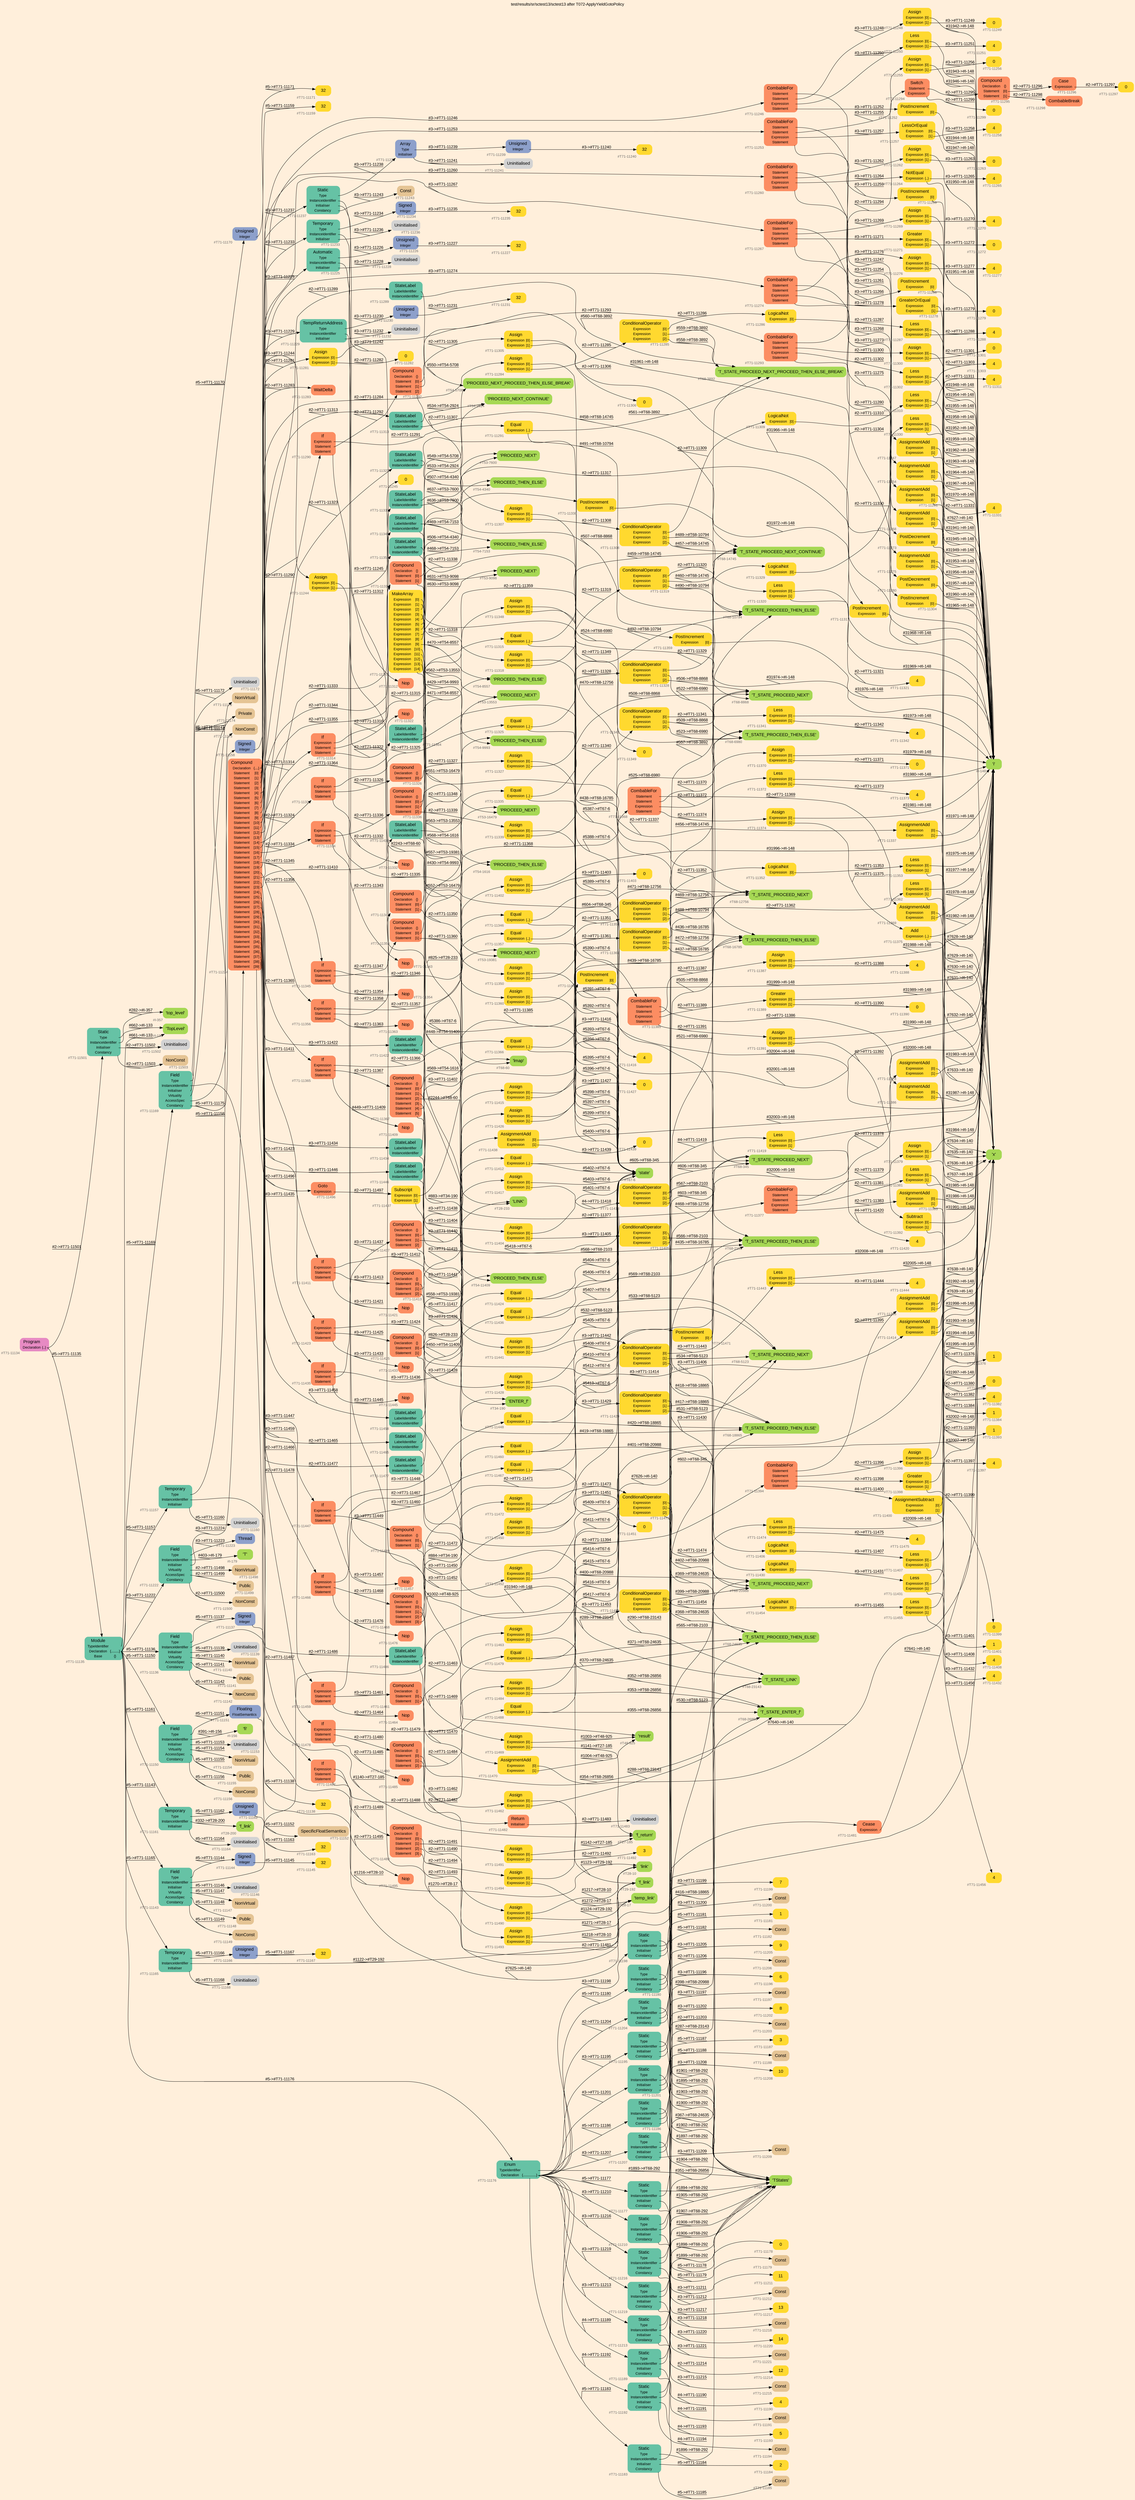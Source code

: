 digraph "test/results/sr/sctest13/sctest13 after T072-ApplyYieldGotoPolicy" {
label = "test/results/sr/sctest13/sctest13 after T072-ApplyYieldGotoPolicy"
labelloc = t
graph [
    rankdir = "LR"
    ranksep = 0.3
    bgcolor = antiquewhite1
    color = black
    fontcolor = black
    fontname = "Arial"
];
node [
    fontname = "Arial"
];
edge [
    fontname = "Arial"
];

// -------------------- node figure --------------------
// -------- block #T71-11134 ----------
"#T71-11134" [
    fillcolor = "/set28/4"
    xlabel = "#T71-11134"
    fontsize = "12"
    fontcolor = grey40
    shape = "plaintext"
    label = <<TABLE BORDER="0" CELLBORDER="0" CELLSPACING="0">
     <TR><TD><FONT COLOR="black" POINT-SIZE="15">Program</FONT></TD></TR>
     <TR><TD><FONT COLOR="black" POINT-SIZE="12">Declaration</FONT></TD><TD PORT="port0"><FONT COLOR="black" POINT-SIZE="12">{..}</FONT></TD></TR>
    </TABLE>>
    style = "rounded,filled"
];

// -------- block #T71-11135 ----------
"#T71-11135" [
    fillcolor = "/set28/1"
    xlabel = "#T71-11135"
    fontsize = "12"
    fontcolor = grey40
    shape = "plaintext"
    label = <<TABLE BORDER="0" CELLBORDER="0" CELLSPACING="0">
     <TR><TD><FONT COLOR="black" POINT-SIZE="15">Module</FONT></TD></TR>
     <TR><TD><FONT COLOR="black" POINT-SIZE="12">TypeIdentifier</FONT></TD><TD PORT="port0"></TD></TR>
     <TR><TD><FONT COLOR="black" POINT-SIZE="12">Declaration</FONT></TD><TD PORT="port1"><FONT COLOR="black" POINT-SIZE="12">{.........}</FONT></TD></TR>
     <TR><TD><FONT COLOR="black" POINT-SIZE="12">Base</FONT></TD><TD PORT="port2"><FONT COLOR="black" POINT-SIZE="12">{}</FONT></TD></TR>
    </TABLE>>
    style = "rounded,filled"
];

// -------- block #I-133 ----------
"#I-133" [
    fillcolor = "/set28/5"
    xlabel = "#I-133"
    fontsize = "12"
    fontcolor = grey40
    shape = "plaintext"
    label = <<TABLE BORDER="0" CELLBORDER="0" CELLSPACING="0">
     <TR><TD><FONT COLOR="black" POINT-SIZE="15">'TopLevel'</FONT></TD></TR>
    </TABLE>>
    style = "rounded,filled"
];

// -------- block #T71-11136 ----------
"#T71-11136" [
    fillcolor = "/set28/1"
    xlabel = "#T71-11136"
    fontsize = "12"
    fontcolor = grey40
    shape = "plaintext"
    label = <<TABLE BORDER="0" CELLBORDER="0" CELLSPACING="0">
     <TR><TD><FONT COLOR="black" POINT-SIZE="15">Field</FONT></TD></TR>
     <TR><TD><FONT COLOR="black" POINT-SIZE="12">Type</FONT></TD><TD PORT="port0"></TD></TR>
     <TR><TD><FONT COLOR="black" POINT-SIZE="12">InstanceIdentifier</FONT></TD><TD PORT="port1"></TD></TR>
     <TR><TD><FONT COLOR="black" POINT-SIZE="12">Initialiser</FONT></TD><TD PORT="port2"></TD></TR>
     <TR><TD><FONT COLOR="black" POINT-SIZE="12">Virtuality</FONT></TD><TD PORT="port3"></TD></TR>
     <TR><TD><FONT COLOR="black" POINT-SIZE="12">AccessSpec</FONT></TD><TD PORT="port4"></TD></TR>
     <TR><TD><FONT COLOR="black" POINT-SIZE="12">Constancy</FONT></TD><TD PORT="port5"></TD></TR>
    </TABLE>>
    style = "rounded,filled"
];

// -------- block #T71-11137 ----------
"#T71-11137" [
    fillcolor = "/set28/3"
    xlabel = "#T71-11137"
    fontsize = "12"
    fontcolor = grey40
    shape = "plaintext"
    label = <<TABLE BORDER="0" CELLBORDER="0" CELLSPACING="0">
     <TR><TD><FONT COLOR="black" POINT-SIZE="15">Signed</FONT></TD></TR>
     <TR><TD><FONT COLOR="black" POINT-SIZE="12">Integer</FONT></TD><TD PORT="port0"></TD></TR>
    </TABLE>>
    style = "rounded,filled"
];

// -------- block #T71-11138 ----------
"#T71-11138" [
    fillcolor = "/set28/6"
    xlabel = "#T71-11138"
    fontsize = "12"
    fontcolor = grey40
    shape = "plaintext"
    label = <<TABLE BORDER="0" CELLBORDER="0" CELLSPACING="0">
     <TR><TD><FONT COLOR="black" POINT-SIZE="15">32</FONT></TD></TR>
    </TABLE>>
    style = "rounded,filled"
];

// -------- block #I-140 ----------
"#I-140" [
    fillcolor = "/set28/5"
    xlabel = "#I-140"
    fontsize = "12"
    fontcolor = grey40
    shape = "plaintext"
    label = <<TABLE BORDER="0" CELLBORDER="0" CELLSPACING="0">
     <TR><TD><FONT COLOR="black" POINT-SIZE="15">'x'</FONT></TD></TR>
    </TABLE>>
    style = "rounded,filled"
];

// -------- block #T71-11139 ----------
"#T71-11139" [
    xlabel = "#T71-11139"
    fontsize = "12"
    fontcolor = grey40
    shape = "plaintext"
    label = <<TABLE BORDER="0" CELLBORDER="0" CELLSPACING="0">
     <TR><TD><FONT COLOR="black" POINT-SIZE="15">Uninitialised</FONT></TD></TR>
    </TABLE>>
    style = "rounded,filled"
];

// -------- block #T71-11140 ----------
"#T71-11140" [
    fillcolor = "/set28/7"
    xlabel = "#T71-11140"
    fontsize = "12"
    fontcolor = grey40
    shape = "plaintext"
    label = <<TABLE BORDER="0" CELLBORDER="0" CELLSPACING="0">
     <TR><TD><FONT COLOR="black" POINT-SIZE="15">NonVirtual</FONT></TD></TR>
    </TABLE>>
    style = "rounded,filled"
];

// -------- block #T71-11141 ----------
"#T71-11141" [
    fillcolor = "/set28/7"
    xlabel = "#T71-11141"
    fontsize = "12"
    fontcolor = grey40
    shape = "plaintext"
    label = <<TABLE BORDER="0" CELLBORDER="0" CELLSPACING="0">
     <TR><TD><FONT COLOR="black" POINT-SIZE="15">Public</FONT></TD></TR>
    </TABLE>>
    style = "rounded,filled"
];

// -------- block #T71-11142 ----------
"#T71-11142" [
    fillcolor = "/set28/7"
    xlabel = "#T71-11142"
    fontsize = "12"
    fontcolor = grey40
    shape = "plaintext"
    label = <<TABLE BORDER="0" CELLBORDER="0" CELLSPACING="0">
     <TR><TD><FONT COLOR="black" POINT-SIZE="15">NonConst</FONT></TD></TR>
    </TABLE>>
    style = "rounded,filled"
];

// -------- block #T71-11143 ----------
"#T71-11143" [
    fillcolor = "/set28/1"
    xlabel = "#T71-11143"
    fontsize = "12"
    fontcolor = grey40
    shape = "plaintext"
    label = <<TABLE BORDER="0" CELLBORDER="0" CELLSPACING="0">
     <TR><TD><FONT COLOR="black" POINT-SIZE="15">Field</FONT></TD></TR>
     <TR><TD><FONT COLOR="black" POINT-SIZE="12">Type</FONT></TD><TD PORT="port0"></TD></TR>
     <TR><TD><FONT COLOR="black" POINT-SIZE="12">InstanceIdentifier</FONT></TD><TD PORT="port1"></TD></TR>
     <TR><TD><FONT COLOR="black" POINT-SIZE="12">Initialiser</FONT></TD><TD PORT="port2"></TD></TR>
     <TR><TD><FONT COLOR="black" POINT-SIZE="12">Virtuality</FONT></TD><TD PORT="port3"></TD></TR>
     <TR><TD><FONT COLOR="black" POINT-SIZE="12">AccessSpec</FONT></TD><TD PORT="port4"></TD></TR>
     <TR><TD><FONT COLOR="black" POINT-SIZE="12">Constancy</FONT></TD><TD PORT="port5"></TD></TR>
    </TABLE>>
    style = "rounded,filled"
];

// -------- block #T71-11144 ----------
"#T71-11144" [
    fillcolor = "/set28/3"
    xlabel = "#T71-11144"
    fontsize = "12"
    fontcolor = grey40
    shape = "plaintext"
    label = <<TABLE BORDER="0" CELLBORDER="0" CELLSPACING="0">
     <TR><TD><FONT COLOR="black" POINT-SIZE="15">Signed</FONT></TD></TR>
     <TR><TD><FONT COLOR="black" POINT-SIZE="12">Integer</FONT></TD><TD PORT="port0"></TD></TR>
    </TABLE>>
    style = "rounded,filled"
];

// -------- block #T71-11145 ----------
"#T71-11145" [
    fillcolor = "/set28/6"
    xlabel = "#T71-11145"
    fontsize = "12"
    fontcolor = grey40
    shape = "plaintext"
    label = <<TABLE BORDER="0" CELLBORDER="0" CELLSPACING="0">
     <TR><TD><FONT COLOR="black" POINT-SIZE="15">32</FONT></TD></TR>
    </TABLE>>
    style = "rounded,filled"
];

// -------- block #I-148 ----------
"#I-148" [
    fillcolor = "/set28/5"
    xlabel = "#I-148"
    fontsize = "12"
    fontcolor = grey40
    shape = "plaintext"
    label = <<TABLE BORDER="0" CELLBORDER="0" CELLSPACING="0">
     <TR><TD><FONT COLOR="black" POINT-SIZE="15">'i'</FONT></TD></TR>
    </TABLE>>
    style = "rounded,filled"
];

// -------- block #T71-11146 ----------
"#T71-11146" [
    xlabel = "#T71-11146"
    fontsize = "12"
    fontcolor = grey40
    shape = "plaintext"
    label = <<TABLE BORDER="0" CELLBORDER="0" CELLSPACING="0">
     <TR><TD><FONT COLOR="black" POINT-SIZE="15">Uninitialised</FONT></TD></TR>
    </TABLE>>
    style = "rounded,filled"
];

// -------- block #T71-11147 ----------
"#T71-11147" [
    fillcolor = "/set28/7"
    xlabel = "#T71-11147"
    fontsize = "12"
    fontcolor = grey40
    shape = "plaintext"
    label = <<TABLE BORDER="0" CELLBORDER="0" CELLSPACING="0">
     <TR><TD><FONT COLOR="black" POINT-SIZE="15">NonVirtual</FONT></TD></TR>
    </TABLE>>
    style = "rounded,filled"
];

// -------- block #T71-11148 ----------
"#T71-11148" [
    fillcolor = "/set28/7"
    xlabel = "#T71-11148"
    fontsize = "12"
    fontcolor = grey40
    shape = "plaintext"
    label = <<TABLE BORDER="0" CELLBORDER="0" CELLSPACING="0">
     <TR><TD><FONT COLOR="black" POINT-SIZE="15">Public</FONT></TD></TR>
    </TABLE>>
    style = "rounded,filled"
];

// -------- block #T71-11149 ----------
"#T71-11149" [
    fillcolor = "/set28/7"
    xlabel = "#T71-11149"
    fontsize = "12"
    fontcolor = grey40
    shape = "plaintext"
    label = <<TABLE BORDER="0" CELLBORDER="0" CELLSPACING="0">
     <TR><TD><FONT COLOR="black" POINT-SIZE="15">NonConst</FONT></TD></TR>
    </TABLE>>
    style = "rounded,filled"
];

// -------- block #T71-11150 ----------
"#T71-11150" [
    fillcolor = "/set28/1"
    xlabel = "#T71-11150"
    fontsize = "12"
    fontcolor = grey40
    shape = "plaintext"
    label = <<TABLE BORDER="0" CELLBORDER="0" CELLSPACING="0">
     <TR><TD><FONT COLOR="black" POINT-SIZE="15">Field</FONT></TD></TR>
     <TR><TD><FONT COLOR="black" POINT-SIZE="12">Type</FONT></TD><TD PORT="port0"></TD></TR>
     <TR><TD><FONT COLOR="black" POINT-SIZE="12">InstanceIdentifier</FONT></TD><TD PORT="port1"></TD></TR>
     <TR><TD><FONT COLOR="black" POINT-SIZE="12">Initialiser</FONT></TD><TD PORT="port2"></TD></TR>
     <TR><TD><FONT COLOR="black" POINT-SIZE="12">Virtuality</FONT></TD><TD PORT="port3"></TD></TR>
     <TR><TD><FONT COLOR="black" POINT-SIZE="12">AccessSpec</FONT></TD><TD PORT="port4"></TD></TR>
     <TR><TD><FONT COLOR="black" POINT-SIZE="12">Constancy</FONT></TD><TD PORT="port5"></TD></TR>
    </TABLE>>
    style = "rounded,filled"
];

// -------- block #T71-11151 ----------
"#T71-11151" [
    fillcolor = "/set28/3"
    xlabel = "#T71-11151"
    fontsize = "12"
    fontcolor = grey40
    shape = "plaintext"
    label = <<TABLE BORDER="0" CELLBORDER="0" CELLSPACING="0">
     <TR><TD><FONT COLOR="black" POINT-SIZE="15">Floating</FONT></TD></TR>
     <TR><TD><FONT COLOR="black" POINT-SIZE="12">FloatSemantics</FONT></TD><TD PORT="port0"></TD></TR>
    </TABLE>>
    style = "rounded,filled"
];

// -------- block #T71-11152 ----------
"#T71-11152" [
    fillcolor = "/set28/7"
    xlabel = "#T71-11152"
    fontsize = "12"
    fontcolor = grey40
    shape = "plaintext"
    label = <<TABLE BORDER="0" CELLBORDER="0" CELLSPACING="0">
     <TR><TD><FONT COLOR="black" POINT-SIZE="15">SpecificFloatSemantics</FONT></TD></TR>
    </TABLE>>
    style = "rounded,filled"
];

// -------- block #I-156 ----------
"#I-156" [
    fillcolor = "/set28/5"
    xlabel = "#I-156"
    fontsize = "12"
    fontcolor = grey40
    shape = "plaintext"
    label = <<TABLE BORDER="0" CELLBORDER="0" CELLSPACING="0">
     <TR><TD><FONT COLOR="black" POINT-SIZE="15">'fi'</FONT></TD></TR>
    </TABLE>>
    style = "rounded,filled"
];

// -------- block #T71-11153 ----------
"#T71-11153" [
    xlabel = "#T71-11153"
    fontsize = "12"
    fontcolor = grey40
    shape = "plaintext"
    label = <<TABLE BORDER="0" CELLBORDER="0" CELLSPACING="0">
     <TR><TD><FONT COLOR="black" POINT-SIZE="15">Uninitialised</FONT></TD></TR>
    </TABLE>>
    style = "rounded,filled"
];

// -------- block #T71-11154 ----------
"#T71-11154" [
    fillcolor = "/set28/7"
    xlabel = "#T71-11154"
    fontsize = "12"
    fontcolor = grey40
    shape = "plaintext"
    label = <<TABLE BORDER="0" CELLBORDER="0" CELLSPACING="0">
     <TR><TD><FONT COLOR="black" POINT-SIZE="15">NonVirtual</FONT></TD></TR>
    </TABLE>>
    style = "rounded,filled"
];

// -------- block #T71-11155 ----------
"#T71-11155" [
    fillcolor = "/set28/7"
    xlabel = "#T71-11155"
    fontsize = "12"
    fontcolor = grey40
    shape = "plaintext"
    label = <<TABLE BORDER="0" CELLBORDER="0" CELLSPACING="0">
     <TR><TD><FONT COLOR="black" POINT-SIZE="15">Public</FONT></TD></TR>
    </TABLE>>
    style = "rounded,filled"
];

// -------- block #T71-11156 ----------
"#T71-11156" [
    fillcolor = "/set28/7"
    xlabel = "#T71-11156"
    fontsize = "12"
    fontcolor = grey40
    shape = "plaintext"
    label = <<TABLE BORDER="0" CELLBORDER="0" CELLSPACING="0">
     <TR><TD><FONT COLOR="black" POINT-SIZE="15">NonConst</FONT></TD></TR>
    </TABLE>>
    style = "rounded,filled"
];

// -------- block #T71-11157 ----------
"#T71-11157" [
    fillcolor = "/set28/1"
    xlabel = "#T71-11157"
    fontsize = "12"
    fontcolor = grey40
    shape = "plaintext"
    label = <<TABLE BORDER="0" CELLBORDER="0" CELLSPACING="0">
     <TR><TD><FONT COLOR="black" POINT-SIZE="15">Temporary</FONT></TD></TR>
     <TR><TD><FONT COLOR="black" POINT-SIZE="12">Type</FONT></TD><TD PORT="port0"></TD></TR>
     <TR><TD><FONT COLOR="black" POINT-SIZE="12">InstanceIdentifier</FONT></TD><TD PORT="port1"></TD></TR>
     <TR><TD><FONT COLOR="black" POINT-SIZE="12">Initialiser</FONT></TD><TD PORT="port2"></TD></TR>
    </TABLE>>
    style = "rounded,filled"
];

// -------- block #T71-11158 ----------
"#T71-11158" [
    fillcolor = "/set28/3"
    xlabel = "#T71-11158"
    fontsize = "12"
    fontcolor = grey40
    shape = "plaintext"
    label = <<TABLE BORDER="0" CELLBORDER="0" CELLSPACING="0">
     <TR><TD><FONT COLOR="black" POINT-SIZE="15">Signed</FONT></TD></TR>
     <TR><TD><FONT COLOR="black" POINT-SIZE="12">Integer</FONT></TD><TD PORT="port0"></TD></TR>
    </TABLE>>
    style = "rounded,filled"
];

// -------- block #T71-11159 ----------
"#T71-11159" [
    fillcolor = "/set28/6"
    xlabel = "#T71-11159"
    fontsize = "12"
    fontcolor = grey40
    shape = "plaintext"
    label = <<TABLE BORDER="0" CELLBORDER="0" CELLSPACING="0">
     <TR><TD><FONT COLOR="black" POINT-SIZE="15">32</FONT></TD></TR>
    </TABLE>>
    style = "rounded,filled"
];

// -------- block #T27-185 ----------
"#T27-185" [
    fillcolor = "/set28/5"
    xlabel = "#T27-185"
    fontsize = "12"
    fontcolor = grey40
    shape = "plaintext"
    label = <<TABLE BORDER="0" CELLBORDER="0" CELLSPACING="0">
     <TR><TD><FONT COLOR="black" POINT-SIZE="15">'f_return'</FONT></TD></TR>
    </TABLE>>
    style = "rounded,filled"
];

// -------- block #T71-11160 ----------
"#T71-11160" [
    xlabel = "#T71-11160"
    fontsize = "12"
    fontcolor = grey40
    shape = "plaintext"
    label = <<TABLE BORDER="0" CELLBORDER="0" CELLSPACING="0">
     <TR><TD><FONT COLOR="black" POINT-SIZE="15">Uninitialised</FONT></TD></TR>
    </TABLE>>
    style = "rounded,filled"
];

// -------- block #T71-11161 ----------
"#T71-11161" [
    fillcolor = "/set28/1"
    xlabel = "#T71-11161"
    fontsize = "12"
    fontcolor = grey40
    shape = "plaintext"
    label = <<TABLE BORDER="0" CELLBORDER="0" CELLSPACING="0">
     <TR><TD><FONT COLOR="black" POINT-SIZE="15">Temporary</FONT></TD></TR>
     <TR><TD><FONT COLOR="black" POINT-SIZE="12">Type</FONT></TD><TD PORT="port0"></TD></TR>
     <TR><TD><FONT COLOR="black" POINT-SIZE="12">InstanceIdentifier</FONT></TD><TD PORT="port1"></TD></TR>
     <TR><TD><FONT COLOR="black" POINT-SIZE="12">Initialiser</FONT></TD><TD PORT="port2"></TD></TR>
    </TABLE>>
    style = "rounded,filled"
];

// -------- block #T71-11162 ----------
"#T71-11162" [
    fillcolor = "/set28/3"
    xlabel = "#T71-11162"
    fontsize = "12"
    fontcolor = grey40
    shape = "plaintext"
    label = <<TABLE BORDER="0" CELLBORDER="0" CELLSPACING="0">
     <TR><TD><FONT COLOR="black" POINT-SIZE="15">Unsigned</FONT></TD></TR>
     <TR><TD><FONT COLOR="black" POINT-SIZE="12">Integer</FONT></TD><TD PORT="port0"></TD></TR>
    </TABLE>>
    style = "rounded,filled"
];

// -------- block #T71-11163 ----------
"#T71-11163" [
    fillcolor = "/set28/6"
    xlabel = "#T71-11163"
    fontsize = "12"
    fontcolor = grey40
    shape = "plaintext"
    label = <<TABLE BORDER="0" CELLBORDER="0" CELLSPACING="0">
     <TR><TD><FONT COLOR="black" POINT-SIZE="15">32</FONT></TD></TR>
    </TABLE>>
    style = "rounded,filled"
];

// -------- block #T28-200 ----------
"#T28-200" [
    fillcolor = "/set28/5"
    xlabel = "#T28-200"
    fontsize = "12"
    fontcolor = grey40
    shape = "plaintext"
    label = <<TABLE BORDER="0" CELLBORDER="0" CELLSPACING="0">
     <TR><TD><FONT COLOR="black" POINT-SIZE="15">'f_link'</FONT></TD></TR>
    </TABLE>>
    style = "rounded,filled"
];

// -------- block #T71-11164 ----------
"#T71-11164" [
    xlabel = "#T71-11164"
    fontsize = "12"
    fontcolor = grey40
    shape = "plaintext"
    label = <<TABLE BORDER="0" CELLBORDER="0" CELLSPACING="0">
     <TR><TD><FONT COLOR="black" POINT-SIZE="15">Uninitialised</FONT></TD></TR>
    </TABLE>>
    style = "rounded,filled"
];

// -------- block #T71-11165 ----------
"#T71-11165" [
    fillcolor = "/set28/1"
    xlabel = "#T71-11165"
    fontsize = "12"
    fontcolor = grey40
    shape = "plaintext"
    label = <<TABLE BORDER="0" CELLBORDER="0" CELLSPACING="0">
     <TR><TD><FONT COLOR="black" POINT-SIZE="15">Temporary</FONT></TD></TR>
     <TR><TD><FONT COLOR="black" POINT-SIZE="12">Type</FONT></TD><TD PORT="port0"></TD></TR>
     <TR><TD><FONT COLOR="black" POINT-SIZE="12">InstanceIdentifier</FONT></TD><TD PORT="port1"></TD></TR>
     <TR><TD><FONT COLOR="black" POINT-SIZE="12">Initialiser</FONT></TD><TD PORT="port2"></TD></TR>
    </TABLE>>
    style = "rounded,filled"
];

// -------- block #T71-11166 ----------
"#T71-11166" [
    fillcolor = "/set28/3"
    xlabel = "#T71-11166"
    fontsize = "12"
    fontcolor = grey40
    shape = "plaintext"
    label = <<TABLE BORDER="0" CELLBORDER="0" CELLSPACING="0">
     <TR><TD><FONT COLOR="black" POINT-SIZE="15">Unsigned</FONT></TD></TR>
     <TR><TD><FONT COLOR="black" POINT-SIZE="12">Integer</FONT></TD><TD PORT="port0"></TD></TR>
    </TABLE>>
    style = "rounded,filled"
];

// -------- block #T71-11167 ----------
"#T71-11167" [
    fillcolor = "/set28/6"
    xlabel = "#T71-11167"
    fontsize = "12"
    fontcolor = grey40
    shape = "plaintext"
    label = <<TABLE BORDER="0" CELLBORDER="0" CELLSPACING="0">
     <TR><TD><FONT COLOR="black" POINT-SIZE="15">32</FONT></TD></TR>
    </TABLE>>
    style = "rounded,filled"
];

// -------- block #T29-192 ----------
"#T29-192" [
    fillcolor = "/set28/5"
    xlabel = "#T29-192"
    fontsize = "12"
    fontcolor = grey40
    shape = "plaintext"
    label = <<TABLE BORDER="0" CELLBORDER="0" CELLSPACING="0">
     <TR><TD><FONT COLOR="black" POINT-SIZE="15">'f_link'</FONT></TD></TR>
    </TABLE>>
    style = "rounded,filled"
];

// -------- block #T71-11168 ----------
"#T71-11168" [
    xlabel = "#T71-11168"
    fontsize = "12"
    fontcolor = grey40
    shape = "plaintext"
    label = <<TABLE BORDER="0" CELLBORDER="0" CELLSPACING="0">
     <TR><TD><FONT COLOR="black" POINT-SIZE="15">Uninitialised</FONT></TD></TR>
    </TABLE>>
    style = "rounded,filled"
];

// -------- block #T71-11169 ----------
"#T71-11169" [
    fillcolor = "/set28/1"
    xlabel = "#T71-11169"
    fontsize = "12"
    fontcolor = grey40
    shape = "plaintext"
    label = <<TABLE BORDER="0" CELLBORDER="0" CELLSPACING="0">
     <TR><TD><FONT COLOR="black" POINT-SIZE="15">Field</FONT></TD></TR>
     <TR><TD><FONT COLOR="black" POINT-SIZE="12">Type</FONT></TD><TD PORT="port0"></TD></TR>
     <TR><TD><FONT COLOR="black" POINT-SIZE="12">InstanceIdentifier</FONT></TD><TD PORT="port1"></TD></TR>
     <TR><TD><FONT COLOR="black" POINT-SIZE="12">Initialiser</FONT></TD><TD PORT="port2"></TD></TR>
     <TR><TD><FONT COLOR="black" POINT-SIZE="12">Virtuality</FONT></TD><TD PORT="port3"></TD></TR>
     <TR><TD><FONT COLOR="black" POINT-SIZE="12">AccessSpec</FONT></TD><TD PORT="port4"></TD></TR>
     <TR><TD><FONT COLOR="black" POINT-SIZE="12">Constancy</FONT></TD><TD PORT="port5"></TD></TR>
    </TABLE>>
    style = "rounded,filled"
];

// -------- block #T71-11170 ----------
"#T71-11170" [
    fillcolor = "/set28/3"
    xlabel = "#T71-11170"
    fontsize = "12"
    fontcolor = grey40
    shape = "plaintext"
    label = <<TABLE BORDER="0" CELLBORDER="0" CELLSPACING="0">
     <TR><TD><FONT COLOR="black" POINT-SIZE="15">Unsigned</FONT></TD></TR>
     <TR><TD><FONT COLOR="black" POINT-SIZE="12">Integer</FONT></TD><TD PORT="port0"></TD></TR>
    </TABLE>>
    style = "rounded,filled"
];

// -------- block #T71-11171 ----------
"#T71-11171" [
    fillcolor = "/set28/6"
    xlabel = "#T71-11171"
    fontsize = "12"
    fontcolor = grey40
    shape = "plaintext"
    label = <<TABLE BORDER="0" CELLBORDER="0" CELLSPACING="0">
     <TR><TD><FONT COLOR="black" POINT-SIZE="15">32</FONT></TD></TR>
    </TABLE>>
    style = "rounded,filled"
];

// -------- block #T28-10 ----------
"#T28-10" [
    fillcolor = "/set28/5"
    xlabel = "#T28-10"
    fontsize = "12"
    fontcolor = grey40
    shape = "plaintext"
    label = <<TABLE BORDER="0" CELLBORDER="0" CELLSPACING="0">
     <TR><TD><FONT COLOR="black" POINT-SIZE="15">'link'</FONT></TD></TR>
    </TABLE>>
    style = "rounded,filled"
];

// -------- block #T71-11172 ----------
"#T71-11172" [
    xlabel = "#T71-11172"
    fontsize = "12"
    fontcolor = grey40
    shape = "plaintext"
    label = <<TABLE BORDER="0" CELLBORDER="0" CELLSPACING="0">
     <TR><TD><FONT COLOR="black" POINT-SIZE="15">Uninitialised</FONT></TD></TR>
    </TABLE>>
    style = "rounded,filled"
];

// -------- block #T71-11173 ----------
"#T71-11173" [
    fillcolor = "/set28/7"
    xlabel = "#T71-11173"
    fontsize = "12"
    fontcolor = grey40
    shape = "plaintext"
    label = <<TABLE BORDER="0" CELLBORDER="0" CELLSPACING="0">
     <TR><TD><FONT COLOR="black" POINT-SIZE="15">NonVirtual</FONT></TD></TR>
    </TABLE>>
    style = "rounded,filled"
];

// -------- block #T71-11174 ----------
"#T71-11174" [
    fillcolor = "/set28/7"
    xlabel = "#T71-11174"
    fontsize = "12"
    fontcolor = grey40
    shape = "plaintext"
    label = <<TABLE BORDER="0" CELLBORDER="0" CELLSPACING="0">
     <TR><TD><FONT COLOR="black" POINT-SIZE="15">Private</FONT></TD></TR>
    </TABLE>>
    style = "rounded,filled"
];

// -------- block #T71-11175 ----------
"#T71-11175" [
    fillcolor = "/set28/7"
    xlabel = "#T71-11175"
    fontsize = "12"
    fontcolor = grey40
    shape = "plaintext"
    label = <<TABLE BORDER="0" CELLBORDER="0" CELLSPACING="0">
     <TR><TD><FONT COLOR="black" POINT-SIZE="15">NonConst</FONT></TD></TR>
    </TABLE>>
    style = "rounded,filled"
];

// -------- block #T71-11176 ----------
"#T71-11176" [
    fillcolor = "/set28/1"
    xlabel = "#T71-11176"
    fontsize = "12"
    fontcolor = grey40
    shape = "plaintext"
    label = <<TABLE BORDER="0" CELLBORDER="0" CELLSPACING="0">
     <TR><TD><FONT COLOR="black" POINT-SIZE="15">Enum</FONT></TD></TR>
     <TR><TD><FONT COLOR="black" POINT-SIZE="12">TypeIdentifier</FONT></TD><TD PORT="port0"></TD></TR>
     <TR><TD><FONT COLOR="black" POINT-SIZE="12">Declaration</FONT></TD><TD PORT="port1"><FONT COLOR="black" POINT-SIZE="12">{...............}</FONT></TD></TR>
    </TABLE>>
    style = "rounded,filled"
];

// -------- block #T68-292 ----------
"#T68-292" [
    fillcolor = "/set28/5"
    xlabel = "#T68-292"
    fontsize = "12"
    fontcolor = grey40
    shape = "plaintext"
    label = <<TABLE BORDER="0" CELLBORDER="0" CELLSPACING="0">
     <TR><TD><FONT COLOR="black" POINT-SIZE="15">'TStates'</FONT></TD></TR>
    </TABLE>>
    style = "rounded,filled"
];

// -------- block #T71-11177 ----------
"#T71-11177" [
    fillcolor = "/set28/1"
    xlabel = "#T71-11177"
    fontsize = "12"
    fontcolor = grey40
    shape = "plaintext"
    label = <<TABLE BORDER="0" CELLBORDER="0" CELLSPACING="0">
     <TR><TD><FONT COLOR="black" POINT-SIZE="15">Static</FONT></TD></TR>
     <TR><TD><FONT COLOR="black" POINT-SIZE="12">Type</FONT></TD><TD PORT="port0"></TD></TR>
     <TR><TD><FONT COLOR="black" POINT-SIZE="12">InstanceIdentifier</FONT></TD><TD PORT="port1"></TD></TR>
     <TR><TD><FONT COLOR="black" POINT-SIZE="12">Initialiser</FONT></TD><TD PORT="port2"></TD></TR>
     <TR><TD><FONT COLOR="black" POINT-SIZE="12">Constancy</FONT></TD><TD PORT="port3"></TD></TR>
    </TABLE>>
    style = "rounded,filled"
];

// -------- block #T68-345 ----------
"#T68-345" [
    fillcolor = "/set28/5"
    xlabel = "#T68-345"
    fontsize = "12"
    fontcolor = grey40
    shape = "plaintext"
    label = <<TABLE BORDER="0" CELLBORDER="0" CELLSPACING="0">
     <TR><TD><FONT COLOR="black" POINT-SIZE="15">'T_STATE_PROCEED_NEXT'</FONT></TD></TR>
    </TABLE>>
    style = "rounded,filled"
];

// -------- block #T71-11178 ----------
"#T71-11178" [
    fillcolor = "/set28/6"
    xlabel = "#T71-11178"
    fontsize = "12"
    fontcolor = grey40
    shape = "plaintext"
    label = <<TABLE BORDER="0" CELLBORDER="0" CELLSPACING="0">
     <TR><TD><FONT COLOR="black" POINT-SIZE="15">0</FONT></TD></TR>
    </TABLE>>
    style = "rounded,filled"
];

// -------- block #T71-11179 ----------
"#T71-11179" [
    fillcolor = "/set28/7"
    xlabel = "#T71-11179"
    fontsize = "12"
    fontcolor = grey40
    shape = "plaintext"
    label = <<TABLE BORDER="0" CELLBORDER="0" CELLSPACING="0">
     <TR><TD><FONT COLOR="black" POINT-SIZE="15">Const</FONT></TD></TR>
    </TABLE>>
    style = "rounded,filled"
];

// -------- block #T71-11180 ----------
"#T71-11180" [
    fillcolor = "/set28/1"
    xlabel = "#T71-11180"
    fontsize = "12"
    fontcolor = grey40
    shape = "plaintext"
    label = <<TABLE BORDER="0" CELLBORDER="0" CELLSPACING="0">
     <TR><TD><FONT COLOR="black" POINT-SIZE="15">Static</FONT></TD></TR>
     <TR><TD><FONT COLOR="black" POINT-SIZE="12">Type</FONT></TD><TD PORT="port0"></TD></TR>
     <TR><TD><FONT COLOR="black" POINT-SIZE="12">InstanceIdentifier</FONT></TD><TD PORT="port1"></TD></TR>
     <TR><TD><FONT COLOR="black" POINT-SIZE="12">Initialiser</FONT></TD><TD PORT="port2"></TD></TR>
     <TR><TD><FONT COLOR="black" POINT-SIZE="12">Constancy</FONT></TD><TD PORT="port3"></TD></TR>
    </TABLE>>
    style = "rounded,filled"
];

// -------- block #T68-2103 ----------
"#T68-2103" [
    fillcolor = "/set28/5"
    xlabel = "#T68-2103"
    fontsize = "12"
    fontcolor = grey40
    shape = "plaintext"
    label = <<TABLE BORDER="0" CELLBORDER="0" CELLSPACING="0">
     <TR><TD><FONT COLOR="black" POINT-SIZE="15">'T_STATE_PROCEED_THEN_ELSE'</FONT></TD></TR>
    </TABLE>>
    style = "rounded,filled"
];

// -------- block #T71-11181 ----------
"#T71-11181" [
    fillcolor = "/set28/6"
    xlabel = "#T71-11181"
    fontsize = "12"
    fontcolor = grey40
    shape = "plaintext"
    label = <<TABLE BORDER="0" CELLBORDER="0" CELLSPACING="0">
     <TR><TD><FONT COLOR="black" POINT-SIZE="15">1</FONT></TD></TR>
    </TABLE>>
    style = "rounded,filled"
];

// -------- block #T71-11182 ----------
"#T71-11182" [
    fillcolor = "/set28/7"
    xlabel = "#T71-11182"
    fontsize = "12"
    fontcolor = grey40
    shape = "plaintext"
    label = <<TABLE BORDER="0" CELLBORDER="0" CELLSPACING="0">
     <TR><TD><FONT COLOR="black" POINT-SIZE="15">Const</FONT></TD></TR>
    </TABLE>>
    style = "rounded,filled"
];

// -------- block #T71-11183 ----------
"#T71-11183" [
    fillcolor = "/set28/1"
    xlabel = "#T71-11183"
    fontsize = "12"
    fontcolor = grey40
    shape = "plaintext"
    label = <<TABLE BORDER="0" CELLBORDER="0" CELLSPACING="0">
     <TR><TD><FONT COLOR="black" POINT-SIZE="15">Static</FONT></TD></TR>
     <TR><TD><FONT COLOR="black" POINT-SIZE="12">Type</FONT></TD><TD PORT="port0"></TD></TR>
     <TR><TD><FONT COLOR="black" POINT-SIZE="12">InstanceIdentifier</FONT></TD><TD PORT="port1"></TD></TR>
     <TR><TD><FONT COLOR="black" POINT-SIZE="12">Initialiser</FONT></TD><TD PORT="port2"></TD></TR>
     <TR><TD><FONT COLOR="black" POINT-SIZE="12">Constancy</FONT></TD><TD PORT="port3"></TD></TR>
    </TABLE>>
    style = "rounded,filled"
];

// -------- block #T68-3892 ----------
"#T68-3892" [
    fillcolor = "/set28/5"
    xlabel = "#T68-3892"
    fontsize = "12"
    fontcolor = grey40
    shape = "plaintext"
    label = <<TABLE BORDER="0" CELLBORDER="0" CELLSPACING="0">
     <TR><TD><FONT COLOR="black" POINT-SIZE="15">'T_STATE_PROCEED_NEXT_PROCEED_THEN_ELSE_BREAK'</FONT></TD></TR>
    </TABLE>>
    style = "rounded,filled"
];

// -------- block #T71-11184 ----------
"#T71-11184" [
    fillcolor = "/set28/6"
    xlabel = "#T71-11184"
    fontsize = "12"
    fontcolor = grey40
    shape = "plaintext"
    label = <<TABLE BORDER="0" CELLBORDER="0" CELLSPACING="0">
     <TR><TD><FONT COLOR="black" POINT-SIZE="15">2</FONT></TD></TR>
    </TABLE>>
    style = "rounded,filled"
];

// -------- block #T71-11185 ----------
"#T71-11185" [
    fillcolor = "/set28/7"
    xlabel = "#T71-11185"
    fontsize = "12"
    fontcolor = grey40
    shape = "plaintext"
    label = <<TABLE BORDER="0" CELLBORDER="0" CELLSPACING="0">
     <TR><TD><FONT COLOR="black" POINT-SIZE="15">Const</FONT></TD></TR>
    </TABLE>>
    style = "rounded,filled"
];

// -------- block #T71-11186 ----------
"#T71-11186" [
    fillcolor = "/set28/1"
    xlabel = "#T71-11186"
    fontsize = "12"
    fontcolor = grey40
    shape = "plaintext"
    label = <<TABLE BORDER="0" CELLBORDER="0" CELLSPACING="0">
     <TR><TD><FONT COLOR="black" POINT-SIZE="15">Static</FONT></TD></TR>
     <TR><TD><FONT COLOR="black" POINT-SIZE="12">Type</FONT></TD><TD PORT="port0"></TD></TR>
     <TR><TD><FONT COLOR="black" POINT-SIZE="12">InstanceIdentifier</FONT></TD><TD PORT="port1"></TD></TR>
     <TR><TD><FONT COLOR="black" POINT-SIZE="12">Initialiser</FONT></TD><TD PORT="port2"></TD></TR>
     <TR><TD><FONT COLOR="black" POINT-SIZE="12">Constancy</FONT></TD><TD PORT="port3"></TD></TR>
    </TABLE>>
    style = "rounded,filled"
];

// -------- block #T68-5123 ----------
"#T68-5123" [
    fillcolor = "/set28/5"
    xlabel = "#T68-5123"
    fontsize = "12"
    fontcolor = grey40
    shape = "plaintext"
    label = <<TABLE BORDER="0" CELLBORDER="0" CELLSPACING="0">
     <TR><TD><FONT COLOR="black" POINT-SIZE="15">'T_STATE_PROCEED_NEXT'</FONT></TD></TR>
    </TABLE>>
    style = "rounded,filled"
];

// -------- block #T71-11187 ----------
"#T71-11187" [
    fillcolor = "/set28/6"
    xlabel = "#T71-11187"
    fontsize = "12"
    fontcolor = grey40
    shape = "plaintext"
    label = <<TABLE BORDER="0" CELLBORDER="0" CELLSPACING="0">
     <TR><TD><FONT COLOR="black" POINT-SIZE="15">3</FONT></TD></TR>
    </TABLE>>
    style = "rounded,filled"
];

// -------- block #T71-11188 ----------
"#T71-11188" [
    fillcolor = "/set28/7"
    xlabel = "#T71-11188"
    fontsize = "12"
    fontcolor = grey40
    shape = "plaintext"
    label = <<TABLE BORDER="0" CELLBORDER="0" CELLSPACING="0">
     <TR><TD><FONT COLOR="black" POINT-SIZE="15">Const</FONT></TD></TR>
    </TABLE>>
    style = "rounded,filled"
];

// -------- block #T71-11189 ----------
"#T71-11189" [
    fillcolor = "/set28/1"
    xlabel = "#T71-11189"
    fontsize = "12"
    fontcolor = grey40
    shape = "plaintext"
    label = <<TABLE BORDER="0" CELLBORDER="0" CELLSPACING="0">
     <TR><TD><FONT COLOR="black" POINT-SIZE="15">Static</FONT></TD></TR>
     <TR><TD><FONT COLOR="black" POINT-SIZE="12">Type</FONT></TD><TD PORT="port0"></TD></TR>
     <TR><TD><FONT COLOR="black" POINT-SIZE="12">InstanceIdentifier</FONT></TD><TD PORT="port1"></TD></TR>
     <TR><TD><FONT COLOR="black" POINT-SIZE="12">Initialiser</FONT></TD><TD PORT="port2"></TD></TR>
     <TR><TD><FONT COLOR="black" POINT-SIZE="12">Constancy</FONT></TD><TD PORT="port3"></TD></TR>
    </TABLE>>
    style = "rounded,filled"
];

// -------- block #T68-6980 ----------
"#T68-6980" [
    fillcolor = "/set28/5"
    xlabel = "#T68-6980"
    fontsize = "12"
    fontcolor = grey40
    shape = "plaintext"
    label = <<TABLE BORDER="0" CELLBORDER="0" CELLSPACING="0">
     <TR><TD><FONT COLOR="black" POINT-SIZE="15">'T_STATE_PROCEED_THEN_ELSE'</FONT></TD></TR>
    </TABLE>>
    style = "rounded,filled"
];

// -------- block #T71-11190 ----------
"#T71-11190" [
    fillcolor = "/set28/6"
    xlabel = "#T71-11190"
    fontsize = "12"
    fontcolor = grey40
    shape = "plaintext"
    label = <<TABLE BORDER="0" CELLBORDER="0" CELLSPACING="0">
     <TR><TD><FONT COLOR="black" POINT-SIZE="15">4</FONT></TD></TR>
    </TABLE>>
    style = "rounded,filled"
];

// -------- block #T71-11191 ----------
"#T71-11191" [
    fillcolor = "/set28/7"
    xlabel = "#T71-11191"
    fontsize = "12"
    fontcolor = grey40
    shape = "plaintext"
    label = <<TABLE BORDER="0" CELLBORDER="0" CELLSPACING="0">
     <TR><TD><FONT COLOR="black" POINT-SIZE="15">Const</FONT></TD></TR>
    </TABLE>>
    style = "rounded,filled"
];

// -------- block #T71-11192 ----------
"#T71-11192" [
    fillcolor = "/set28/1"
    xlabel = "#T71-11192"
    fontsize = "12"
    fontcolor = grey40
    shape = "plaintext"
    label = <<TABLE BORDER="0" CELLBORDER="0" CELLSPACING="0">
     <TR><TD><FONT COLOR="black" POINT-SIZE="15">Static</FONT></TD></TR>
     <TR><TD><FONT COLOR="black" POINT-SIZE="12">Type</FONT></TD><TD PORT="port0"></TD></TR>
     <TR><TD><FONT COLOR="black" POINT-SIZE="12">InstanceIdentifier</FONT></TD><TD PORT="port1"></TD></TR>
     <TR><TD><FONT COLOR="black" POINT-SIZE="12">Initialiser</FONT></TD><TD PORT="port2"></TD></TR>
     <TR><TD><FONT COLOR="black" POINT-SIZE="12">Constancy</FONT></TD><TD PORT="port3"></TD></TR>
    </TABLE>>
    style = "rounded,filled"
];

// -------- block #T68-8868 ----------
"#T68-8868" [
    fillcolor = "/set28/5"
    xlabel = "#T68-8868"
    fontsize = "12"
    fontcolor = grey40
    shape = "plaintext"
    label = <<TABLE BORDER="0" CELLBORDER="0" CELLSPACING="0">
     <TR><TD><FONT COLOR="black" POINT-SIZE="15">'T_STATE_PROCEED_NEXT'</FONT></TD></TR>
    </TABLE>>
    style = "rounded,filled"
];

// -------- block #T71-11193 ----------
"#T71-11193" [
    fillcolor = "/set28/6"
    xlabel = "#T71-11193"
    fontsize = "12"
    fontcolor = grey40
    shape = "plaintext"
    label = <<TABLE BORDER="0" CELLBORDER="0" CELLSPACING="0">
     <TR><TD><FONT COLOR="black" POINT-SIZE="15">5</FONT></TD></TR>
    </TABLE>>
    style = "rounded,filled"
];

// -------- block #T71-11194 ----------
"#T71-11194" [
    fillcolor = "/set28/7"
    xlabel = "#T71-11194"
    fontsize = "12"
    fontcolor = grey40
    shape = "plaintext"
    label = <<TABLE BORDER="0" CELLBORDER="0" CELLSPACING="0">
     <TR><TD><FONT COLOR="black" POINT-SIZE="15">Const</FONT></TD></TR>
    </TABLE>>
    style = "rounded,filled"
];

// -------- block #T71-11195 ----------
"#T71-11195" [
    fillcolor = "/set28/1"
    xlabel = "#T71-11195"
    fontsize = "12"
    fontcolor = grey40
    shape = "plaintext"
    label = <<TABLE BORDER="0" CELLBORDER="0" CELLSPACING="0">
     <TR><TD><FONT COLOR="black" POINT-SIZE="15">Static</FONT></TD></TR>
     <TR><TD><FONT COLOR="black" POINT-SIZE="12">Type</FONT></TD><TD PORT="port0"></TD></TR>
     <TR><TD><FONT COLOR="black" POINT-SIZE="12">InstanceIdentifier</FONT></TD><TD PORT="port1"></TD></TR>
     <TR><TD><FONT COLOR="black" POINT-SIZE="12">Initialiser</FONT></TD><TD PORT="port2"></TD></TR>
     <TR><TD><FONT COLOR="black" POINT-SIZE="12">Constancy</FONT></TD><TD PORT="port3"></TD></TR>
    </TABLE>>
    style = "rounded,filled"
];

// -------- block #T68-10794 ----------
"#T68-10794" [
    fillcolor = "/set28/5"
    xlabel = "#T68-10794"
    fontsize = "12"
    fontcolor = grey40
    shape = "plaintext"
    label = <<TABLE BORDER="0" CELLBORDER="0" CELLSPACING="0">
     <TR><TD><FONT COLOR="black" POINT-SIZE="15">'T_STATE_PROCEED_THEN_ELSE'</FONT></TD></TR>
    </TABLE>>
    style = "rounded,filled"
];

// -------- block #T71-11196 ----------
"#T71-11196" [
    fillcolor = "/set28/6"
    xlabel = "#T71-11196"
    fontsize = "12"
    fontcolor = grey40
    shape = "plaintext"
    label = <<TABLE BORDER="0" CELLBORDER="0" CELLSPACING="0">
     <TR><TD><FONT COLOR="black" POINT-SIZE="15">6</FONT></TD></TR>
    </TABLE>>
    style = "rounded,filled"
];

// -------- block #T71-11197 ----------
"#T71-11197" [
    fillcolor = "/set28/7"
    xlabel = "#T71-11197"
    fontsize = "12"
    fontcolor = grey40
    shape = "plaintext"
    label = <<TABLE BORDER="0" CELLBORDER="0" CELLSPACING="0">
     <TR><TD><FONT COLOR="black" POINT-SIZE="15">Const</FONT></TD></TR>
    </TABLE>>
    style = "rounded,filled"
];

// -------- block #T71-11198 ----------
"#T71-11198" [
    fillcolor = "/set28/1"
    xlabel = "#T71-11198"
    fontsize = "12"
    fontcolor = grey40
    shape = "plaintext"
    label = <<TABLE BORDER="0" CELLBORDER="0" CELLSPACING="0">
     <TR><TD><FONT COLOR="black" POINT-SIZE="15">Static</FONT></TD></TR>
     <TR><TD><FONT COLOR="black" POINT-SIZE="12">Type</FONT></TD><TD PORT="port0"></TD></TR>
     <TR><TD><FONT COLOR="black" POINT-SIZE="12">InstanceIdentifier</FONT></TD><TD PORT="port1"></TD></TR>
     <TR><TD><FONT COLOR="black" POINT-SIZE="12">Initialiser</FONT></TD><TD PORT="port2"></TD></TR>
     <TR><TD><FONT COLOR="black" POINT-SIZE="12">Constancy</FONT></TD><TD PORT="port3"></TD></TR>
    </TABLE>>
    style = "rounded,filled"
];

// -------- block #T68-12756 ----------
"#T68-12756" [
    fillcolor = "/set28/5"
    xlabel = "#T68-12756"
    fontsize = "12"
    fontcolor = grey40
    shape = "plaintext"
    label = <<TABLE BORDER="0" CELLBORDER="0" CELLSPACING="0">
     <TR><TD><FONT COLOR="black" POINT-SIZE="15">'T_STATE_PROCEED_NEXT'</FONT></TD></TR>
    </TABLE>>
    style = "rounded,filled"
];

// -------- block #T71-11199 ----------
"#T71-11199" [
    fillcolor = "/set28/6"
    xlabel = "#T71-11199"
    fontsize = "12"
    fontcolor = grey40
    shape = "plaintext"
    label = <<TABLE BORDER="0" CELLBORDER="0" CELLSPACING="0">
     <TR><TD><FONT COLOR="black" POINT-SIZE="15">7</FONT></TD></TR>
    </TABLE>>
    style = "rounded,filled"
];

// -------- block #T71-11200 ----------
"#T71-11200" [
    fillcolor = "/set28/7"
    xlabel = "#T71-11200"
    fontsize = "12"
    fontcolor = grey40
    shape = "plaintext"
    label = <<TABLE BORDER="0" CELLBORDER="0" CELLSPACING="0">
     <TR><TD><FONT COLOR="black" POINT-SIZE="15">Const</FONT></TD></TR>
    </TABLE>>
    style = "rounded,filled"
];

// -------- block #T71-11201 ----------
"#T71-11201" [
    fillcolor = "/set28/1"
    xlabel = "#T71-11201"
    fontsize = "12"
    fontcolor = grey40
    shape = "plaintext"
    label = <<TABLE BORDER="0" CELLBORDER="0" CELLSPACING="0">
     <TR><TD><FONT COLOR="black" POINT-SIZE="15">Static</FONT></TD></TR>
     <TR><TD><FONT COLOR="black" POINT-SIZE="12">Type</FONT></TD><TD PORT="port0"></TD></TR>
     <TR><TD><FONT COLOR="black" POINT-SIZE="12">InstanceIdentifier</FONT></TD><TD PORT="port1"></TD></TR>
     <TR><TD><FONT COLOR="black" POINT-SIZE="12">Initialiser</FONT></TD><TD PORT="port2"></TD></TR>
     <TR><TD><FONT COLOR="black" POINT-SIZE="12">Constancy</FONT></TD><TD PORT="port3"></TD></TR>
    </TABLE>>
    style = "rounded,filled"
];

// -------- block #T68-14745 ----------
"#T68-14745" [
    fillcolor = "/set28/5"
    xlabel = "#T68-14745"
    fontsize = "12"
    fontcolor = grey40
    shape = "plaintext"
    label = <<TABLE BORDER="0" CELLBORDER="0" CELLSPACING="0">
     <TR><TD><FONT COLOR="black" POINT-SIZE="15">'T_STATE_PROCEED_NEXT_CONTINUE'</FONT></TD></TR>
    </TABLE>>
    style = "rounded,filled"
];

// -------- block #T71-11202 ----------
"#T71-11202" [
    fillcolor = "/set28/6"
    xlabel = "#T71-11202"
    fontsize = "12"
    fontcolor = grey40
    shape = "plaintext"
    label = <<TABLE BORDER="0" CELLBORDER="0" CELLSPACING="0">
     <TR><TD><FONT COLOR="black" POINT-SIZE="15">8</FONT></TD></TR>
    </TABLE>>
    style = "rounded,filled"
];

// -------- block #T71-11203 ----------
"#T71-11203" [
    fillcolor = "/set28/7"
    xlabel = "#T71-11203"
    fontsize = "12"
    fontcolor = grey40
    shape = "plaintext"
    label = <<TABLE BORDER="0" CELLBORDER="0" CELLSPACING="0">
     <TR><TD><FONT COLOR="black" POINT-SIZE="15">Const</FONT></TD></TR>
    </TABLE>>
    style = "rounded,filled"
];

// -------- block #T71-11204 ----------
"#T71-11204" [
    fillcolor = "/set28/1"
    xlabel = "#T71-11204"
    fontsize = "12"
    fontcolor = grey40
    shape = "plaintext"
    label = <<TABLE BORDER="0" CELLBORDER="0" CELLSPACING="0">
     <TR><TD><FONT COLOR="black" POINT-SIZE="15">Static</FONT></TD></TR>
     <TR><TD><FONT COLOR="black" POINT-SIZE="12">Type</FONT></TD><TD PORT="port0"></TD></TR>
     <TR><TD><FONT COLOR="black" POINT-SIZE="12">InstanceIdentifier</FONT></TD><TD PORT="port1"></TD></TR>
     <TR><TD><FONT COLOR="black" POINT-SIZE="12">Initialiser</FONT></TD><TD PORT="port2"></TD></TR>
     <TR><TD><FONT COLOR="black" POINT-SIZE="12">Constancy</FONT></TD><TD PORT="port3"></TD></TR>
    </TABLE>>
    style = "rounded,filled"
];

// -------- block #T68-16785 ----------
"#T68-16785" [
    fillcolor = "/set28/5"
    xlabel = "#T68-16785"
    fontsize = "12"
    fontcolor = grey40
    shape = "plaintext"
    label = <<TABLE BORDER="0" CELLBORDER="0" CELLSPACING="0">
     <TR><TD><FONT COLOR="black" POINT-SIZE="15">'T_STATE_PROCEED_THEN_ELSE'</FONT></TD></TR>
    </TABLE>>
    style = "rounded,filled"
];

// -------- block #T71-11205 ----------
"#T71-11205" [
    fillcolor = "/set28/6"
    xlabel = "#T71-11205"
    fontsize = "12"
    fontcolor = grey40
    shape = "plaintext"
    label = <<TABLE BORDER="0" CELLBORDER="0" CELLSPACING="0">
     <TR><TD><FONT COLOR="black" POINT-SIZE="15">9</FONT></TD></TR>
    </TABLE>>
    style = "rounded,filled"
];

// -------- block #T71-11206 ----------
"#T71-11206" [
    fillcolor = "/set28/7"
    xlabel = "#T71-11206"
    fontsize = "12"
    fontcolor = grey40
    shape = "plaintext"
    label = <<TABLE BORDER="0" CELLBORDER="0" CELLSPACING="0">
     <TR><TD><FONT COLOR="black" POINT-SIZE="15">Const</FONT></TD></TR>
    </TABLE>>
    style = "rounded,filled"
];

// -------- block #T71-11207 ----------
"#T71-11207" [
    fillcolor = "/set28/1"
    xlabel = "#T71-11207"
    fontsize = "12"
    fontcolor = grey40
    shape = "plaintext"
    label = <<TABLE BORDER="0" CELLBORDER="0" CELLSPACING="0">
     <TR><TD><FONT COLOR="black" POINT-SIZE="15">Static</FONT></TD></TR>
     <TR><TD><FONT COLOR="black" POINT-SIZE="12">Type</FONT></TD><TD PORT="port0"></TD></TR>
     <TR><TD><FONT COLOR="black" POINT-SIZE="12">InstanceIdentifier</FONT></TD><TD PORT="port1"></TD></TR>
     <TR><TD><FONT COLOR="black" POINT-SIZE="12">Initialiser</FONT></TD><TD PORT="port2"></TD></TR>
     <TR><TD><FONT COLOR="black" POINT-SIZE="12">Constancy</FONT></TD><TD PORT="port3"></TD></TR>
    </TABLE>>
    style = "rounded,filled"
];

// -------- block #T68-18865 ----------
"#T68-18865" [
    fillcolor = "/set28/5"
    xlabel = "#T68-18865"
    fontsize = "12"
    fontcolor = grey40
    shape = "plaintext"
    label = <<TABLE BORDER="0" CELLBORDER="0" CELLSPACING="0">
     <TR><TD><FONT COLOR="black" POINT-SIZE="15">'T_STATE_PROCEED_THEN_ELSE'</FONT></TD></TR>
    </TABLE>>
    style = "rounded,filled"
];

// -------- block #T71-11208 ----------
"#T71-11208" [
    fillcolor = "/set28/6"
    xlabel = "#T71-11208"
    fontsize = "12"
    fontcolor = grey40
    shape = "plaintext"
    label = <<TABLE BORDER="0" CELLBORDER="0" CELLSPACING="0">
     <TR><TD><FONT COLOR="black" POINT-SIZE="15">10</FONT></TD></TR>
    </TABLE>>
    style = "rounded,filled"
];

// -------- block #T71-11209 ----------
"#T71-11209" [
    fillcolor = "/set28/7"
    xlabel = "#T71-11209"
    fontsize = "12"
    fontcolor = grey40
    shape = "plaintext"
    label = <<TABLE BORDER="0" CELLBORDER="0" CELLSPACING="0">
     <TR><TD><FONT COLOR="black" POINT-SIZE="15">Const</FONT></TD></TR>
    </TABLE>>
    style = "rounded,filled"
];

// -------- block #T71-11210 ----------
"#T71-11210" [
    fillcolor = "/set28/1"
    xlabel = "#T71-11210"
    fontsize = "12"
    fontcolor = grey40
    shape = "plaintext"
    label = <<TABLE BORDER="0" CELLBORDER="0" CELLSPACING="0">
     <TR><TD><FONT COLOR="black" POINT-SIZE="15">Static</FONT></TD></TR>
     <TR><TD><FONT COLOR="black" POINT-SIZE="12">Type</FONT></TD><TD PORT="port0"></TD></TR>
     <TR><TD><FONT COLOR="black" POINT-SIZE="12">InstanceIdentifier</FONT></TD><TD PORT="port1"></TD></TR>
     <TR><TD><FONT COLOR="black" POINT-SIZE="12">Initialiser</FONT></TD><TD PORT="port2"></TD></TR>
     <TR><TD><FONT COLOR="black" POINT-SIZE="12">Constancy</FONT></TD><TD PORT="port3"></TD></TR>
    </TABLE>>
    style = "rounded,filled"
];

// -------- block #T68-20988 ----------
"#T68-20988" [
    fillcolor = "/set28/5"
    xlabel = "#T68-20988"
    fontsize = "12"
    fontcolor = grey40
    shape = "plaintext"
    label = <<TABLE BORDER="0" CELLBORDER="0" CELLSPACING="0">
     <TR><TD><FONT COLOR="black" POINT-SIZE="15">'T_STATE_PROCEED_NEXT'</FONT></TD></TR>
    </TABLE>>
    style = "rounded,filled"
];

// -------- block #T71-11211 ----------
"#T71-11211" [
    fillcolor = "/set28/6"
    xlabel = "#T71-11211"
    fontsize = "12"
    fontcolor = grey40
    shape = "plaintext"
    label = <<TABLE BORDER="0" CELLBORDER="0" CELLSPACING="0">
     <TR><TD><FONT COLOR="black" POINT-SIZE="15">11</FONT></TD></TR>
    </TABLE>>
    style = "rounded,filled"
];

// -------- block #T71-11212 ----------
"#T71-11212" [
    fillcolor = "/set28/7"
    xlabel = "#T71-11212"
    fontsize = "12"
    fontcolor = grey40
    shape = "plaintext"
    label = <<TABLE BORDER="0" CELLBORDER="0" CELLSPACING="0">
     <TR><TD><FONT COLOR="black" POINT-SIZE="15">Const</FONT></TD></TR>
    </TABLE>>
    style = "rounded,filled"
];

// -------- block #T71-11213 ----------
"#T71-11213" [
    fillcolor = "/set28/1"
    xlabel = "#T71-11213"
    fontsize = "12"
    fontcolor = grey40
    shape = "plaintext"
    label = <<TABLE BORDER="0" CELLBORDER="0" CELLSPACING="0">
     <TR><TD><FONT COLOR="black" POINT-SIZE="15">Static</FONT></TD></TR>
     <TR><TD><FONT COLOR="black" POINT-SIZE="12">Type</FONT></TD><TD PORT="port0"></TD></TR>
     <TR><TD><FONT COLOR="black" POINT-SIZE="12">InstanceIdentifier</FONT></TD><TD PORT="port1"></TD></TR>
     <TR><TD><FONT COLOR="black" POINT-SIZE="12">Initialiser</FONT></TD><TD PORT="port2"></TD></TR>
     <TR><TD><FONT COLOR="black" POINT-SIZE="12">Constancy</FONT></TD><TD PORT="port3"></TD></TR>
    </TABLE>>
    style = "rounded,filled"
];

// -------- block #T68-23143 ----------
"#T68-23143" [
    fillcolor = "/set28/5"
    xlabel = "#T68-23143"
    fontsize = "12"
    fontcolor = grey40
    shape = "plaintext"
    label = <<TABLE BORDER="0" CELLBORDER="0" CELLSPACING="0">
     <TR><TD><FONT COLOR="black" POINT-SIZE="15">'T_STATE_LINK'</FONT></TD></TR>
    </TABLE>>
    style = "rounded,filled"
];

// -------- block #T71-11214 ----------
"#T71-11214" [
    fillcolor = "/set28/6"
    xlabel = "#T71-11214"
    fontsize = "12"
    fontcolor = grey40
    shape = "plaintext"
    label = <<TABLE BORDER="0" CELLBORDER="0" CELLSPACING="0">
     <TR><TD><FONT COLOR="black" POINT-SIZE="15">12</FONT></TD></TR>
    </TABLE>>
    style = "rounded,filled"
];

// -------- block #T71-11215 ----------
"#T71-11215" [
    fillcolor = "/set28/7"
    xlabel = "#T71-11215"
    fontsize = "12"
    fontcolor = grey40
    shape = "plaintext"
    label = <<TABLE BORDER="0" CELLBORDER="0" CELLSPACING="0">
     <TR><TD><FONT COLOR="black" POINT-SIZE="15">Const</FONT></TD></TR>
    </TABLE>>
    style = "rounded,filled"
];

// -------- block #T71-11216 ----------
"#T71-11216" [
    fillcolor = "/set28/1"
    xlabel = "#T71-11216"
    fontsize = "12"
    fontcolor = grey40
    shape = "plaintext"
    label = <<TABLE BORDER="0" CELLBORDER="0" CELLSPACING="0">
     <TR><TD><FONT COLOR="black" POINT-SIZE="15">Static</FONT></TD></TR>
     <TR><TD><FONT COLOR="black" POINT-SIZE="12">Type</FONT></TD><TD PORT="port0"></TD></TR>
     <TR><TD><FONT COLOR="black" POINT-SIZE="12">InstanceIdentifier</FONT></TD><TD PORT="port1"></TD></TR>
     <TR><TD><FONT COLOR="black" POINT-SIZE="12">Initialiser</FONT></TD><TD PORT="port2"></TD></TR>
     <TR><TD><FONT COLOR="black" POINT-SIZE="12">Constancy</FONT></TD><TD PORT="port3"></TD></TR>
    </TABLE>>
    style = "rounded,filled"
];

// -------- block #T68-24635 ----------
"#T68-24635" [
    fillcolor = "/set28/5"
    xlabel = "#T68-24635"
    fontsize = "12"
    fontcolor = grey40
    shape = "plaintext"
    label = <<TABLE BORDER="0" CELLBORDER="0" CELLSPACING="0">
     <TR><TD><FONT COLOR="black" POINT-SIZE="15">'T_STATE_PROCEED_THEN_ELSE'</FONT></TD></TR>
    </TABLE>>
    style = "rounded,filled"
];

// -------- block #T71-11217 ----------
"#T71-11217" [
    fillcolor = "/set28/6"
    xlabel = "#T71-11217"
    fontsize = "12"
    fontcolor = grey40
    shape = "plaintext"
    label = <<TABLE BORDER="0" CELLBORDER="0" CELLSPACING="0">
     <TR><TD><FONT COLOR="black" POINT-SIZE="15">13</FONT></TD></TR>
    </TABLE>>
    style = "rounded,filled"
];

// -------- block #T71-11218 ----------
"#T71-11218" [
    fillcolor = "/set28/7"
    xlabel = "#T71-11218"
    fontsize = "12"
    fontcolor = grey40
    shape = "plaintext"
    label = <<TABLE BORDER="0" CELLBORDER="0" CELLSPACING="0">
     <TR><TD><FONT COLOR="black" POINT-SIZE="15">Const</FONT></TD></TR>
    </TABLE>>
    style = "rounded,filled"
];

// -------- block #T71-11219 ----------
"#T71-11219" [
    fillcolor = "/set28/1"
    xlabel = "#T71-11219"
    fontsize = "12"
    fontcolor = grey40
    shape = "plaintext"
    label = <<TABLE BORDER="0" CELLBORDER="0" CELLSPACING="0">
     <TR><TD><FONT COLOR="black" POINT-SIZE="15">Static</FONT></TD></TR>
     <TR><TD><FONT COLOR="black" POINT-SIZE="12">Type</FONT></TD><TD PORT="port0"></TD></TR>
     <TR><TD><FONT COLOR="black" POINT-SIZE="12">InstanceIdentifier</FONT></TD><TD PORT="port1"></TD></TR>
     <TR><TD><FONT COLOR="black" POINT-SIZE="12">Initialiser</FONT></TD><TD PORT="port2"></TD></TR>
     <TR><TD><FONT COLOR="black" POINT-SIZE="12">Constancy</FONT></TD><TD PORT="port3"></TD></TR>
    </TABLE>>
    style = "rounded,filled"
];

// -------- block #T68-26856 ----------
"#T68-26856" [
    fillcolor = "/set28/5"
    xlabel = "#T68-26856"
    fontsize = "12"
    fontcolor = grey40
    shape = "plaintext"
    label = <<TABLE BORDER="0" CELLBORDER="0" CELLSPACING="0">
     <TR><TD><FONT COLOR="black" POINT-SIZE="15">'T_STATE_ENTER_f'</FONT></TD></TR>
    </TABLE>>
    style = "rounded,filled"
];

// -------- block #T71-11220 ----------
"#T71-11220" [
    fillcolor = "/set28/6"
    xlabel = "#T71-11220"
    fontsize = "12"
    fontcolor = grey40
    shape = "plaintext"
    label = <<TABLE BORDER="0" CELLBORDER="0" CELLSPACING="0">
     <TR><TD><FONT COLOR="black" POINT-SIZE="15">14</FONT></TD></TR>
    </TABLE>>
    style = "rounded,filled"
];

// -------- block #T71-11221 ----------
"#T71-11221" [
    fillcolor = "/set28/7"
    xlabel = "#T71-11221"
    fontsize = "12"
    fontcolor = grey40
    shape = "plaintext"
    label = <<TABLE BORDER="0" CELLBORDER="0" CELLSPACING="0">
     <TR><TD><FONT COLOR="black" POINT-SIZE="15">Const</FONT></TD></TR>
    </TABLE>>
    style = "rounded,filled"
];

// -------- block #T71-11222 ----------
"#T71-11222" [
    fillcolor = "/set28/1"
    xlabel = "#T71-11222"
    fontsize = "12"
    fontcolor = grey40
    shape = "plaintext"
    label = <<TABLE BORDER="0" CELLBORDER="0" CELLSPACING="0">
     <TR><TD><FONT COLOR="black" POINT-SIZE="15">Field</FONT></TD></TR>
     <TR><TD><FONT COLOR="black" POINT-SIZE="12">Type</FONT></TD><TD PORT="port0"></TD></TR>
     <TR><TD><FONT COLOR="black" POINT-SIZE="12">InstanceIdentifier</FONT></TD><TD PORT="port1"></TD></TR>
     <TR><TD><FONT COLOR="black" POINT-SIZE="12">Initialiser</FONT></TD><TD PORT="port2"></TD></TR>
     <TR><TD><FONT COLOR="black" POINT-SIZE="12">Virtuality</FONT></TD><TD PORT="port3"></TD></TR>
     <TR><TD><FONT COLOR="black" POINT-SIZE="12">AccessSpec</FONT></TD><TD PORT="port4"></TD></TR>
     <TR><TD><FONT COLOR="black" POINT-SIZE="12">Constancy</FONT></TD><TD PORT="port5"></TD></TR>
    </TABLE>>
    style = "rounded,filled"
];

// -------- block #T71-11223 ----------
"#T71-11223" [
    fillcolor = "/set28/3"
    xlabel = "#T71-11223"
    fontsize = "12"
    fontcolor = grey40
    shape = "plaintext"
    label = <<TABLE BORDER="0" CELLBORDER="0" CELLSPACING="0">
     <TR><TD><FONT COLOR="black" POINT-SIZE="15">Thread</FONT></TD></TR>
    </TABLE>>
    style = "rounded,filled"
];

// -------- block #I-179 ----------
"#I-179" [
    fillcolor = "/set28/5"
    xlabel = "#I-179"
    fontsize = "12"
    fontcolor = grey40
    shape = "plaintext"
    label = <<TABLE BORDER="0" CELLBORDER="0" CELLSPACING="0">
     <TR><TD><FONT COLOR="black" POINT-SIZE="15">'T'</FONT></TD></TR>
    </TABLE>>
    style = "rounded,filled"
];

// -------- block #T71-11224 ----------
"#T71-11224" [
    fillcolor = "/set28/2"
    xlabel = "#T71-11224"
    fontsize = "12"
    fontcolor = grey40
    shape = "plaintext"
    label = <<TABLE BORDER="0" CELLBORDER="0" CELLSPACING="0">
     <TR><TD><FONT COLOR="black" POINT-SIZE="15">Compound</FONT></TD></TR>
     <TR><TD><FONT COLOR="black" POINT-SIZE="12">Declaration</FONT></TD><TD PORT="port0"><FONT COLOR="black" POINT-SIZE="12">{....}</FONT></TD></TR>
     <TR><TD><FONT COLOR="black" POINT-SIZE="12">Statement</FONT></TD><TD PORT="port1"><FONT COLOR="black" POINT-SIZE="12">[0]</FONT></TD></TR>
     <TR><TD><FONT COLOR="black" POINT-SIZE="12">Statement</FONT></TD><TD PORT="port2"><FONT COLOR="black" POINT-SIZE="12">[1]</FONT></TD></TR>
     <TR><TD><FONT COLOR="black" POINT-SIZE="12">Statement</FONT></TD><TD PORT="port3"><FONT COLOR="black" POINT-SIZE="12">[2]</FONT></TD></TR>
     <TR><TD><FONT COLOR="black" POINT-SIZE="12">Statement</FONT></TD><TD PORT="port4"><FONT COLOR="black" POINT-SIZE="12">[3]</FONT></TD></TR>
     <TR><TD><FONT COLOR="black" POINT-SIZE="12">Statement</FONT></TD><TD PORT="port5"><FONT COLOR="black" POINT-SIZE="12">[4]</FONT></TD></TR>
     <TR><TD><FONT COLOR="black" POINT-SIZE="12">Statement</FONT></TD><TD PORT="port6"><FONT COLOR="black" POINT-SIZE="12">[5]</FONT></TD></TR>
     <TR><TD><FONT COLOR="black" POINT-SIZE="12">Statement</FONT></TD><TD PORT="port7"><FONT COLOR="black" POINT-SIZE="12">[6]</FONT></TD></TR>
     <TR><TD><FONT COLOR="black" POINT-SIZE="12">Statement</FONT></TD><TD PORT="port8"><FONT COLOR="black" POINT-SIZE="12">[7]</FONT></TD></TR>
     <TR><TD><FONT COLOR="black" POINT-SIZE="12">Statement</FONT></TD><TD PORT="port9"><FONT COLOR="black" POINT-SIZE="12">[8]</FONT></TD></TR>
     <TR><TD><FONT COLOR="black" POINT-SIZE="12">Statement</FONT></TD><TD PORT="port10"><FONT COLOR="black" POINT-SIZE="12">[9]</FONT></TD></TR>
     <TR><TD><FONT COLOR="black" POINT-SIZE="12">Statement</FONT></TD><TD PORT="port11"><FONT COLOR="black" POINT-SIZE="12">[10]</FONT></TD></TR>
     <TR><TD><FONT COLOR="black" POINT-SIZE="12">Statement</FONT></TD><TD PORT="port12"><FONT COLOR="black" POINT-SIZE="12">[11]</FONT></TD></TR>
     <TR><TD><FONT COLOR="black" POINT-SIZE="12">Statement</FONT></TD><TD PORT="port13"><FONT COLOR="black" POINT-SIZE="12">[12]</FONT></TD></TR>
     <TR><TD><FONT COLOR="black" POINT-SIZE="12">Statement</FONT></TD><TD PORT="port14"><FONT COLOR="black" POINT-SIZE="12">[13]</FONT></TD></TR>
     <TR><TD><FONT COLOR="black" POINT-SIZE="12">Statement</FONT></TD><TD PORT="port15"><FONT COLOR="black" POINT-SIZE="12">[14]</FONT></TD></TR>
     <TR><TD><FONT COLOR="black" POINT-SIZE="12">Statement</FONT></TD><TD PORT="port16"><FONT COLOR="black" POINT-SIZE="12">[15]</FONT></TD></TR>
     <TR><TD><FONT COLOR="black" POINT-SIZE="12">Statement</FONT></TD><TD PORT="port17"><FONT COLOR="black" POINT-SIZE="12">[16]</FONT></TD></TR>
     <TR><TD><FONT COLOR="black" POINT-SIZE="12">Statement</FONT></TD><TD PORT="port18"><FONT COLOR="black" POINT-SIZE="12">[17]</FONT></TD></TR>
     <TR><TD><FONT COLOR="black" POINT-SIZE="12">Statement</FONT></TD><TD PORT="port19"><FONT COLOR="black" POINT-SIZE="12">[18]</FONT></TD></TR>
     <TR><TD><FONT COLOR="black" POINT-SIZE="12">Statement</FONT></TD><TD PORT="port20"><FONT COLOR="black" POINT-SIZE="12">[19]</FONT></TD></TR>
     <TR><TD><FONT COLOR="black" POINT-SIZE="12">Statement</FONT></TD><TD PORT="port21"><FONT COLOR="black" POINT-SIZE="12">[20]</FONT></TD></TR>
     <TR><TD><FONT COLOR="black" POINT-SIZE="12">Statement</FONT></TD><TD PORT="port22"><FONT COLOR="black" POINT-SIZE="12">[21]</FONT></TD></TR>
     <TR><TD><FONT COLOR="black" POINT-SIZE="12">Statement</FONT></TD><TD PORT="port23"><FONT COLOR="black" POINT-SIZE="12">[22]</FONT></TD></TR>
     <TR><TD><FONT COLOR="black" POINT-SIZE="12">Statement</FONT></TD><TD PORT="port24"><FONT COLOR="black" POINT-SIZE="12">[23]</FONT></TD></TR>
     <TR><TD><FONT COLOR="black" POINT-SIZE="12">Statement</FONT></TD><TD PORT="port25"><FONT COLOR="black" POINT-SIZE="12">[24]</FONT></TD></TR>
     <TR><TD><FONT COLOR="black" POINT-SIZE="12">Statement</FONT></TD><TD PORT="port26"><FONT COLOR="black" POINT-SIZE="12">[25]</FONT></TD></TR>
     <TR><TD><FONT COLOR="black" POINT-SIZE="12">Statement</FONT></TD><TD PORT="port27"><FONT COLOR="black" POINT-SIZE="12">[26]</FONT></TD></TR>
     <TR><TD><FONT COLOR="black" POINT-SIZE="12">Statement</FONT></TD><TD PORT="port28"><FONT COLOR="black" POINT-SIZE="12">[27]</FONT></TD></TR>
     <TR><TD><FONT COLOR="black" POINT-SIZE="12">Statement</FONT></TD><TD PORT="port29"><FONT COLOR="black" POINT-SIZE="12">[28]</FONT></TD></TR>
     <TR><TD><FONT COLOR="black" POINT-SIZE="12">Statement</FONT></TD><TD PORT="port30"><FONT COLOR="black" POINT-SIZE="12">[29]</FONT></TD></TR>
     <TR><TD><FONT COLOR="black" POINT-SIZE="12">Statement</FONT></TD><TD PORT="port31"><FONT COLOR="black" POINT-SIZE="12">[30]</FONT></TD></TR>
     <TR><TD><FONT COLOR="black" POINT-SIZE="12">Statement</FONT></TD><TD PORT="port32"><FONT COLOR="black" POINT-SIZE="12">[31]</FONT></TD></TR>
     <TR><TD><FONT COLOR="black" POINT-SIZE="12">Statement</FONT></TD><TD PORT="port33"><FONT COLOR="black" POINT-SIZE="12">[32]</FONT></TD></TR>
     <TR><TD><FONT COLOR="black" POINT-SIZE="12">Statement</FONT></TD><TD PORT="port34"><FONT COLOR="black" POINT-SIZE="12">[33]</FONT></TD></TR>
     <TR><TD><FONT COLOR="black" POINT-SIZE="12">Statement</FONT></TD><TD PORT="port35"><FONT COLOR="black" POINT-SIZE="12">[34]</FONT></TD></TR>
     <TR><TD><FONT COLOR="black" POINT-SIZE="12">Statement</FONT></TD><TD PORT="port36"><FONT COLOR="black" POINT-SIZE="12">[35]</FONT></TD></TR>
     <TR><TD><FONT COLOR="black" POINT-SIZE="12">Statement</FONT></TD><TD PORT="port37"><FONT COLOR="black" POINT-SIZE="12">[36]</FONT></TD></TR>
     <TR><TD><FONT COLOR="black" POINT-SIZE="12">Statement</FONT></TD><TD PORT="port38"><FONT COLOR="black" POINT-SIZE="12">[37]</FONT></TD></TR>
     <TR><TD><FONT COLOR="black" POINT-SIZE="12">Statement</FONT></TD><TD PORT="port39"><FONT COLOR="black" POINT-SIZE="12">[38]</FONT></TD></TR>
     <TR><TD><FONT COLOR="black" POINT-SIZE="12">Statement</FONT></TD><TD PORT="port40"><FONT COLOR="black" POINT-SIZE="12">[39]</FONT></TD></TR>
    </TABLE>>
    style = "rounded,filled"
];

// -------- block #T71-11225 ----------
"#T71-11225" [
    fillcolor = "/set28/1"
    xlabel = "#T71-11225"
    fontsize = "12"
    fontcolor = grey40
    shape = "plaintext"
    label = <<TABLE BORDER="0" CELLBORDER="0" CELLSPACING="0">
     <TR><TD><FONT COLOR="black" POINT-SIZE="15">Automatic</FONT></TD></TR>
     <TR><TD><FONT COLOR="black" POINT-SIZE="12">Type</FONT></TD><TD PORT="port0"></TD></TR>
     <TR><TD><FONT COLOR="black" POINT-SIZE="12">InstanceIdentifier</FONT></TD><TD PORT="port1"></TD></TR>
     <TR><TD><FONT COLOR="black" POINT-SIZE="12">Initialiser</FONT></TD><TD PORT="port2"></TD></TR>
    </TABLE>>
    style = "rounded,filled"
];

// -------- block #T71-11226 ----------
"#T71-11226" [
    fillcolor = "/set28/3"
    xlabel = "#T71-11226"
    fontsize = "12"
    fontcolor = grey40
    shape = "plaintext"
    label = <<TABLE BORDER="0" CELLBORDER="0" CELLSPACING="0">
     <TR><TD><FONT COLOR="black" POINT-SIZE="15">Unsigned</FONT></TD></TR>
     <TR><TD><FONT COLOR="black" POINT-SIZE="12">Integer</FONT></TD><TD PORT="port0"></TD></TR>
    </TABLE>>
    style = "rounded,filled"
];

// -------- block #T71-11227 ----------
"#T71-11227" [
    fillcolor = "/set28/6"
    xlabel = "#T71-11227"
    fontsize = "12"
    fontcolor = grey40
    shape = "plaintext"
    label = <<TABLE BORDER="0" CELLBORDER="0" CELLSPACING="0">
     <TR><TD><FONT COLOR="black" POINT-SIZE="15">32</FONT></TD></TR>
    </TABLE>>
    style = "rounded,filled"
];

// -------- block #T67-6 ----------
"#T67-6" [
    fillcolor = "/set28/5"
    xlabel = "#T67-6"
    fontsize = "12"
    fontcolor = grey40
    shape = "plaintext"
    label = <<TABLE BORDER="0" CELLBORDER="0" CELLSPACING="0">
     <TR><TD><FONT COLOR="black" POINT-SIZE="15">'state'</FONT></TD></TR>
    </TABLE>>
    style = "rounded,filled"
];

// -------- block #T71-11228 ----------
"#T71-11228" [
    xlabel = "#T71-11228"
    fontsize = "12"
    fontcolor = grey40
    shape = "plaintext"
    label = <<TABLE BORDER="0" CELLBORDER="0" CELLSPACING="0">
     <TR><TD><FONT COLOR="black" POINT-SIZE="15">Uninitialised</FONT></TD></TR>
    </TABLE>>
    style = "rounded,filled"
];

// -------- block #T71-11229 ----------
"#T71-11229" [
    fillcolor = "/set28/1"
    xlabel = "#T71-11229"
    fontsize = "12"
    fontcolor = grey40
    shape = "plaintext"
    label = <<TABLE BORDER="0" CELLBORDER="0" CELLSPACING="0">
     <TR><TD><FONT COLOR="black" POINT-SIZE="15">TempReturnAddress</FONT></TD></TR>
     <TR><TD><FONT COLOR="black" POINT-SIZE="12">Type</FONT></TD><TD PORT="port0"></TD></TR>
     <TR><TD><FONT COLOR="black" POINT-SIZE="12">InstanceIdentifier</FONT></TD><TD PORT="port1"></TD></TR>
     <TR><TD><FONT COLOR="black" POINT-SIZE="12">Initialiser</FONT></TD><TD PORT="port2"></TD></TR>
    </TABLE>>
    style = "rounded,filled"
];

// -------- block #T71-11230 ----------
"#T71-11230" [
    fillcolor = "/set28/3"
    xlabel = "#T71-11230"
    fontsize = "12"
    fontcolor = grey40
    shape = "plaintext"
    label = <<TABLE BORDER="0" CELLBORDER="0" CELLSPACING="0">
     <TR><TD><FONT COLOR="black" POINT-SIZE="15">Unsigned</FONT></TD></TR>
     <TR><TD><FONT COLOR="black" POINT-SIZE="12">Integer</FONT></TD><TD PORT="port0"></TD></TR>
    </TABLE>>
    style = "rounded,filled"
];

// -------- block #T71-11231 ----------
"#T71-11231" [
    fillcolor = "/set28/6"
    xlabel = "#T71-11231"
    fontsize = "12"
    fontcolor = grey40
    shape = "plaintext"
    label = <<TABLE BORDER="0" CELLBORDER="0" CELLSPACING="0">
     <TR><TD><FONT COLOR="black" POINT-SIZE="15">32</FONT></TD></TR>
    </TABLE>>
    style = "rounded,filled"
];

// -------- block #T28-17 ----------
"#T28-17" [
    fillcolor = "/set28/5"
    xlabel = "#T28-17"
    fontsize = "12"
    fontcolor = grey40
    shape = "plaintext"
    label = <<TABLE BORDER="0" CELLBORDER="0" CELLSPACING="0">
     <TR><TD><FONT COLOR="black" POINT-SIZE="15">'temp_link'</FONT></TD></TR>
    </TABLE>>
    style = "rounded,filled"
];

// -------- block #T71-11232 ----------
"#T71-11232" [
    xlabel = "#T71-11232"
    fontsize = "12"
    fontcolor = grey40
    shape = "plaintext"
    label = <<TABLE BORDER="0" CELLBORDER="0" CELLSPACING="0">
     <TR><TD><FONT COLOR="black" POINT-SIZE="15">Uninitialised</FONT></TD></TR>
    </TABLE>>
    style = "rounded,filled"
];

// -------- block #T71-11233 ----------
"#T71-11233" [
    fillcolor = "/set28/1"
    xlabel = "#T71-11233"
    fontsize = "12"
    fontcolor = grey40
    shape = "plaintext"
    label = <<TABLE BORDER="0" CELLBORDER="0" CELLSPACING="0">
     <TR><TD><FONT COLOR="black" POINT-SIZE="15">Temporary</FONT></TD></TR>
     <TR><TD><FONT COLOR="black" POINT-SIZE="12">Type</FONT></TD><TD PORT="port0"></TD></TR>
     <TR><TD><FONT COLOR="black" POINT-SIZE="12">InstanceIdentifier</FONT></TD><TD PORT="port1"></TD></TR>
     <TR><TD><FONT COLOR="black" POINT-SIZE="12">Initialiser</FONT></TD><TD PORT="port2"></TD></TR>
    </TABLE>>
    style = "rounded,filled"
];

// -------- block #T71-11234 ----------
"#T71-11234" [
    fillcolor = "/set28/3"
    xlabel = "#T71-11234"
    fontsize = "12"
    fontcolor = grey40
    shape = "plaintext"
    label = <<TABLE BORDER="0" CELLBORDER="0" CELLSPACING="0">
     <TR><TD><FONT COLOR="black" POINT-SIZE="15">Signed</FONT></TD></TR>
     <TR><TD><FONT COLOR="black" POINT-SIZE="12">Integer</FONT></TD><TD PORT="port0"></TD></TR>
    </TABLE>>
    style = "rounded,filled"
];

// -------- block #T71-11235 ----------
"#T71-11235" [
    fillcolor = "/set28/6"
    xlabel = "#T71-11235"
    fontsize = "12"
    fontcolor = grey40
    shape = "plaintext"
    label = <<TABLE BORDER="0" CELLBORDER="0" CELLSPACING="0">
     <TR><TD><FONT COLOR="black" POINT-SIZE="15">32</FONT></TD></TR>
    </TABLE>>
    style = "rounded,filled"
];

// -------- block #T48-925 ----------
"#T48-925" [
    fillcolor = "/set28/5"
    xlabel = "#T48-925"
    fontsize = "12"
    fontcolor = grey40
    shape = "plaintext"
    label = <<TABLE BORDER="0" CELLBORDER="0" CELLSPACING="0">
     <TR><TD><FONT COLOR="black" POINT-SIZE="15">'result'</FONT></TD></TR>
    </TABLE>>
    style = "rounded,filled"
];

// -------- block #T71-11236 ----------
"#T71-11236" [
    xlabel = "#T71-11236"
    fontsize = "12"
    fontcolor = grey40
    shape = "plaintext"
    label = <<TABLE BORDER="0" CELLBORDER="0" CELLSPACING="0">
     <TR><TD><FONT COLOR="black" POINT-SIZE="15">Uninitialised</FONT></TD></TR>
    </TABLE>>
    style = "rounded,filled"
];

// -------- block #T71-11237 ----------
"#T71-11237" [
    fillcolor = "/set28/1"
    xlabel = "#T71-11237"
    fontsize = "12"
    fontcolor = grey40
    shape = "plaintext"
    label = <<TABLE BORDER="0" CELLBORDER="0" CELLSPACING="0">
     <TR><TD><FONT COLOR="black" POINT-SIZE="15">Static</FONT></TD></TR>
     <TR><TD><FONT COLOR="black" POINT-SIZE="12">Type</FONT></TD><TD PORT="port0"></TD></TR>
     <TR><TD><FONT COLOR="black" POINT-SIZE="12">InstanceIdentifier</FONT></TD><TD PORT="port1"></TD></TR>
     <TR><TD><FONT COLOR="black" POINT-SIZE="12">Initialiser</FONT></TD><TD PORT="port2"></TD></TR>
     <TR><TD><FONT COLOR="black" POINT-SIZE="12">Constancy</FONT></TD><TD PORT="port3"></TD></TR>
    </TABLE>>
    style = "rounded,filled"
];

// -------- block #T71-11238 ----------
"#T71-11238" [
    fillcolor = "/set28/3"
    xlabel = "#T71-11238"
    fontsize = "12"
    fontcolor = grey40
    shape = "plaintext"
    label = <<TABLE BORDER="0" CELLBORDER="0" CELLSPACING="0">
     <TR><TD><FONT COLOR="black" POINT-SIZE="15">Array</FONT></TD></TR>
     <TR><TD><FONT COLOR="black" POINT-SIZE="12">Type</FONT></TD><TD PORT="port0"></TD></TR>
     <TR><TD><FONT COLOR="black" POINT-SIZE="12">Initialiser</FONT></TD><TD PORT="port1"></TD></TR>
    </TABLE>>
    style = "rounded,filled"
];

// -------- block #T71-11239 ----------
"#T71-11239" [
    fillcolor = "/set28/3"
    xlabel = "#T71-11239"
    fontsize = "12"
    fontcolor = grey40
    shape = "plaintext"
    label = <<TABLE BORDER="0" CELLBORDER="0" CELLSPACING="0">
     <TR><TD><FONT COLOR="black" POINT-SIZE="15">Unsigned</FONT></TD></TR>
     <TR><TD><FONT COLOR="black" POINT-SIZE="12">Integer</FONT></TD><TD PORT="port0"></TD></TR>
    </TABLE>>
    style = "rounded,filled"
];

// -------- block #T71-11240 ----------
"#T71-11240" [
    fillcolor = "/set28/6"
    xlabel = "#T71-11240"
    fontsize = "12"
    fontcolor = grey40
    shape = "plaintext"
    label = <<TABLE BORDER="0" CELLBORDER="0" CELLSPACING="0">
     <TR><TD><FONT COLOR="black" POINT-SIZE="15">32</FONT></TD></TR>
    </TABLE>>
    style = "rounded,filled"
];

// -------- block #T71-11241 ----------
"#T71-11241" [
    xlabel = "#T71-11241"
    fontsize = "12"
    fontcolor = grey40
    shape = "plaintext"
    label = <<TABLE BORDER="0" CELLBORDER="0" CELLSPACING="0">
     <TR><TD><FONT COLOR="black" POINT-SIZE="15">Uninitialised</FONT></TD></TR>
    </TABLE>>
    style = "rounded,filled"
];

// -------- block #T68-60 ----------
"#T68-60" [
    fillcolor = "/set28/5"
    xlabel = "#T68-60"
    fontsize = "12"
    fontcolor = grey40
    shape = "plaintext"
    label = <<TABLE BORDER="0" CELLBORDER="0" CELLSPACING="0">
     <TR><TD><FONT COLOR="black" POINT-SIZE="15">'lmap'</FONT></TD></TR>
    </TABLE>>
    style = "rounded,filled"
];

// -------- block #T71-11242 ----------
"#T71-11242" [
    fillcolor = "/set28/6"
    xlabel = "#T71-11242"
    fontsize = "12"
    fontcolor = grey40
    shape = "plaintext"
    label = <<TABLE BORDER="0" CELLBORDER="0" CELLSPACING="0">
     <TR><TD><FONT COLOR="black" POINT-SIZE="15">MakeArray</FONT></TD></TR>
     <TR><TD><FONT COLOR="black" POINT-SIZE="12">Expression</FONT></TD><TD PORT="port0"><FONT COLOR="black" POINT-SIZE="12">[0]</FONT></TD></TR>
     <TR><TD><FONT COLOR="black" POINT-SIZE="12">Expression</FONT></TD><TD PORT="port1"><FONT COLOR="black" POINT-SIZE="12">[1]</FONT></TD></TR>
     <TR><TD><FONT COLOR="black" POINT-SIZE="12">Expression</FONT></TD><TD PORT="port2"><FONT COLOR="black" POINT-SIZE="12">[2]</FONT></TD></TR>
     <TR><TD><FONT COLOR="black" POINT-SIZE="12">Expression</FONT></TD><TD PORT="port3"><FONT COLOR="black" POINT-SIZE="12">[3]</FONT></TD></TR>
     <TR><TD><FONT COLOR="black" POINT-SIZE="12">Expression</FONT></TD><TD PORT="port4"><FONT COLOR="black" POINT-SIZE="12">[4]</FONT></TD></TR>
     <TR><TD><FONT COLOR="black" POINT-SIZE="12">Expression</FONT></TD><TD PORT="port5"><FONT COLOR="black" POINT-SIZE="12">[5]</FONT></TD></TR>
     <TR><TD><FONT COLOR="black" POINT-SIZE="12">Expression</FONT></TD><TD PORT="port6"><FONT COLOR="black" POINT-SIZE="12">[6]</FONT></TD></TR>
     <TR><TD><FONT COLOR="black" POINT-SIZE="12">Expression</FONT></TD><TD PORT="port7"><FONT COLOR="black" POINT-SIZE="12">[7]</FONT></TD></TR>
     <TR><TD><FONT COLOR="black" POINT-SIZE="12">Expression</FONT></TD><TD PORT="port8"><FONT COLOR="black" POINT-SIZE="12">[8]</FONT></TD></TR>
     <TR><TD><FONT COLOR="black" POINT-SIZE="12">Expression</FONT></TD><TD PORT="port9"><FONT COLOR="black" POINT-SIZE="12">[9]</FONT></TD></TR>
     <TR><TD><FONT COLOR="black" POINT-SIZE="12">Expression</FONT></TD><TD PORT="port10"><FONT COLOR="black" POINT-SIZE="12">[10]</FONT></TD></TR>
     <TR><TD><FONT COLOR="black" POINT-SIZE="12">Expression</FONT></TD><TD PORT="port11"><FONT COLOR="black" POINT-SIZE="12">[11]</FONT></TD></TR>
     <TR><TD><FONT COLOR="black" POINT-SIZE="12">Expression</FONT></TD><TD PORT="port12"><FONT COLOR="black" POINT-SIZE="12">[12]</FONT></TD></TR>
     <TR><TD><FONT COLOR="black" POINT-SIZE="12">Expression</FONT></TD><TD PORT="port13"><FONT COLOR="black" POINT-SIZE="12">[13]</FONT></TD></TR>
     <TR><TD><FONT COLOR="black" POINT-SIZE="12">Expression</FONT></TD><TD PORT="port14"><FONT COLOR="black" POINT-SIZE="12">[14]</FONT></TD></TR>
    </TABLE>>
    style = "rounded,filled"
];

// -------- block #T53-13553 ----------
"#T53-13553" [
    fillcolor = "/set28/5"
    xlabel = "#T53-13553"
    fontsize = "12"
    fontcolor = grey40
    shape = "plaintext"
    label = <<TABLE BORDER="0" CELLBORDER="0" CELLSPACING="0">
     <TR><TD><FONT COLOR="black" POINT-SIZE="15">'PROCEED_NEXT'</FONT></TD></TR>
    </TABLE>>
    style = "rounded,filled"
];

// -------- block #T54-9993 ----------
"#T54-9993" [
    fillcolor = "/set28/5"
    xlabel = "#T54-9993"
    fontsize = "12"
    fontcolor = grey40
    shape = "plaintext"
    label = <<TABLE BORDER="0" CELLBORDER="0" CELLSPACING="0">
     <TR><TD><FONT COLOR="black" POINT-SIZE="15">'PROCEED_THEN_ELSE'</FONT></TD></TR>
    </TABLE>>
    style = "rounded,filled"
];

// -------- block #T54-5708 ----------
"#T54-5708" [
    fillcolor = "/set28/5"
    xlabel = "#T54-5708"
    fontsize = "12"
    fontcolor = grey40
    shape = "plaintext"
    label = <<TABLE BORDER="0" CELLBORDER="0" CELLSPACING="0">
     <TR><TD><FONT COLOR="black" POINT-SIZE="15">'PROCEED_NEXT_PROCEED_THEN_ELSE_BREAK'</FONT></TD></TR>
    </TABLE>>
    style = "rounded,filled"
];

// -------- block #T53-16479 ----------
"#T53-16479" [
    fillcolor = "/set28/5"
    xlabel = "#T53-16479"
    fontsize = "12"
    fontcolor = grey40
    shape = "plaintext"
    label = <<TABLE BORDER="0" CELLBORDER="0" CELLSPACING="0">
     <TR><TD><FONT COLOR="black" POINT-SIZE="15">'PROCEED_NEXT'</FONT></TD></TR>
    </TABLE>>
    style = "rounded,filled"
];

// -------- block #T54-7153 ----------
"#T54-7153" [
    fillcolor = "/set28/5"
    xlabel = "#T54-7153"
    fontsize = "12"
    fontcolor = grey40
    shape = "plaintext"
    label = <<TABLE BORDER="0" CELLBORDER="0" CELLSPACING="0">
     <TR><TD><FONT COLOR="black" POINT-SIZE="15">'PROCEED_THEN_ELSE'</FONT></TD></TR>
    </TABLE>>
    style = "rounded,filled"
];

// -------- block #T53-7600 ----------
"#T53-7600" [
    fillcolor = "/set28/5"
    xlabel = "#T53-7600"
    fontsize = "12"
    fontcolor = grey40
    shape = "plaintext"
    label = <<TABLE BORDER="0" CELLBORDER="0" CELLSPACING="0">
     <TR><TD><FONT COLOR="black" POINT-SIZE="15">'PROCEED_NEXT'</FONT></TD></TR>
    </TABLE>>
    style = "rounded,filled"
];

// -------- block #T54-4340 ----------
"#T54-4340" [
    fillcolor = "/set28/5"
    xlabel = "#T54-4340"
    fontsize = "12"
    fontcolor = grey40
    shape = "plaintext"
    label = <<TABLE BORDER="0" CELLBORDER="0" CELLSPACING="0">
     <TR><TD><FONT COLOR="black" POINT-SIZE="15">'PROCEED_THEN_ELSE'</FONT></TD></TR>
    </TABLE>>
    style = "rounded,filled"
];

// -------- block #T53-9098 ----------
"#T53-9098" [
    fillcolor = "/set28/5"
    xlabel = "#T53-9098"
    fontsize = "12"
    fontcolor = grey40
    shape = "plaintext"
    label = <<TABLE BORDER="0" CELLBORDER="0" CELLSPACING="0">
     <TR><TD><FONT COLOR="black" POINT-SIZE="15">'PROCEED_NEXT'</FONT></TD></TR>
    </TABLE>>
    style = "rounded,filled"
];

// -------- block #T54-2924 ----------
"#T54-2924" [
    fillcolor = "/set28/5"
    xlabel = "#T54-2924"
    fontsize = "12"
    fontcolor = grey40
    shape = "plaintext"
    label = <<TABLE BORDER="0" CELLBORDER="0" CELLSPACING="0">
     <TR><TD><FONT COLOR="black" POINT-SIZE="15">'PROCEED_NEXT_CONTINUE'</FONT></TD></TR>
    </TABLE>>
    style = "rounded,filled"
];

// -------- block #T54-8557 ----------
"#T54-8557" [
    fillcolor = "/set28/5"
    xlabel = "#T54-8557"
    fontsize = "12"
    fontcolor = grey40
    shape = "plaintext"
    label = <<TABLE BORDER="0" CELLBORDER="0" CELLSPACING="0">
     <TR><TD><FONT COLOR="black" POINT-SIZE="15">'PROCEED_THEN_ELSE'</FONT></TD></TR>
    </TABLE>>
    style = "rounded,filled"
];

// -------- block #T54-1616 ----------
"#T54-1616" [
    fillcolor = "/set28/5"
    xlabel = "#T54-1616"
    fontsize = "12"
    fontcolor = grey40
    shape = "plaintext"
    label = <<TABLE BORDER="0" CELLBORDER="0" CELLSPACING="0">
     <TR><TD><FONT COLOR="black" POINT-SIZE="15">'PROCEED_THEN_ELSE'</FONT></TD></TR>
    </TABLE>>
    style = "rounded,filled"
];

// -------- block #T53-19381 ----------
"#T53-19381" [
    fillcolor = "/set28/5"
    xlabel = "#T53-19381"
    fontsize = "12"
    fontcolor = grey40
    shape = "plaintext"
    label = <<TABLE BORDER="0" CELLBORDER="0" CELLSPACING="0">
     <TR><TD><FONT COLOR="black" POINT-SIZE="15">'PROCEED_NEXT'</FONT></TD></TR>
    </TABLE>>
    style = "rounded,filled"
];

// -------- block #T28-233 ----------
"#T28-233" [
    fillcolor = "/set28/5"
    xlabel = "#T28-233"
    fontsize = "12"
    fontcolor = grey40
    shape = "plaintext"
    label = <<TABLE BORDER="0" CELLBORDER="0" CELLSPACING="0">
     <TR><TD><FONT COLOR="black" POINT-SIZE="15">'LINK'</FONT></TD></TR>
    </TABLE>>
    style = "rounded,filled"
];

// -------- block #T54-11409 ----------
"#T54-11409" [
    fillcolor = "/set28/5"
    xlabel = "#T54-11409"
    fontsize = "12"
    fontcolor = grey40
    shape = "plaintext"
    label = <<TABLE BORDER="0" CELLBORDER="0" CELLSPACING="0">
     <TR><TD><FONT COLOR="black" POINT-SIZE="15">'PROCEED_THEN_ELSE'</FONT></TD></TR>
    </TABLE>>
    style = "rounded,filled"
];

// -------- block #T34-190 ----------
"#T34-190" [
    fillcolor = "/set28/5"
    xlabel = "#T34-190"
    fontsize = "12"
    fontcolor = grey40
    shape = "plaintext"
    label = <<TABLE BORDER="0" CELLBORDER="0" CELLSPACING="0">
     <TR><TD><FONT COLOR="black" POINT-SIZE="15">'ENTER_f'</FONT></TD></TR>
    </TABLE>>
    style = "rounded,filled"
];

// -------- block #T71-11243 ----------
"#T71-11243" [
    fillcolor = "/set28/7"
    xlabel = "#T71-11243"
    fontsize = "12"
    fontcolor = grey40
    shape = "plaintext"
    label = <<TABLE BORDER="0" CELLBORDER="0" CELLSPACING="0">
     <TR><TD><FONT COLOR="black" POINT-SIZE="15">Const</FONT></TD></TR>
    </TABLE>>
    style = "rounded,filled"
];

// -------- block #T71-11244 ----------
"#T71-11244" [
    fillcolor = "/set28/6"
    xlabel = "#T71-11244"
    fontsize = "12"
    fontcolor = grey40
    shape = "plaintext"
    label = <<TABLE BORDER="0" CELLBORDER="0" CELLSPACING="0">
     <TR><TD><FONT COLOR="black" POINT-SIZE="15">Assign</FONT></TD></TR>
     <TR><TD><FONT COLOR="black" POINT-SIZE="12">Expression</FONT></TD><TD PORT="port0"><FONT COLOR="black" POINT-SIZE="12">[0]</FONT></TD></TR>
     <TR><TD><FONT COLOR="black" POINT-SIZE="12">Expression</FONT></TD><TD PORT="port1"><FONT COLOR="black" POINT-SIZE="12">[1]</FONT></TD></TR>
    </TABLE>>
    style = "rounded,filled"
];

// -------- block #T71-11245 ----------
"#T71-11245" [
    fillcolor = "/set28/6"
    xlabel = "#T71-11245"
    fontsize = "12"
    fontcolor = grey40
    shape = "plaintext"
    label = <<TABLE BORDER="0" CELLBORDER="0" CELLSPACING="0">
     <TR><TD><FONT COLOR="black" POINT-SIZE="15">0</FONT></TD></TR>
    </TABLE>>
    style = "rounded,filled"
];

// -------- block #T71-11246 ----------
"#T71-11246" [
    fillcolor = "/set28/2"
    xlabel = "#T71-11246"
    fontsize = "12"
    fontcolor = grey40
    shape = "plaintext"
    label = <<TABLE BORDER="0" CELLBORDER="0" CELLSPACING="0">
     <TR><TD><FONT COLOR="black" POINT-SIZE="15">CombableFor</FONT></TD></TR>
     <TR><TD><FONT COLOR="black" POINT-SIZE="12">Statement</FONT></TD><TD PORT="port0"></TD></TR>
     <TR><TD><FONT COLOR="black" POINT-SIZE="12">Statement</FONT></TD><TD PORT="port1"></TD></TR>
     <TR><TD><FONT COLOR="black" POINT-SIZE="12">Expression</FONT></TD><TD PORT="port2"></TD></TR>
     <TR><TD><FONT COLOR="black" POINT-SIZE="12">Statement</FONT></TD><TD PORT="port3"></TD></TR>
    </TABLE>>
    style = "rounded,filled"
];

// -------- block #T71-11247 ----------
"#T71-11247" [
    fillcolor = "/set28/6"
    xlabel = "#T71-11247"
    fontsize = "12"
    fontcolor = grey40
    shape = "plaintext"
    label = <<TABLE BORDER="0" CELLBORDER="0" CELLSPACING="0">
     <TR><TD><FONT COLOR="black" POINT-SIZE="15">AssignmentAdd</FONT></TD></TR>
     <TR><TD><FONT COLOR="black" POINT-SIZE="12">Expression</FONT></TD><TD PORT="port0"><FONT COLOR="black" POINT-SIZE="12">[0]</FONT></TD></TR>
     <TR><TD><FONT COLOR="black" POINT-SIZE="12">Expression</FONT></TD><TD PORT="port1"><FONT COLOR="black" POINT-SIZE="12">[1]</FONT></TD></TR>
    </TABLE>>
    style = "rounded,filled"
];

// -------- block #T71-11248 ----------
"#T71-11248" [
    fillcolor = "/set28/6"
    xlabel = "#T71-11248"
    fontsize = "12"
    fontcolor = grey40
    shape = "plaintext"
    label = <<TABLE BORDER="0" CELLBORDER="0" CELLSPACING="0">
     <TR><TD><FONT COLOR="black" POINT-SIZE="15">Assign</FONT></TD></TR>
     <TR><TD><FONT COLOR="black" POINT-SIZE="12">Expression</FONT></TD><TD PORT="port0"><FONT COLOR="black" POINT-SIZE="12">[0]</FONT></TD></TR>
     <TR><TD><FONT COLOR="black" POINT-SIZE="12">Expression</FONT></TD><TD PORT="port1"><FONT COLOR="black" POINT-SIZE="12">[1]</FONT></TD></TR>
    </TABLE>>
    style = "rounded,filled"
];

// -------- block #T71-11249 ----------
"#T71-11249" [
    fillcolor = "/set28/6"
    xlabel = "#T71-11249"
    fontsize = "12"
    fontcolor = grey40
    shape = "plaintext"
    label = <<TABLE BORDER="0" CELLBORDER="0" CELLSPACING="0">
     <TR><TD><FONT COLOR="black" POINT-SIZE="15">0</FONT></TD></TR>
    </TABLE>>
    style = "rounded,filled"
];

// -------- block #T71-11250 ----------
"#T71-11250" [
    fillcolor = "/set28/6"
    xlabel = "#T71-11250"
    fontsize = "12"
    fontcolor = grey40
    shape = "plaintext"
    label = <<TABLE BORDER="0" CELLBORDER="0" CELLSPACING="0">
     <TR><TD><FONT COLOR="black" POINT-SIZE="15">Less</FONT></TD></TR>
     <TR><TD><FONT COLOR="black" POINT-SIZE="12">Expression</FONT></TD><TD PORT="port0"><FONT COLOR="black" POINT-SIZE="12">[0]</FONT></TD></TR>
     <TR><TD><FONT COLOR="black" POINT-SIZE="12">Expression</FONT></TD><TD PORT="port1"><FONT COLOR="black" POINT-SIZE="12">[1]</FONT></TD></TR>
    </TABLE>>
    style = "rounded,filled"
];

// -------- block #T71-11251 ----------
"#T71-11251" [
    fillcolor = "/set28/6"
    xlabel = "#T71-11251"
    fontsize = "12"
    fontcolor = grey40
    shape = "plaintext"
    label = <<TABLE BORDER="0" CELLBORDER="0" CELLSPACING="0">
     <TR><TD><FONT COLOR="black" POINT-SIZE="15">4</FONT></TD></TR>
    </TABLE>>
    style = "rounded,filled"
];

// -------- block #T71-11252 ----------
"#T71-11252" [
    fillcolor = "/set28/6"
    xlabel = "#T71-11252"
    fontsize = "12"
    fontcolor = grey40
    shape = "plaintext"
    label = <<TABLE BORDER="0" CELLBORDER="0" CELLSPACING="0">
     <TR><TD><FONT COLOR="black" POINT-SIZE="15">PostIncrement</FONT></TD></TR>
     <TR><TD><FONT COLOR="black" POINT-SIZE="12">Expression</FONT></TD><TD PORT="port0"><FONT COLOR="black" POINT-SIZE="12">[0]</FONT></TD></TR>
    </TABLE>>
    style = "rounded,filled"
];

// -------- block #T71-11253 ----------
"#T71-11253" [
    fillcolor = "/set28/2"
    xlabel = "#T71-11253"
    fontsize = "12"
    fontcolor = grey40
    shape = "plaintext"
    label = <<TABLE BORDER="0" CELLBORDER="0" CELLSPACING="0">
     <TR><TD><FONT COLOR="black" POINT-SIZE="15">CombableFor</FONT></TD></TR>
     <TR><TD><FONT COLOR="black" POINT-SIZE="12">Statement</FONT></TD><TD PORT="port0"></TD></TR>
     <TR><TD><FONT COLOR="black" POINT-SIZE="12">Statement</FONT></TD><TD PORT="port1"></TD></TR>
     <TR><TD><FONT COLOR="black" POINT-SIZE="12">Expression</FONT></TD><TD PORT="port2"></TD></TR>
     <TR><TD><FONT COLOR="black" POINT-SIZE="12">Statement</FONT></TD><TD PORT="port3"></TD></TR>
    </TABLE>>
    style = "rounded,filled"
];

// -------- block #T71-11254 ----------
"#T71-11254" [
    fillcolor = "/set28/6"
    xlabel = "#T71-11254"
    fontsize = "12"
    fontcolor = grey40
    shape = "plaintext"
    label = <<TABLE BORDER="0" CELLBORDER="0" CELLSPACING="0">
     <TR><TD><FONT COLOR="black" POINT-SIZE="15">AssignmentAdd</FONT></TD></TR>
     <TR><TD><FONT COLOR="black" POINT-SIZE="12">Expression</FONT></TD><TD PORT="port0"><FONT COLOR="black" POINT-SIZE="12">[0]</FONT></TD></TR>
     <TR><TD><FONT COLOR="black" POINT-SIZE="12">Expression</FONT></TD><TD PORT="port1"><FONT COLOR="black" POINT-SIZE="12">[1]</FONT></TD></TR>
    </TABLE>>
    style = "rounded,filled"
];

// -------- block #T71-11255 ----------
"#T71-11255" [
    fillcolor = "/set28/6"
    xlabel = "#T71-11255"
    fontsize = "12"
    fontcolor = grey40
    shape = "plaintext"
    label = <<TABLE BORDER="0" CELLBORDER="0" CELLSPACING="0">
     <TR><TD><FONT COLOR="black" POINT-SIZE="15">Assign</FONT></TD></TR>
     <TR><TD><FONT COLOR="black" POINT-SIZE="12">Expression</FONT></TD><TD PORT="port0"><FONT COLOR="black" POINT-SIZE="12">[0]</FONT></TD></TR>
     <TR><TD><FONT COLOR="black" POINT-SIZE="12">Expression</FONT></TD><TD PORT="port1"><FONT COLOR="black" POINT-SIZE="12">[1]</FONT></TD></TR>
    </TABLE>>
    style = "rounded,filled"
];

// -------- block #T71-11256 ----------
"#T71-11256" [
    fillcolor = "/set28/6"
    xlabel = "#T71-11256"
    fontsize = "12"
    fontcolor = grey40
    shape = "plaintext"
    label = <<TABLE BORDER="0" CELLBORDER="0" CELLSPACING="0">
     <TR><TD><FONT COLOR="black" POINT-SIZE="15">0</FONT></TD></TR>
    </TABLE>>
    style = "rounded,filled"
];

// -------- block #T71-11257 ----------
"#T71-11257" [
    fillcolor = "/set28/6"
    xlabel = "#T71-11257"
    fontsize = "12"
    fontcolor = grey40
    shape = "plaintext"
    label = <<TABLE BORDER="0" CELLBORDER="0" CELLSPACING="0">
     <TR><TD><FONT COLOR="black" POINT-SIZE="15">LessOrEqual</FONT></TD></TR>
     <TR><TD><FONT COLOR="black" POINT-SIZE="12">Expression</FONT></TD><TD PORT="port0"><FONT COLOR="black" POINT-SIZE="12">[0]</FONT></TD></TR>
     <TR><TD><FONT COLOR="black" POINT-SIZE="12">Expression</FONT></TD><TD PORT="port1"><FONT COLOR="black" POINT-SIZE="12">[1]</FONT></TD></TR>
    </TABLE>>
    style = "rounded,filled"
];

// -------- block #T71-11258 ----------
"#T71-11258" [
    fillcolor = "/set28/6"
    xlabel = "#T71-11258"
    fontsize = "12"
    fontcolor = grey40
    shape = "plaintext"
    label = <<TABLE BORDER="0" CELLBORDER="0" CELLSPACING="0">
     <TR><TD><FONT COLOR="black" POINT-SIZE="15">4</FONT></TD></TR>
    </TABLE>>
    style = "rounded,filled"
];

// -------- block #T71-11259 ----------
"#T71-11259" [
    fillcolor = "/set28/6"
    xlabel = "#T71-11259"
    fontsize = "12"
    fontcolor = grey40
    shape = "plaintext"
    label = <<TABLE BORDER="0" CELLBORDER="0" CELLSPACING="0">
     <TR><TD><FONT COLOR="black" POINT-SIZE="15">PostIncrement</FONT></TD></TR>
     <TR><TD><FONT COLOR="black" POINT-SIZE="12">Expression</FONT></TD><TD PORT="port0"><FONT COLOR="black" POINT-SIZE="12">[0]</FONT></TD></TR>
    </TABLE>>
    style = "rounded,filled"
];

// -------- block #T71-11260 ----------
"#T71-11260" [
    fillcolor = "/set28/2"
    xlabel = "#T71-11260"
    fontsize = "12"
    fontcolor = grey40
    shape = "plaintext"
    label = <<TABLE BORDER="0" CELLBORDER="0" CELLSPACING="0">
     <TR><TD><FONT COLOR="black" POINT-SIZE="15">CombableFor</FONT></TD></TR>
     <TR><TD><FONT COLOR="black" POINT-SIZE="12">Statement</FONT></TD><TD PORT="port0"></TD></TR>
     <TR><TD><FONT COLOR="black" POINT-SIZE="12">Statement</FONT></TD><TD PORT="port1"></TD></TR>
     <TR><TD><FONT COLOR="black" POINT-SIZE="12">Expression</FONT></TD><TD PORT="port2"></TD></TR>
     <TR><TD><FONT COLOR="black" POINT-SIZE="12">Statement</FONT></TD><TD PORT="port3"></TD></TR>
    </TABLE>>
    style = "rounded,filled"
];

// -------- block #T71-11261 ----------
"#T71-11261" [
    fillcolor = "/set28/6"
    xlabel = "#T71-11261"
    fontsize = "12"
    fontcolor = grey40
    shape = "plaintext"
    label = <<TABLE BORDER="0" CELLBORDER="0" CELLSPACING="0">
     <TR><TD><FONT COLOR="black" POINT-SIZE="15">AssignmentAdd</FONT></TD></TR>
     <TR><TD><FONT COLOR="black" POINT-SIZE="12">Expression</FONT></TD><TD PORT="port0"><FONT COLOR="black" POINT-SIZE="12">[0]</FONT></TD></TR>
     <TR><TD><FONT COLOR="black" POINT-SIZE="12">Expression</FONT></TD><TD PORT="port1"><FONT COLOR="black" POINT-SIZE="12">[1]</FONT></TD></TR>
    </TABLE>>
    style = "rounded,filled"
];

// -------- block #T71-11262 ----------
"#T71-11262" [
    fillcolor = "/set28/6"
    xlabel = "#T71-11262"
    fontsize = "12"
    fontcolor = grey40
    shape = "plaintext"
    label = <<TABLE BORDER="0" CELLBORDER="0" CELLSPACING="0">
     <TR><TD><FONT COLOR="black" POINT-SIZE="15">Assign</FONT></TD></TR>
     <TR><TD><FONT COLOR="black" POINT-SIZE="12">Expression</FONT></TD><TD PORT="port0"><FONT COLOR="black" POINT-SIZE="12">[0]</FONT></TD></TR>
     <TR><TD><FONT COLOR="black" POINT-SIZE="12">Expression</FONT></TD><TD PORT="port1"><FONT COLOR="black" POINT-SIZE="12">[1]</FONT></TD></TR>
    </TABLE>>
    style = "rounded,filled"
];

// -------- block #T71-11263 ----------
"#T71-11263" [
    fillcolor = "/set28/6"
    xlabel = "#T71-11263"
    fontsize = "12"
    fontcolor = grey40
    shape = "plaintext"
    label = <<TABLE BORDER="0" CELLBORDER="0" CELLSPACING="0">
     <TR><TD><FONT COLOR="black" POINT-SIZE="15">0</FONT></TD></TR>
    </TABLE>>
    style = "rounded,filled"
];

// -------- block #T71-11264 ----------
"#T71-11264" [
    fillcolor = "/set28/6"
    xlabel = "#T71-11264"
    fontsize = "12"
    fontcolor = grey40
    shape = "plaintext"
    label = <<TABLE BORDER="0" CELLBORDER="0" CELLSPACING="0">
     <TR><TD><FONT COLOR="black" POINT-SIZE="15">NotEqual</FONT></TD></TR>
     <TR><TD><FONT COLOR="black" POINT-SIZE="12">Expression</FONT></TD><TD PORT="port0"><FONT COLOR="black" POINT-SIZE="12">{..}</FONT></TD></TR>
    </TABLE>>
    style = "rounded,filled"
];

// -------- block #T71-11265 ----------
"#T71-11265" [
    fillcolor = "/set28/6"
    xlabel = "#T71-11265"
    fontsize = "12"
    fontcolor = grey40
    shape = "plaintext"
    label = <<TABLE BORDER="0" CELLBORDER="0" CELLSPACING="0">
     <TR><TD><FONT COLOR="black" POINT-SIZE="15">4</FONT></TD></TR>
    </TABLE>>
    style = "rounded,filled"
];

// -------- block #T71-11266 ----------
"#T71-11266" [
    fillcolor = "/set28/6"
    xlabel = "#T71-11266"
    fontsize = "12"
    fontcolor = grey40
    shape = "plaintext"
    label = <<TABLE BORDER="0" CELLBORDER="0" CELLSPACING="0">
     <TR><TD><FONT COLOR="black" POINT-SIZE="15">PostIncrement</FONT></TD></TR>
     <TR><TD><FONT COLOR="black" POINT-SIZE="12">Expression</FONT></TD><TD PORT="port0"><FONT COLOR="black" POINT-SIZE="12">[0]</FONT></TD></TR>
    </TABLE>>
    style = "rounded,filled"
];

// -------- block #T71-11267 ----------
"#T71-11267" [
    fillcolor = "/set28/2"
    xlabel = "#T71-11267"
    fontsize = "12"
    fontcolor = grey40
    shape = "plaintext"
    label = <<TABLE BORDER="0" CELLBORDER="0" CELLSPACING="0">
     <TR><TD><FONT COLOR="black" POINT-SIZE="15">CombableFor</FONT></TD></TR>
     <TR><TD><FONT COLOR="black" POINT-SIZE="12">Statement</FONT></TD><TD PORT="port0"></TD></TR>
     <TR><TD><FONT COLOR="black" POINT-SIZE="12">Statement</FONT></TD><TD PORT="port1"></TD></TR>
     <TR><TD><FONT COLOR="black" POINT-SIZE="12">Expression</FONT></TD><TD PORT="port2"></TD></TR>
     <TR><TD><FONT COLOR="black" POINT-SIZE="12">Statement</FONT></TD><TD PORT="port3"></TD></TR>
    </TABLE>>
    style = "rounded,filled"
];

// -------- block #T71-11268 ----------
"#T71-11268" [
    fillcolor = "/set28/6"
    xlabel = "#T71-11268"
    fontsize = "12"
    fontcolor = grey40
    shape = "plaintext"
    label = <<TABLE BORDER="0" CELLBORDER="0" CELLSPACING="0">
     <TR><TD><FONT COLOR="black" POINT-SIZE="15">AssignmentAdd</FONT></TD></TR>
     <TR><TD><FONT COLOR="black" POINT-SIZE="12">Expression</FONT></TD><TD PORT="port0"><FONT COLOR="black" POINT-SIZE="12">[0]</FONT></TD></TR>
     <TR><TD><FONT COLOR="black" POINT-SIZE="12">Expression</FONT></TD><TD PORT="port1"><FONT COLOR="black" POINT-SIZE="12">[1]</FONT></TD></TR>
    </TABLE>>
    style = "rounded,filled"
];

// -------- block #T71-11269 ----------
"#T71-11269" [
    fillcolor = "/set28/6"
    xlabel = "#T71-11269"
    fontsize = "12"
    fontcolor = grey40
    shape = "plaintext"
    label = <<TABLE BORDER="0" CELLBORDER="0" CELLSPACING="0">
     <TR><TD><FONT COLOR="black" POINT-SIZE="15">Assign</FONT></TD></TR>
     <TR><TD><FONT COLOR="black" POINT-SIZE="12">Expression</FONT></TD><TD PORT="port0"><FONT COLOR="black" POINT-SIZE="12">[0]</FONT></TD></TR>
     <TR><TD><FONT COLOR="black" POINT-SIZE="12">Expression</FONT></TD><TD PORT="port1"><FONT COLOR="black" POINT-SIZE="12">[1]</FONT></TD></TR>
    </TABLE>>
    style = "rounded,filled"
];

// -------- block #T71-11270 ----------
"#T71-11270" [
    fillcolor = "/set28/6"
    xlabel = "#T71-11270"
    fontsize = "12"
    fontcolor = grey40
    shape = "plaintext"
    label = <<TABLE BORDER="0" CELLBORDER="0" CELLSPACING="0">
     <TR><TD><FONT COLOR="black" POINT-SIZE="15">4</FONT></TD></TR>
    </TABLE>>
    style = "rounded,filled"
];

// -------- block #T71-11271 ----------
"#T71-11271" [
    fillcolor = "/set28/6"
    xlabel = "#T71-11271"
    fontsize = "12"
    fontcolor = grey40
    shape = "plaintext"
    label = <<TABLE BORDER="0" CELLBORDER="0" CELLSPACING="0">
     <TR><TD><FONT COLOR="black" POINT-SIZE="15">Greater</FONT></TD></TR>
     <TR><TD><FONT COLOR="black" POINT-SIZE="12">Expression</FONT></TD><TD PORT="port0"><FONT COLOR="black" POINT-SIZE="12">[0]</FONT></TD></TR>
     <TR><TD><FONT COLOR="black" POINT-SIZE="12">Expression</FONT></TD><TD PORT="port1"><FONT COLOR="black" POINT-SIZE="12">[1]</FONT></TD></TR>
    </TABLE>>
    style = "rounded,filled"
];

// -------- block #T71-11272 ----------
"#T71-11272" [
    fillcolor = "/set28/6"
    xlabel = "#T71-11272"
    fontsize = "12"
    fontcolor = grey40
    shape = "plaintext"
    label = <<TABLE BORDER="0" CELLBORDER="0" CELLSPACING="0">
     <TR><TD><FONT COLOR="black" POINT-SIZE="15">0</FONT></TD></TR>
    </TABLE>>
    style = "rounded,filled"
];

// -------- block #T71-11273 ----------
"#T71-11273" [
    fillcolor = "/set28/6"
    xlabel = "#T71-11273"
    fontsize = "12"
    fontcolor = grey40
    shape = "plaintext"
    label = <<TABLE BORDER="0" CELLBORDER="0" CELLSPACING="0">
     <TR><TD><FONT COLOR="black" POINT-SIZE="15">PostDecrement</FONT></TD></TR>
     <TR><TD><FONT COLOR="black" POINT-SIZE="12">Expression</FONT></TD><TD PORT="port0"><FONT COLOR="black" POINT-SIZE="12">[0]</FONT></TD></TR>
    </TABLE>>
    style = "rounded,filled"
];

// -------- block #T71-11274 ----------
"#T71-11274" [
    fillcolor = "/set28/2"
    xlabel = "#T71-11274"
    fontsize = "12"
    fontcolor = grey40
    shape = "plaintext"
    label = <<TABLE BORDER="0" CELLBORDER="0" CELLSPACING="0">
     <TR><TD><FONT COLOR="black" POINT-SIZE="15">CombableFor</FONT></TD></TR>
     <TR><TD><FONT COLOR="black" POINT-SIZE="12">Statement</FONT></TD><TD PORT="port0"></TD></TR>
     <TR><TD><FONT COLOR="black" POINT-SIZE="12">Statement</FONT></TD><TD PORT="port1"></TD></TR>
     <TR><TD><FONT COLOR="black" POINT-SIZE="12">Expression</FONT></TD><TD PORT="port2"></TD></TR>
     <TR><TD><FONT COLOR="black" POINT-SIZE="12">Statement</FONT></TD><TD PORT="port3"></TD></TR>
    </TABLE>>
    style = "rounded,filled"
];

// -------- block #T71-11275 ----------
"#T71-11275" [
    fillcolor = "/set28/6"
    xlabel = "#T71-11275"
    fontsize = "12"
    fontcolor = grey40
    shape = "plaintext"
    label = <<TABLE BORDER="0" CELLBORDER="0" CELLSPACING="0">
     <TR><TD><FONT COLOR="black" POINT-SIZE="15">AssignmentAdd</FONT></TD></TR>
     <TR><TD><FONT COLOR="black" POINT-SIZE="12">Expression</FONT></TD><TD PORT="port0"><FONT COLOR="black" POINT-SIZE="12">[0]</FONT></TD></TR>
     <TR><TD><FONT COLOR="black" POINT-SIZE="12">Expression</FONT></TD><TD PORT="port1"><FONT COLOR="black" POINT-SIZE="12">[1]</FONT></TD></TR>
    </TABLE>>
    style = "rounded,filled"
];

// -------- block #T71-11276 ----------
"#T71-11276" [
    fillcolor = "/set28/6"
    xlabel = "#T71-11276"
    fontsize = "12"
    fontcolor = grey40
    shape = "plaintext"
    label = <<TABLE BORDER="0" CELLBORDER="0" CELLSPACING="0">
     <TR><TD><FONT COLOR="black" POINT-SIZE="15">Assign</FONT></TD></TR>
     <TR><TD><FONT COLOR="black" POINT-SIZE="12">Expression</FONT></TD><TD PORT="port0"><FONT COLOR="black" POINT-SIZE="12">[0]</FONT></TD></TR>
     <TR><TD><FONT COLOR="black" POINT-SIZE="12">Expression</FONT></TD><TD PORT="port1"><FONT COLOR="black" POINT-SIZE="12">[1]</FONT></TD></TR>
    </TABLE>>
    style = "rounded,filled"
];

// -------- block #T71-11277 ----------
"#T71-11277" [
    fillcolor = "/set28/6"
    xlabel = "#T71-11277"
    fontsize = "12"
    fontcolor = grey40
    shape = "plaintext"
    label = <<TABLE BORDER="0" CELLBORDER="0" CELLSPACING="0">
     <TR><TD><FONT COLOR="black" POINT-SIZE="15">4</FONT></TD></TR>
    </TABLE>>
    style = "rounded,filled"
];

// -------- block #T71-11278 ----------
"#T71-11278" [
    fillcolor = "/set28/6"
    xlabel = "#T71-11278"
    fontsize = "12"
    fontcolor = grey40
    shape = "plaintext"
    label = <<TABLE BORDER="0" CELLBORDER="0" CELLSPACING="0">
     <TR><TD><FONT COLOR="black" POINT-SIZE="15">GreaterOrEqual</FONT></TD></TR>
     <TR><TD><FONT COLOR="black" POINT-SIZE="12">Expression</FONT></TD><TD PORT="port0"><FONT COLOR="black" POINT-SIZE="12">[0]</FONT></TD></TR>
     <TR><TD><FONT COLOR="black" POINT-SIZE="12">Expression</FONT></TD><TD PORT="port1"><FONT COLOR="black" POINT-SIZE="12">[1]</FONT></TD></TR>
    </TABLE>>
    style = "rounded,filled"
];

// -------- block #T71-11279 ----------
"#T71-11279" [
    fillcolor = "/set28/6"
    xlabel = "#T71-11279"
    fontsize = "12"
    fontcolor = grey40
    shape = "plaintext"
    label = <<TABLE BORDER="0" CELLBORDER="0" CELLSPACING="0">
     <TR><TD><FONT COLOR="black" POINT-SIZE="15">0</FONT></TD></TR>
    </TABLE>>
    style = "rounded,filled"
];

// -------- block #T71-11280 ----------
"#T71-11280" [
    fillcolor = "/set28/6"
    xlabel = "#T71-11280"
    fontsize = "12"
    fontcolor = grey40
    shape = "plaintext"
    label = <<TABLE BORDER="0" CELLBORDER="0" CELLSPACING="0">
     <TR><TD><FONT COLOR="black" POINT-SIZE="15">PostDecrement</FONT></TD></TR>
     <TR><TD><FONT COLOR="black" POINT-SIZE="12">Expression</FONT></TD><TD PORT="port0"><FONT COLOR="black" POINT-SIZE="12">[0]</FONT></TD></TR>
    </TABLE>>
    style = "rounded,filled"
];

// -------- block #T71-11281 ----------
"#T71-11281" [
    fillcolor = "/set28/6"
    xlabel = "#T71-11281"
    fontsize = "12"
    fontcolor = grey40
    shape = "plaintext"
    label = <<TABLE BORDER="0" CELLBORDER="0" CELLSPACING="0">
     <TR><TD><FONT COLOR="black" POINT-SIZE="15">Assign</FONT></TD></TR>
     <TR><TD><FONT COLOR="black" POINT-SIZE="12">Expression</FONT></TD><TD PORT="port0"><FONT COLOR="black" POINT-SIZE="12">[0]</FONT></TD></TR>
     <TR><TD><FONT COLOR="black" POINT-SIZE="12">Expression</FONT></TD><TD PORT="port1"><FONT COLOR="black" POINT-SIZE="12">[1]</FONT></TD></TR>
    </TABLE>>
    style = "rounded,filled"
];

// -------- block #T71-11282 ----------
"#T71-11282" [
    fillcolor = "/set28/6"
    xlabel = "#T71-11282"
    fontsize = "12"
    fontcolor = grey40
    shape = "plaintext"
    label = <<TABLE BORDER="0" CELLBORDER="0" CELLSPACING="0">
     <TR><TD><FONT COLOR="black" POINT-SIZE="15">0</FONT></TD></TR>
    </TABLE>>
    style = "rounded,filled"
];

// -------- block #T71-11283 ----------
"#T71-11283" [
    fillcolor = "/set28/2"
    xlabel = "#T71-11283"
    fontsize = "12"
    fontcolor = grey40
    shape = "plaintext"
    label = <<TABLE BORDER="0" CELLBORDER="0" CELLSPACING="0">
     <TR><TD><FONT COLOR="black" POINT-SIZE="15">WaitDelta</FONT></TD></TR>
    </TABLE>>
    style = "rounded,filled"
];

// -------- block #T71-11284 ----------
"#T71-11284" [
    fillcolor = "/set28/6"
    xlabel = "#T71-11284"
    fontsize = "12"
    fontcolor = grey40
    shape = "plaintext"
    label = <<TABLE BORDER="0" CELLBORDER="0" CELLSPACING="0">
     <TR><TD><FONT COLOR="black" POINT-SIZE="15">Assign</FONT></TD></TR>
     <TR><TD><FONT COLOR="black" POINT-SIZE="12">Expression</FONT></TD><TD PORT="port0"><FONT COLOR="black" POINT-SIZE="12">[0]</FONT></TD></TR>
     <TR><TD><FONT COLOR="black" POINT-SIZE="12">Expression</FONT></TD><TD PORT="port1"><FONT COLOR="black" POINT-SIZE="12">[1]</FONT></TD></TR>
    </TABLE>>
    style = "rounded,filled"
];

// -------- block #T71-11285 ----------
"#T71-11285" [
    fillcolor = "/set28/6"
    xlabel = "#T71-11285"
    fontsize = "12"
    fontcolor = grey40
    shape = "plaintext"
    label = <<TABLE BORDER="0" CELLBORDER="0" CELLSPACING="0">
     <TR><TD><FONT COLOR="black" POINT-SIZE="15">ConditionalOperator</FONT></TD></TR>
     <TR><TD><FONT COLOR="black" POINT-SIZE="12">Expression</FONT></TD><TD PORT="port0"><FONT COLOR="black" POINT-SIZE="12">[0]</FONT></TD></TR>
     <TR><TD><FONT COLOR="black" POINT-SIZE="12">Expression</FONT></TD><TD PORT="port1"><FONT COLOR="black" POINT-SIZE="12">[1]</FONT></TD></TR>
     <TR><TD><FONT COLOR="black" POINT-SIZE="12">Expression</FONT></TD><TD PORT="port2"><FONT COLOR="black" POINT-SIZE="12">[2]</FONT></TD></TR>
    </TABLE>>
    style = "rounded,filled"
];

// -------- block #T71-11286 ----------
"#T71-11286" [
    fillcolor = "/set28/6"
    xlabel = "#T71-11286"
    fontsize = "12"
    fontcolor = grey40
    shape = "plaintext"
    label = <<TABLE BORDER="0" CELLBORDER="0" CELLSPACING="0">
     <TR><TD><FONT COLOR="black" POINT-SIZE="15">LogicalNot</FONT></TD></TR>
     <TR><TD><FONT COLOR="black" POINT-SIZE="12">Expression</FONT></TD><TD PORT="port0"><FONT COLOR="black" POINT-SIZE="12">[0]</FONT></TD></TR>
    </TABLE>>
    style = "rounded,filled"
];

// -------- block #T71-11287 ----------
"#T71-11287" [
    fillcolor = "/set28/6"
    xlabel = "#T71-11287"
    fontsize = "12"
    fontcolor = grey40
    shape = "plaintext"
    label = <<TABLE BORDER="0" CELLBORDER="0" CELLSPACING="0">
     <TR><TD><FONT COLOR="black" POINT-SIZE="15">Less</FONT></TD></TR>
     <TR><TD><FONT COLOR="black" POINT-SIZE="12">Expression</FONT></TD><TD PORT="port0"><FONT COLOR="black" POINT-SIZE="12">[0]</FONT></TD></TR>
     <TR><TD><FONT COLOR="black" POINT-SIZE="12">Expression</FONT></TD><TD PORT="port1"><FONT COLOR="black" POINT-SIZE="12">[1]</FONT></TD></TR>
    </TABLE>>
    style = "rounded,filled"
];

// -------- block #T71-11288 ----------
"#T71-11288" [
    fillcolor = "/set28/6"
    xlabel = "#T71-11288"
    fontsize = "12"
    fontcolor = grey40
    shape = "plaintext"
    label = <<TABLE BORDER="0" CELLBORDER="0" CELLSPACING="0">
     <TR><TD><FONT COLOR="black" POINT-SIZE="15">4</FONT></TD></TR>
    </TABLE>>
    style = "rounded,filled"
];

// -------- block #T71-11289 ----------
"#T71-11289" [
    fillcolor = "/set28/1"
    xlabel = "#T71-11289"
    fontsize = "12"
    fontcolor = grey40
    shape = "plaintext"
    label = <<TABLE BORDER="0" CELLBORDER="0" CELLSPACING="0">
     <TR><TD><FONT COLOR="black" POINT-SIZE="15">StateLabel</FONT></TD></TR>
     <TR><TD><FONT COLOR="black" POINT-SIZE="12">LabelIdentifier</FONT></TD><TD PORT="port0"></TD></TR>
     <TR><TD><FONT COLOR="black" POINT-SIZE="12">InstanceIdentifier</FONT></TD><TD PORT="port1"></TD></TR>
    </TABLE>>
    style = "rounded,filled"
];

// -------- block #T71-11290 ----------
"#T71-11290" [
    fillcolor = "/set28/2"
    xlabel = "#T71-11290"
    fontsize = "12"
    fontcolor = grey40
    shape = "plaintext"
    label = <<TABLE BORDER="0" CELLBORDER="0" CELLSPACING="0">
     <TR><TD><FONT COLOR="black" POINT-SIZE="15">If</FONT></TD></TR>
     <TR><TD><FONT COLOR="black" POINT-SIZE="12">Expression</FONT></TD><TD PORT="port0"></TD></TR>
     <TR><TD><FONT COLOR="black" POINT-SIZE="12">Statement</FONT></TD><TD PORT="port1"></TD></TR>
     <TR><TD><FONT COLOR="black" POINT-SIZE="12">Statement</FONT></TD><TD PORT="port2"></TD></TR>
    </TABLE>>
    style = "rounded,filled"
];

// -------- block #T71-11291 ----------
"#T71-11291" [
    fillcolor = "/set28/6"
    xlabel = "#T71-11291"
    fontsize = "12"
    fontcolor = grey40
    shape = "plaintext"
    label = <<TABLE BORDER="0" CELLBORDER="0" CELLSPACING="0">
     <TR><TD><FONT COLOR="black" POINT-SIZE="15">Equal</FONT></TD></TR>
     <TR><TD><FONT COLOR="black" POINT-SIZE="12">Expression</FONT></TD><TD PORT="port0"><FONT COLOR="black" POINT-SIZE="12">{..}</FONT></TD></TR>
    </TABLE>>
    style = "rounded,filled"
];

// -------- block #T71-11292 ----------
"#T71-11292" [
    fillcolor = "/set28/2"
    xlabel = "#T71-11292"
    fontsize = "12"
    fontcolor = grey40
    shape = "plaintext"
    label = <<TABLE BORDER="0" CELLBORDER="0" CELLSPACING="0">
     <TR><TD><FONT COLOR="black" POINT-SIZE="15">Compound</FONT></TD></TR>
     <TR><TD><FONT COLOR="black" POINT-SIZE="12">Declaration</FONT></TD><TD PORT="port0"><FONT COLOR="black" POINT-SIZE="12">{}</FONT></TD></TR>
     <TR><TD><FONT COLOR="black" POINT-SIZE="12">Statement</FONT></TD><TD PORT="port1"><FONT COLOR="black" POINT-SIZE="12">[0]</FONT></TD></TR>
     <TR><TD><FONT COLOR="black" POINT-SIZE="12">Statement</FONT></TD><TD PORT="port2"><FONT COLOR="black" POINT-SIZE="12">[1]</FONT></TD></TR>
     <TR><TD><FONT COLOR="black" POINT-SIZE="12">Statement</FONT></TD><TD PORT="port3"><FONT COLOR="black" POINT-SIZE="12">[2]</FONT></TD></TR>
    </TABLE>>
    style = "rounded,filled"
];

// -------- block #T71-11293 ----------
"#T71-11293" [
    fillcolor = "/set28/2"
    xlabel = "#T71-11293"
    fontsize = "12"
    fontcolor = grey40
    shape = "plaintext"
    label = <<TABLE BORDER="0" CELLBORDER="0" CELLSPACING="0">
     <TR><TD><FONT COLOR="black" POINT-SIZE="15">CombableFor</FONT></TD></TR>
     <TR><TD><FONT COLOR="black" POINT-SIZE="12">Statement</FONT></TD><TD PORT="port0"></TD></TR>
     <TR><TD><FONT COLOR="black" POINT-SIZE="12">Statement</FONT></TD><TD PORT="port1"></TD></TR>
     <TR><TD><FONT COLOR="black" POINT-SIZE="12">Expression</FONT></TD><TD PORT="port2"></TD></TR>
     <TR><TD><FONT COLOR="black" POINT-SIZE="12">Statement</FONT></TD><TD PORT="port3"></TD></TR>
    </TABLE>>
    style = "rounded,filled"
];

// -------- block #T71-11294 ----------
"#T71-11294" [
    fillcolor = "/set28/2"
    xlabel = "#T71-11294"
    fontsize = "12"
    fontcolor = grey40
    shape = "plaintext"
    label = <<TABLE BORDER="0" CELLBORDER="0" CELLSPACING="0">
     <TR><TD><FONT COLOR="black" POINT-SIZE="15">Switch</FONT></TD></TR>
     <TR><TD><FONT COLOR="black" POINT-SIZE="12">Statement</FONT></TD><TD PORT="port0"></TD></TR>
     <TR><TD><FONT COLOR="black" POINT-SIZE="12">Expression</FONT></TD><TD PORT="port1"></TD></TR>
    </TABLE>>
    style = "rounded,filled"
];

// -------- block #T71-11295 ----------
"#T71-11295" [
    fillcolor = "/set28/2"
    xlabel = "#T71-11295"
    fontsize = "12"
    fontcolor = grey40
    shape = "plaintext"
    label = <<TABLE BORDER="0" CELLBORDER="0" CELLSPACING="0">
     <TR><TD><FONT COLOR="black" POINT-SIZE="15">Compound</FONT></TD></TR>
     <TR><TD><FONT COLOR="black" POINT-SIZE="12">Declaration</FONT></TD><TD PORT="port0"><FONT COLOR="black" POINT-SIZE="12">{}</FONT></TD></TR>
     <TR><TD><FONT COLOR="black" POINT-SIZE="12">Statement</FONT></TD><TD PORT="port1"><FONT COLOR="black" POINT-SIZE="12">[0]</FONT></TD></TR>
     <TR><TD><FONT COLOR="black" POINT-SIZE="12">Statement</FONT></TD><TD PORT="port2"><FONT COLOR="black" POINT-SIZE="12">[1]</FONT></TD></TR>
    </TABLE>>
    style = "rounded,filled"
];

// -------- block #T71-11296 ----------
"#T71-11296" [
    fillcolor = "/set28/2"
    xlabel = "#T71-11296"
    fontsize = "12"
    fontcolor = grey40
    shape = "plaintext"
    label = <<TABLE BORDER="0" CELLBORDER="0" CELLSPACING="0">
     <TR><TD><FONT COLOR="black" POINT-SIZE="15">Case</FONT></TD></TR>
     <TR><TD><FONT COLOR="black" POINT-SIZE="12">Expression</FONT></TD><TD PORT="port0"></TD></TR>
    </TABLE>>
    style = "rounded,filled"
];

// -------- block #T71-11297 ----------
"#T71-11297" [
    fillcolor = "/set28/6"
    xlabel = "#T71-11297"
    fontsize = "12"
    fontcolor = grey40
    shape = "plaintext"
    label = <<TABLE BORDER="0" CELLBORDER="0" CELLSPACING="0">
     <TR><TD><FONT COLOR="black" POINT-SIZE="15">0</FONT></TD></TR>
    </TABLE>>
    style = "rounded,filled"
];

// -------- block #T71-11298 ----------
"#T71-11298" [
    fillcolor = "/set28/2"
    xlabel = "#T71-11298"
    fontsize = "12"
    fontcolor = grey40
    shape = "plaintext"
    label = <<TABLE BORDER="0" CELLBORDER="0" CELLSPACING="0">
     <TR><TD><FONT COLOR="black" POINT-SIZE="15">CombableBreak</FONT></TD></TR>
    </TABLE>>
    style = "rounded,filled"
];

// -------- block #T71-11299 ----------
"#T71-11299" [
    fillcolor = "/set28/6"
    xlabel = "#T71-11299"
    fontsize = "12"
    fontcolor = grey40
    shape = "plaintext"
    label = <<TABLE BORDER="0" CELLBORDER="0" CELLSPACING="0">
     <TR><TD><FONT COLOR="black" POINT-SIZE="15">0</FONT></TD></TR>
    </TABLE>>
    style = "rounded,filled"
];

// -------- block #T71-11300 ----------
"#T71-11300" [
    fillcolor = "/set28/6"
    xlabel = "#T71-11300"
    fontsize = "12"
    fontcolor = grey40
    shape = "plaintext"
    label = <<TABLE BORDER="0" CELLBORDER="0" CELLSPACING="0">
     <TR><TD><FONT COLOR="black" POINT-SIZE="15">Assign</FONT></TD></TR>
     <TR><TD><FONT COLOR="black" POINT-SIZE="12">Expression</FONT></TD><TD PORT="port0"><FONT COLOR="black" POINT-SIZE="12">[0]</FONT></TD></TR>
     <TR><TD><FONT COLOR="black" POINT-SIZE="12">Expression</FONT></TD><TD PORT="port1"><FONT COLOR="black" POINT-SIZE="12">[1]</FONT></TD></TR>
    </TABLE>>
    style = "rounded,filled"
];

// -------- block #T71-11301 ----------
"#T71-11301" [
    fillcolor = "/set28/6"
    xlabel = "#T71-11301"
    fontsize = "12"
    fontcolor = grey40
    shape = "plaintext"
    label = <<TABLE BORDER="0" CELLBORDER="0" CELLSPACING="0">
     <TR><TD><FONT COLOR="black" POINT-SIZE="15">0</FONT></TD></TR>
    </TABLE>>
    style = "rounded,filled"
];

// -------- block #T71-11302 ----------
"#T71-11302" [
    fillcolor = "/set28/6"
    xlabel = "#T71-11302"
    fontsize = "12"
    fontcolor = grey40
    shape = "plaintext"
    label = <<TABLE BORDER="0" CELLBORDER="0" CELLSPACING="0">
     <TR><TD><FONT COLOR="black" POINT-SIZE="15">Less</FONT></TD></TR>
     <TR><TD><FONT COLOR="black" POINT-SIZE="12">Expression</FONT></TD><TD PORT="port0"><FONT COLOR="black" POINT-SIZE="12">[0]</FONT></TD></TR>
     <TR><TD><FONT COLOR="black" POINT-SIZE="12">Expression</FONT></TD><TD PORT="port1"><FONT COLOR="black" POINT-SIZE="12">[1]</FONT></TD></TR>
    </TABLE>>
    style = "rounded,filled"
];

// -------- block #T71-11303 ----------
"#T71-11303" [
    fillcolor = "/set28/6"
    xlabel = "#T71-11303"
    fontsize = "12"
    fontcolor = grey40
    shape = "plaintext"
    label = <<TABLE BORDER="0" CELLBORDER="0" CELLSPACING="0">
     <TR><TD><FONT COLOR="black" POINT-SIZE="15">4</FONT></TD></TR>
    </TABLE>>
    style = "rounded,filled"
];

// -------- block #T71-11304 ----------
"#T71-11304" [
    fillcolor = "/set28/6"
    xlabel = "#T71-11304"
    fontsize = "12"
    fontcolor = grey40
    shape = "plaintext"
    label = <<TABLE BORDER="0" CELLBORDER="0" CELLSPACING="0">
     <TR><TD><FONT COLOR="black" POINT-SIZE="15">PostIncrement</FONT></TD></TR>
     <TR><TD><FONT COLOR="black" POINT-SIZE="12">Expression</FONT></TD><TD PORT="port0"><FONT COLOR="black" POINT-SIZE="12">[0]</FONT></TD></TR>
    </TABLE>>
    style = "rounded,filled"
];

// -------- block #T71-11305 ----------
"#T71-11305" [
    fillcolor = "/set28/6"
    xlabel = "#T71-11305"
    fontsize = "12"
    fontcolor = grey40
    shape = "plaintext"
    label = <<TABLE BORDER="0" CELLBORDER="0" CELLSPACING="0">
     <TR><TD><FONT COLOR="black" POINT-SIZE="15">Assign</FONT></TD></TR>
     <TR><TD><FONT COLOR="black" POINT-SIZE="12">Expression</FONT></TD><TD PORT="port0"><FONT COLOR="black" POINT-SIZE="12">[0]</FONT></TD></TR>
     <TR><TD><FONT COLOR="black" POINT-SIZE="12">Expression</FONT></TD><TD PORT="port1"><FONT COLOR="black" POINT-SIZE="12">[1]</FONT></TD></TR>
    </TABLE>>
    style = "rounded,filled"
];

// -------- block #T71-11306 ----------
"#T71-11306" [
    fillcolor = "/set28/6"
    xlabel = "#T71-11306"
    fontsize = "12"
    fontcolor = grey40
    shape = "plaintext"
    label = <<TABLE BORDER="0" CELLBORDER="0" CELLSPACING="0">
     <TR><TD><FONT COLOR="black" POINT-SIZE="15">0</FONT></TD></TR>
    </TABLE>>
    style = "rounded,filled"
];

// -------- block #T71-11307 ----------
"#T71-11307" [
    fillcolor = "/set28/6"
    xlabel = "#T71-11307"
    fontsize = "12"
    fontcolor = grey40
    shape = "plaintext"
    label = <<TABLE BORDER="0" CELLBORDER="0" CELLSPACING="0">
     <TR><TD><FONT COLOR="black" POINT-SIZE="15">Assign</FONT></TD></TR>
     <TR><TD><FONT COLOR="black" POINT-SIZE="12">Expression</FONT></TD><TD PORT="port0"><FONT COLOR="black" POINT-SIZE="12">[0]</FONT></TD></TR>
     <TR><TD><FONT COLOR="black" POINT-SIZE="12">Expression</FONT></TD><TD PORT="port1"><FONT COLOR="black" POINT-SIZE="12">[1]</FONT></TD></TR>
    </TABLE>>
    style = "rounded,filled"
];

// -------- block #T71-11308 ----------
"#T71-11308" [
    fillcolor = "/set28/6"
    xlabel = "#T71-11308"
    fontsize = "12"
    fontcolor = grey40
    shape = "plaintext"
    label = <<TABLE BORDER="0" CELLBORDER="0" CELLSPACING="0">
     <TR><TD><FONT COLOR="black" POINT-SIZE="15">ConditionalOperator</FONT></TD></TR>
     <TR><TD><FONT COLOR="black" POINT-SIZE="12">Expression</FONT></TD><TD PORT="port0"><FONT COLOR="black" POINT-SIZE="12">[0]</FONT></TD></TR>
     <TR><TD><FONT COLOR="black" POINT-SIZE="12">Expression</FONT></TD><TD PORT="port1"><FONT COLOR="black" POINT-SIZE="12">[1]</FONT></TD></TR>
     <TR><TD><FONT COLOR="black" POINT-SIZE="12">Expression</FONT></TD><TD PORT="port2"><FONT COLOR="black" POINT-SIZE="12">[2]</FONT></TD></TR>
    </TABLE>>
    style = "rounded,filled"
];

// -------- block #T71-11309 ----------
"#T71-11309" [
    fillcolor = "/set28/6"
    xlabel = "#T71-11309"
    fontsize = "12"
    fontcolor = grey40
    shape = "plaintext"
    label = <<TABLE BORDER="0" CELLBORDER="0" CELLSPACING="0">
     <TR><TD><FONT COLOR="black" POINT-SIZE="15">LogicalNot</FONT></TD></TR>
     <TR><TD><FONT COLOR="black" POINT-SIZE="12">Expression</FONT></TD><TD PORT="port0"><FONT COLOR="black" POINT-SIZE="12">[0]</FONT></TD></TR>
    </TABLE>>
    style = "rounded,filled"
];

// -------- block #T71-11310 ----------
"#T71-11310" [
    fillcolor = "/set28/6"
    xlabel = "#T71-11310"
    fontsize = "12"
    fontcolor = grey40
    shape = "plaintext"
    label = <<TABLE BORDER="0" CELLBORDER="0" CELLSPACING="0">
     <TR><TD><FONT COLOR="black" POINT-SIZE="15">Less</FONT></TD></TR>
     <TR><TD><FONT COLOR="black" POINT-SIZE="12">Expression</FONT></TD><TD PORT="port0"><FONT COLOR="black" POINT-SIZE="12">[0]</FONT></TD></TR>
     <TR><TD><FONT COLOR="black" POINT-SIZE="12">Expression</FONT></TD><TD PORT="port1"><FONT COLOR="black" POINT-SIZE="12">[1]</FONT></TD></TR>
    </TABLE>>
    style = "rounded,filled"
];

// -------- block #T71-11311 ----------
"#T71-11311" [
    fillcolor = "/set28/6"
    xlabel = "#T71-11311"
    fontsize = "12"
    fontcolor = grey40
    shape = "plaintext"
    label = <<TABLE BORDER="0" CELLBORDER="0" CELLSPACING="0">
     <TR><TD><FONT COLOR="black" POINT-SIZE="15">4</FONT></TD></TR>
    </TABLE>>
    style = "rounded,filled"
];

// -------- block #T71-11312 ----------
"#T71-11312" [
    fillcolor = "/set28/2"
    xlabel = "#T71-11312"
    fontsize = "12"
    fontcolor = grey40
    shape = "plaintext"
    label = <<TABLE BORDER="0" CELLBORDER="0" CELLSPACING="0">
     <TR><TD><FONT COLOR="black" POINT-SIZE="15">Nop</FONT></TD></TR>
    </TABLE>>
    style = "rounded,filled"
];

// -------- block #T71-11313 ----------
"#T71-11313" [
    fillcolor = "/set28/1"
    xlabel = "#T71-11313"
    fontsize = "12"
    fontcolor = grey40
    shape = "plaintext"
    label = <<TABLE BORDER="0" CELLBORDER="0" CELLSPACING="0">
     <TR><TD><FONT COLOR="black" POINT-SIZE="15">StateLabel</FONT></TD></TR>
     <TR><TD><FONT COLOR="black" POINT-SIZE="12">LabelIdentifier</FONT></TD><TD PORT="port0"></TD></TR>
     <TR><TD><FONT COLOR="black" POINT-SIZE="12">InstanceIdentifier</FONT></TD><TD PORT="port1"></TD></TR>
    </TABLE>>
    style = "rounded,filled"
];

// -------- block #T71-11314 ----------
"#T71-11314" [
    fillcolor = "/set28/2"
    xlabel = "#T71-11314"
    fontsize = "12"
    fontcolor = grey40
    shape = "plaintext"
    label = <<TABLE BORDER="0" CELLBORDER="0" CELLSPACING="0">
     <TR><TD><FONT COLOR="black" POINT-SIZE="15">If</FONT></TD></TR>
     <TR><TD><FONT COLOR="black" POINT-SIZE="12">Expression</FONT></TD><TD PORT="port0"></TD></TR>
     <TR><TD><FONT COLOR="black" POINT-SIZE="12">Statement</FONT></TD><TD PORT="port1"></TD></TR>
     <TR><TD><FONT COLOR="black" POINT-SIZE="12">Statement</FONT></TD><TD PORT="port2"></TD></TR>
    </TABLE>>
    style = "rounded,filled"
];

// -------- block #T71-11315 ----------
"#T71-11315" [
    fillcolor = "/set28/6"
    xlabel = "#T71-11315"
    fontsize = "12"
    fontcolor = grey40
    shape = "plaintext"
    label = <<TABLE BORDER="0" CELLBORDER="0" CELLSPACING="0">
     <TR><TD><FONT COLOR="black" POINT-SIZE="15">Equal</FONT></TD></TR>
     <TR><TD><FONT COLOR="black" POINT-SIZE="12">Expression</FONT></TD><TD PORT="port0"><FONT COLOR="black" POINT-SIZE="12">{..}</FONT></TD></TR>
    </TABLE>>
    style = "rounded,filled"
];

// -------- block #T71-11316 ----------
"#T71-11316" [
    fillcolor = "/set28/2"
    xlabel = "#T71-11316"
    fontsize = "12"
    fontcolor = grey40
    shape = "plaintext"
    label = <<TABLE BORDER="0" CELLBORDER="0" CELLSPACING="0">
     <TR><TD><FONT COLOR="black" POINT-SIZE="15">Compound</FONT></TD></TR>
     <TR><TD><FONT COLOR="black" POINT-SIZE="12">Declaration</FONT></TD><TD PORT="port0"><FONT COLOR="black" POINT-SIZE="12">{}</FONT></TD></TR>
     <TR><TD><FONT COLOR="black" POINT-SIZE="12">Statement</FONT></TD><TD PORT="port1"><FONT COLOR="black" POINT-SIZE="12">[0]</FONT></TD></TR>
     <TR><TD><FONT COLOR="black" POINT-SIZE="12">Statement</FONT></TD><TD PORT="port2"><FONT COLOR="black" POINT-SIZE="12">[1]</FONT></TD></TR>
    </TABLE>>
    style = "rounded,filled"
];

// -------- block #T71-11317 ----------
"#T71-11317" [
    fillcolor = "/set28/6"
    xlabel = "#T71-11317"
    fontsize = "12"
    fontcolor = grey40
    shape = "plaintext"
    label = <<TABLE BORDER="0" CELLBORDER="0" CELLSPACING="0">
     <TR><TD><FONT COLOR="black" POINT-SIZE="15">PostIncrement</FONT></TD></TR>
     <TR><TD><FONT COLOR="black" POINT-SIZE="12">Expression</FONT></TD><TD PORT="port0"><FONT COLOR="black" POINT-SIZE="12">[0]</FONT></TD></TR>
    </TABLE>>
    style = "rounded,filled"
];

// -------- block #T71-11318 ----------
"#T71-11318" [
    fillcolor = "/set28/6"
    xlabel = "#T71-11318"
    fontsize = "12"
    fontcolor = grey40
    shape = "plaintext"
    label = <<TABLE BORDER="0" CELLBORDER="0" CELLSPACING="0">
     <TR><TD><FONT COLOR="black" POINT-SIZE="15">Assign</FONT></TD></TR>
     <TR><TD><FONT COLOR="black" POINT-SIZE="12">Expression</FONT></TD><TD PORT="port0"><FONT COLOR="black" POINT-SIZE="12">[0]</FONT></TD></TR>
     <TR><TD><FONT COLOR="black" POINT-SIZE="12">Expression</FONT></TD><TD PORT="port1"><FONT COLOR="black" POINT-SIZE="12">[1]</FONT></TD></TR>
    </TABLE>>
    style = "rounded,filled"
];

// -------- block #T71-11319 ----------
"#T71-11319" [
    fillcolor = "/set28/6"
    xlabel = "#T71-11319"
    fontsize = "12"
    fontcolor = grey40
    shape = "plaintext"
    label = <<TABLE BORDER="0" CELLBORDER="0" CELLSPACING="0">
     <TR><TD><FONT COLOR="black" POINT-SIZE="15">ConditionalOperator</FONT></TD></TR>
     <TR><TD><FONT COLOR="black" POINT-SIZE="12">Expression</FONT></TD><TD PORT="port0"><FONT COLOR="black" POINT-SIZE="12">[0]</FONT></TD></TR>
     <TR><TD><FONT COLOR="black" POINT-SIZE="12">Expression</FONT></TD><TD PORT="port1"><FONT COLOR="black" POINT-SIZE="12">[1]</FONT></TD></TR>
     <TR><TD><FONT COLOR="black" POINT-SIZE="12">Expression</FONT></TD><TD PORT="port2"><FONT COLOR="black" POINT-SIZE="12">[2]</FONT></TD></TR>
    </TABLE>>
    style = "rounded,filled"
];

// -------- block #T71-11320 ----------
"#T71-11320" [
    fillcolor = "/set28/6"
    xlabel = "#T71-11320"
    fontsize = "12"
    fontcolor = grey40
    shape = "plaintext"
    label = <<TABLE BORDER="0" CELLBORDER="0" CELLSPACING="0">
     <TR><TD><FONT COLOR="black" POINT-SIZE="15">Less</FONT></TD></TR>
     <TR><TD><FONT COLOR="black" POINT-SIZE="12">Expression</FONT></TD><TD PORT="port0"><FONT COLOR="black" POINT-SIZE="12">[0]</FONT></TD></TR>
     <TR><TD><FONT COLOR="black" POINT-SIZE="12">Expression</FONT></TD><TD PORT="port1"><FONT COLOR="black" POINT-SIZE="12">[1]</FONT></TD></TR>
    </TABLE>>
    style = "rounded,filled"
];

// -------- block #T71-11321 ----------
"#T71-11321" [
    fillcolor = "/set28/6"
    xlabel = "#T71-11321"
    fontsize = "12"
    fontcolor = grey40
    shape = "plaintext"
    label = <<TABLE BORDER="0" CELLBORDER="0" CELLSPACING="0">
     <TR><TD><FONT COLOR="black" POINT-SIZE="15">4</FONT></TD></TR>
    </TABLE>>
    style = "rounded,filled"
];

// -------- block #T71-11322 ----------
"#T71-11322" [
    fillcolor = "/set28/2"
    xlabel = "#T71-11322"
    fontsize = "12"
    fontcolor = grey40
    shape = "plaintext"
    label = <<TABLE BORDER="0" CELLBORDER="0" CELLSPACING="0">
     <TR><TD><FONT COLOR="black" POINT-SIZE="15">Nop</FONT></TD></TR>
    </TABLE>>
    style = "rounded,filled"
];

// -------- block #T71-11323 ----------
"#T71-11323" [
    fillcolor = "/set28/1"
    xlabel = "#T71-11323"
    fontsize = "12"
    fontcolor = grey40
    shape = "plaintext"
    label = <<TABLE BORDER="0" CELLBORDER="0" CELLSPACING="0">
     <TR><TD><FONT COLOR="black" POINT-SIZE="15">StateLabel</FONT></TD></TR>
     <TR><TD><FONT COLOR="black" POINT-SIZE="12">LabelIdentifier</FONT></TD><TD PORT="port0"></TD></TR>
     <TR><TD><FONT COLOR="black" POINT-SIZE="12">InstanceIdentifier</FONT></TD><TD PORT="port1"></TD></TR>
    </TABLE>>
    style = "rounded,filled"
];

// -------- block #T71-11324 ----------
"#T71-11324" [
    fillcolor = "/set28/2"
    xlabel = "#T71-11324"
    fontsize = "12"
    fontcolor = grey40
    shape = "plaintext"
    label = <<TABLE BORDER="0" CELLBORDER="0" CELLSPACING="0">
     <TR><TD><FONT COLOR="black" POINT-SIZE="15">If</FONT></TD></TR>
     <TR><TD><FONT COLOR="black" POINT-SIZE="12">Expression</FONT></TD><TD PORT="port0"></TD></TR>
     <TR><TD><FONT COLOR="black" POINT-SIZE="12">Statement</FONT></TD><TD PORT="port1"></TD></TR>
     <TR><TD><FONT COLOR="black" POINT-SIZE="12">Statement</FONT></TD><TD PORT="port2"></TD></TR>
    </TABLE>>
    style = "rounded,filled"
];

// -------- block #T71-11325 ----------
"#T71-11325" [
    fillcolor = "/set28/6"
    xlabel = "#T71-11325"
    fontsize = "12"
    fontcolor = grey40
    shape = "plaintext"
    label = <<TABLE BORDER="0" CELLBORDER="0" CELLSPACING="0">
     <TR><TD><FONT COLOR="black" POINT-SIZE="15">Equal</FONT></TD></TR>
     <TR><TD><FONT COLOR="black" POINT-SIZE="12">Expression</FONT></TD><TD PORT="port0"><FONT COLOR="black" POINT-SIZE="12">{..}</FONT></TD></TR>
    </TABLE>>
    style = "rounded,filled"
];

// -------- block #T71-11326 ----------
"#T71-11326" [
    fillcolor = "/set28/2"
    xlabel = "#T71-11326"
    fontsize = "12"
    fontcolor = grey40
    shape = "plaintext"
    label = <<TABLE BORDER="0" CELLBORDER="0" CELLSPACING="0">
     <TR><TD><FONT COLOR="black" POINT-SIZE="15">Compound</FONT></TD></TR>
     <TR><TD><FONT COLOR="black" POINT-SIZE="12">Declaration</FONT></TD><TD PORT="port0"><FONT COLOR="black" POINT-SIZE="12">{}</FONT></TD></TR>
     <TR><TD><FONT COLOR="black" POINT-SIZE="12">Statement</FONT></TD><TD PORT="port1"><FONT COLOR="black" POINT-SIZE="12">[0]</FONT></TD></TR>
    </TABLE>>
    style = "rounded,filled"
];

// -------- block #T71-11327 ----------
"#T71-11327" [
    fillcolor = "/set28/6"
    xlabel = "#T71-11327"
    fontsize = "12"
    fontcolor = grey40
    shape = "plaintext"
    label = <<TABLE BORDER="0" CELLBORDER="0" CELLSPACING="0">
     <TR><TD><FONT COLOR="black" POINT-SIZE="15">Assign</FONT></TD></TR>
     <TR><TD><FONT COLOR="black" POINT-SIZE="12">Expression</FONT></TD><TD PORT="port0"><FONT COLOR="black" POINT-SIZE="12">[0]</FONT></TD></TR>
     <TR><TD><FONT COLOR="black" POINT-SIZE="12">Expression</FONT></TD><TD PORT="port1"><FONT COLOR="black" POINT-SIZE="12">[1]</FONT></TD></TR>
    </TABLE>>
    style = "rounded,filled"
];

// -------- block #T71-11328 ----------
"#T71-11328" [
    fillcolor = "/set28/6"
    xlabel = "#T71-11328"
    fontsize = "12"
    fontcolor = grey40
    shape = "plaintext"
    label = <<TABLE BORDER="0" CELLBORDER="0" CELLSPACING="0">
     <TR><TD><FONT COLOR="black" POINT-SIZE="15">ConditionalOperator</FONT></TD></TR>
     <TR><TD><FONT COLOR="black" POINT-SIZE="12">Expression</FONT></TD><TD PORT="port0"><FONT COLOR="black" POINT-SIZE="12">[0]</FONT></TD></TR>
     <TR><TD><FONT COLOR="black" POINT-SIZE="12">Expression</FONT></TD><TD PORT="port1"><FONT COLOR="black" POINT-SIZE="12">[1]</FONT></TD></TR>
     <TR><TD><FONT COLOR="black" POINT-SIZE="12">Expression</FONT></TD><TD PORT="port2"><FONT COLOR="black" POINT-SIZE="12">[2]</FONT></TD></TR>
    </TABLE>>
    style = "rounded,filled"
];

// -------- block #T71-11329 ----------
"#T71-11329" [
    fillcolor = "/set28/6"
    xlabel = "#T71-11329"
    fontsize = "12"
    fontcolor = grey40
    shape = "plaintext"
    label = <<TABLE BORDER="0" CELLBORDER="0" CELLSPACING="0">
     <TR><TD><FONT COLOR="black" POINT-SIZE="15">LogicalNot</FONT></TD></TR>
     <TR><TD><FONT COLOR="black" POINT-SIZE="12">Expression</FONT></TD><TD PORT="port0"><FONT COLOR="black" POINT-SIZE="12">[0]</FONT></TD></TR>
    </TABLE>>
    style = "rounded,filled"
];

// -------- block #T71-11330 ----------
"#T71-11330" [
    fillcolor = "/set28/6"
    xlabel = "#T71-11330"
    fontsize = "12"
    fontcolor = grey40
    shape = "plaintext"
    label = <<TABLE BORDER="0" CELLBORDER="0" CELLSPACING="0">
     <TR><TD><FONT COLOR="black" POINT-SIZE="15">Less</FONT></TD></TR>
     <TR><TD><FONT COLOR="black" POINT-SIZE="12">Expression</FONT></TD><TD PORT="port0"><FONT COLOR="black" POINT-SIZE="12">[0]</FONT></TD></TR>
     <TR><TD><FONT COLOR="black" POINT-SIZE="12">Expression</FONT></TD><TD PORT="port1"><FONT COLOR="black" POINT-SIZE="12">[1]</FONT></TD></TR>
    </TABLE>>
    style = "rounded,filled"
];

// -------- block #T71-11331 ----------
"#T71-11331" [
    fillcolor = "/set28/6"
    xlabel = "#T71-11331"
    fontsize = "12"
    fontcolor = grey40
    shape = "plaintext"
    label = <<TABLE BORDER="0" CELLBORDER="0" CELLSPACING="0">
     <TR><TD><FONT COLOR="black" POINT-SIZE="15">4</FONT></TD></TR>
    </TABLE>>
    style = "rounded,filled"
];

// -------- block #T71-11332 ----------
"#T71-11332" [
    fillcolor = "/set28/2"
    xlabel = "#T71-11332"
    fontsize = "12"
    fontcolor = grey40
    shape = "plaintext"
    label = <<TABLE BORDER="0" CELLBORDER="0" CELLSPACING="0">
     <TR><TD><FONT COLOR="black" POINT-SIZE="15">Nop</FONT></TD></TR>
    </TABLE>>
    style = "rounded,filled"
];

// -------- block #T71-11333 ----------
"#T71-11333" [
    fillcolor = "/set28/1"
    xlabel = "#T71-11333"
    fontsize = "12"
    fontcolor = grey40
    shape = "plaintext"
    label = <<TABLE BORDER="0" CELLBORDER="0" CELLSPACING="0">
     <TR><TD><FONT COLOR="black" POINT-SIZE="15">StateLabel</FONT></TD></TR>
     <TR><TD><FONT COLOR="black" POINT-SIZE="12">LabelIdentifier</FONT></TD><TD PORT="port0"></TD></TR>
     <TR><TD><FONT COLOR="black" POINT-SIZE="12">InstanceIdentifier</FONT></TD><TD PORT="port1"></TD></TR>
    </TABLE>>
    style = "rounded,filled"
];

// -------- block #T71-11334 ----------
"#T71-11334" [
    fillcolor = "/set28/2"
    xlabel = "#T71-11334"
    fontsize = "12"
    fontcolor = grey40
    shape = "plaintext"
    label = <<TABLE BORDER="0" CELLBORDER="0" CELLSPACING="0">
     <TR><TD><FONT COLOR="black" POINT-SIZE="15">If</FONT></TD></TR>
     <TR><TD><FONT COLOR="black" POINT-SIZE="12">Expression</FONT></TD><TD PORT="port0"></TD></TR>
     <TR><TD><FONT COLOR="black" POINT-SIZE="12">Statement</FONT></TD><TD PORT="port1"></TD></TR>
     <TR><TD><FONT COLOR="black" POINT-SIZE="12">Statement</FONT></TD><TD PORT="port2"></TD></TR>
    </TABLE>>
    style = "rounded,filled"
];

// -------- block #T71-11335 ----------
"#T71-11335" [
    fillcolor = "/set28/6"
    xlabel = "#T71-11335"
    fontsize = "12"
    fontcolor = grey40
    shape = "plaintext"
    label = <<TABLE BORDER="0" CELLBORDER="0" CELLSPACING="0">
     <TR><TD><FONT COLOR="black" POINT-SIZE="15">Equal</FONT></TD></TR>
     <TR><TD><FONT COLOR="black" POINT-SIZE="12">Expression</FONT></TD><TD PORT="port0"><FONT COLOR="black" POINT-SIZE="12">{..}</FONT></TD></TR>
    </TABLE>>
    style = "rounded,filled"
];

// -------- block #T71-11336 ----------
"#T71-11336" [
    fillcolor = "/set28/2"
    xlabel = "#T71-11336"
    fontsize = "12"
    fontcolor = grey40
    shape = "plaintext"
    label = <<TABLE BORDER="0" CELLBORDER="0" CELLSPACING="0">
     <TR><TD><FONT COLOR="black" POINT-SIZE="15">Compound</FONT></TD></TR>
     <TR><TD><FONT COLOR="black" POINT-SIZE="12">Declaration</FONT></TD><TD PORT="port0"><FONT COLOR="black" POINT-SIZE="12">{}</FONT></TD></TR>
     <TR><TD><FONT COLOR="black" POINT-SIZE="12">Statement</FONT></TD><TD PORT="port1"><FONT COLOR="black" POINT-SIZE="12">[0]</FONT></TD></TR>
     <TR><TD><FONT COLOR="black" POINT-SIZE="12">Statement</FONT></TD><TD PORT="port2"><FONT COLOR="black" POINT-SIZE="12">[1]</FONT></TD></TR>
     <TR><TD><FONT COLOR="black" POINT-SIZE="12">Statement</FONT></TD><TD PORT="port3"><FONT COLOR="black" POINT-SIZE="12">[2]</FONT></TD></TR>
    </TABLE>>
    style = "rounded,filled"
];

// -------- block #T71-11337 ----------
"#T71-11337" [
    fillcolor = "/set28/6"
    xlabel = "#T71-11337"
    fontsize = "12"
    fontcolor = grey40
    shape = "plaintext"
    label = <<TABLE BORDER="0" CELLBORDER="0" CELLSPACING="0">
     <TR><TD><FONT COLOR="black" POINT-SIZE="15">AssignmentAdd</FONT></TD></TR>
     <TR><TD><FONT COLOR="black" POINT-SIZE="12">Expression</FONT></TD><TD PORT="port0"><FONT COLOR="black" POINT-SIZE="12">[0]</FONT></TD></TR>
     <TR><TD><FONT COLOR="black" POINT-SIZE="12">Expression</FONT></TD><TD PORT="port1"><FONT COLOR="black" POINT-SIZE="12">[1]</FONT></TD></TR>
    </TABLE>>
    style = "rounded,filled"
];

// -------- block #T71-11338 ----------
"#T71-11338" [
    fillcolor = "/set28/6"
    xlabel = "#T71-11338"
    fontsize = "12"
    fontcolor = grey40
    shape = "plaintext"
    label = <<TABLE BORDER="0" CELLBORDER="0" CELLSPACING="0">
     <TR><TD><FONT COLOR="black" POINT-SIZE="15">PostIncrement</FONT></TD></TR>
     <TR><TD><FONT COLOR="black" POINT-SIZE="12">Expression</FONT></TD><TD PORT="port0"><FONT COLOR="black" POINT-SIZE="12">[0]</FONT></TD></TR>
    </TABLE>>
    style = "rounded,filled"
];

// -------- block #T71-11339 ----------
"#T71-11339" [
    fillcolor = "/set28/6"
    xlabel = "#T71-11339"
    fontsize = "12"
    fontcolor = grey40
    shape = "plaintext"
    label = <<TABLE BORDER="0" CELLBORDER="0" CELLSPACING="0">
     <TR><TD><FONT COLOR="black" POINT-SIZE="15">Assign</FONT></TD></TR>
     <TR><TD><FONT COLOR="black" POINT-SIZE="12">Expression</FONT></TD><TD PORT="port0"><FONT COLOR="black" POINT-SIZE="12">[0]</FONT></TD></TR>
     <TR><TD><FONT COLOR="black" POINT-SIZE="12">Expression</FONT></TD><TD PORT="port1"><FONT COLOR="black" POINT-SIZE="12">[1]</FONT></TD></TR>
    </TABLE>>
    style = "rounded,filled"
];

// -------- block #T71-11340 ----------
"#T71-11340" [
    fillcolor = "/set28/6"
    xlabel = "#T71-11340"
    fontsize = "12"
    fontcolor = grey40
    shape = "plaintext"
    label = <<TABLE BORDER="0" CELLBORDER="0" CELLSPACING="0">
     <TR><TD><FONT COLOR="black" POINT-SIZE="15">ConditionalOperator</FONT></TD></TR>
     <TR><TD><FONT COLOR="black" POINT-SIZE="12">Expression</FONT></TD><TD PORT="port0"><FONT COLOR="black" POINT-SIZE="12">[0]</FONT></TD></TR>
     <TR><TD><FONT COLOR="black" POINT-SIZE="12">Expression</FONT></TD><TD PORT="port1"><FONT COLOR="black" POINT-SIZE="12">[1]</FONT></TD></TR>
     <TR><TD><FONT COLOR="black" POINT-SIZE="12">Expression</FONT></TD><TD PORT="port2"><FONT COLOR="black" POINT-SIZE="12">[2]</FONT></TD></TR>
    </TABLE>>
    style = "rounded,filled"
];

// -------- block #T71-11341 ----------
"#T71-11341" [
    fillcolor = "/set28/6"
    xlabel = "#T71-11341"
    fontsize = "12"
    fontcolor = grey40
    shape = "plaintext"
    label = <<TABLE BORDER="0" CELLBORDER="0" CELLSPACING="0">
     <TR><TD><FONT COLOR="black" POINT-SIZE="15">Less</FONT></TD></TR>
     <TR><TD><FONT COLOR="black" POINT-SIZE="12">Expression</FONT></TD><TD PORT="port0"><FONT COLOR="black" POINT-SIZE="12">[0]</FONT></TD></TR>
     <TR><TD><FONT COLOR="black" POINT-SIZE="12">Expression</FONT></TD><TD PORT="port1"><FONT COLOR="black" POINT-SIZE="12">[1]</FONT></TD></TR>
    </TABLE>>
    style = "rounded,filled"
];

// -------- block #T71-11342 ----------
"#T71-11342" [
    fillcolor = "/set28/6"
    xlabel = "#T71-11342"
    fontsize = "12"
    fontcolor = grey40
    shape = "plaintext"
    label = <<TABLE BORDER="0" CELLBORDER="0" CELLSPACING="0">
     <TR><TD><FONT COLOR="black" POINT-SIZE="15">4</FONT></TD></TR>
    </TABLE>>
    style = "rounded,filled"
];

// -------- block #T71-11343 ----------
"#T71-11343" [
    fillcolor = "/set28/2"
    xlabel = "#T71-11343"
    fontsize = "12"
    fontcolor = grey40
    shape = "plaintext"
    label = <<TABLE BORDER="0" CELLBORDER="0" CELLSPACING="0">
     <TR><TD><FONT COLOR="black" POINT-SIZE="15">Nop</FONT></TD></TR>
    </TABLE>>
    style = "rounded,filled"
];

// -------- block #T71-11344 ----------
"#T71-11344" [
    fillcolor = "/set28/1"
    xlabel = "#T71-11344"
    fontsize = "12"
    fontcolor = grey40
    shape = "plaintext"
    label = <<TABLE BORDER="0" CELLBORDER="0" CELLSPACING="0">
     <TR><TD><FONT COLOR="black" POINT-SIZE="15">StateLabel</FONT></TD></TR>
     <TR><TD><FONT COLOR="black" POINT-SIZE="12">LabelIdentifier</FONT></TD><TD PORT="port0"></TD></TR>
     <TR><TD><FONT COLOR="black" POINT-SIZE="12">InstanceIdentifier</FONT></TD><TD PORT="port1"></TD></TR>
    </TABLE>>
    style = "rounded,filled"
];

// -------- block #T71-11345 ----------
"#T71-11345" [
    fillcolor = "/set28/2"
    xlabel = "#T71-11345"
    fontsize = "12"
    fontcolor = grey40
    shape = "plaintext"
    label = <<TABLE BORDER="0" CELLBORDER="0" CELLSPACING="0">
     <TR><TD><FONT COLOR="black" POINT-SIZE="15">If</FONT></TD></TR>
     <TR><TD><FONT COLOR="black" POINT-SIZE="12">Expression</FONT></TD><TD PORT="port0"></TD></TR>
     <TR><TD><FONT COLOR="black" POINT-SIZE="12">Statement</FONT></TD><TD PORT="port1"></TD></TR>
     <TR><TD><FONT COLOR="black" POINT-SIZE="12">Statement</FONT></TD><TD PORT="port2"></TD></TR>
    </TABLE>>
    style = "rounded,filled"
];

// -------- block #T71-11346 ----------
"#T71-11346" [
    fillcolor = "/set28/6"
    xlabel = "#T71-11346"
    fontsize = "12"
    fontcolor = grey40
    shape = "plaintext"
    label = <<TABLE BORDER="0" CELLBORDER="0" CELLSPACING="0">
     <TR><TD><FONT COLOR="black" POINT-SIZE="15">Equal</FONT></TD></TR>
     <TR><TD><FONT COLOR="black" POINT-SIZE="12">Expression</FONT></TD><TD PORT="port0"><FONT COLOR="black" POINT-SIZE="12">{..}</FONT></TD></TR>
    </TABLE>>
    style = "rounded,filled"
];

// -------- block #T71-11347 ----------
"#T71-11347" [
    fillcolor = "/set28/2"
    xlabel = "#T71-11347"
    fontsize = "12"
    fontcolor = grey40
    shape = "plaintext"
    label = <<TABLE BORDER="0" CELLBORDER="0" CELLSPACING="0">
     <TR><TD><FONT COLOR="black" POINT-SIZE="15">Compound</FONT></TD></TR>
     <TR><TD><FONT COLOR="black" POINT-SIZE="12">Declaration</FONT></TD><TD PORT="port0"><FONT COLOR="black" POINT-SIZE="12">{}</FONT></TD></TR>
     <TR><TD><FONT COLOR="black" POINT-SIZE="12">Statement</FONT></TD><TD PORT="port1"><FONT COLOR="black" POINT-SIZE="12">[0]</FONT></TD></TR>
     <TR><TD><FONT COLOR="black" POINT-SIZE="12">Statement</FONT></TD><TD PORT="port2"><FONT COLOR="black" POINT-SIZE="12">[1]</FONT></TD></TR>
    </TABLE>>
    style = "rounded,filled"
];

// -------- block #T71-11348 ----------
"#T71-11348" [
    fillcolor = "/set28/6"
    xlabel = "#T71-11348"
    fontsize = "12"
    fontcolor = grey40
    shape = "plaintext"
    label = <<TABLE BORDER="0" CELLBORDER="0" CELLSPACING="0">
     <TR><TD><FONT COLOR="black" POINT-SIZE="15">Assign</FONT></TD></TR>
     <TR><TD><FONT COLOR="black" POINT-SIZE="12">Expression</FONT></TD><TD PORT="port0"><FONT COLOR="black" POINT-SIZE="12">[0]</FONT></TD></TR>
     <TR><TD><FONT COLOR="black" POINT-SIZE="12">Expression</FONT></TD><TD PORT="port1"><FONT COLOR="black" POINT-SIZE="12">[1]</FONT></TD></TR>
    </TABLE>>
    style = "rounded,filled"
];

// -------- block #T71-11349 ----------
"#T71-11349" [
    fillcolor = "/set28/6"
    xlabel = "#T71-11349"
    fontsize = "12"
    fontcolor = grey40
    shape = "plaintext"
    label = <<TABLE BORDER="0" CELLBORDER="0" CELLSPACING="0">
     <TR><TD><FONT COLOR="black" POINT-SIZE="15">0</FONT></TD></TR>
    </TABLE>>
    style = "rounded,filled"
];

// -------- block #T71-11350 ----------
"#T71-11350" [
    fillcolor = "/set28/6"
    xlabel = "#T71-11350"
    fontsize = "12"
    fontcolor = grey40
    shape = "plaintext"
    label = <<TABLE BORDER="0" CELLBORDER="0" CELLSPACING="0">
     <TR><TD><FONT COLOR="black" POINT-SIZE="15">Assign</FONT></TD></TR>
     <TR><TD><FONT COLOR="black" POINT-SIZE="12">Expression</FONT></TD><TD PORT="port0"><FONT COLOR="black" POINT-SIZE="12">[0]</FONT></TD></TR>
     <TR><TD><FONT COLOR="black" POINT-SIZE="12">Expression</FONT></TD><TD PORT="port1"><FONT COLOR="black" POINT-SIZE="12">[1]</FONT></TD></TR>
    </TABLE>>
    style = "rounded,filled"
];

// -------- block #T71-11351 ----------
"#T71-11351" [
    fillcolor = "/set28/6"
    xlabel = "#T71-11351"
    fontsize = "12"
    fontcolor = grey40
    shape = "plaintext"
    label = <<TABLE BORDER="0" CELLBORDER="0" CELLSPACING="0">
     <TR><TD><FONT COLOR="black" POINT-SIZE="15">ConditionalOperator</FONT></TD></TR>
     <TR><TD><FONT COLOR="black" POINT-SIZE="12">Expression</FONT></TD><TD PORT="port0"><FONT COLOR="black" POINT-SIZE="12">[0]</FONT></TD></TR>
     <TR><TD><FONT COLOR="black" POINT-SIZE="12">Expression</FONT></TD><TD PORT="port1"><FONT COLOR="black" POINT-SIZE="12">[1]</FONT></TD></TR>
     <TR><TD><FONT COLOR="black" POINT-SIZE="12">Expression</FONT></TD><TD PORT="port2"><FONT COLOR="black" POINT-SIZE="12">[2]</FONT></TD></TR>
    </TABLE>>
    style = "rounded,filled"
];

// -------- block #T71-11352 ----------
"#T71-11352" [
    fillcolor = "/set28/6"
    xlabel = "#T71-11352"
    fontsize = "12"
    fontcolor = grey40
    shape = "plaintext"
    label = <<TABLE BORDER="0" CELLBORDER="0" CELLSPACING="0">
     <TR><TD><FONT COLOR="black" POINT-SIZE="15">LogicalNot</FONT></TD></TR>
     <TR><TD><FONT COLOR="black" POINT-SIZE="12">Expression</FONT></TD><TD PORT="port0"><FONT COLOR="black" POINT-SIZE="12">[0]</FONT></TD></TR>
    </TABLE>>
    style = "rounded,filled"
];

// -------- block #T71-11353 ----------
"#T71-11353" [
    fillcolor = "/set28/6"
    xlabel = "#T71-11353"
    fontsize = "12"
    fontcolor = grey40
    shape = "plaintext"
    label = <<TABLE BORDER="0" CELLBORDER="0" CELLSPACING="0">
     <TR><TD><FONT COLOR="black" POINT-SIZE="15">Less</FONT></TD></TR>
     <TR><TD><FONT COLOR="black" POINT-SIZE="12">Expression</FONT></TD><TD PORT="port0"><FONT COLOR="black" POINT-SIZE="12">[0]</FONT></TD></TR>
     <TR><TD><FONT COLOR="black" POINT-SIZE="12">Expression</FONT></TD><TD PORT="port1"><FONT COLOR="black" POINT-SIZE="12">[1]</FONT></TD></TR>
    </TABLE>>
    style = "rounded,filled"
];

// -------- block #T71-11354 ----------
"#T71-11354" [
    fillcolor = "/set28/2"
    xlabel = "#T71-11354"
    fontsize = "12"
    fontcolor = grey40
    shape = "plaintext"
    label = <<TABLE BORDER="0" CELLBORDER="0" CELLSPACING="0">
     <TR><TD><FONT COLOR="black" POINT-SIZE="15">Nop</FONT></TD></TR>
    </TABLE>>
    style = "rounded,filled"
];

// -------- block #T71-11355 ----------
"#T71-11355" [
    fillcolor = "/set28/1"
    xlabel = "#T71-11355"
    fontsize = "12"
    fontcolor = grey40
    shape = "plaintext"
    label = <<TABLE BORDER="0" CELLBORDER="0" CELLSPACING="0">
     <TR><TD><FONT COLOR="black" POINT-SIZE="15">StateLabel</FONT></TD></TR>
     <TR><TD><FONT COLOR="black" POINT-SIZE="12">LabelIdentifier</FONT></TD><TD PORT="port0"></TD></TR>
     <TR><TD><FONT COLOR="black" POINT-SIZE="12">InstanceIdentifier</FONT></TD><TD PORT="port1"></TD></TR>
    </TABLE>>
    style = "rounded,filled"
];

// -------- block #T71-11356 ----------
"#T71-11356" [
    fillcolor = "/set28/2"
    xlabel = "#T71-11356"
    fontsize = "12"
    fontcolor = grey40
    shape = "plaintext"
    label = <<TABLE BORDER="0" CELLBORDER="0" CELLSPACING="0">
     <TR><TD><FONT COLOR="black" POINT-SIZE="15">If</FONT></TD></TR>
     <TR><TD><FONT COLOR="black" POINT-SIZE="12">Expression</FONT></TD><TD PORT="port0"></TD></TR>
     <TR><TD><FONT COLOR="black" POINT-SIZE="12">Statement</FONT></TD><TD PORT="port1"></TD></TR>
     <TR><TD><FONT COLOR="black" POINT-SIZE="12">Statement</FONT></TD><TD PORT="port2"></TD></TR>
    </TABLE>>
    style = "rounded,filled"
];

// -------- block #T71-11357 ----------
"#T71-11357" [
    fillcolor = "/set28/6"
    xlabel = "#T71-11357"
    fontsize = "12"
    fontcolor = grey40
    shape = "plaintext"
    label = <<TABLE BORDER="0" CELLBORDER="0" CELLSPACING="0">
     <TR><TD><FONT COLOR="black" POINT-SIZE="15">Equal</FONT></TD></TR>
     <TR><TD><FONT COLOR="black" POINT-SIZE="12">Expression</FONT></TD><TD PORT="port0"><FONT COLOR="black" POINT-SIZE="12">{..}</FONT></TD></TR>
    </TABLE>>
    style = "rounded,filled"
];

// -------- block #T71-11358 ----------
"#T71-11358" [
    fillcolor = "/set28/2"
    xlabel = "#T71-11358"
    fontsize = "12"
    fontcolor = grey40
    shape = "plaintext"
    label = <<TABLE BORDER="0" CELLBORDER="0" CELLSPACING="0">
     <TR><TD><FONT COLOR="black" POINT-SIZE="15">Compound</FONT></TD></TR>
     <TR><TD><FONT COLOR="black" POINT-SIZE="12">Declaration</FONT></TD><TD PORT="port0"><FONT COLOR="black" POINT-SIZE="12">{}</FONT></TD></TR>
     <TR><TD><FONT COLOR="black" POINT-SIZE="12">Statement</FONT></TD><TD PORT="port1"><FONT COLOR="black" POINT-SIZE="12">[0]</FONT></TD></TR>
     <TR><TD><FONT COLOR="black" POINT-SIZE="12">Statement</FONT></TD><TD PORT="port2"><FONT COLOR="black" POINT-SIZE="12">[1]</FONT></TD></TR>
    </TABLE>>
    style = "rounded,filled"
];

// -------- block #T71-11359 ----------
"#T71-11359" [
    fillcolor = "/set28/6"
    xlabel = "#T71-11359"
    fontsize = "12"
    fontcolor = grey40
    shape = "plaintext"
    label = <<TABLE BORDER="0" CELLBORDER="0" CELLSPACING="0">
     <TR><TD><FONT COLOR="black" POINT-SIZE="15">PostIncrement</FONT></TD></TR>
     <TR><TD><FONT COLOR="black" POINT-SIZE="12">Expression</FONT></TD><TD PORT="port0"><FONT COLOR="black" POINT-SIZE="12">[0]</FONT></TD></TR>
    </TABLE>>
    style = "rounded,filled"
];

// -------- block #T71-11360 ----------
"#T71-11360" [
    fillcolor = "/set28/6"
    xlabel = "#T71-11360"
    fontsize = "12"
    fontcolor = grey40
    shape = "plaintext"
    label = <<TABLE BORDER="0" CELLBORDER="0" CELLSPACING="0">
     <TR><TD><FONT COLOR="black" POINT-SIZE="15">Assign</FONT></TD></TR>
     <TR><TD><FONT COLOR="black" POINT-SIZE="12">Expression</FONT></TD><TD PORT="port0"><FONT COLOR="black" POINT-SIZE="12">[0]</FONT></TD></TR>
     <TR><TD><FONT COLOR="black" POINT-SIZE="12">Expression</FONT></TD><TD PORT="port1"><FONT COLOR="black" POINT-SIZE="12">[1]</FONT></TD></TR>
    </TABLE>>
    style = "rounded,filled"
];

// -------- block #T71-11361 ----------
"#T71-11361" [
    fillcolor = "/set28/6"
    xlabel = "#T71-11361"
    fontsize = "12"
    fontcolor = grey40
    shape = "plaintext"
    label = <<TABLE BORDER="0" CELLBORDER="0" CELLSPACING="0">
     <TR><TD><FONT COLOR="black" POINT-SIZE="15">ConditionalOperator</FONT></TD></TR>
     <TR><TD><FONT COLOR="black" POINT-SIZE="12">Expression</FONT></TD><TD PORT="port0"><FONT COLOR="black" POINT-SIZE="12">[0]</FONT></TD></TR>
     <TR><TD><FONT COLOR="black" POINT-SIZE="12">Expression</FONT></TD><TD PORT="port1"><FONT COLOR="black" POINT-SIZE="12">[1]</FONT></TD></TR>
     <TR><TD><FONT COLOR="black" POINT-SIZE="12">Expression</FONT></TD><TD PORT="port2"><FONT COLOR="black" POINT-SIZE="12">[2]</FONT></TD></TR>
    </TABLE>>
    style = "rounded,filled"
];

// -------- block #T71-11362 ----------
"#T71-11362" [
    fillcolor = "/set28/6"
    xlabel = "#T71-11362"
    fontsize = "12"
    fontcolor = grey40
    shape = "plaintext"
    label = <<TABLE BORDER="0" CELLBORDER="0" CELLSPACING="0">
     <TR><TD><FONT COLOR="black" POINT-SIZE="15">Less</FONT></TD></TR>
     <TR><TD><FONT COLOR="black" POINT-SIZE="12">Expression</FONT></TD><TD PORT="port0"><FONT COLOR="black" POINT-SIZE="12">[0]</FONT></TD></TR>
     <TR><TD><FONT COLOR="black" POINT-SIZE="12">Expression</FONT></TD><TD PORT="port1"><FONT COLOR="black" POINT-SIZE="12">[1]</FONT></TD></TR>
    </TABLE>>
    style = "rounded,filled"
];

// -------- block #T71-11363 ----------
"#T71-11363" [
    fillcolor = "/set28/2"
    xlabel = "#T71-11363"
    fontsize = "12"
    fontcolor = grey40
    shape = "plaintext"
    label = <<TABLE BORDER="0" CELLBORDER="0" CELLSPACING="0">
     <TR><TD><FONT COLOR="black" POINT-SIZE="15">Nop</FONT></TD></TR>
    </TABLE>>
    style = "rounded,filled"
];

// -------- block #T71-11364 ----------
"#T71-11364" [
    fillcolor = "/set28/1"
    xlabel = "#T71-11364"
    fontsize = "12"
    fontcolor = grey40
    shape = "plaintext"
    label = <<TABLE BORDER="0" CELLBORDER="0" CELLSPACING="0">
     <TR><TD><FONT COLOR="black" POINT-SIZE="15">StateLabel</FONT></TD></TR>
     <TR><TD><FONT COLOR="black" POINT-SIZE="12">LabelIdentifier</FONT></TD><TD PORT="port0"></TD></TR>
     <TR><TD><FONT COLOR="black" POINT-SIZE="12">InstanceIdentifier</FONT></TD><TD PORT="port1"></TD></TR>
    </TABLE>>
    style = "rounded,filled"
];

// -------- block #T71-11365 ----------
"#T71-11365" [
    fillcolor = "/set28/2"
    xlabel = "#T71-11365"
    fontsize = "12"
    fontcolor = grey40
    shape = "plaintext"
    label = <<TABLE BORDER="0" CELLBORDER="0" CELLSPACING="0">
     <TR><TD><FONT COLOR="black" POINT-SIZE="15">If</FONT></TD></TR>
     <TR><TD><FONT COLOR="black" POINT-SIZE="12">Expression</FONT></TD><TD PORT="port0"></TD></TR>
     <TR><TD><FONT COLOR="black" POINT-SIZE="12">Statement</FONT></TD><TD PORT="port1"></TD></TR>
     <TR><TD><FONT COLOR="black" POINT-SIZE="12">Statement</FONT></TD><TD PORT="port2"></TD></TR>
    </TABLE>>
    style = "rounded,filled"
];

// -------- block #T71-11366 ----------
"#T71-11366" [
    fillcolor = "/set28/6"
    xlabel = "#T71-11366"
    fontsize = "12"
    fontcolor = grey40
    shape = "plaintext"
    label = <<TABLE BORDER="0" CELLBORDER="0" CELLSPACING="0">
     <TR><TD><FONT COLOR="black" POINT-SIZE="15">Equal</FONT></TD></TR>
     <TR><TD><FONT COLOR="black" POINT-SIZE="12">Expression</FONT></TD><TD PORT="port0"><FONT COLOR="black" POINT-SIZE="12">{..}</FONT></TD></TR>
    </TABLE>>
    style = "rounded,filled"
];

// -------- block #T71-11367 ----------
"#T71-11367" [
    fillcolor = "/set28/2"
    xlabel = "#T71-11367"
    fontsize = "12"
    fontcolor = grey40
    shape = "plaintext"
    label = <<TABLE BORDER="0" CELLBORDER="0" CELLSPACING="0">
     <TR><TD><FONT COLOR="black" POINT-SIZE="15">Compound</FONT></TD></TR>
     <TR><TD><FONT COLOR="black" POINT-SIZE="12">Declaration</FONT></TD><TD PORT="port0"><FONT COLOR="black" POINT-SIZE="12">{}</FONT></TD></TR>
     <TR><TD><FONT COLOR="black" POINT-SIZE="12">Statement</FONT></TD><TD PORT="port1"><FONT COLOR="black" POINT-SIZE="12">[0]</FONT></TD></TR>
     <TR><TD><FONT COLOR="black" POINT-SIZE="12">Statement</FONT></TD><TD PORT="port2"><FONT COLOR="black" POINT-SIZE="12">[1]</FONT></TD></TR>
     <TR><TD><FONT COLOR="black" POINT-SIZE="12">Statement</FONT></TD><TD PORT="port3"><FONT COLOR="black" POINT-SIZE="12">[2]</FONT></TD></TR>
     <TR><TD><FONT COLOR="black" POINT-SIZE="12">Statement</FONT></TD><TD PORT="port4"><FONT COLOR="black" POINT-SIZE="12">[3]</FONT></TD></TR>
     <TR><TD><FONT COLOR="black" POINT-SIZE="12">Statement</FONT></TD><TD PORT="port5"><FONT COLOR="black" POINT-SIZE="12">[4]</FONT></TD></TR>
     <TR><TD><FONT COLOR="black" POINT-SIZE="12">Statement</FONT></TD><TD PORT="port6"><FONT COLOR="black" POINT-SIZE="12">[5]</FONT></TD></TR>
    </TABLE>>
    style = "rounded,filled"
];

// -------- block #T71-11368 ----------
"#T71-11368" [
    fillcolor = "/set28/2"
    xlabel = "#T71-11368"
    fontsize = "12"
    fontcolor = grey40
    shape = "plaintext"
    label = <<TABLE BORDER="0" CELLBORDER="0" CELLSPACING="0">
     <TR><TD><FONT COLOR="black" POINT-SIZE="15">CombableFor</FONT></TD></TR>
     <TR><TD><FONT COLOR="black" POINT-SIZE="12">Statement</FONT></TD><TD PORT="port0"></TD></TR>
     <TR><TD><FONT COLOR="black" POINT-SIZE="12">Statement</FONT></TD><TD PORT="port1"></TD></TR>
     <TR><TD><FONT COLOR="black" POINT-SIZE="12">Expression</FONT></TD><TD PORT="port2"></TD></TR>
     <TR><TD><FONT COLOR="black" POINT-SIZE="12">Statement</FONT></TD><TD PORT="port3"></TD></TR>
    </TABLE>>
    style = "rounded,filled"
];

// -------- block #T71-11369 ----------
"#T71-11369" [
    fillcolor = "/set28/6"
    xlabel = "#T71-11369"
    fontsize = "12"
    fontcolor = grey40
    shape = "plaintext"
    label = <<TABLE BORDER="0" CELLBORDER="0" CELLSPACING="0">
     <TR><TD><FONT COLOR="black" POINT-SIZE="15">AssignmentAdd</FONT></TD></TR>
     <TR><TD><FONT COLOR="black" POINT-SIZE="12">Expression</FONT></TD><TD PORT="port0"><FONT COLOR="black" POINT-SIZE="12">[0]</FONT></TD></TR>
     <TR><TD><FONT COLOR="black" POINT-SIZE="12">Expression</FONT></TD><TD PORT="port1"><FONT COLOR="black" POINT-SIZE="12">[1]</FONT></TD></TR>
    </TABLE>>
    style = "rounded,filled"
];

// -------- block #T71-11370 ----------
"#T71-11370" [
    fillcolor = "/set28/6"
    xlabel = "#T71-11370"
    fontsize = "12"
    fontcolor = grey40
    shape = "plaintext"
    label = <<TABLE BORDER="0" CELLBORDER="0" CELLSPACING="0">
     <TR><TD><FONT COLOR="black" POINT-SIZE="15">Assign</FONT></TD></TR>
     <TR><TD><FONT COLOR="black" POINT-SIZE="12">Expression</FONT></TD><TD PORT="port0"><FONT COLOR="black" POINT-SIZE="12">[0]</FONT></TD></TR>
     <TR><TD><FONT COLOR="black" POINT-SIZE="12">Expression</FONT></TD><TD PORT="port1"><FONT COLOR="black" POINT-SIZE="12">[1]</FONT></TD></TR>
    </TABLE>>
    style = "rounded,filled"
];

// -------- block #T71-11371 ----------
"#T71-11371" [
    fillcolor = "/set28/6"
    xlabel = "#T71-11371"
    fontsize = "12"
    fontcolor = grey40
    shape = "plaintext"
    label = <<TABLE BORDER="0" CELLBORDER="0" CELLSPACING="0">
     <TR><TD><FONT COLOR="black" POINT-SIZE="15">0</FONT></TD></TR>
    </TABLE>>
    style = "rounded,filled"
];

// -------- block #T71-11372 ----------
"#T71-11372" [
    fillcolor = "/set28/6"
    xlabel = "#T71-11372"
    fontsize = "12"
    fontcolor = grey40
    shape = "plaintext"
    label = <<TABLE BORDER="0" CELLBORDER="0" CELLSPACING="0">
     <TR><TD><FONT COLOR="black" POINT-SIZE="15">Less</FONT></TD></TR>
     <TR><TD><FONT COLOR="black" POINT-SIZE="12">Expression</FONT></TD><TD PORT="port0"><FONT COLOR="black" POINT-SIZE="12">[0]</FONT></TD></TR>
     <TR><TD><FONT COLOR="black" POINT-SIZE="12">Expression</FONT></TD><TD PORT="port1"><FONT COLOR="black" POINT-SIZE="12">[1]</FONT></TD></TR>
    </TABLE>>
    style = "rounded,filled"
];

// -------- block #T71-11373 ----------
"#T71-11373" [
    fillcolor = "/set28/6"
    xlabel = "#T71-11373"
    fontsize = "12"
    fontcolor = grey40
    shape = "plaintext"
    label = <<TABLE BORDER="0" CELLBORDER="0" CELLSPACING="0">
     <TR><TD><FONT COLOR="black" POINT-SIZE="15">4</FONT></TD></TR>
    </TABLE>>
    style = "rounded,filled"
];

// -------- block #T71-11374 ----------
"#T71-11374" [
    fillcolor = "/set28/6"
    xlabel = "#T71-11374"
    fontsize = "12"
    fontcolor = grey40
    shape = "plaintext"
    label = <<TABLE BORDER="0" CELLBORDER="0" CELLSPACING="0">
     <TR><TD><FONT COLOR="black" POINT-SIZE="15">Assign</FONT></TD></TR>
     <TR><TD><FONT COLOR="black" POINT-SIZE="12">Expression</FONT></TD><TD PORT="port0"><FONT COLOR="black" POINT-SIZE="12">[0]</FONT></TD></TR>
     <TR><TD><FONT COLOR="black" POINT-SIZE="12">Expression</FONT></TD><TD PORT="port1"><FONT COLOR="black" POINT-SIZE="12">[1]</FONT></TD></TR>
    </TABLE>>
    style = "rounded,filled"
];

// -------- block #T71-11375 ----------
"#T71-11375" [
    fillcolor = "/set28/6"
    xlabel = "#T71-11375"
    fontsize = "12"
    fontcolor = grey40
    shape = "plaintext"
    label = <<TABLE BORDER="0" CELLBORDER="0" CELLSPACING="0">
     <TR><TD><FONT COLOR="black" POINT-SIZE="15">Add</FONT></TD></TR>
     <TR><TD><FONT COLOR="black" POINT-SIZE="12">Expression</FONT></TD><TD PORT="port0"><FONT COLOR="black" POINT-SIZE="12">{..}</FONT></TD></TR>
    </TABLE>>
    style = "rounded,filled"
];

// -------- block #T71-11376 ----------
"#T71-11376" [
    fillcolor = "/set28/6"
    xlabel = "#T71-11376"
    fontsize = "12"
    fontcolor = grey40
    shape = "plaintext"
    label = <<TABLE BORDER="0" CELLBORDER="0" CELLSPACING="0">
     <TR><TD><FONT COLOR="black" POINT-SIZE="15">1</FONT></TD></TR>
    </TABLE>>
    style = "rounded,filled"
];

// -------- block #T71-11377 ----------
"#T71-11377" [
    fillcolor = "/set28/2"
    xlabel = "#T71-11377"
    fontsize = "12"
    fontcolor = grey40
    shape = "plaintext"
    label = <<TABLE BORDER="0" CELLBORDER="0" CELLSPACING="0">
     <TR><TD><FONT COLOR="black" POINT-SIZE="15">CombableFor</FONT></TD></TR>
     <TR><TD><FONT COLOR="black" POINT-SIZE="12">Statement</FONT></TD><TD PORT="port0"></TD></TR>
     <TR><TD><FONT COLOR="black" POINT-SIZE="12">Statement</FONT></TD><TD PORT="port1"></TD></TR>
     <TR><TD><FONT COLOR="black" POINT-SIZE="12">Expression</FONT></TD><TD PORT="port2"></TD></TR>
     <TR><TD><FONT COLOR="black" POINT-SIZE="12">Statement</FONT></TD><TD PORT="port3"></TD></TR>
    </TABLE>>
    style = "rounded,filled"
];

// -------- block #T71-11378 ----------
"#T71-11378" [
    fillcolor = "/set28/6"
    xlabel = "#T71-11378"
    fontsize = "12"
    fontcolor = grey40
    shape = "plaintext"
    label = <<TABLE BORDER="0" CELLBORDER="0" CELLSPACING="0">
     <TR><TD><FONT COLOR="black" POINT-SIZE="15">AssignmentAdd</FONT></TD></TR>
     <TR><TD><FONT COLOR="black" POINT-SIZE="12">Expression</FONT></TD><TD PORT="port0"><FONT COLOR="black" POINT-SIZE="12">[0]</FONT></TD></TR>
     <TR><TD><FONT COLOR="black" POINT-SIZE="12">Expression</FONT></TD><TD PORT="port1"><FONT COLOR="black" POINT-SIZE="12">[1]</FONT></TD></TR>
    </TABLE>>
    style = "rounded,filled"
];

// -------- block #T71-11379 ----------
"#T71-11379" [
    fillcolor = "/set28/6"
    xlabel = "#T71-11379"
    fontsize = "12"
    fontcolor = grey40
    shape = "plaintext"
    label = <<TABLE BORDER="0" CELLBORDER="0" CELLSPACING="0">
     <TR><TD><FONT COLOR="black" POINT-SIZE="15">Assign</FONT></TD></TR>
     <TR><TD><FONT COLOR="black" POINT-SIZE="12">Expression</FONT></TD><TD PORT="port0"><FONT COLOR="black" POINT-SIZE="12">[0]</FONT></TD></TR>
     <TR><TD><FONT COLOR="black" POINT-SIZE="12">Expression</FONT></TD><TD PORT="port1"><FONT COLOR="black" POINT-SIZE="12">[1]</FONT></TD></TR>
    </TABLE>>
    style = "rounded,filled"
];

// -------- block #T71-11380 ----------
"#T71-11380" [
    fillcolor = "/set28/6"
    xlabel = "#T71-11380"
    fontsize = "12"
    fontcolor = grey40
    shape = "plaintext"
    label = <<TABLE BORDER="0" CELLBORDER="0" CELLSPACING="0">
     <TR><TD><FONT COLOR="black" POINT-SIZE="15">0</FONT></TD></TR>
    </TABLE>>
    style = "rounded,filled"
];

// -------- block #T71-11381 ----------
"#T71-11381" [
    fillcolor = "/set28/6"
    xlabel = "#T71-11381"
    fontsize = "12"
    fontcolor = grey40
    shape = "plaintext"
    label = <<TABLE BORDER="0" CELLBORDER="0" CELLSPACING="0">
     <TR><TD><FONT COLOR="black" POINT-SIZE="15">Less</FONT></TD></TR>
     <TR><TD><FONT COLOR="black" POINT-SIZE="12">Expression</FONT></TD><TD PORT="port0"><FONT COLOR="black" POINT-SIZE="12">[0]</FONT></TD></TR>
     <TR><TD><FONT COLOR="black" POINT-SIZE="12">Expression</FONT></TD><TD PORT="port1"><FONT COLOR="black" POINT-SIZE="12">[1]</FONT></TD></TR>
    </TABLE>>
    style = "rounded,filled"
];

// -------- block #T71-11382 ----------
"#T71-11382" [
    fillcolor = "/set28/6"
    xlabel = "#T71-11382"
    fontsize = "12"
    fontcolor = grey40
    shape = "plaintext"
    label = <<TABLE BORDER="0" CELLBORDER="0" CELLSPACING="0">
     <TR><TD><FONT COLOR="black" POINT-SIZE="15">4</FONT></TD></TR>
    </TABLE>>
    style = "rounded,filled"
];

// -------- block #T71-11383 ----------
"#T71-11383" [
    fillcolor = "/set28/6"
    xlabel = "#T71-11383"
    fontsize = "12"
    fontcolor = grey40
    shape = "plaintext"
    label = <<TABLE BORDER="0" CELLBORDER="0" CELLSPACING="0">
     <TR><TD><FONT COLOR="black" POINT-SIZE="15">AssignmentAdd</FONT></TD></TR>
     <TR><TD><FONT COLOR="black" POINT-SIZE="12">Expression</FONT></TD><TD PORT="port0"><FONT COLOR="black" POINT-SIZE="12">[0]</FONT></TD></TR>
     <TR><TD><FONT COLOR="black" POINT-SIZE="12">Expression</FONT></TD><TD PORT="port1"><FONT COLOR="black" POINT-SIZE="12">[1]</FONT></TD></TR>
    </TABLE>>
    style = "rounded,filled"
];

// -------- block #T71-11384 ----------
"#T71-11384" [
    fillcolor = "/set28/6"
    xlabel = "#T71-11384"
    fontsize = "12"
    fontcolor = grey40
    shape = "plaintext"
    label = <<TABLE BORDER="0" CELLBORDER="0" CELLSPACING="0">
     <TR><TD><FONT COLOR="black" POINT-SIZE="15">1</FONT></TD></TR>
    </TABLE>>
    style = "rounded,filled"
];

// -------- block #T71-11385 ----------
"#T71-11385" [
    fillcolor = "/set28/2"
    xlabel = "#T71-11385"
    fontsize = "12"
    fontcolor = grey40
    shape = "plaintext"
    label = <<TABLE BORDER="0" CELLBORDER="0" CELLSPACING="0">
     <TR><TD><FONT COLOR="black" POINT-SIZE="15">CombableFor</FONT></TD></TR>
     <TR><TD><FONT COLOR="black" POINT-SIZE="12">Statement</FONT></TD><TD PORT="port0"></TD></TR>
     <TR><TD><FONT COLOR="black" POINT-SIZE="12">Statement</FONT></TD><TD PORT="port1"></TD></TR>
     <TR><TD><FONT COLOR="black" POINT-SIZE="12">Expression</FONT></TD><TD PORT="port2"></TD></TR>
     <TR><TD><FONT COLOR="black" POINT-SIZE="12">Statement</FONT></TD><TD PORT="port3"></TD></TR>
    </TABLE>>
    style = "rounded,filled"
];

// -------- block #T71-11386 ----------
"#T71-11386" [
    fillcolor = "/set28/6"
    xlabel = "#T71-11386"
    fontsize = "12"
    fontcolor = grey40
    shape = "plaintext"
    label = <<TABLE BORDER="0" CELLBORDER="0" CELLSPACING="0">
     <TR><TD><FONT COLOR="black" POINT-SIZE="15">AssignmentAdd</FONT></TD></TR>
     <TR><TD><FONT COLOR="black" POINT-SIZE="12">Expression</FONT></TD><TD PORT="port0"><FONT COLOR="black" POINT-SIZE="12">[0]</FONT></TD></TR>
     <TR><TD><FONT COLOR="black" POINT-SIZE="12">Expression</FONT></TD><TD PORT="port1"><FONT COLOR="black" POINT-SIZE="12">[1]</FONT></TD></TR>
    </TABLE>>
    style = "rounded,filled"
];

// -------- block #T71-11387 ----------
"#T71-11387" [
    fillcolor = "/set28/6"
    xlabel = "#T71-11387"
    fontsize = "12"
    fontcolor = grey40
    shape = "plaintext"
    label = <<TABLE BORDER="0" CELLBORDER="0" CELLSPACING="0">
     <TR><TD><FONT COLOR="black" POINT-SIZE="15">Assign</FONT></TD></TR>
     <TR><TD><FONT COLOR="black" POINT-SIZE="12">Expression</FONT></TD><TD PORT="port0"><FONT COLOR="black" POINT-SIZE="12">[0]</FONT></TD></TR>
     <TR><TD><FONT COLOR="black" POINT-SIZE="12">Expression</FONT></TD><TD PORT="port1"><FONT COLOR="black" POINT-SIZE="12">[1]</FONT></TD></TR>
    </TABLE>>
    style = "rounded,filled"
];

// -------- block #T71-11388 ----------
"#T71-11388" [
    fillcolor = "/set28/6"
    xlabel = "#T71-11388"
    fontsize = "12"
    fontcolor = grey40
    shape = "plaintext"
    label = <<TABLE BORDER="0" CELLBORDER="0" CELLSPACING="0">
     <TR><TD><FONT COLOR="black" POINT-SIZE="15">4</FONT></TD></TR>
    </TABLE>>
    style = "rounded,filled"
];

// -------- block #T71-11389 ----------
"#T71-11389" [
    fillcolor = "/set28/6"
    xlabel = "#T71-11389"
    fontsize = "12"
    fontcolor = grey40
    shape = "plaintext"
    label = <<TABLE BORDER="0" CELLBORDER="0" CELLSPACING="0">
     <TR><TD><FONT COLOR="black" POINT-SIZE="15">Greater</FONT></TD></TR>
     <TR><TD><FONT COLOR="black" POINT-SIZE="12">Expression</FONT></TD><TD PORT="port0"><FONT COLOR="black" POINT-SIZE="12">[0]</FONT></TD></TR>
     <TR><TD><FONT COLOR="black" POINT-SIZE="12">Expression</FONT></TD><TD PORT="port1"><FONT COLOR="black" POINT-SIZE="12">[1]</FONT></TD></TR>
    </TABLE>>
    style = "rounded,filled"
];

// -------- block #T71-11390 ----------
"#T71-11390" [
    fillcolor = "/set28/6"
    xlabel = "#T71-11390"
    fontsize = "12"
    fontcolor = grey40
    shape = "plaintext"
    label = <<TABLE BORDER="0" CELLBORDER="0" CELLSPACING="0">
     <TR><TD><FONT COLOR="black" POINT-SIZE="15">0</FONT></TD></TR>
    </TABLE>>
    style = "rounded,filled"
];

// -------- block #T71-11391 ----------
"#T71-11391" [
    fillcolor = "/set28/6"
    xlabel = "#T71-11391"
    fontsize = "12"
    fontcolor = grey40
    shape = "plaintext"
    label = <<TABLE BORDER="0" CELLBORDER="0" CELLSPACING="0">
     <TR><TD><FONT COLOR="black" POINT-SIZE="15">Assign</FONT></TD></TR>
     <TR><TD><FONT COLOR="black" POINT-SIZE="12">Expression</FONT></TD><TD PORT="port0"><FONT COLOR="black" POINT-SIZE="12">[0]</FONT></TD></TR>
     <TR><TD><FONT COLOR="black" POINT-SIZE="12">Expression</FONT></TD><TD PORT="port1"><FONT COLOR="black" POINT-SIZE="12">[1]</FONT></TD></TR>
    </TABLE>>
    style = "rounded,filled"
];

// -------- block #T71-11392 ----------
"#T71-11392" [
    fillcolor = "/set28/6"
    xlabel = "#T71-11392"
    fontsize = "12"
    fontcolor = grey40
    shape = "plaintext"
    label = <<TABLE BORDER="0" CELLBORDER="0" CELLSPACING="0">
     <TR><TD><FONT COLOR="black" POINT-SIZE="15">Subtract</FONT></TD></TR>
     <TR><TD><FONT COLOR="black" POINT-SIZE="12">Expression</FONT></TD><TD PORT="port0"><FONT COLOR="black" POINT-SIZE="12">[0]</FONT></TD></TR>
     <TR><TD><FONT COLOR="black" POINT-SIZE="12">Expression</FONT></TD><TD PORT="port1"><FONT COLOR="black" POINT-SIZE="12">[1]</FONT></TD></TR>
    </TABLE>>
    style = "rounded,filled"
];

// -------- block #T71-11393 ----------
"#T71-11393" [
    fillcolor = "/set28/6"
    xlabel = "#T71-11393"
    fontsize = "12"
    fontcolor = grey40
    shape = "plaintext"
    label = <<TABLE BORDER="0" CELLBORDER="0" CELLSPACING="0">
     <TR><TD><FONT COLOR="black" POINT-SIZE="15">1</FONT></TD></TR>
    </TABLE>>
    style = "rounded,filled"
];

// -------- block #T71-11394 ----------
"#T71-11394" [
    fillcolor = "/set28/2"
    xlabel = "#T71-11394"
    fontsize = "12"
    fontcolor = grey40
    shape = "plaintext"
    label = <<TABLE BORDER="0" CELLBORDER="0" CELLSPACING="0">
     <TR><TD><FONT COLOR="black" POINT-SIZE="15">CombableFor</FONT></TD></TR>
     <TR><TD><FONT COLOR="black" POINT-SIZE="12">Statement</FONT></TD><TD PORT="port0"></TD></TR>
     <TR><TD><FONT COLOR="black" POINT-SIZE="12">Statement</FONT></TD><TD PORT="port1"></TD></TR>
     <TR><TD><FONT COLOR="black" POINT-SIZE="12">Expression</FONT></TD><TD PORT="port2"></TD></TR>
     <TR><TD><FONT COLOR="black" POINT-SIZE="12">Statement</FONT></TD><TD PORT="port3"></TD></TR>
    </TABLE>>
    style = "rounded,filled"
];

// -------- block #T71-11395 ----------
"#T71-11395" [
    fillcolor = "/set28/6"
    xlabel = "#T71-11395"
    fontsize = "12"
    fontcolor = grey40
    shape = "plaintext"
    label = <<TABLE BORDER="0" CELLBORDER="0" CELLSPACING="0">
     <TR><TD><FONT COLOR="black" POINT-SIZE="15">AssignmentAdd</FONT></TD></TR>
     <TR><TD><FONT COLOR="black" POINT-SIZE="12">Expression</FONT></TD><TD PORT="port0"><FONT COLOR="black" POINT-SIZE="12">[0]</FONT></TD></TR>
     <TR><TD><FONT COLOR="black" POINT-SIZE="12">Expression</FONT></TD><TD PORT="port1"><FONT COLOR="black" POINT-SIZE="12">[1]</FONT></TD></TR>
    </TABLE>>
    style = "rounded,filled"
];

// -------- block #T71-11396 ----------
"#T71-11396" [
    fillcolor = "/set28/6"
    xlabel = "#T71-11396"
    fontsize = "12"
    fontcolor = grey40
    shape = "plaintext"
    label = <<TABLE BORDER="0" CELLBORDER="0" CELLSPACING="0">
     <TR><TD><FONT COLOR="black" POINT-SIZE="15">Assign</FONT></TD></TR>
     <TR><TD><FONT COLOR="black" POINT-SIZE="12">Expression</FONT></TD><TD PORT="port0"><FONT COLOR="black" POINT-SIZE="12">[0]</FONT></TD></TR>
     <TR><TD><FONT COLOR="black" POINT-SIZE="12">Expression</FONT></TD><TD PORT="port1"><FONT COLOR="black" POINT-SIZE="12">[1]</FONT></TD></TR>
    </TABLE>>
    style = "rounded,filled"
];

// -------- block #T71-11397 ----------
"#T71-11397" [
    fillcolor = "/set28/6"
    xlabel = "#T71-11397"
    fontsize = "12"
    fontcolor = grey40
    shape = "plaintext"
    label = <<TABLE BORDER="0" CELLBORDER="0" CELLSPACING="0">
     <TR><TD><FONT COLOR="black" POINT-SIZE="15">4</FONT></TD></TR>
    </TABLE>>
    style = "rounded,filled"
];

// -------- block #T71-11398 ----------
"#T71-11398" [
    fillcolor = "/set28/6"
    xlabel = "#T71-11398"
    fontsize = "12"
    fontcolor = grey40
    shape = "plaintext"
    label = <<TABLE BORDER="0" CELLBORDER="0" CELLSPACING="0">
     <TR><TD><FONT COLOR="black" POINT-SIZE="15">Greater</FONT></TD></TR>
     <TR><TD><FONT COLOR="black" POINT-SIZE="12">Expression</FONT></TD><TD PORT="port0"><FONT COLOR="black" POINT-SIZE="12">[0]</FONT></TD></TR>
     <TR><TD><FONT COLOR="black" POINT-SIZE="12">Expression</FONT></TD><TD PORT="port1"><FONT COLOR="black" POINT-SIZE="12">[1]</FONT></TD></TR>
    </TABLE>>
    style = "rounded,filled"
];

// -------- block #T71-11399 ----------
"#T71-11399" [
    fillcolor = "/set28/6"
    xlabel = "#T71-11399"
    fontsize = "12"
    fontcolor = grey40
    shape = "plaintext"
    label = <<TABLE BORDER="0" CELLBORDER="0" CELLSPACING="0">
     <TR><TD><FONT COLOR="black" POINT-SIZE="15">0</FONT></TD></TR>
    </TABLE>>
    style = "rounded,filled"
];

// -------- block #T71-11400 ----------
"#T71-11400" [
    fillcolor = "/set28/6"
    xlabel = "#T71-11400"
    fontsize = "12"
    fontcolor = grey40
    shape = "plaintext"
    label = <<TABLE BORDER="0" CELLBORDER="0" CELLSPACING="0">
     <TR><TD><FONT COLOR="black" POINT-SIZE="15">AssignmentSubtract</FONT></TD></TR>
     <TR><TD><FONT COLOR="black" POINT-SIZE="12">Expression</FONT></TD><TD PORT="port0"><FONT COLOR="black" POINT-SIZE="12">[0]</FONT></TD></TR>
     <TR><TD><FONT COLOR="black" POINT-SIZE="12">Expression</FONT></TD><TD PORT="port1"><FONT COLOR="black" POINT-SIZE="12">[1]</FONT></TD></TR>
    </TABLE>>
    style = "rounded,filled"
];

// -------- block #T71-11401 ----------
"#T71-11401" [
    fillcolor = "/set28/6"
    xlabel = "#T71-11401"
    fontsize = "12"
    fontcolor = grey40
    shape = "plaintext"
    label = <<TABLE BORDER="0" CELLBORDER="0" CELLSPACING="0">
     <TR><TD><FONT COLOR="black" POINT-SIZE="15">1</FONT></TD></TR>
    </TABLE>>
    style = "rounded,filled"
];

// -------- block #T71-11402 ----------
"#T71-11402" [
    fillcolor = "/set28/6"
    xlabel = "#T71-11402"
    fontsize = "12"
    fontcolor = grey40
    shape = "plaintext"
    label = <<TABLE BORDER="0" CELLBORDER="0" CELLSPACING="0">
     <TR><TD><FONT COLOR="black" POINT-SIZE="15">Assign</FONT></TD></TR>
     <TR><TD><FONT COLOR="black" POINT-SIZE="12">Expression</FONT></TD><TD PORT="port0"><FONT COLOR="black" POINT-SIZE="12">[0]</FONT></TD></TR>
     <TR><TD><FONT COLOR="black" POINT-SIZE="12">Expression</FONT></TD><TD PORT="port1"><FONT COLOR="black" POINT-SIZE="12">[1]</FONT></TD></TR>
    </TABLE>>
    style = "rounded,filled"
];

// -------- block #T71-11403 ----------
"#T71-11403" [
    fillcolor = "/set28/6"
    xlabel = "#T71-11403"
    fontsize = "12"
    fontcolor = grey40
    shape = "plaintext"
    label = <<TABLE BORDER="0" CELLBORDER="0" CELLSPACING="0">
     <TR><TD><FONT COLOR="black" POINT-SIZE="15">0</FONT></TD></TR>
    </TABLE>>
    style = "rounded,filled"
];

// -------- block #T71-11404 ----------
"#T71-11404" [
    fillcolor = "/set28/6"
    xlabel = "#T71-11404"
    fontsize = "12"
    fontcolor = grey40
    shape = "plaintext"
    label = <<TABLE BORDER="0" CELLBORDER="0" CELLSPACING="0">
     <TR><TD><FONT COLOR="black" POINT-SIZE="15">Assign</FONT></TD></TR>
     <TR><TD><FONT COLOR="black" POINT-SIZE="12">Expression</FONT></TD><TD PORT="port0"><FONT COLOR="black" POINT-SIZE="12">[0]</FONT></TD></TR>
     <TR><TD><FONT COLOR="black" POINT-SIZE="12">Expression</FONT></TD><TD PORT="port1"><FONT COLOR="black" POINT-SIZE="12">[1]</FONT></TD></TR>
    </TABLE>>
    style = "rounded,filled"
];

// -------- block #T71-11405 ----------
"#T71-11405" [
    fillcolor = "/set28/6"
    xlabel = "#T71-11405"
    fontsize = "12"
    fontcolor = grey40
    shape = "plaintext"
    label = <<TABLE BORDER="0" CELLBORDER="0" CELLSPACING="0">
     <TR><TD><FONT COLOR="black" POINT-SIZE="15">ConditionalOperator</FONT></TD></TR>
     <TR><TD><FONT COLOR="black" POINT-SIZE="12">Expression</FONT></TD><TD PORT="port0"><FONT COLOR="black" POINT-SIZE="12">[0]</FONT></TD></TR>
     <TR><TD><FONT COLOR="black" POINT-SIZE="12">Expression</FONT></TD><TD PORT="port1"><FONT COLOR="black" POINT-SIZE="12">[1]</FONT></TD></TR>
     <TR><TD><FONT COLOR="black" POINT-SIZE="12">Expression</FONT></TD><TD PORT="port2"><FONT COLOR="black" POINT-SIZE="12">[2]</FONT></TD></TR>
    </TABLE>>
    style = "rounded,filled"
];

// -------- block #T71-11406 ----------
"#T71-11406" [
    fillcolor = "/set28/6"
    xlabel = "#T71-11406"
    fontsize = "12"
    fontcolor = grey40
    shape = "plaintext"
    label = <<TABLE BORDER="0" CELLBORDER="0" CELLSPACING="0">
     <TR><TD><FONT COLOR="black" POINT-SIZE="15">LogicalNot</FONT></TD></TR>
     <TR><TD><FONT COLOR="black" POINT-SIZE="12">Expression</FONT></TD><TD PORT="port0"><FONT COLOR="black" POINT-SIZE="12">[0]</FONT></TD></TR>
    </TABLE>>
    style = "rounded,filled"
];

// -------- block #T71-11407 ----------
"#T71-11407" [
    fillcolor = "/set28/6"
    xlabel = "#T71-11407"
    fontsize = "12"
    fontcolor = grey40
    shape = "plaintext"
    label = <<TABLE BORDER="0" CELLBORDER="0" CELLSPACING="0">
     <TR><TD><FONT COLOR="black" POINT-SIZE="15">Less</FONT></TD></TR>
     <TR><TD><FONT COLOR="black" POINT-SIZE="12">Expression</FONT></TD><TD PORT="port0"><FONT COLOR="black" POINT-SIZE="12">[0]</FONT></TD></TR>
     <TR><TD><FONT COLOR="black" POINT-SIZE="12">Expression</FONT></TD><TD PORT="port1"><FONT COLOR="black" POINT-SIZE="12">[1]</FONT></TD></TR>
    </TABLE>>
    style = "rounded,filled"
];

// -------- block #T71-11408 ----------
"#T71-11408" [
    fillcolor = "/set28/6"
    xlabel = "#T71-11408"
    fontsize = "12"
    fontcolor = grey40
    shape = "plaintext"
    label = <<TABLE BORDER="0" CELLBORDER="0" CELLSPACING="0">
     <TR><TD><FONT COLOR="black" POINT-SIZE="15">4</FONT></TD></TR>
    </TABLE>>
    style = "rounded,filled"
];

// -------- block #T71-11409 ----------
"#T71-11409" [
    fillcolor = "/set28/2"
    xlabel = "#T71-11409"
    fontsize = "12"
    fontcolor = grey40
    shape = "plaintext"
    label = <<TABLE BORDER="0" CELLBORDER="0" CELLSPACING="0">
     <TR><TD><FONT COLOR="black" POINT-SIZE="15">Nop</FONT></TD></TR>
    </TABLE>>
    style = "rounded,filled"
];

// -------- block #T71-11410 ----------
"#T71-11410" [
    fillcolor = "/set28/1"
    xlabel = "#T71-11410"
    fontsize = "12"
    fontcolor = grey40
    shape = "plaintext"
    label = <<TABLE BORDER="0" CELLBORDER="0" CELLSPACING="0">
     <TR><TD><FONT COLOR="black" POINT-SIZE="15">StateLabel</FONT></TD></TR>
     <TR><TD><FONT COLOR="black" POINT-SIZE="12">LabelIdentifier</FONT></TD><TD PORT="port0"></TD></TR>
     <TR><TD><FONT COLOR="black" POINT-SIZE="12">InstanceIdentifier</FONT></TD><TD PORT="port1"></TD></TR>
    </TABLE>>
    style = "rounded,filled"
];

// -------- block #T71-11411 ----------
"#T71-11411" [
    fillcolor = "/set28/2"
    xlabel = "#T71-11411"
    fontsize = "12"
    fontcolor = grey40
    shape = "plaintext"
    label = <<TABLE BORDER="0" CELLBORDER="0" CELLSPACING="0">
     <TR><TD><FONT COLOR="black" POINT-SIZE="15">If</FONT></TD></TR>
     <TR><TD><FONT COLOR="black" POINT-SIZE="12">Expression</FONT></TD><TD PORT="port0"></TD></TR>
     <TR><TD><FONT COLOR="black" POINT-SIZE="12">Statement</FONT></TD><TD PORT="port1"></TD></TR>
     <TR><TD><FONT COLOR="black" POINT-SIZE="12">Statement</FONT></TD><TD PORT="port2"></TD></TR>
    </TABLE>>
    style = "rounded,filled"
];

// -------- block #T71-11412 ----------
"#T71-11412" [
    fillcolor = "/set28/6"
    xlabel = "#T71-11412"
    fontsize = "12"
    fontcolor = grey40
    shape = "plaintext"
    label = <<TABLE BORDER="0" CELLBORDER="0" CELLSPACING="0">
     <TR><TD><FONT COLOR="black" POINT-SIZE="15">Equal</FONT></TD></TR>
     <TR><TD><FONT COLOR="black" POINT-SIZE="12">Expression</FONT></TD><TD PORT="port0"><FONT COLOR="black" POINT-SIZE="12">{..}</FONT></TD></TR>
    </TABLE>>
    style = "rounded,filled"
];

// -------- block #T71-11413 ----------
"#T71-11413" [
    fillcolor = "/set28/2"
    xlabel = "#T71-11413"
    fontsize = "12"
    fontcolor = grey40
    shape = "plaintext"
    label = <<TABLE BORDER="0" CELLBORDER="0" CELLSPACING="0">
     <TR><TD><FONT COLOR="black" POINT-SIZE="15">Compound</FONT></TD></TR>
     <TR><TD><FONT COLOR="black" POINT-SIZE="12">Declaration</FONT></TD><TD PORT="port0"><FONT COLOR="black" POINT-SIZE="12">{}</FONT></TD></TR>
     <TR><TD><FONT COLOR="black" POINT-SIZE="12">Statement</FONT></TD><TD PORT="port1"><FONT COLOR="black" POINT-SIZE="12">[0]</FONT></TD></TR>
     <TR><TD><FONT COLOR="black" POINT-SIZE="12">Statement</FONT></TD><TD PORT="port2"><FONT COLOR="black" POINT-SIZE="12">[1]</FONT></TD></TR>
     <TR><TD><FONT COLOR="black" POINT-SIZE="12">Statement</FONT></TD><TD PORT="port3"><FONT COLOR="black" POINT-SIZE="12">[2]</FONT></TD></TR>
    </TABLE>>
    style = "rounded,filled"
];

// -------- block #T71-11414 ----------
"#T71-11414" [
    fillcolor = "/set28/6"
    xlabel = "#T71-11414"
    fontsize = "12"
    fontcolor = grey40
    shape = "plaintext"
    label = <<TABLE BORDER="0" CELLBORDER="0" CELLSPACING="0">
     <TR><TD><FONT COLOR="black" POINT-SIZE="15">AssignmentAdd</FONT></TD></TR>
     <TR><TD><FONT COLOR="black" POINT-SIZE="12">Expression</FONT></TD><TD PORT="port0"><FONT COLOR="black" POINT-SIZE="12">[0]</FONT></TD></TR>
     <TR><TD><FONT COLOR="black" POINT-SIZE="12">Expression</FONT></TD><TD PORT="port1"><FONT COLOR="black" POINT-SIZE="12">[1]</FONT></TD></TR>
    </TABLE>>
    style = "rounded,filled"
];

// -------- block #T71-11415 ----------
"#T71-11415" [
    fillcolor = "/set28/6"
    xlabel = "#T71-11415"
    fontsize = "12"
    fontcolor = grey40
    shape = "plaintext"
    label = <<TABLE BORDER="0" CELLBORDER="0" CELLSPACING="0">
     <TR><TD><FONT COLOR="black" POINT-SIZE="15">Assign</FONT></TD></TR>
     <TR><TD><FONT COLOR="black" POINT-SIZE="12">Expression</FONT></TD><TD PORT="port0"><FONT COLOR="black" POINT-SIZE="12">[0]</FONT></TD></TR>
     <TR><TD><FONT COLOR="black" POINT-SIZE="12">Expression</FONT></TD><TD PORT="port1"><FONT COLOR="black" POINT-SIZE="12">[1]</FONT></TD></TR>
    </TABLE>>
    style = "rounded,filled"
];

// -------- block #T71-11416 ----------
"#T71-11416" [
    fillcolor = "/set28/6"
    xlabel = "#T71-11416"
    fontsize = "12"
    fontcolor = grey40
    shape = "plaintext"
    label = <<TABLE BORDER="0" CELLBORDER="0" CELLSPACING="0">
     <TR><TD><FONT COLOR="black" POINT-SIZE="15">4</FONT></TD></TR>
    </TABLE>>
    style = "rounded,filled"
];

// -------- block #T71-11417 ----------
"#T71-11417" [
    fillcolor = "/set28/6"
    xlabel = "#T71-11417"
    fontsize = "12"
    fontcolor = grey40
    shape = "plaintext"
    label = <<TABLE BORDER="0" CELLBORDER="0" CELLSPACING="0">
     <TR><TD><FONT COLOR="black" POINT-SIZE="15">Assign</FONT></TD></TR>
     <TR><TD><FONT COLOR="black" POINT-SIZE="12">Expression</FONT></TD><TD PORT="port0"><FONT COLOR="black" POINT-SIZE="12">[0]</FONT></TD></TR>
     <TR><TD><FONT COLOR="black" POINT-SIZE="12">Expression</FONT></TD><TD PORT="port1"><FONT COLOR="black" POINT-SIZE="12">[1]</FONT></TD></TR>
    </TABLE>>
    style = "rounded,filled"
];

// -------- block #T71-11418 ----------
"#T71-11418" [
    fillcolor = "/set28/6"
    xlabel = "#T71-11418"
    fontsize = "12"
    fontcolor = grey40
    shape = "plaintext"
    label = <<TABLE BORDER="0" CELLBORDER="0" CELLSPACING="0">
     <TR><TD><FONT COLOR="black" POINT-SIZE="15">ConditionalOperator</FONT></TD></TR>
     <TR><TD><FONT COLOR="black" POINT-SIZE="12">Expression</FONT></TD><TD PORT="port0"><FONT COLOR="black" POINT-SIZE="12">[0]</FONT></TD></TR>
     <TR><TD><FONT COLOR="black" POINT-SIZE="12">Expression</FONT></TD><TD PORT="port1"><FONT COLOR="black" POINT-SIZE="12">[1]</FONT></TD></TR>
     <TR><TD><FONT COLOR="black" POINT-SIZE="12">Expression</FONT></TD><TD PORT="port2"><FONT COLOR="black" POINT-SIZE="12">[2]</FONT></TD></TR>
    </TABLE>>
    style = "rounded,filled"
];

// -------- block #T71-11419 ----------
"#T71-11419" [
    fillcolor = "/set28/6"
    xlabel = "#T71-11419"
    fontsize = "12"
    fontcolor = grey40
    shape = "plaintext"
    label = <<TABLE BORDER="0" CELLBORDER="0" CELLSPACING="0">
     <TR><TD><FONT COLOR="black" POINT-SIZE="15">Less</FONT></TD></TR>
     <TR><TD><FONT COLOR="black" POINT-SIZE="12">Expression</FONT></TD><TD PORT="port0"><FONT COLOR="black" POINT-SIZE="12">[0]</FONT></TD></TR>
     <TR><TD><FONT COLOR="black" POINT-SIZE="12">Expression</FONT></TD><TD PORT="port1"><FONT COLOR="black" POINT-SIZE="12">[1]</FONT></TD></TR>
    </TABLE>>
    style = "rounded,filled"
];

// -------- block #T71-11420 ----------
"#T71-11420" [
    fillcolor = "/set28/6"
    xlabel = "#T71-11420"
    fontsize = "12"
    fontcolor = grey40
    shape = "plaintext"
    label = <<TABLE BORDER="0" CELLBORDER="0" CELLSPACING="0">
     <TR><TD><FONT COLOR="black" POINT-SIZE="15">4</FONT></TD></TR>
    </TABLE>>
    style = "rounded,filled"
];

// -------- block #T71-11421 ----------
"#T71-11421" [
    fillcolor = "/set28/2"
    xlabel = "#T71-11421"
    fontsize = "12"
    fontcolor = grey40
    shape = "plaintext"
    label = <<TABLE BORDER="0" CELLBORDER="0" CELLSPACING="0">
     <TR><TD><FONT COLOR="black" POINT-SIZE="15">Nop</FONT></TD></TR>
    </TABLE>>
    style = "rounded,filled"
];

// -------- block #T71-11422 ----------
"#T71-11422" [
    fillcolor = "/set28/1"
    xlabel = "#T71-11422"
    fontsize = "12"
    fontcolor = grey40
    shape = "plaintext"
    label = <<TABLE BORDER="0" CELLBORDER="0" CELLSPACING="0">
     <TR><TD><FONT COLOR="black" POINT-SIZE="15">StateLabel</FONT></TD></TR>
     <TR><TD><FONT COLOR="black" POINT-SIZE="12">LabelIdentifier</FONT></TD><TD PORT="port0"></TD></TR>
     <TR><TD><FONT COLOR="black" POINT-SIZE="12">InstanceIdentifier</FONT></TD><TD PORT="port1"></TD></TR>
    </TABLE>>
    style = "rounded,filled"
];

// -------- block #T71-11423 ----------
"#T71-11423" [
    fillcolor = "/set28/2"
    xlabel = "#T71-11423"
    fontsize = "12"
    fontcolor = grey40
    shape = "plaintext"
    label = <<TABLE BORDER="0" CELLBORDER="0" CELLSPACING="0">
     <TR><TD><FONT COLOR="black" POINT-SIZE="15">If</FONT></TD></TR>
     <TR><TD><FONT COLOR="black" POINT-SIZE="12">Expression</FONT></TD><TD PORT="port0"></TD></TR>
     <TR><TD><FONT COLOR="black" POINT-SIZE="12">Statement</FONT></TD><TD PORT="port1"></TD></TR>
     <TR><TD><FONT COLOR="black" POINT-SIZE="12">Statement</FONT></TD><TD PORT="port2"></TD></TR>
    </TABLE>>
    style = "rounded,filled"
];

// -------- block #T71-11424 ----------
"#T71-11424" [
    fillcolor = "/set28/6"
    xlabel = "#T71-11424"
    fontsize = "12"
    fontcolor = grey40
    shape = "plaintext"
    label = <<TABLE BORDER="0" CELLBORDER="0" CELLSPACING="0">
     <TR><TD><FONT COLOR="black" POINT-SIZE="15">Equal</FONT></TD></TR>
     <TR><TD><FONT COLOR="black" POINT-SIZE="12">Expression</FONT></TD><TD PORT="port0"><FONT COLOR="black" POINT-SIZE="12">{..}</FONT></TD></TR>
    </TABLE>>
    style = "rounded,filled"
];

// -------- block #T71-11425 ----------
"#T71-11425" [
    fillcolor = "/set28/2"
    xlabel = "#T71-11425"
    fontsize = "12"
    fontcolor = grey40
    shape = "plaintext"
    label = <<TABLE BORDER="0" CELLBORDER="0" CELLSPACING="0">
     <TR><TD><FONT COLOR="black" POINT-SIZE="15">Compound</FONT></TD></TR>
     <TR><TD><FONT COLOR="black" POINT-SIZE="12">Declaration</FONT></TD><TD PORT="port0"><FONT COLOR="black" POINT-SIZE="12">{}</FONT></TD></TR>
     <TR><TD><FONT COLOR="black" POINT-SIZE="12">Statement</FONT></TD><TD PORT="port1"><FONT COLOR="black" POINT-SIZE="12">[0]</FONT></TD></TR>
     <TR><TD><FONT COLOR="black" POINT-SIZE="12">Statement</FONT></TD><TD PORT="port2"><FONT COLOR="black" POINT-SIZE="12">[1]</FONT></TD></TR>
    </TABLE>>
    style = "rounded,filled"
];

// -------- block #T71-11426 ----------
"#T71-11426" [
    fillcolor = "/set28/6"
    xlabel = "#T71-11426"
    fontsize = "12"
    fontcolor = grey40
    shape = "plaintext"
    label = <<TABLE BORDER="0" CELLBORDER="0" CELLSPACING="0">
     <TR><TD><FONT COLOR="black" POINT-SIZE="15">Assign</FONT></TD></TR>
     <TR><TD><FONT COLOR="black" POINT-SIZE="12">Expression</FONT></TD><TD PORT="port0"><FONT COLOR="black" POINT-SIZE="12">[0]</FONT></TD></TR>
     <TR><TD><FONT COLOR="black" POINT-SIZE="12">Expression</FONT></TD><TD PORT="port1"><FONT COLOR="black" POINT-SIZE="12">[1]</FONT></TD></TR>
    </TABLE>>
    style = "rounded,filled"
];

// -------- block #T71-11427 ----------
"#T71-11427" [
    fillcolor = "/set28/6"
    xlabel = "#T71-11427"
    fontsize = "12"
    fontcolor = grey40
    shape = "plaintext"
    label = <<TABLE BORDER="0" CELLBORDER="0" CELLSPACING="0">
     <TR><TD><FONT COLOR="black" POINT-SIZE="15">0</FONT></TD></TR>
    </TABLE>>
    style = "rounded,filled"
];

// -------- block #T71-11428 ----------
"#T71-11428" [
    fillcolor = "/set28/6"
    xlabel = "#T71-11428"
    fontsize = "12"
    fontcolor = grey40
    shape = "plaintext"
    label = <<TABLE BORDER="0" CELLBORDER="0" CELLSPACING="0">
     <TR><TD><FONT COLOR="black" POINT-SIZE="15">Assign</FONT></TD></TR>
     <TR><TD><FONT COLOR="black" POINT-SIZE="12">Expression</FONT></TD><TD PORT="port0"><FONT COLOR="black" POINT-SIZE="12">[0]</FONT></TD></TR>
     <TR><TD><FONT COLOR="black" POINT-SIZE="12">Expression</FONT></TD><TD PORT="port1"><FONT COLOR="black" POINT-SIZE="12">[1]</FONT></TD></TR>
    </TABLE>>
    style = "rounded,filled"
];

// -------- block #T71-11429 ----------
"#T71-11429" [
    fillcolor = "/set28/6"
    xlabel = "#T71-11429"
    fontsize = "12"
    fontcolor = grey40
    shape = "plaintext"
    label = <<TABLE BORDER="0" CELLBORDER="0" CELLSPACING="0">
     <TR><TD><FONT COLOR="black" POINT-SIZE="15">ConditionalOperator</FONT></TD></TR>
     <TR><TD><FONT COLOR="black" POINT-SIZE="12">Expression</FONT></TD><TD PORT="port0"><FONT COLOR="black" POINT-SIZE="12">[0]</FONT></TD></TR>
     <TR><TD><FONT COLOR="black" POINT-SIZE="12">Expression</FONT></TD><TD PORT="port1"><FONT COLOR="black" POINT-SIZE="12">[1]</FONT></TD></TR>
     <TR><TD><FONT COLOR="black" POINT-SIZE="12">Expression</FONT></TD><TD PORT="port2"><FONT COLOR="black" POINT-SIZE="12">[2]</FONT></TD></TR>
    </TABLE>>
    style = "rounded,filled"
];

// -------- block #T71-11430 ----------
"#T71-11430" [
    fillcolor = "/set28/6"
    xlabel = "#T71-11430"
    fontsize = "12"
    fontcolor = grey40
    shape = "plaintext"
    label = <<TABLE BORDER="0" CELLBORDER="0" CELLSPACING="0">
     <TR><TD><FONT COLOR="black" POINT-SIZE="15">LogicalNot</FONT></TD></TR>
     <TR><TD><FONT COLOR="black" POINT-SIZE="12">Expression</FONT></TD><TD PORT="port0"><FONT COLOR="black" POINT-SIZE="12">[0]</FONT></TD></TR>
    </TABLE>>
    style = "rounded,filled"
];

// -------- block #T71-11431 ----------
"#T71-11431" [
    fillcolor = "/set28/6"
    xlabel = "#T71-11431"
    fontsize = "12"
    fontcolor = grey40
    shape = "plaintext"
    label = <<TABLE BORDER="0" CELLBORDER="0" CELLSPACING="0">
     <TR><TD><FONT COLOR="black" POINT-SIZE="15">Less</FONT></TD></TR>
     <TR><TD><FONT COLOR="black" POINT-SIZE="12">Expression</FONT></TD><TD PORT="port0"><FONT COLOR="black" POINT-SIZE="12">[0]</FONT></TD></TR>
     <TR><TD><FONT COLOR="black" POINT-SIZE="12">Expression</FONT></TD><TD PORT="port1"><FONT COLOR="black" POINT-SIZE="12">[1]</FONT></TD></TR>
    </TABLE>>
    style = "rounded,filled"
];

// -------- block #T71-11432 ----------
"#T71-11432" [
    fillcolor = "/set28/6"
    xlabel = "#T71-11432"
    fontsize = "12"
    fontcolor = grey40
    shape = "plaintext"
    label = <<TABLE BORDER="0" CELLBORDER="0" CELLSPACING="0">
     <TR><TD><FONT COLOR="black" POINT-SIZE="15">4</FONT></TD></TR>
    </TABLE>>
    style = "rounded,filled"
];

// -------- block #T71-11433 ----------
"#T71-11433" [
    fillcolor = "/set28/2"
    xlabel = "#T71-11433"
    fontsize = "12"
    fontcolor = grey40
    shape = "plaintext"
    label = <<TABLE BORDER="0" CELLBORDER="0" CELLSPACING="0">
     <TR><TD><FONT COLOR="black" POINT-SIZE="15">Nop</FONT></TD></TR>
    </TABLE>>
    style = "rounded,filled"
];

// -------- block #T71-11434 ----------
"#T71-11434" [
    fillcolor = "/set28/1"
    xlabel = "#T71-11434"
    fontsize = "12"
    fontcolor = grey40
    shape = "plaintext"
    label = <<TABLE BORDER="0" CELLBORDER="0" CELLSPACING="0">
     <TR><TD><FONT COLOR="black" POINT-SIZE="15">StateLabel</FONT></TD></TR>
     <TR><TD><FONT COLOR="black" POINT-SIZE="12">LabelIdentifier</FONT></TD><TD PORT="port0"></TD></TR>
     <TR><TD><FONT COLOR="black" POINT-SIZE="12">InstanceIdentifier</FONT></TD><TD PORT="port1"></TD></TR>
    </TABLE>>
    style = "rounded,filled"
];

// -------- block #T71-11435 ----------
"#T71-11435" [
    fillcolor = "/set28/2"
    xlabel = "#T71-11435"
    fontsize = "12"
    fontcolor = grey40
    shape = "plaintext"
    label = <<TABLE BORDER="0" CELLBORDER="0" CELLSPACING="0">
     <TR><TD><FONT COLOR="black" POINT-SIZE="15">If</FONT></TD></TR>
     <TR><TD><FONT COLOR="black" POINT-SIZE="12">Expression</FONT></TD><TD PORT="port0"></TD></TR>
     <TR><TD><FONT COLOR="black" POINT-SIZE="12">Statement</FONT></TD><TD PORT="port1"></TD></TR>
     <TR><TD><FONT COLOR="black" POINT-SIZE="12">Statement</FONT></TD><TD PORT="port2"></TD></TR>
    </TABLE>>
    style = "rounded,filled"
];

// -------- block #T71-11436 ----------
"#T71-11436" [
    fillcolor = "/set28/6"
    xlabel = "#T71-11436"
    fontsize = "12"
    fontcolor = grey40
    shape = "plaintext"
    label = <<TABLE BORDER="0" CELLBORDER="0" CELLSPACING="0">
     <TR><TD><FONT COLOR="black" POINT-SIZE="15">Equal</FONT></TD></TR>
     <TR><TD><FONT COLOR="black" POINT-SIZE="12">Expression</FONT></TD><TD PORT="port0"><FONT COLOR="black" POINT-SIZE="12">{..}</FONT></TD></TR>
    </TABLE>>
    style = "rounded,filled"
];

// -------- block #T71-11437 ----------
"#T71-11437" [
    fillcolor = "/set28/2"
    xlabel = "#T71-11437"
    fontsize = "12"
    fontcolor = grey40
    shape = "plaintext"
    label = <<TABLE BORDER="0" CELLBORDER="0" CELLSPACING="0">
     <TR><TD><FONT COLOR="black" POINT-SIZE="15">Compound</FONT></TD></TR>
     <TR><TD><FONT COLOR="black" POINT-SIZE="12">Declaration</FONT></TD><TD PORT="port0"><FONT COLOR="black" POINT-SIZE="12">{}</FONT></TD></TR>
     <TR><TD><FONT COLOR="black" POINT-SIZE="12">Statement</FONT></TD><TD PORT="port1"><FONT COLOR="black" POINT-SIZE="12">[0]</FONT></TD></TR>
     <TR><TD><FONT COLOR="black" POINT-SIZE="12">Statement</FONT></TD><TD PORT="port2"><FONT COLOR="black" POINT-SIZE="12">[1]</FONT></TD></TR>
     <TR><TD><FONT COLOR="black" POINT-SIZE="12">Statement</FONT></TD><TD PORT="port3"><FONT COLOR="black" POINT-SIZE="12">[2]</FONT></TD></TR>
    </TABLE>>
    style = "rounded,filled"
];

// -------- block #T71-11438 ----------
"#T71-11438" [
    fillcolor = "/set28/6"
    xlabel = "#T71-11438"
    fontsize = "12"
    fontcolor = grey40
    shape = "plaintext"
    label = <<TABLE BORDER="0" CELLBORDER="0" CELLSPACING="0">
     <TR><TD><FONT COLOR="black" POINT-SIZE="15">AssignmentAdd</FONT></TD></TR>
     <TR><TD><FONT COLOR="black" POINT-SIZE="12">Expression</FONT></TD><TD PORT="port0"><FONT COLOR="black" POINT-SIZE="12">[0]</FONT></TD></TR>
     <TR><TD><FONT COLOR="black" POINT-SIZE="12">Expression</FONT></TD><TD PORT="port1"><FONT COLOR="black" POINT-SIZE="12">[1]</FONT></TD></TR>
    </TABLE>>
    style = "rounded,filled"
];

// -------- block #T71-11439 ----------
"#T71-11439" [
    fillcolor = "/set28/6"
    xlabel = "#T71-11439"
    fontsize = "12"
    fontcolor = grey40
    shape = "plaintext"
    label = <<TABLE BORDER="0" CELLBORDER="0" CELLSPACING="0">
     <TR><TD><FONT COLOR="black" POINT-SIZE="15">0</FONT></TD></TR>
    </TABLE>>
    style = "rounded,filled"
];

// -------- block #T71-11440 ----------
"#T71-11440" [
    fillcolor = "/set28/6"
    xlabel = "#T71-11440"
    fontsize = "12"
    fontcolor = grey40
    shape = "plaintext"
    label = <<TABLE BORDER="0" CELLBORDER="0" CELLSPACING="0">
     <TR><TD><FONT COLOR="black" POINT-SIZE="15">PostIncrement</FONT></TD></TR>
     <TR><TD><FONT COLOR="black" POINT-SIZE="12">Expression</FONT></TD><TD PORT="port0"><FONT COLOR="black" POINT-SIZE="12">[0]</FONT></TD></TR>
    </TABLE>>
    style = "rounded,filled"
];

// -------- block #T71-11441 ----------
"#T71-11441" [
    fillcolor = "/set28/6"
    xlabel = "#T71-11441"
    fontsize = "12"
    fontcolor = grey40
    shape = "plaintext"
    label = <<TABLE BORDER="0" CELLBORDER="0" CELLSPACING="0">
     <TR><TD><FONT COLOR="black" POINT-SIZE="15">Assign</FONT></TD></TR>
     <TR><TD><FONT COLOR="black" POINT-SIZE="12">Expression</FONT></TD><TD PORT="port0"><FONT COLOR="black" POINT-SIZE="12">[0]</FONT></TD></TR>
     <TR><TD><FONT COLOR="black" POINT-SIZE="12">Expression</FONT></TD><TD PORT="port1"><FONT COLOR="black" POINT-SIZE="12">[1]</FONT></TD></TR>
    </TABLE>>
    style = "rounded,filled"
];

// -------- block #T71-11442 ----------
"#T71-11442" [
    fillcolor = "/set28/6"
    xlabel = "#T71-11442"
    fontsize = "12"
    fontcolor = grey40
    shape = "plaintext"
    label = <<TABLE BORDER="0" CELLBORDER="0" CELLSPACING="0">
     <TR><TD><FONT COLOR="black" POINT-SIZE="15">ConditionalOperator</FONT></TD></TR>
     <TR><TD><FONT COLOR="black" POINT-SIZE="12">Expression</FONT></TD><TD PORT="port0"><FONT COLOR="black" POINT-SIZE="12">[0]</FONT></TD></TR>
     <TR><TD><FONT COLOR="black" POINT-SIZE="12">Expression</FONT></TD><TD PORT="port1"><FONT COLOR="black" POINT-SIZE="12">[1]</FONT></TD></TR>
     <TR><TD><FONT COLOR="black" POINT-SIZE="12">Expression</FONT></TD><TD PORT="port2"><FONT COLOR="black" POINT-SIZE="12">[2]</FONT></TD></TR>
    </TABLE>>
    style = "rounded,filled"
];

// -------- block #T71-11443 ----------
"#T71-11443" [
    fillcolor = "/set28/6"
    xlabel = "#T71-11443"
    fontsize = "12"
    fontcolor = grey40
    shape = "plaintext"
    label = <<TABLE BORDER="0" CELLBORDER="0" CELLSPACING="0">
     <TR><TD><FONT COLOR="black" POINT-SIZE="15">Less</FONT></TD></TR>
     <TR><TD><FONT COLOR="black" POINT-SIZE="12">Expression</FONT></TD><TD PORT="port0"><FONT COLOR="black" POINT-SIZE="12">[0]</FONT></TD></TR>
     <TR><TD><FONT COLOR="black" POINT-SIZE="12">Expression</FONT></TD><TD PORT="port1"><FONT COLOR="black" POINT-SIZE="12">[1]</FONT></TD></TR>
    </TABLE>>
    style = "rounded,filled"
];

// -------- block #T71-11444 ----------
"#T71-11444" [
    fillcolor = "/set28/6"
    xlabel = "#T71-11444"
    fontsize = "12"
    fontcolor = grey40
    shape = "plaintext"
    label = <<TABLE BORDER="0" CELLBORDER="0" CELLSPACING="0">
     <TR><TD><FONT COLOR="black" POINT-SIZE="15">4</FONT></TD></TR>
    </TABLE>>
    style = "rounded,filled"
];

// -------- block #T71-11445 ----------
"#T71-11445" [
    fillcolor = "/set28/2"
    xlabel = "#T71-11445"
    fontsize = "12"
    fontcolor = grey40
    shape = "plaintext"
    label = <<TABLE BORDER="0" CELLBORDER="0" CELLSPACING="0">
     <TR><TD><FONT COLOR="black" POINT-SIZE="15">Nop</FONT></TD></TR>
    </TABLE>>
    style = "rounded,filled"
];

// -------- block #T71-11446 ----------
"#T71-11446" [
    fillcolor = "/set28/1"
    xlabel = "#T71-11446"
    fontsize = "12"
    fontcolor = grey40
    shape = "plaintext"
    label = <<TABLE BORDER="0" CELLBORDER="0" CELLSPACING="0">
     <TR><TD><FONT COLOR="black" POINT-SIZE="15">StateLabel</FONT></TD></TR>
     <TR><TD><FONT COLOR="black" POINT-SIZE="12">LabelIdentifier</FONT></TD><TD PORT="port0"></TD></TR>
     <TR><TD><FONT COLOR="black" POINT-SIZE="12">InstanceIdentifier</FONT></TD><TD PORT="port1"></TD></TR>
    </TABLE>>
    style = "rounded,filled"
];

// -------- block #T71-11447 ----------
"#T71-11447" [
    fillcolor = "/set28/2"
    xlabel = "#T71-11447"
    fontsize = "12"
    fontcolor = grey40
    shape = "plaintext"
    label = <<TABLE BORDER="0" CELLBORDER="0" CELLSPACING="0">
     <TR><TD><FONT COLOR="black" POINT-SIZE="15">If</FONT></TD></TR>
     <TR><TD><FONT COLOR="black" POINT-SIZE="12">Expression</FONT></TD><TD PORT="port0"></TD></TR>
     <TR><TD><FONT COLOR="black" POINT-SIZE="12">Statement</FONT></TD><TD PORT="port1"></TD></TR>
     <TR><TD><FONT COLOR="black" POINT-SIZE="12">Statement</FONT></TD><TD PORT="port2"></TD></TR>
    </TABLE>>
    style = "rounded,filled"
];

// -------- block #T71-11448 ----------
"#T71-11448" [
    fillcolor = "/set28/6"
    xlabel = "#T71-11448"
    fontsize = "12"
    fontcolor = grey40
    shape = "plaintext"
    label = <<TABLE BORDER="0" CELLBORDER="0" CELLSPACING="0">
     <TR><TD><FONT COLOR="black" POINT-SIZE="15">Equal</FONT></TD></TR>
     <TR><TD><FONT COLOR="black" POINT-SIZE="12">Expression</FONT></TD><TD PORT="port0"><FONT COLOR="black" POINT-SIZE="12">{..}</FONT></TD></TR>
    </TABLE>>
    style = "rounded,filled"
];

// -------- block #T71-11449 ----------
"#T71-11449" [
    fillcolor = "/set28/2"
    xlabel = "#T71-11449"
    fontsize = "12"
    fontcolor = grey40
    shape = "plaintext"
    label = <<TABLE BORDER="0" CELLBORDER="0" CELLSPACING="0">
     <TR><TD><FONT COLOR="black" POINT-SIZE="15">Compound</FONT></TD></TR>
     <TR><TD><FONT COLOR="black" POINT-SIZE="12">Declaration</FONT></TD><TD PORT="port0"><FONT COLOR="black" POINT-SIZE="12">{}</FONT></TD></TR>
     <TR><TD><FONT COLOR="black" POINT-SIZE="12">Statement</FONT></TD><TD PORT="port1"><FONT COLOR="black" POINT-SIZE="12">[0]</FONT></TD></TR>
     <TR><TD><FONT COLOR="black" POINT-SIZE="12">Statement</FONT></TD><TD PORT="port2"><FONT COLOR="black" POINT-SIZE="12">[1]</FONT></TD></TR>
    </TABLE>>
    style = "rounded,filled"
];

// -------- block #T71-11450 ----------
"#T71-11450" [
    fillcolor = "/set28/6"
    xlabel = "#T71-11450"
    fontsize = "12"
    fontcolor = grey40
    shape = "plaintext"
    label = <<TABLE BORDER="0" CELLBORDER="0" CELLSPACING="0">
     <TR><TD><FONT COLOR="black" POINT-SIZE="15">Assign</FONT></TD></TR>
     <TR><TD><FONT COLOR="black" POINT-SIZE="12">Expression</FONT></TD><TD PORT="port0"><FONT COLOR="black" POINT-SIZE="12">[0]</FONT></TD></TR>
     <TR><TD><FONT COLOR="black" POINT-SIZE="12">Expression</FONT></TD><TD PORT="port1"><FONT COLOR="black" POINT-SIZE="12">[1]</FONT></TD></TR>
    </TABLE>>
    style = "rounded,filled"
];

// -------- block #T71-11451 ----------
"#T71-11451" [
    fillcolor = "/set28/6"
    xlabel = "#T71-11451"
    fontsize = "12"
    fontcolor = grey40
    shape = "plaintext"
    label = <<TABLE BORDER="0" CELLBORDER="0" CELLSPACING="0">
     <TR><TD><FONT COLOR="black" POINT-SIZE="15">0</FONT></TD></TR>
    </TABLE>>
    style = "rounded,filled"
];

// -------- block #T71-11452 ----------
"#T71-11452" [
    fillcolor = "/set28/6"
    xlabel = "#T71-11452"
    fontsize = "12"
    fontcolor = grey40
    shape = "plaintext"
    label = <<TABLE BORDER="0" CELLBORDER="0" CELLSPACING="0">
     <TR><TD><FONT COLOR="black" POINT-SIZE="15">Assign</FONT></TD></TR>
     <TR><TD><FONT COLOR="black" POINT-SIZE="12">Expression</FONT></TD><TD PORT="port0"><FONT COLOR="black" POINT-SIZE="12">[0]</FONT></TD></TR>
     <TR><TD><FONT COLOR="black" POINT-SIZE="12">Expression</FONT></TD><TD PORT="port1"><FONT COLOR="black" POINT-SIZE="12">[1]</FONT></TD></TR>
    </TABLE>>
    style = "rounded,filled"
];

// -------- block #T71-11453 ----------
"#T71-11453" [
    fillcolor = "/set28/6"
    xlabel = "#T71-11453"
    fontsize = "12"
    fontcolor = grey40
    shape = "plaintext"
    label = <<TABLE BORDER="0" CELLBORDER="0" CELLSPACING="0">
     <TR><TD><FONT COLOR="black" POINT-SIZE="15">ConditionalOperator</FONT></TD></TR>
     <TR><TD><FONT COLOR="black" POINT-SIZE="12">Expression</FONT></TD><TD PORT="port0"><FONT COLOR="black" POINT-SIZE="12">[0]</FONT></TD></TR>
     <TR><TD><FONT COLOR="black" POINT-SIZE="12">Expression</FONT></TD><TD PORT="port1"><FONT COLOR="black" POINT-SIZE="12">[1]</FONT></TD></TR>
     <TR><TD><FONT COLOR="black" POINT-SIZE="12">Expression</FONT></TD><TD PORT="port2"><FONT COLOR="black" POINT-SIZE="12">[2]</FONT></TD></TR>
    </TABLE>>
    style = "rounded,filled"
];

// -------- block #T71-11454 ----------
"#T71-11454" [
    fillcolor = "/set28/6"
    xlabel = "#T71-11454"
    fontsize = "12"
    fontcolor = grey40
    shape = "plaintext"
    label = <<TABLE BORDER="0" CELLBORDER="0" CELLSPACING="0">
     <TR><TD><FONT COLOR="black" POINT-SIZE="15">LogicalNot</FONT></TD></TR>
     <TR><TD><FONT COLOR="black" POINT-SIZE="12">Expression</FONT></TD><TD PORT="port0"><FONT COLOR="black" POINT-SIZE="12">[0]</FONT></TD></TR>
    </TABLE>>
    style = "rounded,filled"
];

// -------- block #T71-11455 ----------
"#T71-11455" [
    fillcolor = "/set28/6"
    xlabel = "#T71-11455"
    fontsize = "12"
    fontcolor = grey40
    shape = "plaintext"
    label = <<TABLE BORDER="0" CELLBORDER="0" CELLSPACING="0">
     <TR><TD><FONT COLOR="black" POINT-SIZE="15">Less</FONT></TD></TR>
     <TR><TD><FONT COLOR="black" POINT-SIZE="12">Expression</FONT></TD><TD PORT="port0"><FONT COLOR="black" POINT-SIZE="12">[0]</FONT></TD></TR>
     <TR><TD><FONT COLOR="black" POINT-SIZE="12">Expression</FONT></TD><TD PORT="port1"><FONT COLOR="black" POINT-SIZE="12">[1]</FONT></TD></TR>
    </TABLE>>
    style = "rounded,filled"
];

// -------- block #T71-11456 ----------
"#T71-11456" [
    fillcolor = "/set28/6"
    xlabel = "#T71-11456"
    fontsize = "12"
    fontcolor = grey40
    shape = "plaintext"
    label = <<TABLE BORDER="0" CELLBORDER="0" CELLSPACING="0">
     <TR><TD><FONT COLOR="black" POINT-SIZE="15">4</FONT></TD></TR>
    </TABLE>>
    style = "rounded,filled"
];

// -------- block #T71-11457 ----------
"#T71-11457" [
    fillcolor = "/set28/2"
    xlabel = "#T71-11457"
    fontsize = "12"
    fontcolor = grey40
    shape = "plaintext"
    label = <<TABLE BORDER="0" CELLBORDER="0" CELLSPACING="0">
     <TR><TD><FONT COLOR="black" POINT-SIZE="15">Nop</FONT></TD></TR>
    </TABLE>>
    style = "rounded,filled"
];

// -------- block #T71-11458 ----------
"#T71-11458" [
    fillcolor = "/set28/1"
    xlabel = "#T71-11458"
    fontsize = "12"
    fontcolor = grey40
    shape = "plaintext"
    label = <<TABLE BORDER="0" CELLBORDER="0" CELLSPACING="0">
     <TR><TD><FONT COLOR="black" POINT-SIZE="15">StateLabel</FONT></TD></TR>
     <TR><TD><FONT COLOR="black" POINT-SIZE="12">LabelIdentifier</FONT></TD><TD PORT="port0"></TD></TR>
     <TR><TD><FONT COLOR="black" POINT-SIZE="12">InstanceIdentifier</FONT></TD><TD PORT="port1"></TD></TR>
    </TABLE>>
    style = "rounded,filled"
];

// -------- block #T71-11459 ----------
"#T71-11459" [
    fillcolor = "/set28/2"
    xlabel = "#T71-11459"
    fontsize = "12"
    fontcolor = grey40
    shape = "plaintext"
    label = <<TABLE BORDER="0" CELLBORDER="0" CELLSPACING="0">
     <TR><TD><FONT COLOR="black" POINT-SIZE="15">If</FONT></TD></TR>
     <TR><TD><FONT COLOR="black" POINT-SIZE="12">Expression</FONT></TD><TD PORT="port0"></TD></TR>
     <TR><TD><FONT COLOR="black" POINT-SIZE="12">Statement</FONT></TD><TD PORT="port1"></TD></TR>
     <TR><TD><FONT COLOR="black" POINT-SIZE="12">Statement</FONT></TD><TD PORT="port2"></TD></TR>
    </TABLE>>
    style = "rounded,filled"
];

// -------- block #T71-11460 ----------
"#T71-11460" [
    fillcolor = "/set28/6"
    xlabel = "#T71-11460"
    fontsize = "12"
    fontcolor = grey40
    shape = "plaintext"
    label = <<TABLE BORDER="0" CELLBORDER="0" CELLSPACING="0">
     <TR><TD><FONT COLOR="black" POINT-SIZE="15">Equal</FONT></TD></TR>
     <TR><TD><FONT COLOR="black" POINT-SIZE="12">Expression</FONT></TD><TD PORT="port0"><FONT COLOR="black" POINT-SIZE="12">{..}</FONT></TD></TR>
    </TABLE>>
    style = "rounded,filled"
];

// -------- block #T71-11461 ----------
"#T71-11461" [
    fillcolor = "/set28/2"
    xlabel = "#T71-11461"
    fontsize = "12"
    fontcolor = grey40
    shape = "plaintext"
    label = <<TABLE BORDER="0" CELLBORDER="0" CELLSPACING="0">
     <TR><TD><FONT COLOR="black" POINT-SIZE="15">Compound</FONT></TD></TR>
     <TR><TD><FONT COLOR="black" POINT-SIZE="12">Declaration</FONT></TD><TD PORT="port0"><FONT COLOR="black" POINT-SIZE="12">{}</FONT></TD></TR>
     <TR><TD><FONT COLOR="black" POINT-SIZE="12">Statement</FONT></TD><TD PORT="port1"><FONT COLOR="black" POINT-SIZE="12">[0]</FONT></TD></TR>
     <TR><TD><FONT COLOR="black" POINT-SIZE="12">Statement</FONT></TD><TD PORT="port2"><FONT COLOR="black" POINT-SIZE="12">[1]</FONT></TD></TR>
    </TABLE>>
    style = "rounded,filled"
];

// -------- block #T71-11462 ----------
"#T71-11462" [
    fillcolor = "/set28/6"
    xlabel = "#T71-11462"
    fontsize = "12"
    fontcolor = grey40
    shape = "plaintext"
    label = <<TABLE BORDER="0" CELLBORDER="0" CELLSPACING="0">
     <TR><TD><FONT COLOR="black" POINT-SIZE="15">Assign</FONT></TD></TR>
     <TR><TD><FONT COLOR="black" POINT-SIZE="12">Expression</FONT></TD><TD PORT="port0"><FONT COLOR="black" POINT-SIZE="12">[0]</FONT></TD></TR>
     <TR><TD><FONT COLOR="black" POINT-SIZE="12">Expression</FONT></TD><TD PORT="port1"><FONT COLOR="black" POINT-SIZE="12">[1]</FONT></TD></TR>
    </TABLE>>
    style = "rounded,filled"
];

// -------- block #T71-11463 ----------
"#T71-11463" [
    fillcolor = "/set28/6"
    xlabel = "#T71-11463"
    fontsize = "12"
    fontcolor = grey40
    shape = "plaintext"
    label = <<TABLE BORDER="0" CELLBORDER="0" CELLSPACING="0">
     <TR><TD><FONT COLOR="black" POINT-SIZE="15">Assign</FONT></TD></TR>
     <TR><TD><FONT COLOR="black" POINT-SIZE="12">Expression</FONT></TD><TD PORT="port0"><FONT COLOR="black" POINT-SIZE="12">[0]</FONT></TD></TR>
     <TR><TD><FONT COLOR="black" POINT-SIZE="12">Expression</FONT></TD><TD PORT="port1"><FONT COLOR="black" POINT-SIZE="12">[1]</FONT></TD></TR>
    </TABLE>>
    style = "rounded,filled"
];

// -------- block #T71-11464 ----------
"#T71-11464" [
    fillcolor = "/set28/2"
    xlabel = "#T71-11464"
    fontsize = "12"
    fontcolor = grey40
    shape = "plaintext"
    label = <<TABLE BORDER="0" CELLBORDER="0" CELLSPACING="0">
     <TR><TD><FONT COLOR="black" POINT-SIZE="15">Nop</FONT></TD></TR>
    </TABLE>>
    style = "rounded,filled"
];

// -------- block #T71-11465 ----------
"#T71-11465" [
    fillcolor = "/set28/1"
    xlabel = "#T71-11465"
    fontsize = "12"
    fontcolor = grey40
    shape = "plaintext"
    label = <<TABLE BORDER="0" CELLBORDER="0" CELLSPACING="0">
     <TR><TD><FONT COLOR="black" POINT-SIZE="15">StateLabel</FONT></TD></TR>
     <TR><TD><FONT COLOR="black" POINT-SIZE="12">LabelIdentifier</FONT></TD><TD PORT="port0"></TD></TR>
     <TR><TD><FONT COLOR="black" POINT-SIZE="12">InstanceIdentifier</FONT></TD><TD PORT="port1"></TD></TR>
    </TABLE>>
    style = "rounded,filled"
];

// -------- block #T71-11466 ----------
"#T71-11466" [
    fillcolor = "/set28/2"
    xlabel = "#T71-11466"
    fontsize = "12"
    fontcolor = grey40
    shape = "plaintext"
    label = <<TABLE BORDER="0" CELLBORDER="0" CELLSPACING="0">
     <TR><TD><FONT COLOR="black" POINT-SIZE="15">If</FONT></TD></TR>
     <TR><TD><FONT COLOR="black" POINT-SIZE="12">Expression</FONT></TD><TD PORT="port0"></TD></TR>
     <TR><TD><FONT COLOR="black" POINT-SIZE="12">Statement</FONT></TD><TD PORT="port1"></TD></TR>
     <TR><TD><FONT COLOR="black" POINT-SIZE="12">Statement</FONT></TD><TD PORT="port2"></TD></TR>
    </TABLE>>
    style = "rounded,filled"
];

// -------- block #T71-11467 ----------
"#T71-11467" [
    fillcolor = "/set28/6"
    xlabel = "#T71-11467"
    fontsize = "12"
    fontcolor = grey40
    shape = "plaintext"
    label = <<TABLE BORDER="0" CELLBORDER="0" CELLSPACING="0">
     <TR><TD><FONT COLOR="black" POINT-SIZE="15">Equal</FONT></TD></TR>
     <TR><TD><FONT COLOR="black" POINT-SIZE="12">Expression</FONT></TD><TD PORT="port0"><FONT COLOR="black" POINT-SIZE="12">{..}</FONT></TD></TR>
    </TABLE>>
    style = "rounded,filled"
];

// -------- block #T71-11468 ----------
"#T71-11468" [
    fillcolor = "/set28/2"
    xlabel = "#T71-11468"
    fontsize = "12"
    fontcolor = grey40
    shape = "plaintext"
    label = <<TABLE BORDER="0" CELLBORDER="0" CELLSPACING="0">
     <TR><TD><FONT COLOR="black" POINT-SIZE="15">Compound</FONT></TD></TR>
     <TR><TD><FONT COLOR="black" POINT-SIZE="12">Declaration</FONT></TD><TD PORT="port0"><FONT COLOR="black" POINT-SIZE="12">{}</FONT></TD></TR>
     <TR><TD><FONT COLOR="black" POINT-SIZE="12">Statement</FONT></TD><TD PORT="port1"><FONT COLOR="black" POINT-SIZE="12">[0]</FONT></TD></TR>
     <TR><TD><FONT COLOR="black" POINT-SIZE="12">Statement</FONT></TD><TD PORT="port2"><FONT COLOR="black" POINT-SIZE="12">[1]</FONT></TD></TR>
     <TR><TD><FONT COLOR="black" POINT-SIZE="12">Statement</FONT></TD><TD PORT="port3"><FONT COLOR="black" POINT-SIZE="12">[2]</FONT></TD></TR>
     <TR><TD><FONT COLOR="black" POINT-SIZE="12">Statement</FONT></TD><TD PORT="port4"><FONT COLOR="black" POINT-SIZE="12">[3]</FONT></TD></TR>
    </TABLE>>
    style = "rounded,filled"
];

// -------- block #T71-11469 ----------
"#T71-11469" [
    fillcolor = "/set28/6"
    xlabel = "#T71-11469"
    fontsize = "12"
    fontcolor = grey40
    shape = "plaintext"
    label = <<TABLE BORDER="0" CELLBORDER="0" CELLSPACING="0">
     <TR><TD><FONT COLOR="black" POINT-SIZE="15">Assign</FONT></TD></TR>
     <TR><TD><FONT COLOR="black" POINT-SIZE="12">Expression</FONT></TD><TD PORT="port0"><FONT COLOR="black" POINT-SIZE="12">[0]</FONT></TD></TR>
     <TR><TD><FONT COLOR="black" POINT-SIZE="12">Expression</FONT></TD><TD PORT="port1"><FONT COLOR="black" POINT-SIZE="12">[1]</FONT></TD></TR>
    </TABLE>>
    style = "rounded,filled"
];

// -------- block #T71-11470 ----------
"#T71-11470" [
    fillcolor = "/set28/6"
    xlabel = "#T71-11470"
    fontsize = "12"
    fontcolor = grey40
    shape = "plaintext"
    label = <<TABLE BORDER="0" CELLBORDER="0" CELLSPACING="0">
     <TR><TD><FONT COLOR="black" POINT-SIZE="15">AssignmentAdd</FONT></TD></TR>
     <TR><TD><FONT COLOR="black" POINT-SIZE="12">Expression</FONT></TD><TD PORT="port0"><FONT COLOR="black" POINT-SIZE="12">[0]</FONT></TD></TR>
     <TR><TD><FONT COLOR="black" POINT-SIZE="12">Expression</FONT></TD><TD PORT="port1"><FONT COLOR="black" POINT-SIZE="12">[1]</FONT></TD></TR>
    </TABLE>>
    style = "rounded,filled"
];

// -------- block #T71-11471 ----------
"#T71-11471" [
    fillcolor = "/set28/6"
    xlabel = "#T71-11471"
    fontsize = "12"
    fontcolor = grey40
    shape = "plaintext"
    label = <<TABLE BORDER="0" CELLBORDER="0" CELLSPACING="0">
     <TR><TD><FONT COLOR="black" POINT-SIZE="15">PostIncrement</FONT></TD></TR>
     <TR><TD><FONT COLOR="black" POINT-SIZE="12">Expression</FONT></TD><TD PORT="port0"><FONT COLOR="black" POINT-SIZE="12">[0]</FONT></TD></TR>
    </TABLE>>
    style = "rounded,filled"
];

// -------- block #T71-11472 ----------
"#T71-11472" [
    fillcolor = "/set28/6"
    xlabel = "#T71-11472"
    fontsize = "12"
    fontcolor = grey40
    shape = "plaintext"
    label = <<TABLE BORDER="0" CELLBORDER="0" CELLSPACING="0">
     <TR><TD><FONT COLOR="black" POINT-SIZE="15">Assign</FONT></TD></TR>
     <TR><TD><FONT COLOR="black" POINT-SIZE="12">Expression</FONT></TD><TD PORT="port0"><FONT COLOR="black" POINT-SIZE="12">[0]</FONT></TD></TR>
     <TR><TD><FONT COLOR="black" POINT-SIZE="12">Expression</FONT></TD><TD PORT="port1"><FONT COLOR="black" POINT-SIZE="12">[1]</FONT></TD></TR>
    </TABLE>>
    style = "rounded,filled"
];

// -------- block #T71-11473 ----------
"#T71-11473" [
    fillcolor = "/set28/6"
    xlabel = "#T71-11473"
    fontsize = "12"
    fontcolor = grey40
    shape = "plaintext"
    label = <<TABLE BORDER="0" CELLBORDER="0" CELLSPACING="0">
     <TR><TD><FONT COLOR="black" POINT-SIZE="15">ConditionalOperator</FONT></TD></TR>
     <TR><TD><FONT COLOR="black" POINT-SIZE="12">Expression</FONT></TD><TD PORT="port0"><FONT COLOR="black" POINT-SIZE="12">[0]</FONT></TD></TR>
     <TR><TD><FONT COLOR="black" POINT-SIZE="12">Expression</FONT></TD><TD PORT="port1"><FONT COLOR="black" POINT-SIZE="12">[1]</FONT></TD></TR>
     <TR><TD><FONT COLOR="black" POINT-SIZE="12">Expression</FONT></TD><TD PORT="port2"><FONT COLOR="black" POINT-SIZE="12">[2]</FONT></TD></TR>
    </TABLE>>
    style = "rounded,filled"
];

// -------- block #T71-11474 ----------
"#T71-11474" [
    fillcolor = "/set28/6"
    xlabel = "#T71-11474"
    fontsize = "12"
    fontcolor = grey40
    shape = "plaintext"
    label = <<TABLE BORDER="0" CELLBORDER="0" CELLSPACING="0">
     <TR><TD><FONT COLOR="black" POINT-SIZE="15">Less</FONT></TD></TR>
     <TR><TD><FONT COLOR="black" POINT-SIZE="12">Expression</FONT></TD><TD PORT="port0"><FONT COLOR="black" POINT-SIZE="12">[0]</FONT></TD></TR>
     <TR><TD><FONT COLOR="black" POINT-SIZE="12">Expression</FONT></TD><TD PORT="port1"><FONT COLOR="black" POINT-SIZE="12">[1]</FONT></TD></TR>
    </TABLE>>
    style = "rounded,filled"
];

// -------- block #T71-11475 ----------
"#T71-11475" [
    fillcolor = "/set28/6"
    xlabel = "#T71-11475"
    fontsize = "12"
    fontcolor = grey40
    shape = "plaintext"
    label = <<TABLE BORDER="0" CELLBORDER="0" CELLSPACING="0">
     <TR><TD><FONT COLOR="black" POINT-SIZE="15">4</FONT></TD></TR>
    </TABLE>>
    style = "rounded,filled"
];

// -------- block #T71-11476 ----------
"#T71-11476" [
    fillcolor = "/set28/2"
    xlabel = "#T71-11476"
    fontsize = "12"
    fontcolor = grey40
    shape = "plaintext"
    label = <<TABLE BORDER="0" CELLBORDER="0" CELLSPACING="0">
     <TR><TD><FONT COLOR="black" POINT-SIZE="15">Nop</FONT></TD></TR>
    </TABLE>>
    style = "rounded,filled"
];

// -------- block #T71-11477 ----------
"#T71-11477" [
    fillcolor = "/set28/1"
    xlabel = "#T71-11477"
    fontsize = "12"
    fontcolor = grey40
    shape = "plaintext"
    label = <<TABLE BORDER="0" CELLBORDER="0" CELLSPACING="0">
     <TR><TD><FONT COLOR="black" POINT-SIZE="15">StateLabel</FONT></TD></TR>
     <TR><TD><FONT COLOR="black" POINT-SIZE="12">LabelIdentifier</FONT></TD><TD PORT="port0"></TD></TR>
     <TR><TD><FONT COLOR="black" POINT-SIZE="12">InstanceIdentifier</FONT></TD><TD PORT="port1"></TD></TR>
    </TABLE>>
    style = "rounded,filled"
];

// -------- block #T71-11478 ----------
"#T71-11478" [
    fillcolor = "/set28/2"
    xlabel = "#T71-11478"
    fontsize = "12"
    fontcolor = grey40
    shape = "plaintext"
    label = <<TABLE BORDER="0" CELLBORDER="0" CELLSPACING="0">
     <TR><TD><FONT COLOR="black" POINT-SIZE="15">If</FONT></TD></TR>
     <TR><TD><FONT COLOR="black" POINT-SIZE="12">Expression</FONT></TD><TD PORT="port0"></TD></TR>
     <TR><TD><FONT COLOR="black" POINT-SIZE="12">Statement</FONT></TD><TD PORT="port1"></TD></TR>
     <TR><TD><FONT COLOR="black" POINT-SIZE="12">Statement</FONT></TD><TD PORT="port2"></TD></TR>
    </TABLE>>
    style = "rounded,filled"
];

// -------- block #T71-11479 ----------
"#T71-11479" [
    fillcolor = "/set28/6"
    xlabel = "#T71-11479"
    fontsize = "12"
    fontcolor = grey40
    shape = "plaintext"
    label = <<TABLE BORDER="0" CELLBORDER="0" CELLSPACING="0">
     <TR><TD><FONT COLOR="black" POINT-SIZE="15">Equal</FONT></TD></TR>
     <TR><TD><FONT COLOR="black" POINT-SIZE="12">Expression</FONT></TD><TD PORT="port0"><FONT COLOR="black" POINT-SIZE="12">{..}</FONT></TD></TR>
    </TABLE>>
    style = "rounded,filled"
];

// -------- block #T71-11480 ----------
"#T71-11480" [
    fillcolor = "/set28/2"
    xlabel = "#T71-11480"
    fontsize = "12"
    fontcolor = grey40
    shape = "plaintext"
    label = <<TABLE BORDER="0" CELLBORDER="0" CELLSPACING="0">
     <TR><TD><FONT COLOR="black" POINT-SIZE="15">Compound</FONT></TD></TR>
     <TR><TD><FONT COLOR="black" POINT-SIZE="12">Declaration</FONT></TD><TD PORT="port0"><FONT COLOR="black" POINT-SIZE="12">{}</FONT></TD></TR>
     <TR><TD><FONT COLOR="black" POINT-SIZE="12">Statement</FONT></TD><TD PORT="port1"><FONT COLOR="black" POINT-SIZE="12">[0]</FONT></TD></TR>
     <TR><TD><FONT COLOR="black" POINT-SIZE="12">Statement</FONT></TD><TD PORT="port2"><FONT COLOR="black" POINT-SIZE="12">[1]</FONT></TD></TR>
     <TR><TD><FONT COLOR="black" POINT-SIZE="12">Statement</FONT></TD><TD PORT="port3"><FONT COLOR="black" POINT-SIZE="12">[2]</FONT></TD></TR>
    </TABLE>>
    style = "rounded,filled"
];

// -------- block #T71-11481 ----------
"#T71-11481" [
    fillcolor = "/set28/2"
    xlabel = "#T71-11481"
    fontsize = "12"
    fontcolor = grey40
    shape = "plaintext"
    label = <<TABLE BORDER="0" CELLBORDER="0" CELLSPACING="0">
     <TR><TD><FONT COLOR="black" POINT-SIZE="15">Cease</FONT></TD></TR>
     <TR><TD><FONT COLOR="black" POINT-SIZE="12">Expression</FONT></TD><TD PORT="port0"></TD></TR>
    </TABLE>>
    style = "rounded,filled"
];

// -------- block #T71-11482 ----------
"#T71-11482" [
    fillcolor = "/set28/2"
    xlabel = "#T71-11482"
    fontsize = "12"
    fontcolor = grey40
    shape = "plaintext"
    label = <<TABLE BORDER="0" CELLBORDER="0" CELLSPACING="0">
     <TR><TD><FONT COLOR="black" POINT-SIZE="15">Return</FONT></TD></TR>
     <TR><TD><FONT COLOR="black" POINT-SIZE="12">Initialiser</FONT></TD><TD PORT="port0"></TD></TR>
    </TABLE>>
    style = "rounded,filled"
];

// -------- block #T71-11483 ----------
"#T71-11483" [
    xlabel = "#T71-11483"
    fontsize = "12"
    fontcolor = grey40
    shape = "plaintext"
    label = <<TABLE BORDER="0" CELLBORDER="0" CELLSPACING="0">
     <TR><TD><FONT COLOR="black" POINT-SIZE="15">Uninitialised</FONT></TD></TR>
    </TABLE>>
    style = "rounded,filled"
];

// -------- block #T71-11484 ----------
"#T71-11484" [
    fillcolor = "/set28/6"
    xlabel = "#T71-11484"
    fontsize = "12"
    fontcolor = grey40
    shape = "plaintext"
    label = <<TABLE BORDER="0" CELLBORDER="0" CELLSPACING="0">
     <TR><TD><FONT COLOR="black" POINT-SIZE="15">Assign</FONT></TD></TR>
     <TR><TD><FONT COLOR="black" POINT-SIZE="12">Expression</FONT></TD><TD PORT="port0"><FONT COLOR="black" POINT-SIZE="12">[0]</FONT></TD></TR>
     <TR><TD><FONT COLOR="black" POINT-SIZE="12">Expression</FONT></TD><TD PORT="port1"><FONT COLOR="black" POINT-SIZE="12">[1]</FONT></TD></TR>
    </TABLE>>
    style = "rounded,filled"
];

// -------- block #T71-11485 ----------
"#T71-11485" [
    fillcolor = "/set28/2"
    xlabel = "#T71-11485"
    fontsize = "12"
    fontcolor = grey40
    shape = "plaintext"
    label = <<TABLE BORDER="0" CELLBORDER="0" CELLSPACING="0">
     <TR><TD><FONT COLOR="black" POINT-SIZE="15">Nop</FONT></TD></TR>
    </TABLE>>
    style = "rounded,filled"
];

// -------- block #T71-11486 ----------
"#T71-11486" [
    fillcolor = "/set28/1"
    xlabel = "#T71-11486"
    fontsize = "12"
    fontcolor = grey40
    shape = "plaintext"
    label = <<TABLE BORDER="0" CELLBORDER="0" CELLSPACING="0">
     <TR><TD><FONT COLOR="black" POINT-SIZE="15">StateLabel</FONT></TD></TR>
     <TR><TD><FONT COLOR="black" POINT-SIZE="12">LabelIdentifier</FONT></TD><TD PORT="port0"></TD></TR>
     <TR><TD><FONT COLOR="black" POINT-SIZE="12">InstanceIdentifier</FONT></TD><TD PORT="port1"></TD></TR>
    </TABLE>>
    style = "rounded,filled"
];

// -------- block #T71-11487 ----------
"#T71-11487" [
    fillcolor = "/set28/2"
    xlabel = "#T71-11487"
    fontsize = "12"
    fontcolor = grey40
    shape = "plaintext"
    label = <<TABLE BORDER="0" CELLBORDER="0" CELLSPACING="0">
     <TR><TD><FONT COLOR="black" POINT-SIZE="15">If</FONT></TD></TR>
     <TR><TD><FONT COLOR="black" POINT-SIZE="12">Expression</FONT></TD><TD PORT="port0"></TD></TR>
     <TR><TD><FONT COLOR="black" POINT-SIZE="12">Statement</FONT></TD><TD PORT="port1"></TD></TR>
     <TR><TD><FONT COLOR="black" POINT-SIZE="12">Statement</FONT></TD><TD PORT="port2"></TD></TR>
    </TABLE>>
    style = "rounded,filled"
];

// -------- block #T71-11488 ----------
"#T71-11488" [
    fillcolor = "/set28/6"
    xlabel = "#T71-11488"
    fontsize = "12"
    fontcolor = grey40
    shape = "plaintext"
    label = <<TABLE BORDER="0" CELLBORDER="0" CELLSPACING="0">
     <TR><TD><FONT COLOR="black" POINT-SIZE="15">Equal</FONT></TD></TR>
     <TR><TD><FONT COLOR="black" POINT-SIZE="12">Expression</FONT></TD><TD PORT="port0"><FONT COLOR="black" POINT-SIZE="12">{..}</FONT></TD></TR>
    </TABLE>>
    style = "rounded,filled"
];

// -------- block #T71-11489 ----------
"#T71-11489" [
    fillcolor = "/set28/2"
    xlabel = "#T71-11489"
    fontsize = "12"
    fontcolor = grey40
    shape = "plaintext"
    label = <<TABLE BORDER="0" CELLBORDER="0" CELLSPACING="0">
     <TR><TD><FONT COLOR="black" POINT-SIZE="15">Compound</FONT></TD></TR>
     <TR><TD><FONT COLOR="black" POINT-SIZE="12">Declaration</FONT></TD><TD PORT="port0"><FONT COLOR="black" POINT-SIZE="12">{}</FONT></TD></TR>
     <TR><TD><FONT COLOR="black" POINT-SIZE="12">Statement</FONT></TD><TD PORT="port1"><FONT COLOR="black" POINT-SIZE="12">[0]</FONT></TD></TR>
     <TR><TD><FONT COLOR="black" POINT-SIZE="12">Statement</FONT></TD><TD PORT="port2"><FONT COLOR="black" POINT-SIZE="12">[1]</FONT></TD></TR>
     <TR><TD><FONT COLOR="black" POINT-SIZE="12">Statement</FONT></TD><TD PORT="port3"><FONT COLOR="black" POINT-SIZE="12">[2]</FONT></TD></TR>
     <TR><TD><FONT COLOR="black" POINT-SIZE="12">Statement</FONT></TD><TD PORT="port4"><FONT COLOR="black" POINT-SIZE="12">[3]</FONT></TD></TR>
    </TABLE>>
    style = "rounded,filled"
];

// -------- block #T71-11490 ----------
"#T71-11490" [
    fillcolor = "/set28/6"
    xlabel = "#T71-11490"
    fontsize = "12"
    fontcolor = grey40
    shape = "plaintext"
    label = <<TABLE BORDER="0" CELLBORDER="0" CELLSPACING="0">
     <TR><TD><FONT COLOR="black" POINT-SIZE="15">Assign</FONT></TD></TR>
     <TR><TD><FONT COLOR="black" POINT-SIZE="12">Expression</FONT></TD><TD PORT="port0"><FONT COLOR="black" POINT-SIZE="12">[0]</FONT></TD></TR>
     <TR><TD><FONT COLOR="black" POINT-SIZE="12">Expression</FONT></TD><TD PORT="port1"><FONT COLOR="black" POINT-SIZE="12">[1]</FONT></TD></TR>
    </TABLE>>
    style = "rounded,filled"
];

// -------- block #T71-11491 ----------
"#T71-11491" [
    fillcolor = "/set28/6"
    xlabel = "#T71-11491"
    fontsize = "12"
    fontcolor = grey40
    shape = "plaintext"
    label = <<TABLE BORDER="0" CELLBORDER="0" CELLSPACING="0">
     <TR><TD><FONT COLOR="black" POINT-SIZE="15">Assign</FONT></TD></TR>
     <TR><TD><FONT COLOR="black" POINT-SIZE="12">Expression</FONT></TD><TD PORT="port0"><FONT COLOR="black" POINT-SIZE="12">[0]</FONT></TD></TR>
     <TR><TD><FONT COLOR="black" POINT-SIZE="12">Expression</FONT></TD><TD PORT="port1"><FONT COLOR="black" POINT-SIZE="12">[1]</FONT></TD></TR>
    </TABLE>>
    style = "rounded,filled"
];

// -------- block #T71-11492 ----------
"#T71-11492" [
    fillcolor = "/set28/6"
    xlabel = "#T71-11492"
    fontsize = "12"
    fontcolor = grey40
    shape = "plaintext"
    label = <<TABLE BORDER="0" CELLBORDER="0" CELLSPACING="0">
     <TR><TD><FONT COLOR="black" POINT-SIZE="15">3</FONT></TD></TR>
    </TABLE>>
    style = "rounded,filled"
];

// -------- block #T71-11493 ----------
"#T71-11493" [
    fillcolor = "/set28/6"
    xlabel = "#T71-11493"
    fontsize = "12"
    fontcolor = grey40
    shape = "plaintext"
    label = <<TABLE BORDER="0" CELLBORDER="0" CELLSPACING="0">
     <TR><TD><FONT COLOR="black" POINT-SIZE="15">Assign</FONT></TD></TR>
     <TR><TD><FONT COLOR="black" POINT-SIZE="12">Expression</FONT></TD><TD PORT="port0"><FONT COLOR="black" POINT-SIZE="12">[0]</FONT></TD></TR>
     <TR><TD><FONT COLOR="black" POINT-SIZE="12">Expression</FONT></TD><TD PORT="port1"><FONT COLOR="black" POINT-SIZE="12">[1]</FONT></TD></TR>
    </TABLE>>
    style = "rounded,filled"
];

// -------- block #T71-11494 ----------
"#T71-11494" [
    fillcolor = "/set28/6"
    xlabel = "#T71-11494"
    fontsize = "12"
    fontcolor = grey40
    shape = "plaintext"
    label = <<TABLE BORDER="0" CELLBORDER="0" CELLSPACING="0">
     <TR><TD><FONT COLOR="black" POINT-SIZE="15">Assign</FONT></TD></TR>
     <TR><TD><FONT COLOR="black" POINT-SIZE="12">Expression</FONT></TD><TD PORT="port0"><FONT COLOR="black" POINT-SIZE="12">[0]</FONT></TD></TR>
     <TR><TD><FONT COLOR="black" POINT-SIZE="12">Expression</FONT></TD><TD PORT="port1"><FONT COLOR="black" POINT-SIZE="12">[1]</FONT></TD></TR>
    </TABLE>>
    style = "rounded,filled"
];

// -------- block #T71-11495 ----------
"#T71-11495" [
    fillcolor = "/set28/2"
    xlabel = "#T71-11495"
    fontsize = "12"
    fontcolor = grey40
    shape = "plaintext"
    label = <<TABLE BORDER="0" CELLBORDER="0" CELLSPACING="0">
     <TR><TD><FONT COLOR="black" POINT-SIZE="15">Nop</FONT></TD></TR>
    </TABLE>>
    style = "rounded,filled"
];

// -------- block #T71-11496 ----------
"#T71-11496" [
    fillcolor = "/set28/2"
    xlabel = "#T71-11496"
    fontsize = "12"
    fontcolor = grey40
    shape = "plaintext"
    label = <<TABLE BORDER="0" CELLBORDER="0" CELLSPACING="0">
     <TR><TD><FONT COLOR="black" POINT-SIZE="15">Goto</FONT></TD></TR>
     <TR><TD><FONT COLOR="black" POINT-SIZE="12">Expression</FONT></TD><TD PORT="port0"></TD></TR>
    </TABLE>>
    style = "rounded,filled"
];

// -------- block #T71-11497 ----------
"#T71-11497" [
    fillcolor = "/set28/6"
    xlabel = "#T71-11497"
    fontsize = "12"
    fontcolor = grey40
    shape = "plaintext"
    label = <<TABLE BORDER="0" CELLBORDER="0" CELLSPACING="0">
     <TR><TD><FONT COLOR="black" POINT-SIZE="15">Subscript</FONT></TD></TR>
     <TR><TD><FONT COLOR="black" POINT-SIZE="12">Expression</FONT></TD><TD PORT="port0"><FONT COLOR="black" POINT-SIZE="12">[0]</FONT></TD></TR>
     <TR><TD><FONT COLOR="black" POINT-SIZE="12">Expression</FONT></TD><TD PORT="port1"><FONT COLOR="black" POINT-SIZE="12">[1]</FONT></TD></TR>
    </TABLE>>
    style = "rounded,filled"
];

// -------- block #T71-11498 ----------
"#T71-11498" [
    fillcolor = "/set28/7"
    xlabel = "#T71-11498"
    fontsize = "12"
    fontcolor = grey40
    shape = "plaintext"
    label = <<TABLE BORDER="0" CELLBORDER="0" CELLSPACING="0">
     <TR><TD><FONT COLOR="black" POINT-SIZE="15">NonVirtual</FONT></TD></TR>
    </TABLE>>
    style = "rounded,filled"
];

// -------- block #T71-11499 ----------
"#T71-11499" [
    fillcolor = "/set28/7"
    xlabel = "#T71-11499"
    fontsize = "12"
    fontcolor = grey40
    shape = "plaintext"
    label = <<TABLE BORDER="0" CELLBORDER="0" CELLSPACING="0">
     <TR><TD><FONT COLOR="black" POINT-SIZE="15">Public</FONT></TD></TR>
    </TABLE>>
    style = "rounded,filled"
];

// -------- block #T71-11500 ----------
"#T71-11500" [
    fillcolor = "/set28/7"
    xlabel = "#T71-11500"
    fontsize = "12"
    fontcolor = grey40
    shape = "plaintext"
    label = <<TABLE BORDER="0" CELLBORDER="0" CELLSPACING="0">
     <TR><TD><FONT COLOR="black" POINT-SIZE="15">NonConst</FONT></TD></TR>
    </TABLE>>
    style = "rounded,filled"
];

// -------- block #T71-11501 ----------
"#T71-11501" [
    fillcolor = "/set28/1"
    xlabel = "#T71-11501"
    fontsize = "12"
    fontcolor = grey40
    shape = "plaintext"
    label = <<TABLE BORDER="0" CELLBORDER="0" CELLSPACING="0">
     <TR><TD><FONT COLOR="black" POINT-SIZE="15">Static</FONT></TD></TR>
     <TR><TD><FONT COLOR="black" POINT-SIZE="12">Type</FONT></TD><TD PORT="port0"></TD></TR>
     <TR><TD><FONT COLOR="black" POINT-SIZE="12">InstanceIdentifier</FONT></TD><TD PORT="port1"></TD></TR>
     <TR><TD><FONT COLOR="black" POINT-SIZE="12">Initialiser</FONT></TD><TD PORT="port2"></TD></TR>
     <TR><TD><FONT COLOR="black" POINT-SIZE="12">Constancy</FONT></TD><TD PORT="port3"></TD></TR>
    </TABLE>>
    style = "rounded,filled"
];

// -------- block #I-357 ----------
"#I-357" [
    fillcolor = "/set28/5"
    xlabel = "#I-357"
    fontsize = "12"
    fontcolor = grey40
    shape = "plaintext"
    label = <<TABLE BORDER="0" CELLBORDER="0" CELLSPACING="0">
     <TR><TD><FONT COLOR="black" POINT-SIZE="15">'top_level'</FONT></TD></TR>
    </TABLE>>
    style = "rounded,filled"
];

// -------- block #T71-11502 ----------
"#T71-11502" [
    xlabel = "#T71-11502"
    fontsize = "12"
    fontcolor = grey40
    shape = "plaintext"
    label = <<TABLE BORDER="0" CELLBORDER="0" CELLSPACING="0">
     <TR><TD><FONT COLOR="black" POINT-SIZE="15">Uninitialised</FONT></TD></TR>
    </TABLE>>
    style = "rounded,filled"
];

// -------- block #T71-11503 ----------
"#T71-11503" [
    fillcolor = "/set28/7"
    xlabel = "#T71-11503"
    fontsize = "12"
    fontcolor = grey40
    shape = "plaintext"
    label = <<TABLE BORDER="0" CELLBORDER="0" CELLSPACING="0">
     <TR><TD><FONT COLOR="black" POINT-SIZE="15">NonConst</FONT></TD></TR>
    </TABLE>>
    style = "rounded,filled"
];

"#T71-11134":port0 -> "#T71-11135" [
    label = "#5-&gt;#T71-11135"
    decorate = true
    color = black
    fontcolor = black
];

"#T71-11134":port0 -> "#T71-11501" [
    label = "#2-&gt;#T71-11501"
    decorate = true
    color = black
    fontcolor = black
];

"#T71-11135":port0 -> "#I-133" [
    label = "#661-&gt;#I-133"
    decorate = true
    color = black
    fontcolor = black
];

"#T71-11135":port1 -> "#T71-11136" [
    label = "#5-&gt;#T71-11136"
    decorate = true
    color = black
    fontcolor = black
];

"#T71-11135":port1 -> "#T71-11143" [
    label = "#5-&gt;#T71-11143"
    decorate = true
    color = black
    fontcolor = black
];

"#T71-11135":port1 -> "#T71-11150" [
    label = "#5-&gt;#T71-11150"
    decorate = true
    color = black
    fontcolor = black
];

"#T71-11135":port1 -> "#T71-11157" [
    label = "#5-&gt;#T71-11157"
    decorate = true
    color = black
    fontcolor = black
];

"#T71-11135":port1 -> "#T71-11161" [
    label = "#5-&gt;#T71-11161"
    decorate = true
    color = black
    fontcolor = black
];

"#T71-11135":port1 -> "#T71-11165" [
    label = "#5-&gt;#T71-11165"
    decorate = true
    color = black
    fontcolor = black
];

"#T71-11135":port1 -> "#T71-11169" [
    label = "#5-&gt;#T71-11169"
    decorate = true
    color = black
    fontcolor = black
];

"#T71-11135":port1 -> "#T71-11176" [
    label = "#5-&gt;#T71-11176"
    decorate = true
    color = black
    fontcolor = black
];

"#T71-11135":port1 -> "#T71-11222" [
    label = "#3-&gt;#T71-11222"
    decorate = true
    color = black
    fontcolor = black
];

"#T71-11136":port0 -> "#T71-11137" [
    label = "#5-&gt;#T71-11137"
    decorate = true
    color = black
    fontcolor = black
];

"#T71-11136":port1 -> "#I-140" [
    label = "#7625-&gt;#I-140"
    decorate = true
    color = black
    fontcolor = black
];

"#T71-11136":port2 -> "#T71-11139" [
    label = "#5-&gt;#T71-11139"
    decorate = true
    color = black
    fontcolor = black
];

"#T71-11136":port3 -> "#T71-11140" [
    label = "#5-&gt;#T71-11140"
    decorate = true
    color = black
    fontcolor = black
];

"#T71-11136":port4 -> "#T71-11141" [
    label = "#5-&gt;#T71-11141"
    decorate = true
    color = black
    fontcolor = black
];

"#T71-11136":port5 -> "#T71-11142" [
    label = "#5-&gt;#T71-11142"
    decorate = true
    color = black
    fontcolor = black
];

"#T71-11137":port0 -> "#T71-11138" [
    label = "#5-&gt;#T71-11138"
    decorate = true
    color = black
    fontcolor = black
];

"#T71-11143":port0 -> "#T71-11144" [
    label = "#5-&gt;#T71-11144"
    decorate = true
    color = black
    fontcolor = black
];

"#T71-11143":port1 -> "#I-148" [
    label = "#31940-&gt;#I-148"
    decorate = true
    color = black
    fontcolor = black
];

"#T71-11143":port2 -> "#T71-11146" [
    label = "#5-&gt;#T71-11146"
    decorate = true
    color = black
    fontcolor = black
];

"#T71-11143":port3 -> "#T71-11147" [
    label = "#5-&gt;#T71-11147"
    decorate = true
    color = black
    fontcolor = black
];

"#T71-11143":port4 -> "#T71-11148" [
    label = "#5-&gt;#T71-11148"
    decorate = true
    color = black
    fontcolor = black
];

"#T71-11143":port5 -> "#T71-11149" [
    label = "#5-&gt;#T71-11149"
    decorate = true
    color = black
    fontcolor = black
];

"#T71-11144":port0 -> "#T71-11145" [
    label = "#5-&gt;#T71-11145"
    decorate = true
    color = black
    fontcolor = black
];

"#T71-11150":port0 -> "#T71-11151" [
    label = "#5-&gt;#T71-11151"
    decorate = true
    color = black
    fontcolor = black
];

"#T71-11150":port1 -> "#I-156" [
    label = "#391-&gt;#I-156"
    decorate = true
    color = black
    fontcolor = black
];

"#T71-11150":port2 -> "#T71-11153" [
    label = "#5-&gt;#T71-11153"
    decorate = true
    color = black
    fontcolor = black
];

"#T71-11150":port3 -> "#T71-11154" [
    label = "#5-&gt;#T71-11154"
    decorate = true
    color = black
    fontcolor = black
];

"#T71-11150":port4 -> "#T71-11155" [
    label = "#5-&gt;#T71-11155"
    decorate = true
    color = black
    fontcolor = black
];

"#T71-11150":port5 -> "#T71-11156" [
    label = "#5-&gt;#T71-11156"
    decorate = true
    color = black
    fontcolor = black
];

"#T71-11151":port0 -> "#T71-11152" [
    label = "#5-&gt;#T71-11152"
    decorate = true
    color = black
    fontcolor = black
];

"#T71-11157":port0 -> "#T71-11158" [
    label = "#5-&gt;#T71-11158"
    decorate = true
    color = black
    fontcolor = black
];

"#T71-11157":port1 -> "#T27-185" [
    label = "#1140-&gt;#T27-185"
    decorate = true
    color = black
    fontcolor = black
];

"#T71-11157":port2 -> "#T71-11160" [
    label = "#5-&gt;#T71-11160"
    decorate = true
    color = black
    fontcolor = black
];

"#T71-11158":port0 -> "#T71-11159" [
    label = "#5-&gt;#T71-11159"
    decorate = true
    color = black
    fontcolor = black
];

"#T71-11161":port0 -> "#T71-11162" [
    label = "#5-&gt;#T71-11162"
    decorate = true
    color = black
    fontcolor = black
];

"#T71-11161":port1 -> "#T28-200" [
    label = "#332-&gt;#T28-200"
    decorate = true
    color = black
    fontcolor = black
];

"#T71-11161":port2 -> "#T71-11164" [
    label = "#5-&gt;#T71-11164"
    decorate = true
    color = black
    fontcolor = black
];

"#T71-11162":port0 -> "#T71-11163" [
    label = "#5-&gt;#T71-11163"
    decorate = true
    color = black
    fontcolor = black
];

"#T71-11165":port0 -> "#T71-11166" [
    label = "#5-&gt;#T71-11166"
    decorate = true
    color = black
    fontcolor = black
];

"#T71-11165":port1 -> "#T29-192" [
    label = "#1122-&gt;#T29-192"
    decorate = true
    color = black
    fontcolor = black
];

"#T71-11165":port2 -> "#T71-11168" [
    label = "#5-&gt;#T71-11168"
    decorate = true
    color = black
    fontcolor = black
];

"#T71-11166":port0 -> "#T71-11167" [
    label = "#5-&gt;#T71-11167"
    decorate = true
    color = black
    fontcolor = black
];

"#T71-11169":port0 -> "#T71-11170" [
    label = "#5-&gt;#T71-11170"
    decorate = true
    color = black
    fontcolor = black
];

"#T71-11169":port1 -> "#T28-10" [
    label = "#1216-&gt;#T28-10"
    decorate = true
    color = black
    fontcolor = black
];

"#T71-11169":port2 -> "#T71-11172" [
    label = "#5-&gt;#T71-11172"
    decorate = true
    color = black
    fontcolor = black
];

"#T71-11169":port3 -> "#T71-11173" [
    label = "#5-&gt;#T71-11173"
    decorate = true
    color = black
    fontcolor = black
];

"#T71-11169":port4 -> "#T71-11174" [
    label = "#5-&gt;#T71-11174"
    decorate = true
    color = black
    fontcolor = black
];

"#T71-11169":port5 -> "#T71-11175" [
    label = "#5-&gt;#T71-11175"
    decorate = true
    color = black
    fontcolor = black
];

"#T71-11170":port0 -> "#T71-11171" [
    label = "#5-&gt;#T71-11171"
    decorate = true
    color = black
    fontcolor = black
];

"#T71-11176":port0 -> "#T68-292" [
    label = "#1893-&gt;#T68-292"
    decorate = true
    color = black
    fontcolor = black
];

"#T71-11176":port1 -> "#T71-11177" [
    label = "#5-&gt;#T71-11177"
    decorate = true
    color = black
    fontcolor = black
];

"#T71-11176":port1 -> "#T71-11180" [
    label = "#5-&gt;#T71-11180"
    decorate = true
    color = black
    fontcolor = black
];

"#T71-11176":port1 -> "#T71-11183" [
    label = "#5-&gt;#T71-11183"
    decorate = true
    color = black
    fontcolor = black
];

"#T71-11176":port1 -> "#T71-11186" [
    label = "#5-&gt;#T71-11186"
    decorate = true
    color = black
    fontcolor = black
];

"#T71-11176":port1 -> "#T71-11189" [
    label = "#4-&gt;#T71-11189"
    decorate = true
    color = black
    fontcolor = black
];

"#T71-11176":port1 -> "#T71-11192" [
    label = "#4-&gt;#T71-11192"
    decorate = true
    color = black
    fontcolor = black
];

"#T71-11176":port1 -> "#T71-11195" [
    label = "#3-&gt;#T71-11195"
    decorate = true
    color = black
    fontcolor = black
];

"#T71-11176":port1 -> "#T71-11198" [
    label = "#3-&gt;#T71-11198"
    decorate = true
    color = black
    fontcolor = black
];

"#T71-11176":port1 -> "#T71-11201" [
    label = "#3-&gt;#T71-11201"
    decorate = true
    color = black
    fontcolor = black
];

"#T71-11176":port1 -> "#T71-11204" [
    label = "#2-&gt;#T71-11204"
    decorate = true
    color = black
    fontcolor = black
];

"#T71-11176":port1 -> "#T71-11207" [
    label = "#3-&gt;#T71-11207"
    decorate = true
    color = black
    fontcolor = black
];

"#T71-11176":port1 -> "#T71-11210" [
    label = "#3-&gt;#T71-11210"
    decorate = true
    color = black
    fontcolor = black
];

"#T71-11176":port1 -> "#T71-11213" [
    label = "#3-&gt;#T71-11213"
    decorate = true
    color = black
    fontcolor = black
];

"#T71-11176":port1 -> "#T71-11216" [
    label = "#3-&gt;#T71-11216"
    decorate = true
    color = black
    fontcolor = black
];

"#T71-11176":port1 -> "#T71-11219" [
    label = "#3-&gt;#T71-11219"
    decorate = true
    color = black
    fontcolor = black
];

"#T71-11177":port0 -> "#T68-292" [
    label = "#1894-&gt;#T68-292"
    decorate = true
    color = black
    fontcolor = black
];

"#T71-11177":port1 -> "#T68-345" [
    label = "#602-&gt;#T68-345"
    decorate = true
    color = black
    fontcolor = black
];

"#T71-11177":port2 -> "#T71-11178" [
    label = "#5-&gt;#T71-11178"
    decorate = true
    color = black
    fontcolor = black
];

"#T71-11177":port3 -> "#T71-11179" [
    label = "#5-&gt;#T71-11179"
    decorate = true
    color = black
    fontcolor = black
];

"#T71-11180":port0 -> "#T68-292" [
    label = "#1895-&gt;#T68-292"
    decorate = true
    color = black
    fontcolor = black
];

"#T71-11180":port1 -> "#T68-2103" [
    label = "#565-&gt;#T68-2103"
    decorate = true
    color = black
    fontcolor = black
];

"#T71-11180":port2 -> "#T71-11181" [
    label = "#5-&gt;#T71-11181"
    decorate = true
    color = black
    fontcolor = black
];

"#T71-11180":port3 -> "#T71-11182" [
    label = "#5-&gt;#T71-11182"
    decorate = true
    color = black
    fontcolor = black
];

"#T71-11183":port0 -> "#T68-292" [
    label = "#1896-&gt;#T68-292"
    decorate = true
    color = black
    fontcolor = black
];

"#T71-11183":port1 -> "#T68-3892" [
    label = "#557-&gt;#T68-3892"
    decorate = true
    color = black
    fontcolor = black
];

"#T71-11183":port2 -> "#T71-11184" [
    label = "#5-&gt;#T71-11184"
    decorate = true
    color = black
    fontcolor = black
];

"#T71-11183":port3 -> "#T71-11185" [
    label = "#5-&gt;#T71-11185"
    decorate = true
    color = black
    fontcolor = black
];

"#T71-11186":port0 -> "#T68-292" [
    label = "#1897-&gt;#T68-292"
    decorate = true
    color = black
    fontcolor = black
];

"#T71-11186":port1 -> "#T68-5123" [
    label = "#530-&gt;#T68-5123"
    decorate = true
    color = black
    fontcolor = black
];

"#T71-11186":port2 -> "#T71-11187" [
    label = "#5-&gt;#T71-11187"
    decorate = true
    color = black
    fontcolor = black
];

"#T71-11186":port3 -> "#T71-11188" [
    label = "#5-&gt;#T71-11188"
    decorate = true
    color = black
    fontcolor = black
];

"#T71-11189":port0 -> "#T68-292" [
    label = "#1898-&gt;#T68-292"
    decorate = true
    color = black
    fontcolor = black
];

"#T71-11189":port1 -> "#T68-6980" [
    label = "#521-&gt;#T68-6980"
    decorate = true
    color = black
    fontcolor = black
];

"#T71-11189":port2 -> "#T71-11190" [
    label = "#4-&gt;#T71-11190"
    decorate = true
    color = black
    fontcolor = black
];

"#T71-11189":port3 -> "#T71-11191" [
    label = "#4-&gt;#T71-11191"
    decorate = true
    color = black
    fontcolor = black
];

"#T71-11192":port0 -> "#T68-292" [
    label = "#1899-&gt;#T68-292"
    decorate = true
    color = black
    fontcolor = black
];

"#T71-11192":port1 -> "#T68-8868" [
    label = "#505-&gt;#T68-8868"
    decorate = true
    color = black
    fontcolor = black
];

"#T71-11192":port2 -> "#T71-11193" [
    label = "#4-&gt;#T71-11193"
    decorate = true
    color = black
    fontcolor = black
];

"#T71-11192":port3 -> "#T71-11194" [
    label = "#4-&gt;#T71-11194"
    decorate = true
    color = black
    fontcolor = black
];

"#T71-11195":port0 -> "#T68-292" [
    label = "#1900-&gt;#T68-292"
    decorate = true
    color = black
    fontcolor = black
];

"#T71-11195":port1 -> "#T68-10794" [
    label = "#488-&gt;#T68-10794"
    decorate = true
    color = black
    fontcolor = black
];

"#T71-11195":port2 -> "#T71-11196" [
    label = "#3-&gt;#T71-11196"
    decorate = true
    color = black
    fontcolor = black
];

"#T71-11195":port3 -> "#T71-11197" [
    label = "#3-&gt;#T71-11197"
    decorate = true
    color = black
    fontcolor = black
];

"#T71-11198":port0 -> "#T68-292" [
    label = "#1901-&gt;#T68-292"
    decorate = true
    color = black
    fontcolor = black
];

"#T71-11198":port1 -> "#T68-12756" [
    label = "#468-&gt;#T68-12756"
    decorate = true
    color = black
    fontcolor = black
];

"#T71-11198":port2 -> "#T71-11199" [
    label = "#3-&gt;#T71-11199"
    decorate = true
    color = black
    fontcolor = black
];

"#T71-11198":port3 -> "#T71-11200" [
    label = "#3-&gt;#T71-11200"
    decorate = true
    color = black
    fontcolor = black
];

"#T71-11201":port0 -> "#T68-292" [
    label = "#1902-&gt;#T68-292"
    decorate = true
    color = black
    fontcolor = black
];

"#T71-11201":port1 -> "#T68-14745" [
    label = "#456-&gt;#T68-14745"
    decorate = true
    color = black
    fontcolor = black
];

"#T71-11201":port2 -> "#T71-11202" [
    label = "#3-&gt;#T71-11202"
    decorate = true
    color = black
    fontcolor = black
];

"#T71-11201":port3 -> "#T71-11203" [
    label = "#2-&gt;#T71-11203"
    decorate = true
    color = black
    fontcolor = black
];

"#T71-11204":port0 -> "#T68-292" [
    label = "#1903-&gt;#T68-292"
    decorate = true
    color = black
    fontcolor = black
];

"#T71-11204":port1 -> "#T68-16785" [
    label = "#435-&gt;#T68-16785"
    decorate = true
    color = black
    fontcolor = black
];

"#T71-11204":port2 -> "#T71-11205" [
    label = "#3-&gt;#T71-11205"
    decorate = true
    color = black
    fontcolor = black
];

"#T71-11204":port3 -> "#T71-11206" [
    label = "#2-&gt;#T71-11206"
    decorate = true
    color = black
    fontcolor = black
];

"#T71-11207":port0 -> "#T68-292" [
    label = "#1904-&gt;#T68-292"
    decorate = true
    color = black
    fontcolor = black
];

"#T71-11207":port1 -> "#T68-18865" [
    label = "#416-&gt;#T68-18865"
    decorate = true
    color = black
    fontcolor = black
];

"#T71-11207":port2 -> "#T71-11208" [
    label = "#3-&gt;#T71-11208"
    decorate = true
    color = black
    fontcolor = black
];

"#T71-11207":port3 -> "#T71-11209" [
    label = "#3-&gt;#T71-11209"
    decorate = true
    color = black
    fontcolor = black
];

"#T71-11210":port0 -> "#T68-292" [
    label = "#1905-&gt;#T68-292"
    decorate = true
    color = black
    fontcolor = black
];

"#T71-11210":port1 -> "#T68-20988" [
    label = "#398-&gt;#T68-20988"
    decorate = true
    color = black
    fontcolor = black
];

"#T71-11210":port2 -> "#T71-11211" [
    label = "#3-&gt;#T71-11211"
    decorate = true
    color = black
    fontcolor = black
];

"#T71-11210":port3 -> "#T71-11212" [
    label = "#3-&gt;#T71-11212"
    decorate = true
    color = black
    fontcolor = black
];

"#T71-11213":port0 -> "#T68-292" [
    label = "#1906-&gt;#T68-292"
    decorate = true
    color = black
    fontcolor = black
];

"#T71-11213":port1 -> "#T68-23143" [
    label = "#287-&gt;#T68-23143"
    decorate = true
    color = black
    fontcolor = black
];

"#T71-11213":port2 -> "#T71-11214" [
    label = "#2-&gt;#T71-11214"
    decorate = true
    color = black
    fontcolor = black
];

"#T71-11213":port3 -> "#T71-11215" [
    label = "#3-&gt;#T71-11215"
    decorate = true
    color = black
    fontcolor = black
];

"#T71-11216":port0 -> "#T68-292" [
    label = "#1907-&gt;#T68-292"
    decorate = true
    color = black
    fontcolor = black
];

"#T71-11216":port1 -> "#T68-24635" [
    label = "#367-&gt;#T68-24635"
    decorate = true
    color = black
    fontcolor = black
];

"#T71-11216":port2 -> "#T71-11217" [
    label = "#3-&gt;#T71-11217"
    decorate = true
    color = black
    fontcolor = black
];

"#T71-11216":port3 -> "#T71-11218" [
    label = "#3-&gt;#T71-11218"
    decorate = true
    color = black
    fontcolor = black
];

"#T71-11219":port0 -> "#T68-292" [
    label = "#1908-&gt;#T68-292"
    decorate = true
    color = black
    fontcolor = black
];

"#T71-11219":port1 -> "#T68-26856" [
    label = "#351-&gt;#T68-26856"
    decorate = true
    color = black
    fontcolor = black
];

"#T71-11219":port2 -> "#T71-11220" [
    label = "#3-&gt;#T71-11220"
    decorate = true
    color = black
    fontcolor = black
];

"#T71-11219":port3 -> "#T71-11221" [
    label = "#3-&gt;#T71-11221"
    decorate = true
    color = black
    fontcolor = black
];

"#T71-11222":port0 -> "#T71-11223" [
    label = "#3-&gt;#T71-11223"
    decorate = true
    color = black
    fontcolor = black
];

"#T71-11222":port1 -> "#I-179" [
    label = "#403-&gt;#I-179"
    decorate = true
    color = black
    fontcolor = black
];

"#T71-11222":port2 -> "#T71-11224" [
    label = "#3-&gt;#T71-11224"
    decorate = true
    color = black
    fontcolor = black
];

"#T71-11222":port3 -> "#T71-11498" [
    label = "#2-&gt;#T71-11498"
    decorate = true
    color = black
    fontcolor = black
];

"#T71-11222":port4 -> "#T71-11499" [
    label = "#2-&gt;#T71-11499"
    decorate = true
    color = black
    fontcolor = black
];

"#T71-11222":port5 -> "#T71-11500" [
    label = "#2-&gt;#T71-11500"
    decorate = true
    color = black
    fontcolor = black
];

"#T71-11224":port0 -> "#T71-11225" [
    label = "#3-&gt;#T71-11225"
    decorate = true
    color = black
    fontcolor = black
];

"#T71-11224":port0 -> "#T71-11229" [
    label = "#3-&gt;#T71-11229"
    decorate = true
    color = black
    fontcolor = black
];

"#T71-11224":port0 -> "#T71-11233" [
    label = "#3-&gt;#T71-11233"
    decorate = true
    color = black
    fontcolor = black
];

"#T71-11224":port0 -> "#T71-11237" [
    label = "#3-&gt;#T71-11237"
    decorate = true
    color = black
    fontcolor = black
];

"#T71-11224":port1 -> "#T71-11244" [
    label = "#3-&gt;#T71-11244"
    decorate = true
    color = black
    fontcolor = black
];

"#T71-11224":port2 -> "#T71-11246" [
    label = "#3-&gt;#T71-11246"
    decorate = true
    color = black
    fontcolor = black
];

"#T71-11224":port3 -> "#T71-11253" [
    label = "#3-&gt;#T71-11253"
    decorate = true
    color = black
    fontcolor = black
];

"#T71-11224":port4 -> "#T71-11260" [
    label = "#3-&gt;#T71-11260"
    decorate = true
    color = black
    fontcolor = black
];

"#T71-11224":port5 -> "#T71-11267" [
    label = "#3-&gt;#T71-11267"
    decorate = true
    color = black
    fontcolor = black
];

"#T71-11224":port6 -> "#T71-11274" [
    label = "#3-&gt;#T71-11274"
    decorate = true
    color = black
    fontcolor = black
];

"#T71-11224":port7 -> "#T71-11281" [
    label = "#2-&gt;#T71-11281"
    decorate = true
    color = black
    fontcolor = black
];

"#T71-11224":port8 -> "#T71-11283" [
    label = "#2-&gt;#T71-11283"
    decorate = true
    color = black
    fontcolor = black
];

"#T71-11224":port9 -> "#T71-11284" [
    label = "#2-&gt;#T71-11284"
    decorate = true
    color = black
    fontcolor = black
];

"#T71-11224":port10 -> "#T71-11289" [
    label = "#2-&gt;#T71-11289"
    decorate = true
    color = black
    fontcolor = black
];

"#T71-11224":port11 -> "#T71-11290" [
    label = "#2-&gt;#T71-11290"
    decorate = true
    color = black
    fontcolor = black
];

"#T71-11224":port12 -> "#T71-11313" [
    label = "#2-&gt;#T71-11313"
    decorate = true
    color = black
    fontcolor = black
];

"#T71-11224":port13 -> "#T71-11314" [
    label = "#2-&gt;#T71-11314"
    decorate = true
    color = black
    fontcolor = black
];

"#T71-11224":port14 -> "#T71-11323" [
    label = "#2-&gt;#T71-11323"
    decorate = true
    color = black
    fontcolor = black
];

"#T71-11224":port15 -> "#T71-11324" [
    label = "#2-&gt;#T71-11324"
    decorate = true
    color = black
    fontcolor = black
];

"#T71-11224":port16 -> "#T71-11333" [
    label = "#2-&gt;#T71-11333"
    decorate = true
    color = black
    fontcolor = black
];

"#T71-11224":port17 -> "#T71-11334" [
    label = "#2-&gt;#T71-11334"
    decorate = true
    color = black
    fontcolor = black
];

"#T71-11224":port18 -> "#T71-11344" [
    label = "#2-&gt;#T71-11344"
    decorate = true
    color = black
    fontcolor = black
];

"#T71-11224":port19 -> "#T71-11345" [
    label = "#2-&gt;#T71-11345"
    decorate = true
    color = black
    fontcolor = black
];

"#T71-11224":port20 -> "#T71-11355" [
    label = "#2-&gt;#T71-11355"
    decorate = true
    color = black
    fontcolor = black
];

"#T71-11224":port21 -> "#T71-11356" [
    label = "#2-&gt;#T71-11356"
    decorate = true
    color = black
    fontcolor = black
];

"#T71-11224":port22 -> "#T71-11364" [
    label = "#2-&gt;#T71-11364"
    decorate = true
    color = black
    fontcolor = black
];

"#T71-11224":port23 -> "#T71-11365" [
    label = "#2-&gt;#T71-11365"
    decorate = true
    color = black
    fontcolor = black
];

"#T71-11224":port24 -> "#T71-11410" [
    label = "#2-&gt;#T71-11410"
    decorate = true
    color = black
    fontcolor = black
];

"#T71-11224":port25 -> "#T71-11411" [
    label = "#3-&gt;#T71-11411"
    decorate = true
    color = black
    fontcolor = black
];

"#T71-11224":port26 -> "#T71-11422" [
    label = "#3-&gt;#T71-11422"
    decorate = true
    color = black
    fontcolor = black
];

"#T71-11224":port27 -> "#T71-11423" [
    label = "#3-&gt;#T71-11423"
    decorate = true
    color = black
    fontcolor = black
];

"#T71-11224":port28 -> "#T71-11434" [
    label = "#3-&gt;#T71-11434"
    decorate = true
    color = black
    fontcolor = black
];

"#T71-11224":port29 -> "#T71-11435" [
    label = "#3-&gt;#T71-11435"
    decorate = true
    color = black
    fontcolor = black
];

"#T71-11224":port30 -> "#T71-11446" [
    label = "#3-&gt;#T71-11446"
    decorate = true
    color = black
    fontcolor = black
];

"#T71-11224":port31 -> "#T71-11447" [
    label = "#3-&gt;#T71-11447"
    decorate = true
    color = black
    fontcolor = black
];

"#T71-11224":port32 -> "#T71-11458" [
    label = "#3-&gt;#T71-11458"
    decorate = true
    color = black
    fontcolor = black
];

"#T71-11224":port33 -> "#T71-11459" [
    label = "#3-&gt;#T71-11459"
    decorate = true
    color = black
    fontcolor = black
];

"#T71-11224":port34 -> "#T71-11465" [
    label = "#2-&gt;#T71-11465"
    decorate = true
    color = black
    fontcolor = black
];

"#T71-11224":port35 -> "#T71-11466" [
    label = "#2-&gt;#T71-11466"
    decorate = true
    color = black
    fontcolor = black
];

"#T71-11224":port36 -> "#T71-11477" [
    label = "#2-&gt;#T71-11477"
    decorate = true
    color = black
    fontcolor = black
];

"#T71-11224":port37 -> "#T71-11478" [
    label = "#2-&gt;#T71-11478"
    decorate = true
    color = black
    fontcolor = black
];

"#T71-11224":port38 -> "#T71-11486" [
    label = "#2-&gt;#T71-11486"
    decorate = true
    color = black
    fontcolor = black
];

"#T71-11224":port39 -> "#T71-11487" [
    label = "#2-&gt;#T71-11487"
    decorate = true
    color = black
    fontcolor = black
];

"#T71-11224":port40 -> "#T71-11496" [
    label = "#2-&gt;#T71-11496"
    decorate = true
    color = black
    fontcolor = black
];

"#T71-11225":port0 -> "#T71-11226" [
    label = "#3-&gt;#T71-11226"
    decorate = true
    color = black
    fontcolor = black
];

"#T71-11225":port1 -> "#T67-6" [
    label = "#5386-&gt;#T67-6"
    decorate = true
    color = black
    fontcolor = black
];

"#T71-11225":port2 -> "#T71-11228" [
    label = "#3-&gt;#T71-11228"
    decorate = true
    color = black
    fontcolor = black
];

"#T71-11226":port0 -> "#T71-11227" [
    label = "#3-&gt;#T71-11227"
    decorate = true
    color = black
    fontcolor = black
];

"#T71-11229":port0 -> "#T71-11230" [
    label = "#3-&gt;#T71-11230"
    decorate = true
    color = black
    fontcolor = black
];

"#T71-11229":port1 -> "#T28-17" [
    label = "#1270-&gt;#T28-17"
    decorate = true
    color = black
    fontcolor = black
];

"#T71-11229":port2 -> "#T71-11232" [
    label = "#3-&gt;#T71-11232"
    decorate = true
    color = black
    fontcolor = black
];

"#T71-11230":port0 -> "#T71-11231" [
    label = "#3-&gt;#T71-11231"
    decorate = true
    color = black
    fontcolor = black
];

"#T71-11233":port0 -> "#T71-11234" [
    label = "#3-&gt;#T71-11234"
    decorate = true
    color = black
    fontcolor = black
];

"#T71-11233":port1 -> "#T48-925" [
    label = "#1002-&gt;#T48-925"
    decorate = true
    color = black
    fontcolor = black
];

"#T71-11233":port2 -> "#T71-11236" [
    label = "#3-&gt;#T71-11236"
    decorate = true
    color = black
    fontcolor = black
];

"#T71-11234":port0 -> "#T71-11235" [
    label = "#3-&gt;#T71-11235"
    decorate = true
    color = black
    fontcolor = black
];

"#T71-11237":port0 -> "#T71-11238" [
    label = "#3-&gt;#T71-11238"
    decorate = true
    color = black
    fontcolor = black
];

"#T71-11237":port1 -> "#T68-60" [
    label = "#2243-&gt;#T68-60"
    decorate = true
    color = black
    fontcolor = black
];

"#T71-11237":port2 -> "#T71-11242" [
    label = "#3-&gt;#T71-11242"
    decorate = true
    color = black
    fontcolor = black
];

"#T71-11237":port3 -> "#T71-11243" [
    label = "#3-&gt;#T71-11243"
    decorate = true
    color = black
    fontcolor = black
];

"#T71-11238":port0 -> "#T71-11239" [
    label = "#3-&gt;#T71-11239"
    decorate = true
    color = black
    fontcolor = black
];

"#T71-11238":port1 -> "#T71-11241" [
    label = "#3-&gt;#T71-11241"
    decorate = true
    color = black
    fontcolor = black
];

"#T71-11239":port0 -> "#T71-11240" [
    label = "#3-&gt;#T71-11240"
    decorate = true
    color = black
    fontcolor = black
];

"#T71-11242":port0 -> "#T53-13553" [
    label = "#562-&gt;#T53-13553"
    decorate = true
    color = black
    fontcolor = black
];

"#T71-11242":port1 -> "#T54-9993" [
    label = "#429-&gt;#T54-9993"
    decorate = true
    color = black
    fontcolor = black
];

"#T71-11242":port2 -> "#T54-5708" [
    label = "#549-&gt;#T54-5708"
    decorate = true
    color = black
    fontcolor = black
];

"#T71-11242":port3 -> "#T53-16479" [
    label = "#551-&gt;#T53-16479"
    decorate = true
    color = black
    fontcolor = black
];

"#T71-11242":port4 -> "#T54-7153" [
    label = "#468-&gt;#T54-7153"
    decorate = true
    color = black
    fontcolor = black
];

"#T71-11242":port5 -> "#T53-7600" [
    label = "#636-&gt;#T53-7600"
    decorate = true
    color = black
    fontcolor = black
];

"#T71-11242":port6 -> "#T54-4340" [
    label = "#506-&gt;#T54-4340"
    decorate = true
    color = black
    fontcolor = black
];

"#T71-11242":port7 -> "#T53-9098" [
    label = "#630-&gt;#T53-9098"
    decorate = true
    color = black
    fontcolor = black
];

"#T71-11242":port8 -> "#T54-2924" [
    label = "#533-&gt;#T54-2924"
    decorate = true
    color = black
    fontcolor = black
];

"#T71-11242":port9 -> "#T54-8557" [
    label = "#470-&gt;#T54-8557"
    decorate = true
    color = black
    fontcolor = black
];

"#T71-11242":port10 -> "#T54-1616" [
    label = "#568-&gt;#T54-1616"
    decorate = true
    color = black
    fontcolor = black
];

"#T71-11242":port11 -> "#T53-19381" [
    label = "#557-&gt;#T53-19381"
    decorate = true
    color = black
    fontcolor = black
];

"#T71-11242":port12 -> "#T28-233" [
    label = "#825-&gt;#T28-233"
    decorate = true
    color = black
    fontcolor = black
];

"#T71-11242":port13 -> "#T54-11409" [
    label = "#448-&gt;#T54-11409"
    decorate = true
    color = black
    fontcolor = black
];

"#T71-11242":port14 -> "#T34-190" [
    label = "#883-&gt;#T34-190"
    decorate = true
    color = black
    fontcolor = black
];

"#T71-11244":port0 -> "#I-140" [
    label = "#7626-&gt;#I-140"
    decorate = true
    color = black
    fontcolor = black
];

"#T71-11244":port1 -> "#T71-11245" [
    label = "#3-&gt;#T71-11245"
    decorate = true
    color = black
    fontcolor = black
];

"#T71-11246":port0 -> "#T71-11247" [
    label = "#3-&gt;#T71-11247"
    decorate = true
    color = black
    fontcolor = black
];

"#T71-11246":port1 -> "#T71-11248" [
    label = "#3-&gt;#T71-11248"
    decorate = true
    color = black
    fontcolor = black
];

"#T71-11246":port2 -> "#T71-11250" [
    label = "#3-&gt;#T71-11250"
    decorate = true
    color = black
    fontcolor = black
];

"#T71-11246":port3 -> "#T71-11252" [
    label = "#3-&gt;#T71-11252"
    decorate = true
    color = black
    fontcolor = black
];

"#T71-11247":port0 -> "#I-140" [
    label = "#7627-&gt;#I-140"
    decorate = true
    color = black
    fontcolor = black
];

"#T71-11247":port1 -> "#I-148" [
    label = "#31941-&gt;#I-148"
    decorate = true
    color = black
    fontcolor = black
];

"#T71-11248":port0 -> "#I-148" [
    label = "#31942-&gt;#I-148"
    decorate = true
    color = black
    fontcolor = black
];

"#T71-11248":port1 -> "#T71-11249" [
    label = "#3-&gt;#T71-11249"
    decorate = true
    color = black
    fontcolor = black
];

"#T71-11250":port0 -> "#I-148" [
    label = "#31943-&gt;#I-148"
    decorate = true
    color = black
    fontcolor = black
];

"#T71-11250":port1 -> "#T71-11251" [
    label = "#3-&gt;#T71-11251"
    decorate = true
    color = black
    fontcolor = black
];

"#T71-11252":port0 -> "#I-148" [
    label = "#31944-&gt;#I-148"
    decorate = true
    color = black
    fontcolor = black
];

"#T71-11253":port0 -> "#T71-11254" [
    label = "#3-&gt;#T71-11254"
    decorate = true
    color = black
    fontcolor = black
];

"#T71-11253":port1 -> "#T71-11255" [
    label = "#3-&gt;#T71-11255"
    decorate = true
    color = black
    fontcolor = black
];

"#T71-11253":port2 -> "#T71-11257" [
    label = "#3-&gt;#T71-11257"
    decorate = true
    color = black
    fontcolor = black
];

"#T71-11253":port3 -> "#T71-11259" [
    label = "#3-&gt;#T71-11259"
    decorate = true
    color = black
    fontcolor = black
];

"#T71-11254":port0 -> "#I-140" [
    label = "#7628-&gt;#I-140"
    decorate = true
    color = black
    fontcolor = black
];

"#T71-11254":port1 -> "#I-148" [
    label = "#31945-&gt;#I-148"
    decorate = true
    color = black
    fontcolor = black
];

"#T71-11255":port0 -> "#I-148" [
    label = "#31946-&gt;#I-148"
    decorate = true
    color = black
    fontcolor = black
];

"#T71-11255":port1 -> "#T71-11256" [
    label = "#3-&gt;#T71-11256"
    decorate = true
    color = black
    fontcolor = black
];

"#T71-11257":port0 -> "#I-148" [
    label = "#31947-&gt;#I-148"
    decorate = true
    color = black
    fontcolor = black
];

"#T71-11257":port1 -> "#T71-11258" [
    label = "#3-&gt;#T71-11258"
    decorate = true
    color = black
    fontcolor = black
];

"#T71-11259":port0 -> "#I-148" [
    label = "#31948-&gt;#I-148"
    decorate = true
    color = black
    fontcolor = black
];

"#T71-11260":port0 -> "#T71-11261" [
    label = "#3-&gt;#T71-11261"
    decorate = true
    color = black
    fontcolor = black
];

"#T71-11260":port1 -> "#T71-11262" [
    label = "#3-&gt;#T71-11262"
    decorate = true
    color = black
    fontcolor = black
];

"#T71-11260":port2 -> "#T71-11264" [
    label = "#3-&gt;#T71-11264"
    decorate = true
    color = black
    fontcolor = black
];

"#T71-11260":port3 -> "#T71-11266" [
    label = "#3-&gt;#T71-11266"
    decorate = true
    color = black
    fontcolor = black
];

"#T71-11261":port0 -> "#I-140" [
    label = "#7629-&gt;#I-140"
    decorate = true
    color = black
    fontcolor = black
];

"#T71-11261":port1 -> "#I-148" [
    label = "#31949-&gt;#I-148"
    decorate = true
    color = black
    fontcolor = black
];

"#T71-11262":port0 -> "#I-148" [
    label = "#31950-&gt;#I-148"
    decorate = true
    color = black
    fontcolor = black
];

"#T71-11262":port1 -> "#T71-11263" [
    label = "#3-&gt;#T71-11263"
    decorate = true
    color = black
    fontcolor = black
];

"#T71-11264":port0 -> "#I-148" [
    label = "#31951-&gt;#I-148"
    decorate = true
    color = black
    fontcolor = black
];

"#T71-11264":port0 -> "#T71-11265" [
    label = "#3-&gt;#T71-11265"
    decorate = true
    color = black
    fontcolor = black
];

"#T71-11266":port0 -> "#I-148" [
    label = "#31952-&gt;#I-148"
    decorate = true
    color = black
    fontcolor = black
];

"#T71-11267":port0 -> "#T71-11268" [
    label = "#3-&gt;#T71-11268"
    decorate = true
    color = black
    fontcolor = black
];

"#T71-11267":port1 -> "#T71-11269" [
    label = "#3-&gt;#T71-11269"
    decorate = true
    color = black
    fontcolor = black
];

"#T71-11267":port2 -> "#T71-11271" [
    label = "#3-&gt;#T71-11271"
    decorate = true
    color = black
    fontcolor = black
];

"#T71-11267":port3 -> "#T71-11273" [
    label = "#3-&gt;#T71-11273"
    decorate = true
    color = black
    fontcolor = black
];

"#T71-11268":port0 -> "#I-140" [
    label = "#7630-&gt;#I-140"
    decorate = true
    color = black
    fontcolor = black
];

"#T71-11268":port1 -> "#I-148" [
    label = "#31953-&gt;#I-148"
    decorate = true
    color = black
    fontcolor = black
];

"#T71-11269":port0 -> "#I-148" [
    label = "#31954-&gt;#I-148"
    decorate = true
    color = black
    fontcolor = black
];

"#T71-11269":port1 -> "#T71-11270" [
    label = "#3-&gt;#T71-11270"
    decorate = true
    color = black
    fontcolor = black
];

"#T71-11271":port0 -> "#I-148" [
    label = "#31955-&gt;#I-148"
    decorate = true
    color = black
    fontcolor = black
];

"#T71-11271":port1 -> "#T71-11272" [
    label = "#3-&gt;#T71-11272"
    decorate = true
    color = black
    fontcolor = black
];

"#T71-11273":port0 -> "#I-148" [
    label = "#31956-&gt;#I-148"
    decorate = true
    color = black
    fontcolor = black
];

"#T71-11274":port0 -> "#T71-11275" [
    label = "#3-&gt;#T71-11275"
    decorate = true
    color = black
    fontcolor = black
];

"#T71-11274":port1 -> "#T71-11276" [
    label = "#3-&gt;#T71-11276"
    decorate = true
    color = black
    fontcolor = black
];

"#T71-11274":port2 -> "#T71-11278" [
    label = "#3-&gt;#T71-11278"
    decorate = true
    color = black
    fontcolor = black
];

"#T71-11274":port3 -> "#T71-11280" [
    label = "#2-&gt;#T71-11280"
    decorate = true
    color = black
    fontcolor = black
];

"#T71-11275":port0 -> "#I-140" [
    label = "#7631-&gt;#I-140"
    decorate = true
    color = black
    fontcolor = black
];

"#T71-11275":port1 -> "#I-148" [
    label = "#31957-&gt;#I-148"
    decorate = true
    color = black
    fontcolor = black
];

"#T71-11276":port0 -> "#I-148" [
    label = "#31958-&gt;#I-148"
    decorate = true
    color = black
    fontcolor = black
];

"#T71-11276":port1 -> "#T71-11277" [
    label = "#3-&gt;#T71-11277"
    decorate = true
    color = black
    fontcolor = black
];

"#T71-11278":port0 -> "#I-148" [
    label = "#31959-&gt;#I-148"
    decorate = true
    color = black
    fontcolor = black
];

"#T71-11278":port1 -> "#T71-11279" [
    label = "#3-&gt;#T71-11279"
    decorate = true
    color = black
    fontcolor = black
];

"#T71-11280":port0 -> "#I-148" [
    label = "#31960-&gt;#I-148"
    decorate = true
    color = black
    fontcolor = black
];

"#T71-11281":port0 -> "#I-148" [
    label = "#31961-&gt;#I-148"
    decorate = true
    color = black
    fontcolor = black
];

"#T71-11281":port1 -> "#T71-11282" [
    label = "#2-&gt;#T71-11282"
    decorate = true
    color = black
    fontcolor = black
];

"#T71-11284":port0 -> "#T67-6" [
    label = "#5387-&gt;#T67-6"
    decorate = true
    color = black
    fontcolor = black
];

"#T71-11284":port1 -> "#T71-11285" [
    label = "#2-&gt;#T71-11285"
    decorate = true
    color = black
    fontcolor = black
];

"#T71-11285":port0 -> "#T71-11286" [
    label = "#2-&gt;#T71-11286"
    decorate = true
    color = black
    fontcolor = black
];

"#T71-11285":port1 -> "#T68-3892" [
    label = "#559-&gt;#T68-3892"
    decorate = true
    color = black
    fontcolor = black
];

"#T71-11285":port2 -> "#T68-3892" [
    label = "#558-&gt;#T68-3892"
    decorate = true
    color = black
    fontcolor = black
];

"#T71-11286":port0 -> "#T71-11287" [
    label = "#2-&gt;#T71-11287"
    decorate = true
    color = black
    fontcolor = black
];

"#T71-11287":port0 -> "#I-148" [
    label = "#31962-&gt;#I-148"
    decorate = true
    color = black
    fontcolor = black
];

"#T71-11287":port1 -> "#T71-11288" [
    label = "#2-&gt;#T71-11288"
    decorate = true
    color = black
    fontcolor = black
];

"#T71-11289":port0 -> "#T54-5708" [
    label = "#550-&gt;#T54-5708"
    decorate = true
    color = black
    fontcolor = black
];

"#T71-11289":port1 -> "#T68-3892" [
    label = "#560-&gt;#T68-3892"
    decorate = true
    color = black
    fontcolor = black
];

"#T71-11290":port0 -> "#T71-11291" [
    label = "#2-&gt;#T71-11291"
    decorate = true
    color = black
    fontcolor = black
];

"#T71-11290":port1 -> "#T71-11292" [
    label = "#2-&gt;#T71-11292"
    decorate = true
    color = black
    fontcolor = black
];

"#T71-11290":port2 -> "#T71-11312" [
    label = "#2-&gt;#T71-11312"
    decorate = true
    color = black
    fontcolor = black
];

"#T71-11291":port0 -> "#T67-6" [
    label = "#5388-&gt;#T67-6"
    decorate = true
    color = black
    fontcolor = black
];

"#T71-11291":port0 -> "#T68-3892" [
    label = "#561-&gt;#T68-3892"
    decorate = true
    color = black
    fontcolor = black
];

"#T71-11292":port1 -> "#T71-11293" [
    label = "#2-&gt;#T71-11293"
    decorate = true
    color = black
    fontcolor = black
];

"#T71-11292":port2 -> "#T71-11305" [
    label = "#2-&gt;#T71-11305"
    decorate = true
    color = black
    fontcolor = black
];

"#T71-11292":port3 -> "#T71-11307" [
    label = "#2-&gt;#T71-11307"
    decorate = true
    color = black
    fontcolor = black
];

"#T71-11293":port0 -> "#T71-11294" [
    label = "#2-&gt;#T71-11294"
    decorate = true
    color = black
    fontcolor = black
];

"#T71-11293":port1 -> "#T71-11300" [
    label = "#2-&gt;#T71-11300"
    decorate = true
    color = black
    fontcolor = black
];

"#T71-11293":port2 -> "#T71-11302" [
    label = "#2-&gt;#T71-11302"
    decorate = true
    color = black
    fontcolor = black
];

"#T71-11293":port3 -> "#T71-11304" [
    label = "#2-&gt;#T71-11304"
    decorate = true
    color = black
    fontcolor = black
];

"#T71-11294":port0 -> "#T71-11295" [
    label = "#2-&gt;#T71-11295"
    decorate = true
    color = black
    fontcolor = black
];

"#T71-11294":port1 -> "#T71-11299" [
    label = "#2-&gt;#T71-11299"
    decorate = true
    color = black
    fontcolor = black
];

"#T71-11295":port1 -> "#T71-11296" [
    label = "#2-&gt;#T71-11296"
    decorate = true
    color = black
    fontcolor = black
];

"#T71-11295":port2 -> "#T71-11298" [
    label = "#2-&gt;#T71-11298"
    decorate = true
    color = black
    fontcolor = black
];

"#T71-11296":port0 -> "#T71-11297" [
    label = "#2-&gt;#T71-11297"
    decorate = true
    color = black
    fontcolor = black
];

"#T71-11300":port0 -> "#I-148" [
    label = "#31963-&gt;#I-148"
    decorate = true
    color = black
    fontcolor = black
];

"#T71-11300":port1 -> "#T71-11301" [
    label = "#2-&gt;#T71-11301"
    decorate = true
    color = black
    fontcolor = black
];

"#T71-11302":port0 -> "#I-148" [
    label = "#31964-&gt;#I-148"
    decorate = true
    color = black
    fontcolor = black
];

"#T71-11302":port1 -> "#T71-11303" [
    label = "#2-&gt;#T71-11303"
    decorate = true
    color = black
    fontcolor = black
];

"#T71-11304":port0 -> "#I-148" [
    label = "#31965-&gt;#I-148"
    decorate = true
    color = black
    fontcolor = black
];

"#T71-11305":port0 -> "#I-148" [
    label = "#31966-&gt;#I-148"
    decorate = true
    color = black
    fontcolor = black
];

"#T71-11305":port1 -> "#T71-11306" [
    label = "#2-&gt;#T71-11306"
    decorate = true
    color = black
    fontcolor = black
];

"#T71-11307":port0 -> "#T67-6" [
    label = "#5389-&gt;#T67-6"
    decorate = true
    color = black
    fontcolor = black
];

"#T71-11307":port1 -> "#T71-11308" [
    label = "#2-&gt;#T71-11308"
    decorate = true
    color = black
    fontcolor = black
];

"#T71-11308":port0 -> "#T71-11309" [
    label = "#2-&gt;#T71-11309"
    decorate = true
    color = black
    fontcolor = black
];

"#T71-11308":port1 -> "#T68-10794" [
    label = "#489-&gt;#T68-10794"
    decorate = true
    color = black
    fontcolor = black
];

"#T71-11308":port2 -> "#T68-14745" [
    label = "#457-&gt;#T68-14745"
    decorate = true
    color = black
    fontcolor = black
];

"#T71-11309":port0 -> "#T71-11310" [
    label = "#2-&gt;#T71-11310"
    decorate = true
    color = black
    fontcolor = black
];

"#T71-11310":port0 -> "#I-148" [
    label = "#31967-&gt;#I-148"
    decorate = true
    color = black
    fontcolor = black
];

"#T71-11310":port1 -> "#T71-11311" [
    label = "#2-&gt;#T71-11311"
    decorate = true
    color = black
    fontcolor = black
];

"#T71-11313":port0 -> "#T54-2924" [
    label = "#534-&gt;#T54-2924"
    decorate = true
    color = black
    fontcolor = black
];

"#T71-11313":port1 -> "#T68-14745" [
    label = "#458-&gt;#T68-14745"
    decorate = true
    color = black
    fontcolor = black
];

"#T71-11314":port0 -> "#T71-11315" [
    label = "#2-&gt;#T71-11315"
    decorate = true
    color = black
    fontcolor = black
];

"#T71-11314":port1 -> "#T71-11316" [
    label = "#2-&gt;#T71-11316"
    decorate = true
    color = black
    fontcolor = black
];

"#T71-11314":port2 -> "#T71-11322" [
    label = "#2-&gt;#T71-11322"
    decorate = true
    color = black
    fontcolor = black
];

"#T71-11315":port0 -> "#T67-6" [
    label = "#5390-&gt;#T67-6"
    decorate = true
    color = black
    fontcolor = black
];

"#T71-11315":port0 -> "#T68-14745" [
    label = "#459-&gt;#T68-14745"
    decorate = true
    color = black
    fontcolor = black
];

"#T71-11316":port1 -> "#T71-11317" [
    label = "#2-&gt;#T71-11317"
    decorate = true
    color = black
    fontcolor = black
];

"#T71-11316":port2 -> "#T71-11318" [
    label = "#2-&gt;#T71-11318"
    decorate = true
    color = black
    fontcolor = black
];

"#T71-11317":port0 -> "#I-148" [
    label = "#31968-&gt;#I-148"
    decorate = true
    color = black
    fontcolor = black
];

"#T71-11318":port0 -> "#T67-6" [
    label = "#5391-&gt;#T67-6"
    decorate = true
    color = black
    fontcolor = black
];

"#T71-11318":port1 -> "#T71-11319" [
    label = "#2-&gt;#T71-11319"
    decorate = true
    color = black
    fontcolor = black
];

"#T71-11319":port0 -> "#T71-11320" [
    label = "#2-&gt;#T71-11320"
    decorate = true
    color = black
    fontcolor = black
];

"#T71-11319":port1 -> "#T68-14745" [
    label = "#460-&gt;#T68-14745"
    decorate = true
    color = black
    fontcolor = black
];

"#T71-11319":port2 -> "#T68-10794" [
    label = "#490-&gt;#T68-10794"
    decorate = true
    color = black
    fontcolor = black
];

"#T71-11320":port0 -> "#I-148" [
    label = "#31969-&gt;#I-148"
    decorate = true
    color = black
    fontcolor = black
];

"#T71-11320":port1 -> "#T71-11321" [
    label = "#2-&gt;#T71-11321"
    decorate = true
    color = black
    fontcolor = black
];

"#T71-11323":port0 -> "#T54-4340" [
    label = "#507-&gt;#T54-4340"
    decorate = true
    color = black
    fontcolor = black
];

"#T71-11323":port1 -> "#T68-10794" [
    label = "#491-&gt;#T68-10794"
    decorate = true
    color = black
    fontcolor = black
];

"#T71-11324":port0 -> "#T71-11325" [
    label = "#2-&gt;#T71-11325"
    decorate = true
    color = black
    fontcolor = black
];

"#T71-11324":port1 -> "#T71-11326" [
    label = "#2-&gt;#T71-11326"
    decorate = true
    color = black
    fontcolor = black
];

"#T71-11324":port2 -> "#T71-11332" [
    label = "#2-&gt;#T71-11332"
    decorate = true
    color = black
    fontcolor = black
];

"#T71-11325":port0 -> "#T67-6" [
    label = "#5392-&gt;#T67-6"
    decorate = true
    color = black
    fontcolor = black
];

"#T71-11325":port0 -> "#T68-10794" [
    label = "#492-&gt;#T68-10794"
    decorate = true
    color = black
    fontcolor = black
];

"#T71-11326":port1 -> "#T71-11327" [
    label = "#2-&gt;#T71-11327"
    decorate = true
    color = black
    fontcolor = black
];

"#T71-11327":port0 -> "#T67-6" [
    label = "#5393-&gt;#T67-6"
    decorate = true
    color = black
    fontcolor = black
];

"#T71-11327":port1 -> "#T71-11328" [
    label = "#2-&gt;#T71-11328"
    decorate = true
    color = black
    fontcolor = black
];

"#T71-11328":port0 -> "#T71-11329" [
    label = "#2-&gt;#T71-11329"
    decorate = true
    color = black
    fontcolor = black
];

"#T71-11328":port1 -> "#T68-6980" [
    label = "#522-&gt;#T68-6980"
    decorate = true
    color = black
    fontcolor = black
];

"#T71-11328":port2 -> "#T68-8868" [
    label = "#506-&gt;#T68-8868"
    decorate = true
    color = black
    fontcolor = black
];

"#T71-11329":port0 -> "#T71-11330" [
    label = "#2-&gt;#T71-11330"
    decorate = true
    color = black
    fontcolor = black
];

"#T71-11330":port0 -> "#I-148" [
    label = "#31970-&gt;#I-148"
    decorate = true
    color = black
    fontcolor = black
];

"#T71-11330":port1 -> "#T71-11331" [
    label = "#2-&gt;#T71-11331"
    decorate = true
    color = black
    fontcolor = black
];

"#T71-11333":port0 -> "#T53-7600" [
    label = "#637-&gt;#T53-7600"
    decorate = true
    color = black
    fontcolor = black
];

"#T71-11333":port1 -> "#T68-8868" [
    label = "#507-&gt;#T68-8868"
    decorate = true
    color = black
    fontcolor = black
];

"#T71-11334":port0 -> "#T71-11335" [
    label = "#2-&gt;#T71-11335"
    decorate = true
    color = black
    fontcolor = black
];

"#T71-11334":port1 -> "#T71-11336" [
    label = "#2-&gt;#T71-11336"
    decorate = true
    color = black
    fontcolor = black
];

"#T71-11334":port2 -> "#T71-11343" [
    label = "#2-&gt;#T71-11343"
    decorate = true
    color = black
    fontcolor = black
];

"#T71-11335":port0 -> "#T67-6" [
    label = "#5394-&gt;#T67-6"
    decorate = true
    color = black
    fontcolor = black
];

"#T71-11335":port0 -> "#T68-8868" [
    label = "#508-&gt;#T68-8868"
    decorate = true
    color = black
    fontcolor = black
];

"#T71-11336":port1 -> "#T71-11337" [
    label = "#2-&gt;#T71-11337"
    decorate = true
    color = black
    fontcolor = black
];

"#T71-11336":port2 -> "#T71-11338" [
    label = "#2-&gt;#T71-11338"
    decorate = true
    color = black
    fontcolor = black
];

"#T71-11336":port3 -> "#T71-11339" [
    label = "#2-&gt;#T71-11339"
    decorate = true
    color = black
    fontcolor = black
];

"#T71-11337":port0 -> "#I-140" [
    label = "#7632-&gt;#I-140"
    decorate = true
    color = black
    fontcolor = black
];

"#T71-11337":port1 -> "#I-148" [
    label = "#31971-&gt;#I-148"
    decorate = true
    color = black
    fontcolor = black
];

"#T71-11338":port0 -> "#I-148" [
    label = "#31972-&gt;#I-148"
    decorate = true
    color = black
    fontcolor = black
];

"#T71-11339":port0 -> "#T67-6" [
    label = "#5395-&gt;#T67-6"
    decorate = true
    color = black
    fontcolor = black
];

"#T71-11339":port1 -> "#T71-11340" [
    label = "#2-&gt;#T71-11340"
    decorate = true
    color = black
    fontcolor = black
];

"#T71-11340":port0 -> "#T71-11341" [
    label = "#2-&gt;#T71-11341"
    decorate = true
    color = black
    fontcolor = black
];

"#T71-11340":port1 -> "#T68-8868" [
    label = "#509-&gt;#T68-8868"
    decorate = true
    color = black
    fontcolor = black
];

"#T71-11340":port2 -> "#T68-6980" [
    label = "#523-&gt;#T68-6980"
    decorate = true
    color = black
    fontcolor = black
];

"#T71-11341":port0 -> "#I-148" [
    label = "#31973-&gt;#I-148"
    decorate = true
    color = black
    fontcolor = black
];

"#T71-11341":port1 -> "#T71-11342" [
    label = "#2-&gt;#T71-11342"
    decorate = true
    color = black
    fontcolor = black
];

"#T71-11344":port0 -> "#T54-7153" [
    label = "#469-&gt;#T54-7153"
    decorate = true
    color = black
    fontcolor = black
];

"#T71-11344":port1 -> "#T68-6980" [
    label = "#524-&gt;#T68-6980"
    decorate = true
    color = black
    fontcolor = black
];

"#T71-11345":port0 -> "#T71-11346" [
    label = "#2-&gt;#T71-11346"
    decorate = true
    color = black
    fontcolor = black
];

"#T71-11345":port1 -> "#T71-11347" [
    label = "#2-&gt;#T71-11347"
    decorate = true
    color = black
    fontcolor = black
];

"#T71-11345":port2 -> "#T71-11354" [
    label = "#2-&gt;#T71-11354"
    decorate = true
    color = black
    fontcolor = black
];

"#T71-11346":port0 -> "#T67-6" [
    label = "#5396-&gt;#T67-6"
    decorate = true
    color = black
    fontcolor = black
];

"#T71-11346":port0 -> "#T68-6980" [
    label = "#525-&gt;#T68-6980"
    decorate = true
    color = black
    fontcolor = black
];

"#T71-11347":port1 -> "#T71-11348" [
    label = "#2-&gt;#T71-11348"
    decorate = true
    color = black
    fontcolor = black
];

"#T71-11347":port2 -> "#T71-11350" [
    label = "#2-&gt;#T71-11350"
    decorate = true
    color = black
    fontcolor = black
];

"#T71-11348":port0 -> "#I-148" [
    label = "#31974-&gt;#I-148"
    decorate = true
    color = black
    fontcolor = black
];

"#T71-11348":port1 -> "#T71-11349" [
    label = "#2-&gt;#T71-11349"
    decorate = true
    color = black
    fontcolor = black
];

"#T71-11350":port0 -> "#T67-6" [
    label = "#5397-&gt;#T67-6"
    decorate = true
    color = black
    fontcolor = black
];

"#T71-11350":port1 -> "#T71-11351" [
    label = "#2-&gt;#T71-11351"
    decorate = true
    color = black
    fontcolor = black
];

"#T71-11351":port0 -> "#T71-11352" [
    label = "#2-&gt;#T71-11352"
    decorate = true
    color = black
    fontcolor = black
];

"#T71-11351":port1 -> "#T68-16785" [
    label = "#436-&gt;#T68-16785"
    decorate = true
    color = black
    fontcolor = black
];

"#T71-11351":port2 -> "#T68-12756" [
    label = "#469-&gt;#T68-12756"
    decorate = true
    color = black
    fontcolor = black
];

"#T71-11352":port0 -> "#T71-11353" [
    label = "#2-&gt;#T71-11353"
    decorate = true
    color = black
    fontcolor = black
];

"#T71-11353":port0 -> "#I-148" [
    label = "#31975-&gt;#I-148"
    decorate = true
    color = black
    fontcolor = black
];

"#T71-11353":port1 -> "#I-140" [
    label = "#7633-&gt;#I-140"
    decorate = true
    color = black
    fontcolor = black
];

"#T71-11355":port0 -> "#T53-9098" [
    label = "#631-&gt;#T53-9098"
    decorate = true
    color = black
    fontcolor = black
];

"#T71-11355":port1 -> "#T68-12756" [
    label = "#470-&gt;#T68-12756"
    decorate = true
    color = black
    fontcolor = black
];

"#T71-11356":port0 -> "#T71-11357" [
    label = "#2-&gt;#T71-11357"
    decorate = true
    color = black
    fontcolor = black
];

"#T71-11356":port1 -> "#T71-11358" [
    label = "#2-&gt;#T71-11358"
    decorate = true
    color = black
    fontcolor = black
];

"#T71-11356":port2 -> "#T71-11363" [
    label = "#2-&gt;#T71-11363"
    decorate = true
    color = black
    fontcolor = black
];

"#T71-11357":port0 -> "#T67-6" [
    label = "#5398-&gt;#T67-6"
    decorate = true
    color = black
    fontcolor = black
];

"#T71-11357":port0 -> "#T68-12756" [
    label = "#471-&gt;#T68-12756"
    decorate = true
    color = black
    fontcolor = black
];

"#T71-11358":port1 -> "#T71-11359" [
    label = "#2-&gt;#T71-11359"
    decorate = true
    color = black
    fontcolor = black
];

"#T71-11358":port2 -> "#T71-11360" [
    label = "#2-&gt;#T71-11360"
    decorate = true
    color = black
    fontcolor = black
];

"#T71-11359":port0 -> "#I-148" [
    label = "#31976-&gt;#I-148"
    decorate = true
    color = black
    fontcolor = black
];

"#T71-11360":port0 -> "#T67-6" [
    label = "#5399-&gt;#T67-6"
    decorate = true
    color = black
    fontcolor = black
];

"#T71-11360":port1 -> "#T71-11361" [
    label = "#2-&gt;#T71-11361"
    decorate = true
    color = black
    fontcolor = black
];

"#T71-11361":port0 -> "#T71-11362" [
    label = "#2-&gt;#T71-11362"
    decorate = true
    color = black
    fontcolor = black
];

"#T71-11361":port1 -> "#T68-12756" [
    label = "#472-&gt;#T68-12756"
    decorate = true
    color = black
    fontcolor = black
];

"#T71-11361":port2 -> "#T68-16785" [
    label = "#437-&gt;#T68-16785"
    decorate = true
    color = black
    fontcolor = black
];

"#T71-11362":port0 -> "#I-148" [
    label = "#31977-&gt;#I-148"
    decorate = true
    color = black
    fontcolor = black
];

"#T71-11362":port1 -> "#I-140" [
    label = "#7634-&gt;#I-140"
    decorate = true
    color = black
    fontcolor = black
];

"#T71-11364":port0 -> "#T54-8557" [
    label = "#471-&gt;#T54-8557"
    decorate = true
    color = black
    fontcolor = black
];

"#T71-11364":port1 -> "#T68-16785" [
    label = "#438-&gt;#T68-16785"
    decorate = true
    color = black
    fontcolor = black
];

"#T71-11365":port0 -> "#T71-11366" [
    label = "#2-&gt;#T71-11366"
    decorate = true
    color = black
    fontcolor = black
];

"#T71-11365":port1 -> "#T71-11367" [
    label = "#2-&gt;#T71-11367"
    decorate = true
    color = black
    fontcolor = black
];

"#T71-11365":port2 -> "#T71-11409" [
    label = "#449-&gt;#T71-11409"
    decorate = true
    color = black
    fontcolor = black
];

"#T71-11366":port0 -> "#T67-6" [
    label = "#5400-&gt;#T67-6"
    decorate = true
    color = black
    fontcolor = black
];

"#T71-11366":port0 -> "#T68-16785" [
    label = "#439-&gt;#T68-16785"
    decorate = true
    color = black
    fontcolor = black
];

"#T71-11367":port1 -> "#T71-11368" [
    label = "#2-&gt;#T71-11368"
    decorate = true
    color = black
    fontcolor = black
];

"#T71-11367":port2 -> "#T71-11377" [
    label = "#2-&gt;#T71-11377"
    decorate = true
    color = black
    fontcolor = black
];

"#T71-11367":port3 -> "#T71-11385" [
    label = "#2-&gt;#T71-11385"
    decorate = true
    color = black
    fontcolor = black
];

"#T71-11367":port4 -> "#T71-11394" [
    label = "#2-&gt;#T71-11394"
    decorate = true
    color = black
    fontcolor = black
];

"#T71-11367":port5 -> "#T71-11402" [
    label = "#3-&gt;#T71-11402"
    decorate = true
    color = black
    fontcolor = black
];

"#T71-11367":port6 -> "#T71-11404" [
    label = "#3-&gt;#T71-11404"
    decorate = true
    color = black
    fontcolor = black
];

"#T71-11368":port0 -> "#T71-11369" [
    label = "#2-&gt;#T71-11369"
    decorate = true
    color = black
    fontcolor = black
];

"#T71-11368":port1 -> "#T71-11370" [
    label = "#2-&gt;#T71-11370"
    decorate = true
    color = black
    fontcolor = black
];

"#T71-11368":port2 -> "#T71-11372" [
    label = "#2-&gt;#T71-11372"
    decorate = true
    color = black
    fontcolor = black
];

"#T71-11368":port3 -> "#T71-11374" [
    label = "#2-&gt;#T71-11374"
    decorate = true
    color = black
    fontcolor = black
];

"#T71-11369":port0 -> "#I-140" [
    label = "#7635-&gt;#I-140"
    decorate = true
    color = black
    fontcolor = black
];

"#T71-11369":port1 -> "#I-148" [
    label = "#31978-&gt;#I-148"
    decorate = true
    color = black
    fontcolor = black
];

"#T71-11370":port0 -> "#I-148" [
    label = "#31979-&gt;#I-148"
    decorate = true
    color = black
    fontcolor = black
];

"#T71-11370":port1 -> "#T71-11371" [
    label = "#2-&gt;#T71-11371"
    decorate = true
    color = black
    fontcolor = black
];

"#T71-11372":port0 -> "#I-148" [
    label = "#31980-&gt;#I-148"
    decorate = true
    color = black
    fontcolor = black
];

"#T71-11372":port1 -> "#T71-11373" [
    label = "#2-&gt;#T71-11373"
    decorate = true
    color = black
    fontcolor = black
];

"#T71-11374":port0 -> "#I-148" [
    label = "#31981-&gt;#I-148"
    decorate = true
    color = black
    fontcolor = black
];

"#T71-11374":port1 -> "#T71-11375" [
    label = "#2-&gt;#T71-11375"
    decorate = true
    color = black
    fontcolor = black
];

"#T71-11375":port0 -> "#I-148" [
    label = "#31982-&gt;#I-148"
    decorate = true
    color = black
    fontcolor = black
];

"#T71-11375":port0 -> "#T71-11376" [
    label = "#2-&gt;#T71-11376"
    decorate = true
    color = black
    fontcolor = black
];

"#T71-11377":port0 -> "#T71-11378" [
    label = "#2-&gt;#T71-11378"
    decorate = true
    color = black
    fontcolor = black
];

"#T71-11377":port1 -> "#T71-11379" [
    label = "#2-&gt;#T71-11379"
    decorate = true
    color = black
    fontcolor = black
];

"#T71-11377":port2 -> "#T71-11381" [
    label = "#2-&gt;#T71-11381"
    decorate = true
    color = black
    fontcolor = black
];

"#T71-11377":port3 -> "#T71-11383" [
    label = "#2-&gt;#T71-11383"
    decorate = true
    color = black
    fontcolor = black
];

"#T71-11378":port0 -> "#I-140" [
    label = "#7636-&gt;#I-140"
    decorate = true
    color = black
    fontcolor = black
];

"#T71-11378":port1 -> "#I-148" [
    label = "#31983-&gt;#I-148"
    decorate = true
    color = black
    fontcolor = black
];

"#T71-11379":port0 -> "#I-148" [
    label = "#31984-&gt;#I-148"
    decorate = true
    color = black
    fontcolor = black
];

"#T71-11379":port1 -> "#T71-11380" [
    label = "#2-&gt;#T71-11380"
    decorate = true
    color = black
    fontcolor = black
];

"#T71-11381":port0 -> "#I-148" [
    label = "#31985-&gt;#I-148"
    decorate = true
    color = black
    fontcolor = black
];

"#T71-11381":port1 -> "#T71-11382" [
    label = "#2-&gt;#T71-11382"
    decorate = true
    color = black
    fontcolor = black
];

"#T71-11383":port0 -> "#I-148" [
    label = "#31986-&gt;#I-148"
    decorate = true
    color = black
    fontcolor = black
];

"#T71-11383":port1 -> "#T71-11384" [
    label = "#2-&gt;#T71-11384"
    decorate = true
    color = black
    fontcolor = black
];

"#T71-11385":port0 -> "#T71-11386" [
    label = "#2-&gt;#T71-11386"
    decorate = true
    color = black
    fontcolor = black
];

"#T71-11385":port1 -> "#T71-11387" [
    label = "#2-&gt;#T71-11387"
    decorate = true
    color = black
    fontcolor = black
];

"#T71-11385":port2 -> "#T71-11389" [
    label = "#2-&gt;#T71-11389"
    decorate = true
    color = black
    fontcolor = black
];

"#T71-11385":port3 -> "#T71-11391" [
    label = "#2-&gt;#T71-11391"
    decorate = true
    color = black
    fontcolor = black
];

"#T71-11386":port0 -> "#I-140" [
    label = "#7637-&gt;#I-140"
    decorate = true
    color = black
    fontcolor = black
];

"#T71-11386":port1 -> "#I-148" [
    label = "#31987-&gt;#I-148"
    decorate = true
    color = black
    fontcolor = black
];

"#T71-11387":port0 -> "#I-148" [
    label = "#31988-&gt;#I-148"
    decorate = true
    color = black
    fontcolor = black
];

"#T71-11387":port1 -> "#T71-11388" [
    label = "#2-&gt;#T71-11388"
    decorate = true
    color = black
    fontcolor = black
];

"#T71-11389":port0 -> "#I-148" [
    label = "#31989-&gt;#I-148"
    decorate = true
    color = black
    fontcolor = black
];

"#T71-11389":port1 -> "#T71-11390" [
    label = "#2-&gt;#T71-11390"
    decorate = true
    color = black
    fontcolor = black
];

"#T71-11391":port0 -> "#I-148" [
    label = "#31990-&gt;#I-148"
    decorate = true
    color = black
    fontcolor = black
];

"#T71-11391":port1 -> "#T71-11392" [
    label = "#2-&gt;#T71-11392"
    decorate = true
    color = black
    fontcolor = black
];

"#T71-11392":port0 -> "#I-148" [
    label = "#31991-&gt;#I-148"
    decorate = true
    color = black
    fontcolor = black
];

"#T71-11392":port1 -> "#T71-11393" [
    label = "#2-&gt;#T71-11393"
    decorate = true
    color = black
    fontcolor = black
];

"#T71-11394":port0 -> "#T71-11395" [
    label = "#2-&gt;#T71-11395"
    decorate = true
    color = black
    fontcolor = black
];

"#T71-11394":port1 -> "#T71-11396" [
    label = "#2-&gt;#T71-11396"
    decorate = true
    color = black
    fontcolor = black
];

"#T71-11394":port2 -> "#T71-11398" [
    label = "#2-&gt;#T71-11398"
    decorate = true
    color = black
    fontcolor = black
];

"#T71-11394":port3 -> "#T71-11400" [
    label = "#4-&gt;#T71-11400"
    decorate = true
    color = black
    fontcolor = black
];

"#T71-11395":port0 -> "#I-140" [
    label = "#7638-&gt;#I-140"
    decorate = true
    color = black
    fontcolor = black
];

"#T71-11395":port1 -> "#I-148" [
    label = "#31992-&gt;#I-148"
    decorate = true
    color = black
    fontcolor = black
];

"#T71-11396":port0 -> "#I-148" [
    label = "#31993-&gt;#I-148"
    decorate = true
    color = black
    fontcolor = black
];

"#T71-11396":port1 -> "#T71-11397" [
    label = "#2-&gt;#T71-11397"
    decorate = true
    color = black
    fontcolor = black
];

"#T71-11398":port0 -> "#I-148" [
    label = "#31994-&gt;#I-148"
    decorate = true
    color = black
    fontcolor = black
];

"#T71-11398":port1 -> "#T71-11399" [
    label = "#2-&gt;#T71-11399"
    decorate = true
    color = black
    fontcolor = black
];

"#T71-11400":port0 -> "#I-148" [
    label = "#31995-&gt;#I-148"
    decorate = true
    color = black
    fontcolor = black
];

"#T71-11400":port1 -> "#T71-11401" [
    label = "#3-&gt;#T71-11401"
    decorate = true
    color = black
    fontcolor = black
];

"#T71-11402":port0 -> "#I-148" [
    label = "#31996-&gt;#I-148"
    decorate = true
    color = black
    fontcolor = black
];

"#T71-11402":port1 -> "#T71-11403" [
    label = "#3-&gt;#T71-11403"
    decorate = true
    color = black
    fontcolor = black
];

"#T71-11404":port0 -> "#T67-6" [
    label = "#5401-&gt;#T67-6"
    decorate = true
    color = black
    fontcolor = black
];

"#T71-11404":port1 -> "#T71-11405" [
    label = "#3-&gt;#T71-11405"
    decorate = true
    color = black
    fontcolor = black
];

"#T71-11405":port0 -> "#T71-11406" [
    label = "#3-&gt;#T71-11406"
    decorate = true
    color = black
    fontcolor = black
];

"#T71-11405":port1 -> "#T68-2103" [
    label = "#566-&gt;#T68-2103"
    decorate = true
    color = black
    fontcolor = black
];

"#T71-11405":port2 -> "#T68-345" [
    label = "#603-&gt;#T68-345"
    decorate = true
    color = black
    fontcolor = black
];

"#T71-11406":port0 -> "#T71-11407" [
    label = "#3-&gt;#T71-11407"
    decorate = true
    color = black
    fontcolor = black
];

"#T71-11407":port0 -> "#I-148" [
    label = "#31997-&gt;#I-148"
    decorate = true
    color = black
    fontcolor = black
];

"#T71-11407":port1 -> "#T71-11408" [
    label = "#3-&gt;#T71-11408"
    decorate = true
    color = black
    fontcolor = black
];

"#T71-11410":port0 -> "#T53-13553" [
    label = "#563-&gt;#T53-13553"
    decorate = true
    color = black
    fontcolor = black
];

"#T71-11410":port1 -> "#T68-345" [
    label = "#604-&gt;#T68-345"
    decorate = true
    color = black
    fontcolor = black
];

"#T71-11411":port0 -> "#T71-11412" [
    label = "#3-&gt;#T71-11412"
    decorate = true
    color = black
    fontcolor = black
];

"#T71-11411":port1 -> "#T71-11413" [
    label = "#3-&gt;#T71-11413"
    decorate = true
    color = black
    fontcolor = black
];

"#T71-11411":port2 -> "#T71-11421" [
    label = "#3-&gt;#T71-11421"
    decorate = true
    color = black
    fontcolor = black
];

"#T71-11412":port0 -> "#T67-6" [
    label = "#5402-&gt;#T67-6"
    decorate = true
    color = black
    fontcolor = black
];

"#T71-11412":port0 -> "#T68-345" [
    label = "#605-&gt;#T68-345"
    decorate = true
    color = black
    fontcolor = black
];

"#T71-11413":port1 -> "#T71-11414" [
    label = "#3-&gt;#T71-11414"
    decorate = true
    color = black
    fontcolor = black
];

"#T71-11413":port2 -> "#T71-11415" [
    label = "#3-&gt;#T71-11415"
    decorate = true
    color = black
    fontcolor = black
];

"#T71-11413":port3 -> "#T71-11417" [
    label = "#5-&gt;#T71-11417"
    decorate = true
    color = black
    fontcolor = black
];

"#T71-11414":port0 -> "#I-140" [
    label = "#7639-&gt;#I-140"
    decorate = true
    color = black
    fontcolor = black
];

"#T71-11414":port1 -> "#I-148" [
    label = "#31998-&gt;#I-148"
    decorate = true
    color = black
    fontcolor = black
];

"#T71-11415":port0 -> "#I-148" [
    label = "#31999-&gt;#I-148"
    decorate = true
    color = black
    fontcolor = black
];

"#T71-11415":port1 -> "#T71-11416" [
    label = "#3-&gt;#T71-11416"
    decorate = true
    color = black
    fontcolor = black
];

"#T71-11417":port0 -> "#T67-6" [
    label = "#5403-&gt;#T67-6"
    decorate = true
    color = black
    fontcolor = black
];

"#T71-11417":port1 -> "#T71-11418" [
    label = "#4-&gt;#T71-11418"
    decorate = true
    color = black
    fontcolor = black
];

"#T71-11418":port0 -> "#T71-11419" [
    label = "#4-&gt;#T71-11419"
    decorate = true
    color = black
    fontcolor = black
];

"#T71-11418":port1 -> "#T68-345" [
    label = "#606-&gt;#T68-345"
    decorate = true
    color = black
    fontcolor = black
];

"#T71-11418":port2 -> "#T68-2103" [
    label = "#567-&gt;#T68-2103"
    decorate = true
    color = black
    fontcolor = black
];

"#T71-11419":port0 -> "#I-148" [
    label = "#32000-&gt;#I-148"
    decorate = true
    color = black
    fontcolor = black
];

"#T71-11419":port1 -> "#T71-11420" [
    label = "#4-&gt;#T71-11420"
    decorate = true
    color = black
    fontcolor = black
];

"#T71-11422":port0 -> "#T54-9993" [
    label = "#430-&gt;#T54-9993"
    decorate = true
    color = black
    fontcolor = black
];

"#T71-11422":port1 -> "#T68-2103" [
    label = "#568-&gt;#T68-2103"
    decorate = true
    color = black
    fontcolor = black
];

"#T71-11423":port0 -> "#T71-11424" [
    label = "#3-&gt;#T71-11424"
    decorate = true
    color = black
    fontcolor = black
];

"#T71-11423":port1 -> "#T71-11425" [
    label = "#3-&gt;#T71-11425"
    decorate = true
    color = black
    fontcolor = black
];

"#T71-11423":port2 -> "#T71-11433" [
    label = "#3-&gt;#T71-11433"
    decorate = true
    color = black
    fontcolor = black
];

"#T71-11424":port0 -> "#T67-6" [
    label = "#5404-&gt;#T67-6"
    decorate = true
    color = black
    fontcolor = black
];

"#T71-11424":port0 -> "#T68-2103" [
    label = "#569-&gt;#T68-2103"
    decorate = true
    color = black
    fontcolor = black
];

"#T71-11425":port1 -> "#T71-11426" [
    label = "#3-&gt;#T71-11426"
    decorate = true
    color = black
    fontcolor = black
];

"#T71-11425":port2 -> "#T71-11428" [
    label = "#3-&gt;#T71-11428"
    decorate = true
    color = black
    fontcolor = black
];

"#T71-11426":port0 -> "#I-148" [
    label = "#32001-&gt;#I-148"
    decorate = true
    color = black
    fontcolor = black
];

"#T71-11426":port1 -> "#T71-11427" [
    label = "#3-&gt;#T71-11427"
    decorate = true
    color = black
    fontcolor = black
];

"#T71-11428":port0 -> "#T67-6" [
    label = "#5405-&gt;#T67-6"
    decorate = true
    color = black
    fontcolor = black
];

"#T71-11428":port1 -> "#T71-11429" [
    label = "#3-&gt;#T71-11429"
    decorate = true
    color = black
    fontcolor = black
];

"#T71-11429":port0 -> "#T71-11430" [
    label = "#3-&gt;#T71-11430"
    decorate = true
    color = black
    fontcolor = black
];

"#T71-11429":port1 -> "#T68-18865" [
    label = "#417-&gt;#T68-18865"
    decorate = true
    color = black
    fontcolor = black
];

"#T71-11429":port2 -> "#T68-5123" [
    label = "#531-&gt;#T68-5123"
    decorate = true
    color = black
    fontcolor = black
];

"#T71-11430":port0 -> "#T71-11431" [
    label = "#3-&gt;#T71-11431"
    decorate = true
    color = black
    fontcolor = black
];

"#T71-11431":port0 -> "#I-148" [
    label = "#32002-&gt;#I-148"
    decorate = true
    color = black
    fontcolor = black
];

"#T71-11431":port1 -> "#T71-11432" [
    label = "#3-&gt;#T71-11432"
    decorate = true
    color = black
    fontcolor = black
];

"#T71-11434":port0 -> "#T53-16479" [
    label = "#552-&gt;#T53-16479"
    decorate = true
    color = black
    fontcolor = black
];

"#T71-11434":port1 -> "#T68-5123" [
    label = "#532-&gt;#T68-5123"
    decorate = true
    color = black
    fontcolor = black
];

"#T71-11435":port0 -> "#T71-11436" [
    label = "#3-&gt;#T71-11436"
    decorate = true
    color = black
    fontcolor = black
];

"#T71-11435":port1 -> "#T71-11437" [
    label = "#3-&gt;#T71-11437"
    decorate = true
    color = black
    fontcolor = black
];

"#T71-11435":port2 -> "#T71-11445" [
    label = "#3-&gt;#T71-11445"
    decorate = true
    color = black
    fontcolor = black
];

"#T71-11436":port0 -> "#T67-6" [
    label = "#5406-&gt;#T67-6"
    decorate = true
    color = black
    fontcolor = black
];

"#T71-11436":port0 -> "#T68-5123" [
    label = "#533-&gt;#T68-5123"
    decorate = true
    color = black
    fontcolor = black
];

"#T71-11437":port1 -> "#T71-11438" [
    label = "#3-&gt;#T71-11438"
    decorate = true
    color = black
    fontcolor = black
];

"#T71-11437":port2 -> "#T71-11440" [
    label = "#3-&gt;#T71-11440"
    decorate = true
    color = black
    fontcolor = black
];

"#T71-11437":port3 -> "#T71-11441" [
    label = "#3-&gt;#T71-11441"
    decorate = true
    color = black
    fontcolor = black
];

"#T71-11438":port0 -> "#I-148" [
    label = "#32003-&gt;#I-148"
    decorate = true
    color = black
    fontcolor = black
];

"#T71-11438":port1 -> "#T71-11439" [
    label = "#3-&gt;#T71-11439"
    decorate = true
    color = black
    fontcolor = black
];

"#T71-11440":port0 -> "#I-148" [
    label = "#32004-&gt;#I-148"
    decorate = true
    color = black
    fontcolor = black
];

"#T71-11441":port0 -> "#T67-6" [
    label = "#5407-&gt;#T67-6"
    decorate = true
    color = black
    fontcolor = black
];

"#T71-11441":port1 -> "#T71-11442" [
    label = "#3-&gt;#T71-11442"
    decorate = true
    color = black
    fontcolor = black
];

"#T71-11442":port0 -> "#T71-11443" [
    label = "#3-&gt;#T71-11443"
    decorate = true
    color = black
    fontcolor = black
];

"#T71-11442":port1 -> "#T68-5123" [
    label = "#534-&gt;#T68-5123"
    decorate = true
    color = black
    fontcolor = black
];

"#T71-11442":port2 -> "#T68-18865" [
    label = "#418-&gt;#T68-18865"
    decorate = true
    color = black
    fontcolor = black
];

"#T71-11443":port0 -> "#I-148" [
    label = "#32005-&gt;#I-148"
    decorate = true
    color = black
    fontcolor = black
];

"#T71-11443":port1 -> "#T71-11444" [
    label = "#3-&gt;#T71-11444"
    decorate = true
    color = black
    fontcolor = black
];

"#T71-11446":port0 -> "#T54-1616" [
    label = "#569-&gt;#T54-1616"
    decorate = true
    color = black
    fontcolor = black
];

"#T71-11446":port1 -> "#T68-18865" [
    label = "#419-&gt;#T68-18865"
    decorate = true
    color = black
    fontcolor = black
];

"#T71-11447":port0 -> "#T71-11448" [
    label = "#3-&gt;#T71-11448"
    decorate = true
    color = black
    fontcolor = black
];

"#T71-11447":port1 -> "#T71-11449" [
    label = "#3-&gt;#T71-11449"
    decorate = true
    color = black
    fontcolor = black
];

"#T71-11447":port2 -> "#T71-11457" [
    label = "#3-&gt;#T71-11457"
    decorate = true
    color = black
    fontcolor = black
];

"#T71-11448":port0 -> "#T67-6" [
    label = "#5408-&gt;#T67-6"
    decorate = true
    color = black
    fontcolor = black
];

"#T71-11448":port0 -> "#T68-18865" [
    label = "#420-&gt;#T68-18865"
    decorate = true
    color = black
    fontcolor = black
];

"#T71-11449":port1 -> "#T71-11450" [
    label = "#3-&gt;#T71-11450"
    decorate = true
    color = black
    fontcolor = black
];

"#T71-11449":port2 -> "#T71-11452" [
    label = "#3-&gt;#T71-11452"
    decorate = true
    color = black
    fontcolor = black
];

"#T71-11450":port0 -> "#I-148" [
    label = "#32006-&gt;#I-148"
    decorate = true
    color = black
    fontcolor = black
];

"#T71-11450":port1 -> "#T71-11451" [
    label = "#3-&gt;#T71-11451"
    decorate = true
    color = black
    fontcolor = black
];

"#T71-11452":port0 -> "#T67-6" [
    label = "#5409-&gt;#T67-6"
    decorate = true
    color = black
    fontcolor = black
];

"#T71-11452":port1 -> "#T71-11453" [
    label = "#3-&gt;#T71-11453"
    decorate = true
    color = black
    fontcolor = black
];

"#T71-11453":port0 -> "#T71-11454" [
    label = "#3-&gt;#T71-11454"
    decorate = true
    color = black
    fontcolor = black
];

"#T71-11453":port1 -> "#T68-24635" [
    label = "#368-&gt;#T68-24635"
    decorate = true
    color = black
    fontcolor = black
];

"#T71-11453":port2 -> "#T68-20988" [
    label = "#399-&gt;#T68-20988"
    decorate = true
    color = black
    fontcolor = black
];

"#T71-11454":port0 -> "#T71-11455" [
    label = "#3-&gt;#T71-11455"
    decorate = true
    color = black
    fontcolor = black
];

"#T71-11455":port0 -> "#I-148" [
    label = "#32007-&gt;#I-148"
    decorate = true
    color = black
    fontcolor = black
];

"#T71-11455":port1 -> "#T71-11456" [
    label = "#3-&gt;#T71-11456"
    decorate = true
    color = black
    fontcolor = black
];

"#T71-11458":port0 -> "#T53-19381" [
    label = "#558-&gt;#T53-19381"
    decorate = true
    color = black
    fontcolor = black
];

"#T71-11458":port1 -> "#T68-20988" [
    label = "#400-&gt;#T68-20988"
    decorate = true
    color = black
    fontcolor = black
];

"#T71-11459":port0 -> "#T71-11460" [
    label = "#3-&gt;#T71-11460"
    decorate = true
    color = black
    fontcolor = black
];

"#T71-11459":port1 -> "#T71-11461" [
    label = "#3-&gt;#T71-11461"
    decorate = true
    color = black
    fontcolor = black
];

"#T71-11459":port2 -> "#T71-11464" [
    label = "#2-&gt;#T71-11464"
    decorate = true
    color = black
    fontcolor = black
];

"#T71-11460":port0 -> "#T67-6" [
    label = "#5410-&gt;#T67-6"
    decorate = true
    color = black
    fontcolor = black
];

"#T71-11460":port0 -> "#T68-20988" [
    label = "#401-&gt;#T68-20988"
    decorate = true
    color = black
    fontcolor = black
];

"#T71-11461":port1 -> "#T71-11462" [
    label = "#3-&gt;#T71-11462"
    decorate = true
    color = black
    fontcolor = black
];

"#T71-11461":port2 -> "#T71-11463" [
    label = "#2-&gt;#T71-11463"
    decorate = true
    color = black
    fontcolor = black
];

"#T71-11462":port0 -> "#T29-192" [
    label = "#1123-&gt;#T29-192"
    decorate = true
    color = black
    fontcolor = black
];

"#T71-11462":port1 -> "#T68-23143" [
    label = "#288-&gt;#T68-23143"
    decorate = true
    color = black
    fontcolor = black
];

"#T71-11463":port0 -> "#T67-6" [
    label = "#5411-&gt;#T67-6"
    decorate = true
    color = black
    fontcolor = black
];

"#T71-11463":port1 -> "#T68-26856" [
    label = "#352-&gt;#T68-26856"
    decorate = true
    color = black
    fontcolor = black
];

"#T71-11465":port0 -> "#T28-233" [
    label = "#826-&gt;#T28-233"
    decorate = true
    color = black
    fontcolor = black
];

"#T71-11465":port1 -> "#T68-23143" [
    label = "#289-&gt;#T68-23143"
    decorate = true
    color = black
    fontcolor = black
];

"#T71-11466":port0 -> "#T71-11467" [
    label = "#2-&gt;#T71-11467"
    decorate = true
    color = black
    fontcolor = black
];

"#T71-11466":port1 -> "#T71-11468" [
    label = "#2-&gt;#T71-11468"
    decorate = true
    color = black
    fontcolor = black
];

"#T71-11466":port2 -> "#T71-11476" [
    label = "#2-&gt;#T71-11476"
    decorate = true
    color = black
    fontcolor = black
];

"#T71-11467":port0 -> "#T67-6" [
    label = "#5412-&gt;#T67-6"
    decorate = true
    color = black
    fontcolor = black
];

"#T71-11467":port0 -> "#T68-23143" [
    label = "#290-&gt;#T68-23143"
    decorate = true
    color = black
    fontcolor = black
];

"#T71-11468":port1 -> "#T71-11469" [
    label = "#2-&gt;#T71-11469"
    decorate = true
    color = black
    fontcolor = black
];

"#T71-11468":port2 -> "#T71-11470" [
    label = "#2-&gt;#T71-11470"
    decorate = true
    color = black
    fontcolor = black
];

"#T71-11468":port3 -> "#T71-11471" [
    label = "#2-&gt;#T71-11471"
    decorate = true
    color = black
    fontcolor = black
];

"#T71-11468":port4 -> "#T71-11472" [
    label = "#2-&gt;#T71-11472"
    decorate = true
    color = black
    fontcolor = black
];

"#T71-11469":port0 -> "#T48-925" [
    label = "#1003-&gt;#T48-925"
    decorate = true
    color = black
    fontcolor = black
];

"#T71-11469":port1 -> "#T27-185" [
    label = "#1141-&gt;#T27-185"
    decorate = true
    color = black
    fontcolor = black
];

"#T71-11470":port0 -> "#I-140" [
    label = "#7640-&gt;#I-140"
    decorate = true
    color = black
    fontcolor = black
];

"#T71-11470":port1 -> "#T48-925" [
    label = "#1004-&gt;#T48-925"
    decorate = true
    color = black
    fontcolor = black
];

"#T71-11471":port0 -> "#I-148" [
    label = "#32008-&gt;#I-148"
    decorate = true
    color = black
    fontcolor = black
];

"#T71-11472":port0 -> "#T67-6" [
    label = "#5413-&gt;#T67-6"
    decorate = true
    color = black
    fontcolor = black
];

"#T71-11472":port1 -> "#T71-11473" [
    label = "#2-&gt;#T71-11473"
    decorate = true
    color = black
    fontcolor = black
];

"#T71-11473":port0 -> "#T71-11474" [
    label = "#2-&gt;#T71-11474"
    decorate = true
    color = black
    fontcolor = black
];

"#T71-11473":port1 -> "#T68-20988" [
    label = "#402-&gt;#T68-20988"
    decorate = true
    color = black
    fontcolor = black
];

"#T71-11473":port2 -> "#T68-24635" [
    label = "#369-&gt;#T68-24635"
    decorate = true
    color = black
    fontcolor = black
];

"#T71-11474":port0 -> "#I-148" [
    label = "#32009-&gt;#I-148"
    decorate = true
    color = black
    fontcolor = black
];

"#T71-11474":port1 -> "#T71-11475" [
    label = "#2-&gt;#T71-11475"
    decorate = true
    color = black
    fontcolor = black
];

"#T71-11477":port0 -> "#T54-11409" [
    label = "#450-&gt;#T54-11409"
    decorate = true
    color = black
    fontcolor = black
];

"#T71-11477":port1 -> "#T68-24635" [
    label = "#370-&gt;#T68-24635"
    decorate = true
    color = black
    fontcolor = black
];

"#T71-11478":port0 -> "#T71-11479" [
    label = "#2-&gt;#T71-11479"
    decorate = true
    color = black
    fontcolor = black
];

"#T71-11478":port1 -> "#T71-11480" [
    label = "#2-&gt;#T71-11480"
    decorate = true
    color = black
    fontcolor = black
];

"#T71-11478":port2 -> "#T71-11485" [
    label = "#2-&gt;#T71-11485"
    decorate = true
    color = black
    fontcolor = black
];

"#T71-11479":port0 -> "#T67-6" [
    label = "#5414-&gt;#T67-6"
    decorate = true
    color = black
    fontcolor = black
];

"#T71-11479":port0 -> "#T68-24635" [
    label = "#371-&gt;#T68-24635"
    decorate = true
    color = black
    fontcolor = black
];

"#T71-11480":port1 -> "#T71-11481" [
    label = "#2-&gt;#T71-11481"
    decorate = true
    color = black
    fontcolor = black
];

"#T71-11480":port2 -> "#T71-11482" [
    label = "#2-&gt;#T71-11482"
    decorate = true
    color = black
    fontcolor = black
];

"#T71-11480":port3 -> "#T71-11484" [
    label = "#2-&gt;#T71-11484"
    decorate = true
    color = black
    fontcolor = black
];

"#T71-11481":port0 -> "#I-140" [
    label = "#7641-&gt;#I-140"
    decorate = true
    color = black
    fontcolor = black
];

"#T71-11482":port0 -> "#T71-11483" [
    label = "#2-&gt;#T71-11483"
    decorate = true
    color = black
    fontcolor = black
];

"#T71-11484":port0 -> "#T67-6" [
    label = "#5415-&gt;#T67-6"
    decorate = true
    color = black
    fontcolor = black
];

"#T71-11484":port1 -> "#T68-26856" [
    label = "#353-&gt;#T68-26856"
    decorate = true
    color = black
    fontcolor = black
];

"#T71-11486":port0 -> "#T34-190" [
    label = "#884-&gt;#T34-190"
    decorate = true
    color = black
    fontcolor = black
];

"#T71-11486":port1 -> "#T68-26856" [
    label = "#354-&gt;#T68-26856"
    decorate = true
    color = black
    fontcolor = black
];

"#T71-11487":port0 -> "#T71-11488" [
    label = "#2-&gt;#T71-11488"
    decorate = true
    color = black
    fontcolor = black
];

"#T71-11487":port1 -> "#T71-11489" [
    label = "#2-&gt;#T71-11489"
    decorate = true
    color = black
    fontcolor = black
];

"#T71-11487":port2 -> "#T71-11495" [
    label = "#2-&gt;#T71-11495"
    decorate = true
    color = black
    fontcolor = black
];

"#T71-11488":port0 -> "#T67-6" [
    label = "#5416-&gt;#T67-6"
    decorate = true
    color = black
    fontcolor = black
];

"#T71-11488":port0 -> "#T68-26856" [
    label = "#355-&gt;#T68-26856"
    decorate = true
    color = black
    fontcolor = black
];

"#T71-11489":port1 -> "#T71-11490" [
    label = "#2-&gt;#T71-11490"
    decorate = true
    color = black
    fontcolor = black
];

"#T71-11489":port2 -> "#T71-11491" [
    label = "#2-&gt;#T71-11491"
    decorate = true
    color = black
    fontcolor = black
];

"#T71-11489":port3 -> "#T71-11493" [
    label = "#2-&gt;#T71-11493"
    decorate = true
    color = black
    fontcolor = black
];

"#T71-11489":port4 -> "#T71-11494" [
    label = "#2-&gt;#T71-11494"
    decorate = true
    color = black
    fontcolor = black
];

"#T71-11490":port0 -> "#T28-10" [
    label = "#1217-&gt;#T28-10"
    decorate = true
    color = black
    fontcolor = black
];

"#T71-11490":port1 -> "#T29-192" [
    label = "#1124-&gt;#T29-192"
    decorate = true
    color = black
    fontcolor = black
];

"#T71-11491":port0 -> "#T27-185" [
    label = "#1142-&gt;#T27-185"
    decorate = true
    color = black
    fontcolor = black
];

"#T71-11491":port1 -> "#T71-11492" [
    label = "#2-&gt;#T71-11492"
    decorate = true
    color = black
    fontcolor = black
];

"#T71-11493":port0 -> "#T28-17" [
    label = "#1271-&gt;#T28-17"
    decorate = true
    color = black
    fontcolor = black
];

"#T71-11493":port1 -> "#T28-10" [
    label = "#1218-&gt;#T28-10"
    decorate = true
    color = black
    fontcolor = black
];

"#T71-11494":port0 -> "#T67-6" [
    label = "#5417-&gt;#T67-6"
    decorate = true
    color = black
    fontcolor = black
];

"#T71-11494":port1 -> "#T28-17" [
    label = "#1272-&gt;#T28-17"
    decorate = true
    color = black
    fontcolor = black
];

"#T71-11496":port0 -> "#T71-11497" [
    label = "#2-&gt;#T71-11497"
    decorate = true
    color = black
    fontcolor = black
];

"#T71-11497":port0 -> "#T68-60" [
    label = "#2244-&gt;#T68-60"
    decorate = true
    color = black
    fontcolor = black
];

"#T71-11497":port1 -> "#T67-6" [
    label = "#5418-&gt;#T67-6"
    decorate = true
    color = black
    fontcolor = black
];

"#T71-11501":port0 -> "#I-133" [
    label = "#662-&gt;#I-133"
    decorate = true
    color = black
    fontcolor = black
];

"#T71-11501":port1 -> "#I-357" [
    label = "#282-&gt;#I-357"
    decorate = true
    color = black
    fontcolor = black
];

"#T71-11501":port2 -> "#T71-11502" [
    label = "#2-&gt;#T71-11502"
    decorate = true
    color = black
    fontcolor = black
];

"#T71-11501":port3 -> "#T71-11503" [
    label = "#2-&gt;#T71-11503"
    decorate = true
    color = black
    fontcolor = black
];


}
